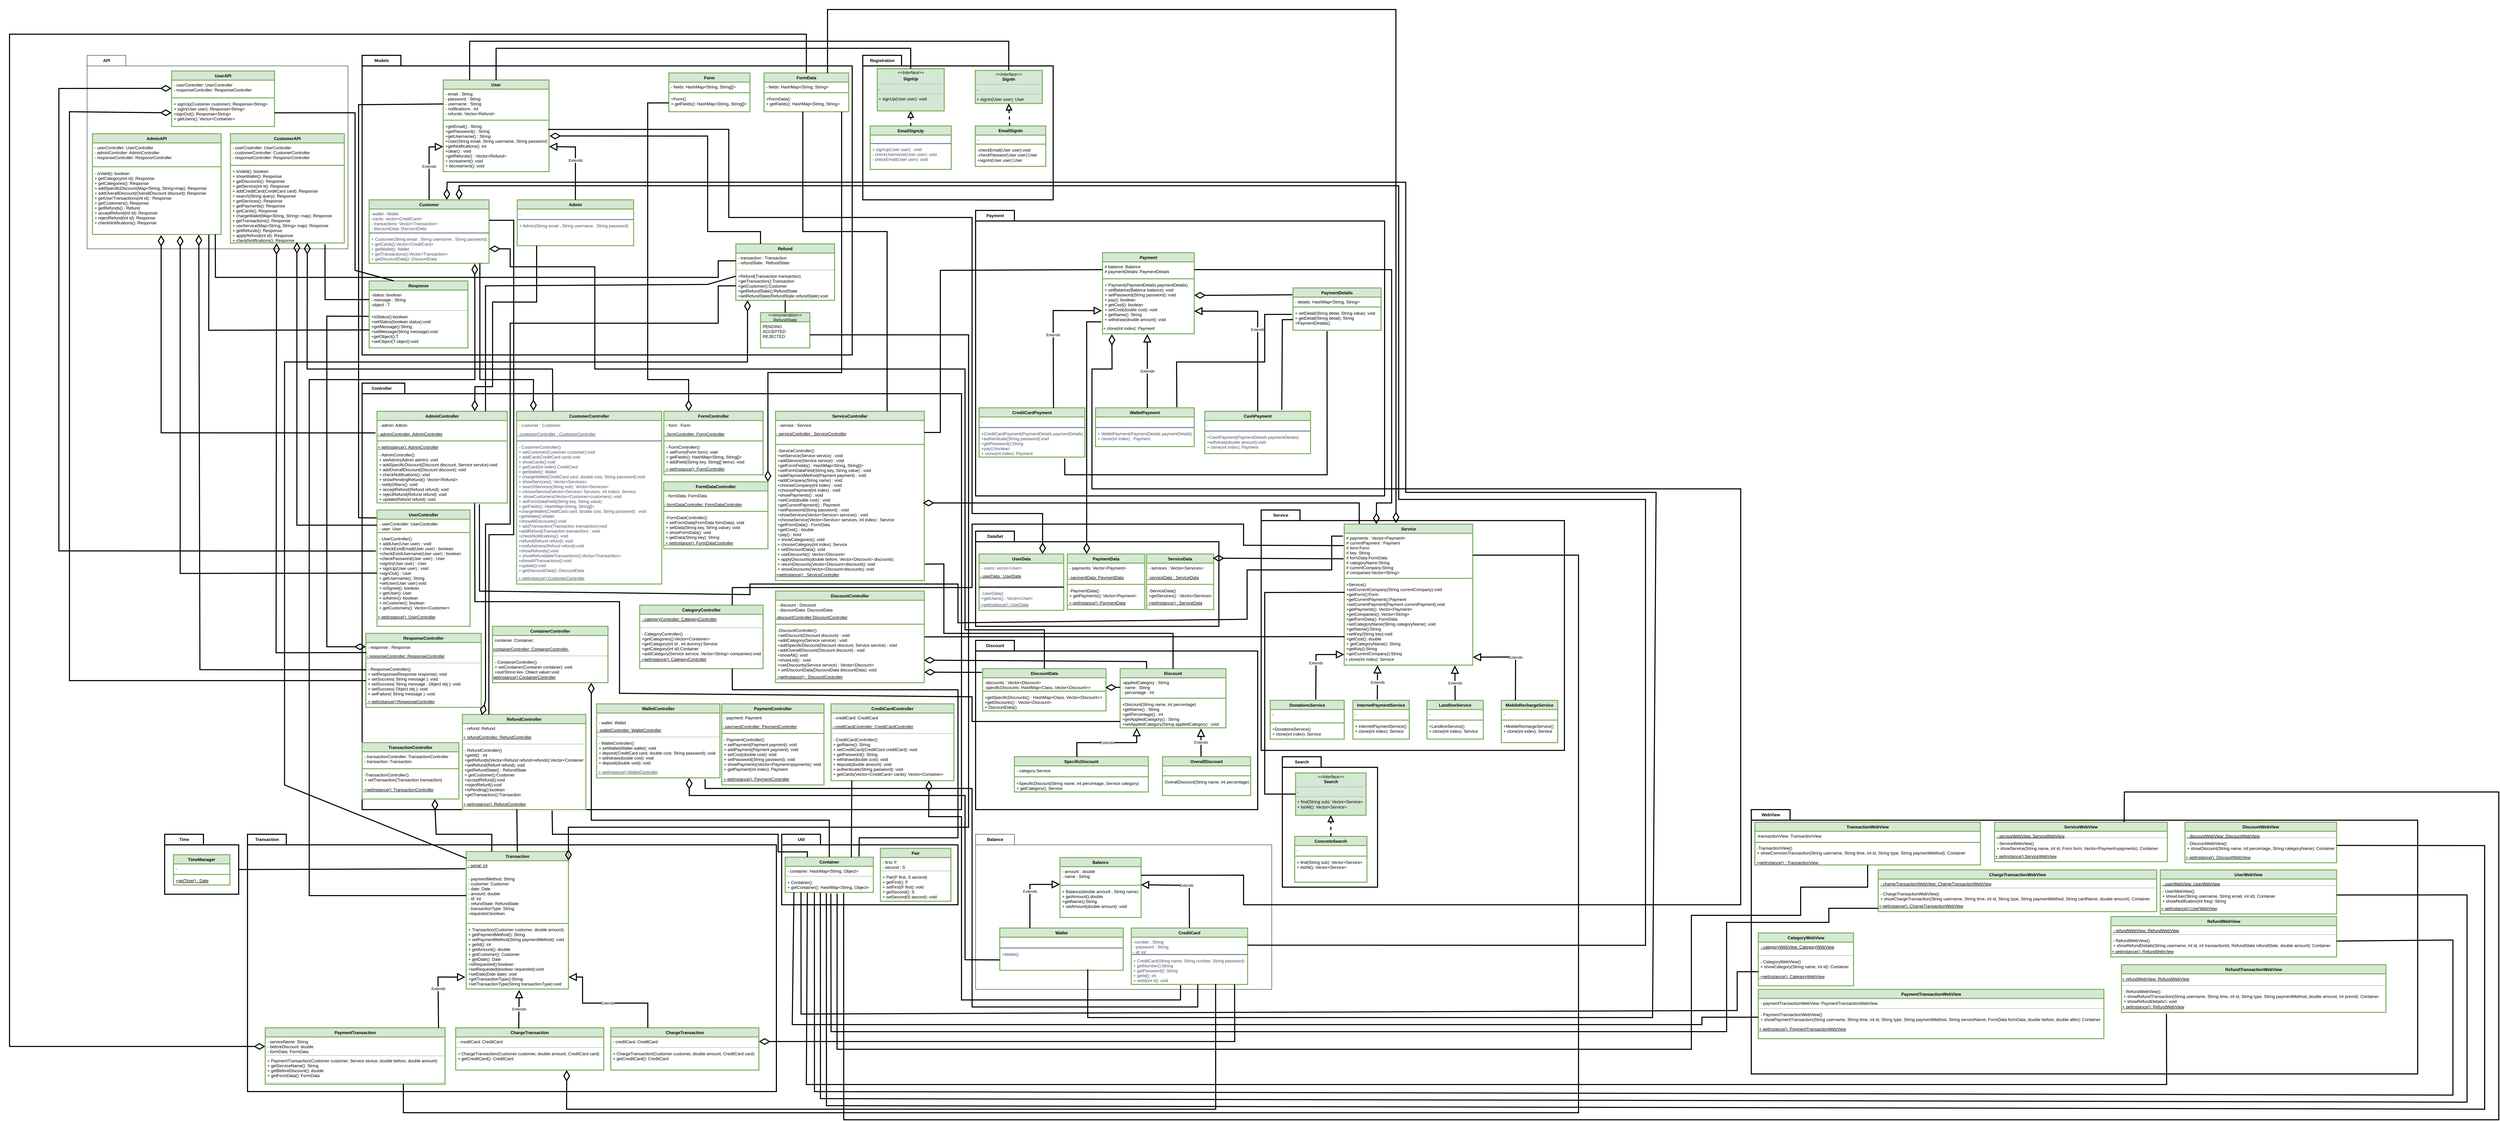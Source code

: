 <mxfile version="20.6.0" type="github" pages="12">
  <diagram id="XYyEofqFOlJ4VLwKEeOY" name="Class">
    <mxGraphModel dx="4274" dy="3112" grid="1" gridSize="10" guides="1" tooltips="1" connect="1" arrows="1" fold="1" page="1" pageScale="1" pageWidth="850" pageHeight="1100" math="0" shadow="0">
      <root>
        <mxCell id="0" />
        <mxCell id="1" parent="0" />
        <mxCell id="XK1v6qU3OBrj5kT9nchE-1" value="Controller" style="shape=folder;fontStyle=1;tabWidth=110;tabHeight=30;tabPosition=left;html=1;boundedLbl=1;labelInHeader=1;container=1;collapsible=0;strokeWidth=3;" vertex="1" parent="1">
          <mxGeometry x="850" y="80" width="1700" height="1210" as="geometry" />
        </mxCell>
        <mxCell id="XK1v6qU3OBrj5kT9nchE-2" value="" style="html=1;strokeColor=none;resizeWidth=1;resizeHeight=1;fillColor=none;part=1;connectable=0;allowArrows=0;deletable=0;strokeWidth=3;" vertex="1" parent="XK1v6qU3OBrj5kT9nchE-1">
          <mxGeometry width="1700.0" height="784" relative="1" as="geometry">
            <mxPoint y="30" as="offset" />
          </mxGeometry>
        </mxCell>
        <mxCell id="XK1v6qU3OBrj5kT9nchE-3" value="ServiceController" style="swimlane;fontStyle=1;align=center;verticalAlign=top;childLayout=stackLayout;horizontal=1;startSize=26;horizontalStack=0;resizeParent=1;resizeParentMax=0;resizeLast=0;collapsible=1;marginBottom=0;fillColor=#d5e8d4;strokeColor=#82b366;fontSize=12;strokeWidth=3;" vertex="1" parent="XK1v6qU3OBrj5kT9nchE-1">
          <mxGeometry x="1172.414" y="80" width="422.069" height="480" as="geometry" />
        </mxCell>
        <mxCell id="XK1v6qU3OBrj5kT9nchE-4" value="- service : Service" style="text;strokeColor=none;fillColor=none;align=left;verticalAlign=top;spacingLeft=4;spacingRight=4;overflow=hidden;rotatable=0;points=[[0,0.5],[1,0.5]];portConstraint=eastwest;fontSize=12;strokeWidth=3;" vertex="1" parent="XK1v6qU3OBrj5kT9nchE-3">
          <mxGeometry y="26" width="422.069" height="24" as="geometry" />
        </mxCell>
        <mxCell id="XK1v6qU3OBrj5kT9nchE-5" value="&lt;span style=&quot;color: rgb(0, 0, 0); font-family: Helvetica; font-size: 12px; font-style: normal; font-variant-ligatures: normal; font-variant-caps: normal; font-weight: 400; letter-spacing: normal; orphans: 2; text-align: left; text-indent: 0px; text-transform: none; widows: 2; word-spacing: 0px; -webkit-text-stroke-width: 0px; background-color: rgb(255, 255, 255); text-decoration-thickness: initial; text-decoration-style: initial; text-decoration-color: initial; float: none; display: inline !important;&quot;&gt;&lt;u style=&quot;font-size: 12px;&quot;&gt;- serviceController : ServiceController&lt;/u&gt;&lt;/span&gt;" style="text;whiteSpace=wrap;html=1;fontSize=12;strokeWidth=3;" vertex="1" parent="XK1v6qU3OBrj5kT9nchE-3">
          <mxGeometry y="50" width="422.069" height="40" as="geometry" />
        </mxCell>
        <mxCell id="XK1v6qU3OBrj5kT9nchE-6" value="" style="line;strokeWidth=3;fillColor=none;align=left;verticalAlign=middle;spacingTop=-1;spacingLeft=3;spacingRight=3;rotatable=0;labelPosition=right;points=[];portConstraint=eastwest;strokeColor=inherit;fontSize=12;" vertex="1" parent="XK1v6qU3OBrj5kT9nchE-3">
          <mxGeometry y="90" width="422.069" height="8" as="geometry" />
        </mxCell>
        <mxCell id="XK1v6qU3OBrj5kT9nchE-7" value="-ServiceController()&#xa;+setService(Service service) : void&#xa;+addService(Service service) : void&#xa;+getFormFields() : HashMap&lt;String, String[]&gt;&#xa;+setFormDataField(String key, String value) : void&#xa;+addPaymentMethod(Payment payment) : void&#xa;+addCompany(String name) : void&#xa;+chooseCompany(int index) : void&#xa;+choosePayment(int index) : void&#xa;+showPayments() : void&#xa;+setCost(double cost) : void&#xa;+getCurrentPayment() : Payment&#xa;+setPassword(String password) : void&#xa;+showServices(Vector&lt;Service&gt; services) : void&#xa;+chooseService(Vector&lt;Service&gt; services, int index) : Service&#xa;+getFormData() : FormData&#xa;+getCost() : double&#xa;+pay() : bool&#xa;+ showCategories(): void&#xa;+ chooseCategory(int index): Service&#xa;+ setDiscountData(): void&#xa;+ useDiscounts(): Vector&lt;Discount&gt;&#xa;+ applyDiscounts(double before, Vector&lt;Discount&gt; discounts)&#xa;+ returnDiscounts(Vector&lt;Discount&gt;discounts): void&#xa;+ showDiscounts(Vector&lt;Discount&gt;discounts): void&#xa;&#xa;&#xa;&#xa;&#xa;" style="text;strokeColor=none;fillColor=none;align=left;verticalAlign=top;spacingLeft=4;spacingRight=4;overflow=hidden;rotatable=0;points=[[0,0.5],[1,0.5]];portConstraint=eastwest;fontSize=12;strokeWidth=3;" vertex="1" parent="XK1v6qU3OBrj5kT9nchE-3">
          <mxGeometry y="98" width="422.069" height="352" as="geometry" />
        </mxCell>
        <mxCell id="XK1v6qU3OBrj5kT9nchE-8" value="&lt;span style=&quot;color: rgb(0, 0, 0); font-family: Helvetica; font-size: 12px; font-style: normal; font-variant-ligatures: normal; font-variant-caps: normal; font-weight: 400; letter-spacing: normal; orphans: 2; text-align: left; text-indent: 0px; text-transform: none; widows: 2; word-spacing: 0px; -webkit-text-stroke-width: 0px; background-color: rgb(255, 255, 255); text-decoration-thickness: initial; text-decoration-style: initial; text-decoration-color: initial; float: none; display: inline !important;&quot;&gt;&lt;u style=&quot;font-size: 12px;&quot;&gt;+getInstance() : ServiceController&lt;/u&gt;&lt;/span&gt;" style="text;whiteSpace=wrap;html=1;fontSize=12;strokeWidth=3;" vertex="1" parent="XK1v6qU3OBrj5kT9nchE-3">
          <mxGeometry y="450" width="422.069" height="30" as="geometry" />
        </mxCell>
        <mxCell id="XK1v6qU3OBrj5kT9nchE-9" value="DiscountController" style="swimlane;fontStyle=1;align=center;verticalAlign=top;childLayout=stackLayout;horizontal=1;startSize=26;horizontalStack=0;resizeParent=1;resizeParentMax=0;resizeLast=0;collapsible=1;marginBottom=0;fillColor=#d5e8d4;strokeColor=#82b366;fontSize=12;strokeWidth=3;" vertex="1" parent="XK1v6qU3OBrj5kT9nchE-1">
          <mxGeometry x="1172.414" y="590" width="422.069" height="260" as="geometry" />
        </mxCell>
        <mxCell id="XK1v6qU3OBrj5kT9nchE-10" value="- discount : Discount&#xa;- discountData: DiscountData" style="text;strokeColor=none;fillColor=none;align=left;verticalAlign=top;spacingLeft=4;spacingRight=4;overflow=hidden;rotatable=0;points=[[0,0.5],[1,0.5]];portConstraint=eastwest;fontSize=12;strokeWidth=3;" vertex="1" parent="XK1v6qU3OBrj5kT9nchE-9">
          <mxGeometry y="26" width="422.069" height="34" as="geometry" />
        </mxCell>
        <mxCell id="XK1v6qU3OBrj5kT9nchE-11" value="&lt;div style=&quot;font-size: 12px;&quot;&gt;&lt;span style=&quot;font-size: 12px; background-color: initial;&quot;&gt;&lt;u style=&quot;font-size: 12px;&quot;&gt;-discountController:DiscountController&lt;/u&gt;&lt;/span&gt;&lt;/div&gt;" style="text;html=1;align=left;verticalAlign=middle;resizable=0;points=[];autosize=1;strokeColor=none;fillColor=none;fontSize=12;strokeWidth=3;" vertex="1" parent="XK1v6qU3OBrj5kT9nchE-9">
          <mxGeometry y="60" width="422.069" height="30" as="geometry" />
        </mxCell>
        <mxCell id="XK1v6qU3OBrj5kT9nchE-12" value="" style="line;strokeWidth=3;fillColor=none;align=left;verticalAlign=middle;spacingTop=-1;spacingLeft=3;spacingRight=3;rotatable=0;labelPosition=right;points=[];portConstraint=eastwest;strokeColor=inherit;fontSize=12;" vertex="1" parent="XK1v6qU3OBrj5kT9nchE-9">
          <mxGeometry y="90" width="422.069" height="8" as="geometry" />
        </mxCell>
        <mxCell id="XK1v6qU3OBrj5kT9nchE-13" value="-DiscountController()&#xa;+setDiscount(Discount discount) : void&#xa;+addCategory(Service service) : void&#xa;+addSpecificDiscount(Discount discount, Service service) : void&#xa;+addOverallDiscount(Discount discount) : void&#xa;+showAll(): void&#xa;+showList() : void&#xa;+useDiscounts(Service service) : Vector&lt;Discount&gt;&#xa;+ setDiscountData(DiscountData discountData): void" style="text;strokeColor=none;fillColor=none;align=left;verticalAlign=top;spacingLeft=4;spacingRight=4;overflow=hidden;rotatable=0;points=[[0,0.5],[1,0.5]];portConstraint=eastwest;fontSize=12;strokeWidth=3;" vertex="1" parent="XK1v6qU3OBrj5kT9nchE-9">
          <mxGeometry y="98" width="422.069" height="132" as="geometry" />
        </mxCell>
        <mxCell id="XK1v6qU3OBrj5kT9nchE-14" value="&lt;span style=&quot;color: rgb(0, 0, 0); font-family: Helvetica; font-size: 12px; font-style: normal; font-variant-ligatures: normal; font-variant-caps: normal; font-weight: 400; letter-spacing: normal; orphans: 2; text-align: left; text-indent: 0px; text-transform: none; widows: 2; word-spacing: 0px; -webkit-text-stroke-width: 0px; background-color: rgb(255, 255, 255); text-decoration-thickness: initial; text-decoration-style: initial; text-decoration-color: initial; float: none; display: inline !important;&quot;&gt;&lt;u style=&quot;font-size: 12px;&quot;&gt;&amp;nbsp;+getInstance() :&amp;nbsp;DiscountController&lt;/u&gt;&lt;/span&gt;" style="text;whiteSpace=wrap;html=1;fontSize=12;strokeWidth=3;" vertex="1" parent="XK1v6qU3OBrj5kT9nchE-9">
          <mxGeometry y="230" width="422.069" height="30" as="geometry" />
        </mxCell>
        <mxCell id="XK1v6qU3OBrj5kT9nchE-15" value="FormController" style="swimlane;fontStyle=1;align=center;verticalAlign=top;childLayout=stackLayout;horizontal=1;startSize=26;horizontalStack=0;resizeParent=1;resizeParentMax=0;resizeLast=0;collapsible=1;marginBottom=0;fillColor=#d5e8d4;strokeColor=#82b366;fontSize=12;strokeWidth=3;" vertex="1" parent="XK1v6qU3OBrj5kT9nchE-1">
          <mxGeometry x="855.862" y="80" width="281.379" height="180" as="geometry">
            <mxRectangle x="-680" y="1410" width="130" height="30" as="alternateBounds" />
          </mxGeometry>
        </mxCell>
        <mxCell id="XK1v6qU3OBrj5kT9nchE-16" value="- form : Form" style="text;strokeColor=none;fillColor=none;align=left;verticalAlign=top;spacingLeft=4;spacingRight=4;overflow=hidden;rotatable=0;points=[[0,0.5],[1,0.5]];portConstraint=eastwest;fontSize=12;strokeWidth=3;" vertex="1" parent="XK1v6qU3OBrj5kT9nchE-15">
          <mxGeometry y="26" width="281.379" height="24" as="geometry" />
        </mxCell>
        <mxCell id="XK1v6qU3OBrj5kT9nchE-17" value="&lt;span style=&quot;font-size: 12px;&quot;&gt;&lt;u style=&quot;font-size: 12px;&quot;&gt;- formController: FormController&lt;/u&gt;&lt;/span&gt;" style="text;html=1;align=left;verticalAlign=middle;resizable=0;points=[];autosize=1;strokeColor=none;fillColor=none;fontSize=12;strokeWidth=3;" vertex="1" parent="XK1v6qU3OBrj5kT9nchE-15">
          <mxGeometry y="50" width="281.379" height="30" as="geometry" />
        </mxCell>
        <mxCell id="XK1v6qU3OBrj5kT9nchE-18" value="" style="line;strokeWidth=3;fillColor=none;align=left;verticalAlign=middle;spacingTop=-1;spacingLeft=3;spacingRight=3;rotatable=0;labelPosition=right;points=[];portConstraint=eastwest;strokeColor=inherit;fontSize=12;" vertex="1" parent="XK1v6qU3OBrj5kT9nchE-15">
          <mxGeometry y="80" width="281.379" height="8" as="geometry" />
        </mxCell>
        <mxCell id="XK1v6qU3OBrj5kT9nchE-19" value="- FormController()&#xa;+ setForm(Form form): void&#xa;+ getFields(): HashMap&lt;String, String[]&gt;&#xa;+ addField(String key, String[] items): void" style="text;strokeColor=none;fillColor=none;align=left;verticalAlign=top;spacingLeft=4;spacingRight=4;overflow=hidden;rotatable=0;points=[[0,0.5],[1,0.5]];portConstraint=eastwest;fontSize=12;strokeWidth=3;" vertex="1" parent="XK1v6qU3OBrj5kT9nchE-15">
          <mxGeometry y="88" width="281.379" height="62" as="geometry" />
        </mxCell>
        <mxCell id="XK1v6qU3OBrj5kT9nchE-20" value="&lt;span style=&quot;color: rgb(0, 0, 0); font-family: Helvetica; font-size: 12px; font-style: normal; font-variant-ligatures: normal; font-variant-caps: normal; font-weight: 400; letter-spacing: normal; orphans: 2; text-align: left; text-indent: 0px; text-transform: none; widows: 2; word-spacing: 0px; -webkit-text-stroke-width: 0px; background-color: rgb(255, 255, 255); text-decoration-thickness: initial; text-decoration-style: initial; text-decoration-color: initial; float: none; display: inline !important;&quot;&gt;&lt;u style=&quot;font-size: 12px;&quot;&gt;&amp;nbsp;+ getInstance(): FormController&lt;/u&gt;&lt;/span&gt;" style="text;whiteSpace=wrap;html=1;fontSize=12;strokeWidth=3;" vertex="1" parent="XK1v6qU3OBrj5kT9nchE-15">
          <mxGeometry y="150" width="281.379" height="30" as="geometry" />
        </mxCell>
        <mxCell id="XK1v6qU3OBrj5kT9nchE-21" value="PaymentController" style="swimlane;fontStyle=1;align=center;verticalAlign=top;childLayout=stackLayout;horizontal=1;startSize=26;horizontalStack=0;resizeParent=1;resizeParentMax=0;resizeLast=0;collapsible=1;marginBottom=0;fillColor=#d5e8d4;strokeColor=#82b366;fontSize=12;strokeWidth=3;" vertex="1" parent="XK1v6qU3OBrj5kT9nchE-1">
          <mxGeometry x="1020.003" y="910" width="290" height="230" as="geometry">
            <mxRectangle x="-630" y="1450" width="150" height="30" as="alternateBounds" />
          </mxGeometry>
        </mxCell>
        <mxCell id="XK1v6qU3OBrj5kT9nchE-22" value="- payment: Payment" style="text;strokeColor=none;fillColor=none;align=left;verticalAlign=top;spacingLeft=4;spacingRight=4;overflow=hidden;rotatable=0;points=[[0,0.5],[1,0.5]];portConstraint=eastwest;fontSize=12;strokeWidth=3;" vertex="1" parent="XK1v6qU3OBrj5kT9nchE-21">
          <mxGeometry y="26" width="290" height="24" as="geometry" />
        </mxCell>
        <mxCell id="XK1v6qU3OBrj5kT9nchE-23" value="&lt;div style=&quot;font-size: 12px;&quot;&gt;&lt;span style=&quot;font-size: 12px; background-color: initial;&quot;&gt;&lt;u style=&quot;font-size: 12px;&quot;&gt;- paymentController: PaymentController&lt;/u&gt;&lt;/span&gt;&lt;/div&gt;" style="text;html=1;align=left;verticalAlign=middle;resizable=0;points=[];autosize=1;strokeColor=none;fillColor=none;fontSize=12;strokeWidth=3;" vertex="1" parent="XK1v6qU3OBrj5kT9nchE-21">
          <mxGeometry y="50" width="290" height="30" as="geometry" />
        </mxCell>
        <mxCell id="XK1v6qU3OBrj5kT9nchE-24" value="" style="line;strokeWidth=3;fillColor=none;align=left;verticalAlign=middle;spacingTop=-1;spacingLeft=3;spacingRight=3;rotatable=0;labelPosition=right;points=[];portConstraint=eastwest;strokeColor=inherit;fontSize=12;" vertex="1" parent="XK1v6qU3OBrj5kT9nchE-21">
          <mxGeometry y="80" width="290" height="8" as="geometry" />
        </mxCell>
        <mxCell id="XK1v6qU3OBrj5kT9nchE-25" value="- PaymentController()&#xa;+ setPayment(Payment payment): void&#xa;+ addPayment(Payment payment): void&#xa;+ setCost(double cost): void&#xa;+ setPassword(String password): void&#xa;+ showPayments(Vector&lt;Payment&gt;payments): void&#xa;+ getPayment(int index): Payment" style="text;strokeColor=none;fillColor=none;align=left;verticalAlign=top;spacingLeft=4;spacingRight=4;overflow=hidden;rotatable=0;points=[[0,0.5],[1,0.5]];portConstraint=eastwest;fontSize=12;strokeWidth=3;" vertex="1" parent="XK1v6qU3OBrj5kT9nchE-21">
          <mxGeometry y="88" width="290" height="112" as="geometry" />
        </mxCell>
        <mxCell id="XK1v6qU3OBrj5kT9nchE-26" value="&lt;span style=&quot;color: rgb(0, 0, 0); font-family: Helvetica; font-size: 12px; font-style: normal; font-variant-ligatures: normal; font-variant-caps: normal; font-weight: 400; letter-spacing: normal; orphans: 2; text-align: left; text-indent: 0px; text-transform: none; widows: 2; word-spacing: 0px; -webkit-text-stroke-width: 0px; background-color: rgb(255, 255, 255); text-decoration-thickness: initial; text-decoration-style: initial; text-decoration-color: initial; float: none; display: inline !important;&quot;&gt;&lt;u style=&quot;font-size: 12px;&quot;&gt;&amp;nbsp;+ getInstance(): PaymentController&lt;/u&gt;&lt;/span&gt;" style="text;whiteSpace=wrap;html=1;fontSize=12;strokeWidth=3;" vertex="1" parent="XK1v6qU3OBrj5kT9nchE-21">
          <mxGeometry y="200" width="290" height="30" as="geometry" />
        </mxCell>
        <mxCell id="XK1v6qU3OBrj5kT9nchE-27" value="CustomerController" style="swimlane;fontStyle=1;align=center;verticalAlign=top;childLayout=stackLayout;horizontal=1;startSize=26;horizontalStack=0;resizeParent=1;resizeParentMax=0;resizeLast=0;collapsible=1;marginBottom=0;strokeColor=#82b366;fillColor=#d5e8d4;rounded=0;fontSize=12;strokeWidth=3;" vertex="1" parent="XK1v6qU3OBrj5kT9nchE-1">
          <mxGeometry x="438.003" y="80" width="411.801" height="490" as="geometry">
            <mxRectangle x="505" y="1140" width="150" height="30" as="alternateBounds" />
          </mxGeometry>
        </mxCell>
        <mxCell id="XK1v6qU3OBrj5kT9nchE-28" value="- customer : Customer" style="text;strokeColor=none;fillColor=none;align=left;verticalAlign=top;spacingLeft=4;spacingRight=4;overflow=hidden;rotatable=0;points=[[0,0.5],[1,0.5]];portConstraint=eastwest;fontColor=#46495D;rounded=0;fontSize=12;strokeWidth=3;" vertex="1" parent="XK1v6qU3OBrj5kT9nchE-27">
          <mxGeometry y="26" width="411.801" height="24" as="geometry" />
        </mxCell>
        <mxCell id="XK1v6qU3OBrj5kT9nchE-29" value="&lt;div style=&quot;font-size: 12px;&quot;&gt;&lt;u style=&quot;color: rgb(70, 73, 93); font-size: 12px; background-color: initial;&quot;&gt;&amp;nbsp;-customerController : CustomerController&lt;/u&gt;&lt;/div&gt;" style="text;html=1;align=left;verticalAlign=middle;resizable=0;points=[];autosize=1;strokeColor=none;fillColor=none;fontSize=12;strokeWidth=3;" vertex="1" parent="XK1v6qU3OBrj5kT9nchE-27">
          <mxGeometry y="50" width="411.801" height="30" as="geometry" />
        </mxCell>
        <mxCell id="XK1v6qU3OBrj5kT9nchE-30" value="" style="line;strokeWidth=3;fillColor=none;align=left;verticalAlign=middle;spacingTop=-1;spacingLeft=3;spacingRight=3;rotatable=0;labelPosition=right;points=[];portConstraint=eastwest;fontColor=#46495D;rounded=0;strokeColor=#788AA3;fontSize=12;" vertex="1" parent="XK1v6qU3OBrj5kT9nchE-27">
          <mxGeometry y="80" width="411.801" height="8" as="geometry" />
        </mxCell>
        <mxCell id="XK1v6qU3OBrj5kT9nchE-31" value="- CustomerController()&#xa;+ setCustomer(Customer customer):void&#xa;+ addCard(CreditCard card):void&#xa;+ showCards():void&#xa;+ getCard(int index):CreditCard&#xa;+ getWallet(): Wallet&#xa;+ chargeWallet(CreditCard card, double cost, String password):void&#xa;+ showServices(): Vector&lt;Services&gt;&#xa;+ searchServices(String sub): Vector&lt;Services&gt;&#xa;+ chooseService(Vector&lt;Service&gt; Services, int index): Service&#xa;+  showCustomers(Vector&lt;Customer&gt;customers): void&#xa;+ setFormDataField(String key, String value)&#xa;+ getFields(): HashMap&lt;String, String[]&gt;&#xa;+chargeWallet(CreditCard card, double cost, String password) : void &#xa;+getWallet():Wallet&#xa;+showAllDiscounts():void&#xa;+ addTransaction(Transaction transaction):void&#xa;+addRefund(Transaction transaction) : void&#xa;+checkNotifications(): void&#xa;+refund(Refund refund): void&#xa;+notifyAdmins(Refund refund):void&#xa;+showRefunds():void&#xa;+ showRefundableTransactions():Vector&lt;Transaction&gt;&#xa;+showAllTransactions():void&#xa;+update():void&#xa;+ getDiscountData(): DiscountData&#xa;&#xa;" style="text;strokeColor=none;fillColor=none;align=left;verticalAlign=top;spacingLeft=4;spacingRight=4;overflow=hidden;rotatable=0;points=[[0,0.5],[1,0.5]];portConstraint=eastwest;fontColor=#46495D;rounded=0;fontSize=12;strokeWidth=3;" vertex="1" parent="XK1v6qU3OBrj5kT9nchE-27">
          <mxGeometry y="88" width="411.801" height="372" as="geometry" />
        </mxCell>
        <mxCell id="XK1v6qU3OBrj5kT9nchE-32" value="&lt;span style=&quot;color: rgb(70, 73, 93); font-family: Helvetica; font-size: 12px; font-style: normal; font-variant-ligatures: normal; font-variant-caps: normal; font-weight: 400; letter-spacing: normal; orphans: 2; text-align: left; text-indent: 0px; text-transform: none; widows: 2; word-spacing: 0px; -webkit-text-stroke-width: 0px; background-color: rgb(255, 255, 255); text-decoration-thickness: initial; text-decoration-style: initial; text-decoration-color: initial; float: none; display: inline !important;&quot;&gt;&lt;u style=&quot;font-size: 12px;&quot;&gt;&amp;nbsp;+ getInstance():CustomerController&lt;/u&gt;&lt;/span&gt;" style="text;whiteSpace=wrap;html=1;fontSize=12;strokeWidth=3;" vertex="1" parent="XK1v6qU3OBrj5kT9nchE-27">
          <mxGeometry y="460" width="411.801" height="30" as="geometry" />
        </mxCell>
        <mxCell id="XK1v6qU3OBrj5kT9nchE-33" value="AdminController" style="swimlane;fontStyle=1;align=center;verticalAlign=top;childLayout=stackLayout;horizontal=1;startSize=26;horizontalStack=0;resizeParent=1;resizeParentMax=0;resizeLast=0;collapsible=1;marginBottom=0;fillColor=#d5e8d4;strokeColor=#82b366;fontSize=12;strokeWidth=3;" vertex="1" parent="XK1v6qU3OBrj5kT9nchE-1">
          <mxGeometry x="42.233" y="80" width="369.565" height="260" as="geometry" />
        </mxCell>
        <mxCell id="XK1v6qU3OBrj5kT9nchE-34" value="- admin: Admin&#xa;" style="text;strokeColor=none;fillColor=none;align=left;verticalAlign=top;spacingLeft=4;spacingRight=4;overflow=hidden;rotatable=0;points=[[0,0.5],[1,0.5]];portConstraint=eastwest;fontSize=12;strokeWidth=3;" vertex="1" parent="XK1v6qU3OBrj5kT9nchE-33">
          <mxGeometry y="26" width="369.565" height="24" as="geometry" />
        </mxCell>
        <mxCell id="XK1v6qU3OBrj5kT9nchE-35" value="&lt;div style=&quot;font-size: 12px;&quot;&gt;&lt;u style=&quot;font-size: 12px; background-color: initial;&quot;&gt;- adminController: AdminController&lt;/u&gt;&lt;/div&gt;" style="text;html=1;align=left;verticalAlign=middle;resizable=0;points=[];autosize=1;strokeColor=none;fillColor=none;fontSize=12;strokeWidth=3;" vertex="1" parent="XK1v6qU3OBrj5kT9nchE-33">
          <mxGeometry y="50" width="369.565" height="30" as="geometry" />
        </mxCell>
        <mxCell id="XK1v6qU3OBrj5kT9nchE-36" value="" style="line;strokeWidth=3;fillColor=none;align=left;verticalAlign=middle;spacingTop=-1;spacingLeft=3;spacingRight=3;rotatable=0;labelPosition=right;points=[];portConstraint=eastwest;strokeColor=inherit;fontSize=12;" vertex="1" parent="XK1v6qU3OBrj5kT9nchE-33">
          <mxGeometry y="80" width="369.565" height="8" as="geometry" />
        </mxCell>
        <mxCell id="XK1v6qU3OBrj5kT9nchE-37" value="&lt;span style=&quot;color: rgb(0, 0, 0); font-family: Helvetica; font-size: 12px; font-variant-ligatures: normal; font-variant-caps: normal; font-weight: 400; letter-spacing: normal; orphans: 2; text-align: left; text-indent: 0px; text-transform: none; widows: 2; word-spacing: 0px; -webkit-text-stroke-width: 0px; background-color: rgb(255, 255, 255); text-decoration-thickness: initial; text-decoration-style: initial; text-decoration-color: initial; float: none; font-style: normal; display: inline !important;&quot;&gt;&lt;u style=&quot;font-size: 12px;&quot;&gt;+ getInstance(): AdminController&lt;/u&gt;&lt;/span&gt;" style="text;whiteSpace=wrap;html=1;fontSize=12;strokeWidth=3;" vertex="1" parent="XK1v6qU3OBrj5kT9nchE-33">
          <mxGeometry y="88" width="369.565" height="22" as="geometry" />
        </mxCell>
        <mxCell id="XK1v6qU3OBrj5kT9nchE-38" value="- AdminController()&#xa;+ setAdmin(Admin admin): void&#xa;+ addSpecificDiscount(Discount discount, Service service):void&#xa;+ addOverallDiscount(Discount discount): void &#xa;+ checkNotifications(): void&#xa;+ showPendingRefund(): Vector&lt;Refund&gt;&#xa;- notifyOthers(): void&#xa;+ acceptRefund(Refund refund): void&#xa;+ rejectRefund(Refund refund): void&#xa;+ update(Refund refund): void" style="text;strokeColor=none;fillColor=none;align=left;verticalAlign=top;spacingLeft=4;spacingRight=4;overflow=hidden;rotatable=0;points=[[0,0.5],[1,0.5]];portConstraint=eastwest;fontSize=12;strokeWidth=3;" vertex="1" parent="XK1v6qU3OBrj5kT9nchE-33">
          <mxGeometry y="110" width="369.565" height="150" as="geometry" />
        </mxCell>
        <mxCell id="XK1v6qU3OBrj5kT9nchE-39" value="UserController" style="swimlane;fontStyle=1;align=center;verticalAlign=top;childLayout=stackLayout;horizontal=1;startSize=26;horizontalStack=0;resizeParent=1;resizeParentMax=0;resizeLast=0;collapsible=1;marginBottom=0;fillColor=#d5e8d4;strokeColor=#82b366;fontSize=12;strokeWidth=3;" vertex="1" parent="XK1v6qU3OBrj5kT9nchE-1">
          <mxGeometry x="42.236" y="360" width="263.975" height="330" as="geometry" />
        </mxCell>
        <mxCell id="XK1v6qU3OBrj5kT9nchE-40" value="- userController: UserController&#xa;- user: User&#xa;" style="text;strokeColor=none;fillColor=none;align=left;verticalAlign=top;spacingLeft=4;spacingRight=4;overflow=hidden;rotatable=0;points=[[0,0.5],[1,0.5]];portConstraint=eastwest;fontSize=12;strokeWidth=3;" vertex="1" parent="XK1v6qU3OBrj5kT9nchE-39">
          <mxGeometry y="26" width="263.975" height="34" as="geometry" />
        </mxCell>
        <mxCell id="XK1v6qU3OBrj5kT9nchE-41" value="" style="line;strokeWidth=3;fillColor=none;align=left;verticalAlign=middle;spacingTop=-1;spacingLeft=3;spacingRight=3;rotatable=0;labelPosition=right;points=[];portConstraint=eastwest;strokeColor=inherit;fontSize=12;" vertex="1" parent="XK1v6qU3OBrj5kT9nchE-39">
          <mxGeometry y="60" width="263.975" height="8" as="geometry" />
        </mxCell>
        <mxCell id="XK1v6qU3OBrj5kT9nchE-42" value="- UserController()&#xa;+ addUser(User user) : void&#xa;+ checkExistEmail(User user) : boolean&#xa;+checkExistUsername(User user) : boolean&#xa;+checkPassword(User user) : User&#xa;+signIn(User user) : User&#xa;+ signUp(User user) : void&#xa;+signOut() : User&#xa;+ getUsername(): String&#xa;+setUser(User user):void&#xa;+ isSigned(): boolean&#xa;+ getUser(): User&#xa;+ isAdmin(): boolean&#xa;+ isCustomer(): boolean&#xa;+ getCustomers(): Vector&lt;Customer&gt;&#xa;" style="text;strokeColor=none;fillColor=none;align=left;verticalAlign=top;spacingLeft=4;spacingRight=4;overflow=hidden;rotatable=0;points=[[0,0.5],[1,0.5]];portConstraint=eastwest;fontSize=12;strokeWidth=3;" vertex="1" parent="XK1v6qU3OBrj5kT9nchE-39">
          <mxGeometry y="68" width="263.975" height="222" as="geometry" />
        </mxCell>
        <mxCell id="XK1v6qU3OBrj5kT9nchE-43" value="&lt;span style=&quot;color: rgb(0, 0, 0); font-family: Helvetica; font-size: 12px; font-variant-ligatures: normal; font-variant-caps: normal; font-weight: 400; letter-spacing: normal; orphans: 2; text-align: left; text-indent: 0px; text-transform: none; widows: 2; word-spacing: 0px; -webkit-text-stroke-width: 0px; background-color: rgb(255, 255, 255); text-decoration-thickness: initial; text-decoration-style: initial; text-decoration-color: initial; float: none; display: inline !important;&quot;&gt;&lt;u style=&quot;font-size: 12px;&quot;&gt;+ getInstance(): UserController&lt;/u&gt;&lt;/span&gt;" style="text;whiteSpace=wrap;html=1;fontSize=12;strokeWidth=3;" vertex="1" parent="XK1v6qU3OBrj5kT9nchE-39">
          <mxGeometry y="290" width="263.975" height="40" as="geometry" />
        </mxCell>
        <mxCell id="XK1v6qU3OBrj5kT9nchE-44" value="WalletController" style="swimlane;fontStyle=1;align=center;verticalAlign=top;childLayout=stackLayout;horizontal=1;startSize=26;horizontalStack=0;resizeParent=1;resizeParentMax=0;resizeLast=0;collapsible=1;marginBottom=0;fillColor=#d5e8d4;strokeColor=#82b366;strokeWidth=3;perimeterSpacing=0;" vertex="1" parent="XK1v6qU3OBrj5kT9nchE-1">
          <mxGeometry x="665.004" y="910" width="350" height="210" as="geometry" />
        </mxCell>
        <mxCell id="XK1v6qU3OBrj5kT9nchE-45" value="&#xa;- wallet: Wallet" style="text;strokeColor=none;fillColor=none;align=left;verticalAlign=top;spacingLeft=4;spacingRight=4;overflow=hidden;rotatable=0;points=[[0,0.5],[1,0.5]];portConstraint=eastwest;strokeWidth=3;" vertex="1" parent="XK1v6qU3OBrj5kT9nchE-44">
          <mxGeometry y="26" width="350" height="34" as="geometry" />
        </mxCell>
        <mxCell id="XK1v6qU3OBrj5kT9nchE-46" value="&lt;span style=&quot;&quot;&gt;&lt;u&gt;- walletController: WalletController&lt;/u&gt;&lt;/span&gt;" style="text;html=1;align=left;verticalAlign=middle;resizable=0;points=[];autosize=1;strokeColor=none;fillColor=none;" vertex="1" parent="XK1v6qU3OBrj5kT9nchE-44">
          <mxGeometry y="60" width="350" height="30" as="geometry" />
        </mxCell>
        <mxCell id="XK1v6qU3OBrj5kT9nchE-47" value="" style="line;strokeWidth=1;fillColor=none;align=left;verticalAlign=middle;spacingTop=-1;spacingLeft=3;spacingRight=3;rotatable=0;labelPosition=right;points=[];portConstraint=eastwest;strokeColor=inherit;" vertex="1" parent="XK1v6qU3OBrj5kT9nchE-44">
          <mxGeometry y="90" width="350" height="8" as="geometry" />
        </mxCell>
        <mxCell id="XK1v6qU3OBrj5kT9nchE-48" value="- WalletController()&#xa;+ setWallet(Wallet wallet): void&#xa;+ deposit(CreditCard card, double cost, String password): void&#xa;+ withdraw(double cost): void&#xa;+ deposit(double void): void" style="text;strokeColor=none;fillColor=none;align=left;verticalAlign=top;spacingLeft=4;spacingRight=4;overflow=hidden;rotatable=0;points=[[0,0.5],[1,0.5]];portConstraint=eastwest;" vertex="1" parent="XK1v6qU3OBrj5kT9nchE-44">
          <mxGeometry y="98" width="350" height="82" as="geometry" />
        </mxCell>
        <mxCell id="XK1v6qU3OBrj5kT9nchE-49" value="&lt;span style=&quot;color: rgb(70, 73, 93); font-family: Helvetica; font-size: 12px; font-style: normal; font-variant-ligatures: normal; font-variant-caps: normal; font-weight: 400; letter-spacing: normal; orphans: 2; text-align: left; text-indent: 0px; text-transform: none; widows: 2; word-spacing: 0px; -webkit-text-stroke-width: 0px; background-color: rgb(255, 255, 255); text-decoration-thickness: initial; text-decoration-style: initial; text-decoration-color: initial; float: none; display: inline !important;&quot;&gt;&lt;u style=&quot;font-size: 12px;&quot;&gt;&amp;nbsp;+ getInstance():WalletController&lt;/u&gt;&lt;/span&gt;" style="text;whiteSpace=wrap;html=1;fontSize=12;strokeWidth=3;" vertex="1" parent="XK1v6qU3OBrj5kT9nchE-44">
          <mxGeometry y="180" width="350" height="30" as="geometry" />
        </mxCell>
        <mxCell id="XK1v6qU3OBrj5kT9nchE-50" value="TransactionController" style="swimlane;fontStyle=1;align=center;verticalAlign=top;childLayout=stackLayout;horizontal=1;startSize=26;horizontalStack=0;resizeParent=1;resizeParentMax=0;resizeLast=0;collapsible=1;marginBottom=0;fillColor=#d5e8d4;strokeColor=#82b366;fontSize=12;strokeWidth=3;" vertex="1" parent="XK1v6qU3OBrj5kT9nchE-1">
          <mxGeometry x="-0.002" y="1020" width="274.534" height="160" as="geometry" />
        </mxCell>
        <mxCell id="XK1v6qU3OBrj5kT9nchE-51" value="- transactionController: TransactionController&#xa;- transaction: Transaction" style="text;strokeColor=none;fillColor=none;align=left;verticalAlign=top;spacingLeft=4;spacingRight=4;overflow=hidden;rotatable=0;points=[[0,0.5],[1,0.5]];portConstraint=eastwest;fontSize=12;strokeWidth=3;" vertex="1" parent="XK1v6qU3OBrj5kT9nchE-50">
          <mxGeometry y="26" width="274.534" height="44" as="geometry" />
        </mxCell>
        <mxCell id="XK1v6qU3OBrj5kT9nchE-52" value="" style="line;strokeWidth=3;fillColor=none;align=left;verticalAlign=middle;spacingTop=-1;spacingLeft=3;spacingRight=3;rotatable=0;labelPosition=right;points=[];portConstraint=eastwest;strokeColor=inherit;fontSize=12;" vertex="1" parent="XK1v6qU3OBrj5kT9nchE-50">
          <mxGeometry y="70" width="274.534" height="8" as="geometry" />
        </mxCell>
        <mxCell id="XK1v6qU3OBrj5kT9nchE-53" value="-TransactionController()&#xa;+ setTransaction(Transaction transaction)&#xa;" style="text;strokeColor=none;fillColor=none;align=left;verticalAlign=top;spacingLeft=4;spacingRight=4;overflow=hidden;rotatable=0;points=[[0,0.5],[1,0.5]];portConstraint=eastwest;fontSize=12;strokeWidth=3;" vertex="1" parent="XK1v6qU3OBrj5kT9nchE-50">
          <mxGeometry y="78" width="274.534" height="42" as="geometry" />
        </mxCell>
        <mxCell id="XK1v6qU3OBrj5kT9nchE-54" value="&lt;span style=&quot;color: rgb(0, 0, 0); font-family: Helvetica; font-size: 12px; font-style: normal; font-variant-ligatures: normal; font-variant-caps: normal; font-weight: 400; letter-spacing: normal; orphans: 2; text-align: left; text-indent: 0px; text-transform: none; widows: 2; word-spacing: 0px; -webkit-text-stroke-width: 0px; background-color: rgb(255, 255, 255); text-decoration-thickness: initial; text-decoration-style: initial; text-decoration-color: initial; float: none; display: inline !important;&quot;&gt;&lt;u style=&quot;font-size: 12px;&quot;&gt;&amp;nbsp;+getInstance(): TransactionController&lt;/u&gt;&lt;/span&gt;" style="text;whiteSpace=wrap;html=1;fontSize=12;strokeWidth=3;" vertex="1" parent="XK1v6qU3OBrj5kT9nchE-50">
          <mxGeometry y="120" width="274.534" height="40" as="geometry" />
        </mxCell>
        <mxCell id="XK1v6qU3OBrj5kT9nchE-55" value="RefundController" style="swimlane;fontStyle=1;align=center;verticalAlign=top;childLayout=stackLayout;horizontal=1;startSize=26;horizontalStack=0;resizeParent=1;resizeParentMax=0;resizeLast=0;collapsible=1;marginBottom=0;strokeWidth=3;fillColor=#d5e8d4;strokeColor=#82b366;" vertex="1" parent="XK1v6qU3OBrj5kT9nchE-1">
          <mxGeometry x="284.531" y="940" width="350" height="270" as="geometry" />
        </mxCell>
        <mxCell id="XK1v6qU3OBrj5kT9nchE-56" value="- refund: Refund" style="text;strokeColor=none;fillColor=none;align=left;verticalAlign=top;spacingLeft=4;spacingRight=4;overflow=hidden;rotatable=0;points=[[0,0.5],[1,0.5]];portConstraint=eastwest;strokeWidth=3;" vertex="1" parent="XK1v6qU3OBrj5kT9nchE-55">
          <mxGeometry y="26" width="350" height="24" as="geometry" />
        </mxCell>
        <mxCell id="XK1v6qU3OBrj5kT9nchE-57" value="&lt;u&gt;+ refundController: RefundController&lt;/u&gt;" style="text;html=1;align=left;verticalAlign=middle;resizable=0;points=[];autosize=1;strokeColor=none;fillColor=none;" vertex="1" parent="XK1v6qU3OBrj5kT9nchE-55">
          <mxGeometry y="50" width="350" height="30" as="geometry" />
        </mxCell>
        <mxCell id="XK1v6qU3OBrj5kT9nchE-58" value="" style="line;strokeWidth=1;fillColor=none;align=left;verticalAlign=middle;spacingTop=-1;spacingLeft=3;spacingRight=3;rotatable=0;labelPosition=right;points=[];portConstraint=eastwest;strokeColor=inherit;" vertex="1" parent="XK1v6qU3OBrj5kT9nchE-55">
          <mxGeometry y="80" width="350" height="8" as="geometry" />
        </mxCell>
        <mxCell id="XK1v6qU3OBrj5kT9nchE-59" value="- RefundController()&#xa;+getId() : int&#xa;+getRefunds(Vector&lt;Refund refund&gt;refunds):Vector&lt;Container&gt;&#xa;+setRefund(Refunf refund): void&#xa;+getRefundState() : RefundState&#xa;+ getCustomer():Customer&#xa;+acceptRefund():void&#xa;+rejectRefunf():void&#xa;+isPending():boolean&#xa;+getTransaction():Transaction&#xa;" style="text;strokeColor=none;fillColor=none;align=left;verticalAlign=top;spacingLeft=4;spacingRight=4;overflow=hidden;rotatable=0;points=[[0,0.5],[1,0.5]];portConstraint=eastwest;strokeWidth=3;" vertex="1" parent="XK1v6qU3OBrj5kT9nchE-55">
          <mxGeometry y="88" width="350" height="152" as="geometry" />
        </mxCell>
        <mxCell id="XK1v6qU3OBrj5kT9nchE-60" value="&lt;u&gt;+ getInstance(): RefundController&lt;/u&gt;" style="text;html=1;align=left;verticalAlign=middle;resizable=0;points=[];autosize=1;strokeColor=none;fillColor=none;" vertex="1" parent="XK1v6qU3OBrj5kT9nchE-55">
          <mxGeometry y="240" width="350" height="30" as="geometry" />
        </mxCell>
        <mxCell id="XK1v6qU3OBrj5kT9nchE-61" value="CreditCardController" style="swimlane;fontStyle=1;align=center;verticalAlign=top;childLayout=stackLayout;horizontal=1;startSize=26;horizontalStack=0;resizeParent=1;resizeParentMax=0;resizeLast=0;collapsible=1;marginBottom=0;fillColor=#d5e8d4;strokeColor=#82b366;strokeWidth=3;" vertex="1" parent="XK1v6qU3OBrj5kT9nchE-1">
          <mxGeometry x="1330.004" y="910" width="348.447" height="218" as="geometry" />
        </mxCell>
        <mxCell id="XK1v6qU3OBrj5kT9nchE-62" value="- creditCard: CreditCard&#xa;" style="text;strokeColor=none;fillColor=none;align=left;verticalAlign=top;spacingLeft=4;spacingRight=4;overflow=hidden;rotatable=0;points=[[0,0.5],[1,0.5]];portConstraint=eastwest;" vertex="1" parent="XK1v6qU3OBrj5kT9nchE-61">
          <mxGeometry y="26" width="348.447" height="24" as="geometry" />
        </mxCell>
        <mxCell id="XK1v6qU3OBrj5kT9nchE-63" value="&lt;u&gt;- creditCardController: CreditCardController&lt;/u&gt;" style="text;html=1;align=left;verticalAlign=middle;resizable=0;points=[];autosize=1;strokeColor=none;fillColor=none;" vertex="1" parent="XK1v6qU3OBrj5kT9nchE-61">
          <mxGeometry y="50" width="348.447" height="30" as="geometry" />
        </mxCell>
        <mxCell id="XK1v6qU3OBrj5kT9nchE-64" value="" style="line;strokeWidth=1;fillColor=none;align=left;verticalAlign=middle;spacingTop=-1;spacingLeft=3;spacingRight=3;rotatable=0;labelPosition=right;points=[];portConstraint=eastwest;strokeColor=inherit;" vertex="1" parent="XK1v6qU3OBrj5kT9nchE-61">
          <mxGeometry y="80" width="348.447" height="8" as="geometry" />
        </mxCell>
        <mxCell id="XK1v6qU3OBrj5kT9nchE-65" value="- CreditCardController()&#xa;+ getName(): String&#xa;+ setCreditCard(CreditCard creditCard): void&#xa;+ getPassword(): String&#xa;+ withdraw(double cost): void&#xa;+ deposit(double amount): void&#xa;+ authenticate(String password): void&#xa;+ getCards(Vector&lt;CreditCard&gt; cards): Vector&lt;Container&gt;&#xa;&#xa;" style="text;strokeColor=none;fillColor=none;align=left;verticalAlign=top;spacingLeft=4;spacingRight=4;overflow=hidden;rotatable=0;points=[[0,0.5],[1,0.5]];portConstraint=eastwest;" vertex="1" parent="XK1v6qU3OBrj5kT9nchE-61">
          <mxGeometry y="88" width="348.447" height="130" as="geometry" />
        </mxCell>
        <mxCell id="XK1v6qU3OBrj5kT9nchE-66" value="FormDataController" style="swimlane;fontStyle=1;align=center;verticalAlign=top;childLayout=stackLayout;horizontal=1;startSize=26;horizontalStack=0;resizeParent=1;resizeParentMax=0;resizeLast=0;collapsible=1;marginBottom=0;fillColor=#d5e8d4;strokeColor=#82b366;fontSize=12;strokeWidth=3;" vertex="1" parent="XK1v6qU3OBrj5kT9nchE-1">
          <mxGeometry x="855.28" y="280" width="295.652" height="190" as="geometry">
            <mxRectangle x="-430" y="1410" width="150" height="30" as="alternateBounds" />
          </mxGeometry>
        </mxCell>
        <mxCell id="XK1v6qU3OBrj5kT9nchE-67" value="- formData: FormData" style="text;strokeColor=none;fillColor=none;align=left;verticalAlign=top;spacingLeft=4;spacingRight=4;overflow=hidden;rotatable=0;points=[[0,0.5],[1,0.5]];portConstraint=eastwest;fontSize=12;strokeWidth=3;" vertex="1" parent="XK1v6qU3OBrj5kT9nchE-66">
          <mxGeometry y="26" width="295.652" height="24" as="geometry" />
        </mxCell>
        <mxCell id="XK1v6qU3OBrj5kT9nchE-68" value="&lt;div style=&quot;font-size: 12px;&quot;&gt;&lt;u style=&quot;font-size: 12px; background-color: initial;&quot;&gt;- formDataController: FormDataController&lt;/u&gt;&lt;/div&gt;" style="text;html=1;align=left;verticalAlign=middle;resizable=0;points=[];autosize=1;strokeColor=none;fillColor=none;fontSize=12;strokeWidth=3;" vertex="1" parent="XK1v6qU3OBrj5kT9nchE-66">
          <mxGeometry y="50" width="295.652" height="30" as="geometry" />
        </mxCell>
        <mxCell id="XK1v6qU3OBrj5kT9nchE-69" value="" style="line;strokeWidth=3;fillColor=none;align=left;verticalAlign=middle;spacingTop=-1;spacingLeft=3;spacingRight=3;rotatable=0;labelPosition=right;points=[];portConstraint=eastwest;strokeColor=inherit;fontSize=12;" vertex="1" parent="XK1v6qU3OBrj5kT9nchE-66">
          <mxGeometry y="80" width="295.652" height="8" as="geometry" />
        </mxCell>
        <mxCell id="XK1v6qU3OBrj5kT9nchE-70" value="-FormDataController()&#xa;+ setFormData(FormData formData): void&#xa;+ setData(String key, String value): void&#xa;+ showFormData(): void&#xa;+ getData(String key): String" style="text;strokeColor=none;fillColor=none;align=left;verticalAlign=top;spacingLeft=4;spacingRight=4;overflow=hidden;rotatable=0;points=[[0,0.5],[1,0.5]];portConstraint=eastwest;fontSize=12;strokeWidth=3;" vertex="1" parent="XK1v6qU3OBrj5kT9nchE-66">
          <mxGeometry y="88" width="295.652" height="72" as="geometry" />
        </mxCell>
        <mxCell id="XK1v6qU3OBrj5kT9nchE-71" value="&lt;span style=&quot;color: rgb(0, 0, 0); font-family: Helvetica; font-size: 12px; font-style: normal; font-variant-ligatures: normal; font-variant-caps: normal; font-weight: 400; letter-spacing: normal; orphans: 2; text-align: left; text-indent: 0px; text-transform: none; widows: 2; word-spacing: 0px; -webkit-text-stroke-width: 0px; background-color: rgb(255, 255, 255); text-decoration-thickness: initial; text-decoration-style: initial; text-decoration-color: initial; float: none; display: inline !important;&quot;&gt;&lt;u style=&quot;font-size: 12px;&quot;&gt;&amp;nbsp;+ getInstance(): FormDataController&lt;/u&gt;&lt;/span&gt;" style="text;whiteSpace=wrap;html=1;fontSize=12;strokeWidth=3;" vertex="1" parent="XK1v6qU3OBrj5kT9nchE-66">
          <mxGeometry y="160" width="295.652" height="30" as="geometry" />
        </mxCell>
        <mxCell id="XK1v6qU3OBrj5kT9nchE-78" value="ContainerController" style="swimlane;fontStyle=1;align=center;verticalAlign=top;childLayout=stackLayout;horizontal=1;startSize=26;horizontalStack=0;resizeParent=1;resizeParentMax=0;resizeLast=0;collapsible=1;marginBottom=0;strokeWidth=3;fillColor=#d5e8d4;strokeColor=#82b366;" vertex="1" parent="XK1v6qU3OBrj5kT9nchE-1">
          <mxGeometry x="369.998" y="690" width="327.329" height="160" as="geometry" />
        </mxCell>
        <mxCell id="XK1v6qU3OBrj5kT9nchE-79" value="container :Container;" style="text;strokeColor=none;fillColor=none;align=left;verticalAlign=top;spacingLeft=4;spacingRight=4;overflow=hidden;rotatable=0;points=[[0,0.5],[1,0.5]];portConstraint=eastwest;strokeWidth=3;" vertex="1" parent="XK1v6qU3OBrj5kT9nchE-78">
          <mxGeometry y="26" width="327.329" height="24" as="geometry" />
        </mxCell>
        <mxCell id="XK1v6qU3OBrj5kT9nchE-80" value="&lt;div style=&quot;&quot;&gt;&lt;u style=&quot;background-color: initial;&quot;&gt;containerController: ContainerController&amp;nbsp;&lt;/u&gt;&lt;/div&gt;" style="text;html=1;align=left;verticalAlign=middle;resizable=0;points=[];autosize=1;strokeColor=none;fillColor=none;" vertex="1" parent="XK1v6qU3OBrj5kT9nchE-78">
          <mxGeometry y="50" width="327.329" height="30" as="geometry" />
        </mxCell>
        <mxCell id="XK1v6qU3OBrj5kT9nchE-81" value="" style="line;strokeWidth=1;fillColor=none;align=left;verticalAlign=middle;spacingTop=-1;spacingLeft=3;spacingRight=3;rotatable=0;labelPosition=right;points=[];portConstraint=eastwest;strokeColor=inherit;" vertex="1" parent="XK1v6qU3OBrj5kT9nchE-78">
          <mxGeometry y="80" width="327.329" height="8" as="geometry" />
        </mxCell>
        <mxCell id="XK1v6qU3OBrj5kT9nchE-82" value="- ContainerController()&#xa;+ setContainer(Container container): void&#xa;+put(String key, Object value):void&#xa;" style="text;strokeColor=none;fillColor=none;align=left;verticalAlign=top;spacingLeft=4;spacingRight=4;overflow=hidden;rotatable=0;points=[[0,0.5],[1,0.5]];portConstraint=eastwest;strokeWidth=3;" vertex="1" parent="XK1v6qU3OBrj5kT9nchE-78">
          <mxGeometry y="88" width="327.329" height="42" as="geometry" />
        </mxCell>
        <mxCell id="XK1v6qU3OBrj5kT9nchE-83" value="&lt;u&gt;getInstance():ContainerController&lt;/u&gt;" style="text;html=1;align=left;verticalAlign=middle;resizable=0;points=[];autosize=1;strokeColor=none;fillColor=none;" vertex="1" parent="XK1v6qU3OBrj5kT9nchE-78">
          <mxGeometry y="130" width="327.329" height="30" as="geometry" />
        </mxCell>
        <mxCell id="XK1v6qU3OBrj5kT9nchE-84" value="CategoryController" style="swimlane;fontStyle=1;align=center;verticalAlign=top;childLayout=stackLayout;horizontal=1;startSize=26;horizontalStack=0;resizeParent=1;resizeParentMax=0;resizeLast=0;collapsible=1;marginBottom=0;strokeWidth=3;fillColor=#d5e8d4;strokeColor=#82b366;" vertex="1" parent="XK1v6qU3OBrj5kT9nchE-1">
          <mxGeometry x="787.24" y="630" width="350" height="180" as="geometry" />
        </mxCell>
        <mxCell id="XK1v6qU3OBrj5kT9nchE-85" value="- categoryController: CategoryController" style="text;strokeColor=none;fillColor=none;align=left;verticalAlign=top;spacingLeft=4;spacingRight=4;overflow=hidden;rotatable=0;points=[[0,0.5],[1,0.5]];portConstraint=eastwest;strokeWidth=3;fontStyle=4" vertex="1" parent="XK1v6qU3OBrj5kT9nchE-84">
          <mxGeometry y="26" width="350" height="34" as="geometry" />
        </mxCell>
        <mxCell id="XK1v6qU3OBrj5kT9nchE-86" value="" style="line;strokeWidth=1;fillColor=none;align=left;verticalAlign=middle;spacingTop=-1;spacingLeft=3;spacingRight=3;rotatable=0;labelPosition=right;points=[];portConstraint=eastwest;strokeColor=inherit;" vertex="1" parent="XK1v6qU3OBrj5kT9nchE-84">
          <mxGeometry y="60" width="350" height="8" as="geometry" />
        </mxCell>
        <mxCell id="XK1v6qU3OBrj5kT9nchE-87" value="- CategoryController()&#xa;+getCategories():Vector&lt;Container&gt;&#xa;+getCategory(int id , int dummy):Service&#xa;+getCategory(int id):Container&#xa;+addCategory(Service service, Vector&lt;String&gt; companies):void&#xa;" style="text;strokeColor=none;fillColor=none;align=left;verticalAlign=top;spacingLeft=4;spacingRight=4;overflow=hidden;rotatable=0;points=[[0,0.5],[1,0.5]];portConstraint=eastwest;strokeWidth=3;" vertex="1" parent="XK1v6qU3OBrj5kT9nchE-84">
          <mxGeometry y="68" width="350" height="72" as="geometry" />
        </mxCell>
        <mxCell id="XK1v6qU3OBrj5kT9nchE-88" value="&lt;span style=&quot;font-style: normal; font-variant-ligatures: normal; font-variant-caps: normal; font-weight: 400; letter-spacing: normal; orphans: 2; text-align: left; text-indent: 0px; text-transform: none; widows: 2; word-spacing: 0px; -webkit-text-stroke-width: 0px; text-decoration-thickness: initial; text-decoration-style: initial; text-decoration-color: initial; float: none; display: inline !important;&quot;&gt;&lt;u style=&quot;color: rgb(0, 0, 0); font-family: Helvetica; font-size: 12px; background-color: rgb(255, 255, 255);&quot;&gt;&amp;nbsp;+getInstance(): CategoryController&lt;/u&gt;&lt;/span&gt;" style="text;whiteSpace=wrap;html=1;fontSize=12;strokeWidth=3;" vertex="1" parent="XK1v6qU3OBrj5kT9nchE-84">
          <mxGeometry y="140" width="350" height="40" as="geometry" />
        </mxCell>
        <mxCell id="XK1v6qU3OBrj5kT9nchE-72" value="ResponseController" style="swimlane;fontStyle=1;align=center;verticalAlign=top;childLayout=stackLayout;horizontal=1;startSize=26;horizontalStack=0;resizeParent=1;resizeParentMax=0;resizeLast=0;collapsible=1;marginBottom=0;strokeWidth=3;fillColor=#d5e8d4;strokeColor=#82b366;" vertex="1" parent="XK1v6qU3OBrj5kT9nchE-1">
          <mxGeometry x="10.558" y="710" width="327.329" height="210" as="geometry" />
        </mxCell>
        <mxCell id="XK1v6qU3OBrj5kT9nchE-73" value="- response : Response" style="text;strokeColor=none;fillColor=none;align=left;verticalAlign=top;spacingLeft=4;spacingRight=4;overflow=hidden;rotatable=0;points=[[0,0.5],[1,0.5]];portConstraint=eastwest;strokeWidth=3;" vertex="1" parent="XK1v6qU3OBrj5kT9nchE-72">
          <mxGeometry y="26" width="327.329" height="24" as="geometry" />
        </mxCell>
        <mxCell id="XK1v6qU3OBrj5kT9nchE-74" value="&lt;span style=&quot;&quot;&gt;&lt;u&gt;- responseController: ResponseController&lt;/u&gt;&lt;/span&gt;" style="text;html=1;align=left;verticalAlign=middle;resizable=0;points=[];autosize=1;strokeColor=none;fillColor=none;" vertex="1" parent="XK1v6qU3OBrj5kT9nchE-72">
          <mxGeometry y="50" width="327.329" height="30" as="geometry" />
        </mxCell>
        <mxCell id="XK1v6qU3OBrj5kT9nchE-75" value="" style="line;strokeWidth=1;fillColor=none;align=left;verticalAlign=middle;spacingTop=-1;spacingLeft=3;spacingRight=3;rotatable=0;labelPosition=right;points=[];portConstraint=eastwest;strokeColor=inherit;" vertex="1" parent="XK1v6qU3OBrj5kT9nchE-72">
          <mxGeometry y="80" width="327.329" height="8" as="geometry" />
        </mxCell>
        <mxCell id="XK1v6qU3OBrj5kT9nchE-76" value="- ResponseController()&#xa;+ setResponse(Response response): void &#xa;+ setSuccess( String message ): void&#xa;+ setSuccess( String message , Object obj ): void&#xa;+ setSuccess( Object obj ): void&#xa;+ setFailure( String message ): void&#xa;&#xa;" style="text;strokeColor=none;fillColor=none;align=left;verticalAlign=top;spacingLeft=4;spacingRight=4;overflow=hidden;rotatable=0;points=[[0,0.5],[1,0.5]];portConstraint=eastwest;strokeWidth=3;" vertex="1" parent="XK1v6qU3OBrj5kT9nchE-72">
          <mxGeometry y="88" width="327.329" height="92" as="geometry" />
        </mxCell>
        <mxCell id="XK1v6qU3OBrj5kT9nchE-77" value="&lt;span style=&quot;font-family: Helvetica; font-size: 12px; font-style: normal; font-variant-ligatures: normal; font-variant-caps: normal; font-weight: 400; letter-spacing: normal; orphans: 2; text-align: left; text-indent: 0px; text-transform: none; widows: 2; word-spacing: 0px; -webkit-text-stroke-width: 0px; background-color: rgb(255, 255, 255); text-decoration-thickness: initial; text-decoration-style: initial; text-decoration-color: initial; float: none; display: inline !important;&quot;&gt;&lt;u style=&quot;font-size: 12px;&quot;&gt;&amp;nbsp;+ getInstance():ResponseController&lt;/u&gt;&lt;/span&gt;" style="text;whiteSpace=wrap;html=1;fontSize=12;strokeWidth=3;" vertex="1" parent="XK1v6qU3OBrj5kT9nchE-72">
          <mxGeometry y="180" width="327.329" height="30" as="geometry" />
        </mxCell>
        <mxCell id="dc98jEFK6GgQE9rZ_tLs-1" value="Models" style="shape=folder;fontStyle=1;tabWidth=110;tabHeight=30;tabPosition=left;html=1;boundedLbl=1;labelInHeader=1;container=1;collapsible=0;strokeWidth=3;" vertex="1" parent="1">
          <mxGeometry x="850" y="-850" width="1390" height="850" as="geometry" />
        </mxCell>
        <mxCell id="dc98jEFK6GgQE9rZ_tLs-2" value="" style="html=1;strokeColor=none;resizeWidth=1;resizeHeight=1;fillColor=none;part=1;connectable=0;allowArrows=0;deletable=0;strokeWidth=3;" vertex="1" parent="dc98jEFK6GgQE9rZ_tLs-1">
          <mxGeometry width="1390" height="595.0" relative="1" as="geometry">
            <mxPoint y="30" as="offset" />
          </mxGeometry>
        </mxCell>
        <mxCell id="dc98jEFK6GgQE9rZ_tLs-3" value="Form" style="swimlane;fontStyle=1;align=center;verticalAlign=top;childLayout=stackLayout;horizontal=1;startSize=26;horizontalStack=0;resizeParent=1;resizeParentMax=0;resizeLast=0;collapsible=1;marginBottom=0;fillColor=#d5e8d4;strokeColor=#82b366;fontSize=12;strokeWidth=3;" vertex="1" parent="dc98jEFK6GgQE9rZ_tLs-1">
          <mxGeometry x="870" y="50" width="230" height="110" as="geometry">
            <mxRectangle x="-760" y="1410" width="70" height="30" as="alternateBounds" />
          </mxGeometry>
        </mxCell>
        <mxCell id="dc98jEFK6GgQE9rZ_tLs-4" value="- fields: HashMap&lt;String, String[]&gt;" style="text;strokeColor=none;fillColor=none;align=left;verticalAlign=top;spacingLeft=4;spacingRight=4;overflow=hidden;rotatable=0;points=[[0,0.5],[1,0.5]];portConstraint=eastwest;fontSize=12;strokeWidth=3;" vertex="1" parent="dc98jEFK6GgQE9rZ_tLs-3">
          <mxGeometry y="26" width="230" height="26" as="geometry" />
        </mxCell>
        <mxCell id="dc98jEFK6GgQE9rZ_tLs-5" value="" style="line;strokeWidth=3;fillColor=none;align=left;verticalAlign=middle;spacingTop=-1;spacingLeft=3;spacingRight=3;rotatable=0;labelPosition=right;points=[];portConstraint=eastwest;strokeColor=inherit;fontSize=12;" vertex="1" parent="dc98jEFK6GgQE9rZ_tLs-3">
          <mxGeometry y="52" width="230" height="8" as="geometry" />
        </mxCell>
        <mxCell id="dc98jEFK6GgQE9rZ_tLs-6" value="+Form()&#xa;+ getFields(): HashMap&lt;String, String[]&gt;" style="text;strokeColor=none;fillColor=none;align=left;verticalAlign=top;spacingLeft=4;spacingRight=4;overflow=hidden;rotatable=0;points=[[0,0.5],[1,0.5]];portConstraint=eastwest;fontSize=12;strokeWidth=3;" vertex="1" parent="dc98jEFK6GgQE9rZ_tLs-3">
          <mxGeometry y="60" width="230" height="50" as="geometry" />
        </mxCell>
        <mxCell id="dc98jEFK6GgQE9rZ_tLs-7" value="FormData" style="swimlane;fontStyle=1;align=center;verticalAlign=top;childLayout=stackLayout;horizontal=1;startSize=26;horizontalStack=0;resizeParent=1;resizeParentMax=0;resizeLast=0;collapsible=1;marginBottom=0;fillColor=#d5e8d4;strokeColor=#82b366;fontSize=12;strokeWidth=3;" vertex="1" parent="dc98jEFK6GgQE9rZ_tLs-1">
          <mxGeometry x="1140" y="50" width="240" height="110" as="geometry">
            <mxRectangle x="-680" y="1660" width="100" height="30" as="alternateBounds" />
          </mxGeometry>
        </mxCell>
        <mxCell id="dc98jEFK6GgQE9rZ_tLs-8" value="- fields: HashMap&lt;String, String&gt;" style="text;strokeColor=none;fillColor=none;align=left;verticalAlign=top;spacingLeft=4;spacingRight=4;overflow=hidden;rotatable=0;points=[[0,0.5],[1,0.5]];portConstraint=eastwest;fontSize=12;strokeWidth=3;" vertex="1" parent="dc98jEFK6GgQE9rZ_tLs-7">
          <mxGeometry y="26" width="240" height="26" as="geometry" />
        </mxCell>
        <mxCell id="dc98jEFK6GgQE9rZ_tLs-9" value="" style="line;strokeWidth=3;fillColor=none;align=left;verticalAlign=middle;spacingTop=-1;spacingLeft=3;spacingRight=3;rotatable=0;labelPosition=right;points=[];portConstraint=eastwest;strokeColor=inherit;fontSize=12;" vertex="1" parent="dc98jEFK6GgQE9rZ_tLs-7">
          <mxGeometry y="52" width="240" height="8" as="geometry" />
        </mxCell>
        <mxCell id="dc98jEFK6GgQE9rZ_tLs-10" value="+FormData()&#xa;+ getFields(): HashMap&lt;String, String&gt;" style="text;strokeColor=none;fillColor=none;align=left;verticalAlign=top;spacingLeft=4;spacingRight=4;overflow=hidden;rotatable=0;points=[[0,0.5],[1,0.5]];portConstraint=eastwest;fontSize=12;strokeWidth=3;" vertex="1" parent="dc98jEFK6GgQE9rZ_tLs-7">
          <mxGeometry y="60" width="240" height="50" as="geometry" />
        </mxCell>
        <mxCell id="dc98jEFK6GgQE9rZ_tLs-11" value="Response" style="swimlane;fontStyle=1;align=center;verticalAlign=top;childLayout=stackLayout;horizontal=1;startSize=26;horizontalStack=0;resizeParent=1;resizeParentMax=0;resizeLast=0;collapsible=1;marginBottom=0;fillColor=#d5e8d4;strokeColor=#82b366;strokeWidth=3;" vertex="1" parent="dc98jEFK6GgQE9rZ_tLs-1">
          <mxGeometry x="20" y="640" width="280" height="190" as="geometry" />
        </mxCell>
        <mxCell id="dc98jEFK6GgQE9rZ_tLs-12" value="-status: boolean&#xa;- message : String&#xa;-object : T" style="text;align=left;verticalAlign=top;spacingLeft=4;spacingRight=4;overflow=hidden;rotatable=0;points=[[0,0.5],[1,0.5]];portConstraint=eastwest;" vertex="1" parent="dc98jEFK6GgQE9rZ_tLs-11">
          <mxGeometry y="26" width="280" height="54" as="geometry" />
        </mxCell>
        <mxCell id="dc98jEFK6GgQE9rZ_tLs-13" value="" style="line;strokeWidth=1;fillColor=none;align=left;verticalAlign=middle;spacingTop=-1;spacingLeft=3;spacingRight=3;rotatable=0;labelPosition=right;points=[];portConstraint=eastwest;strokeColor=inherit;" vertex="1" parent="dc98jEFK6GgQE9rZ_tLs-11">
          <mxGeometry y="80" width="280" height="8" as="geometry" />
        </mxCell>
        <mxCell id="dc98jEFK6GgQE9rZ_tLs-14" value="+isStatus():boolean&#xa;+setStatus(boolean status):void&#xa;+getMessage():String&#xa;+setMessage(String message):void&#xa;+getObject():T&#xa;+setObject(T object):void&#xa;" style="text;strokeColor=none;fillColor=none;align=left;verticalAlign=top;spacingLeft=4;spacingRight=4;overflow=hidden;rotatable=0;points=[[0,0.5],[1,0.5]];portConstraint=eastwest;" vertex="1" parent="dc98jEFK6GgQE9rZ_tLs-11">
          <mxGeometry y="88" width="280" height="102" as="geometry" />
        </mxCell>
        <mxCell id="dc98jEFK6GgQE9rZ_tLs-15" value="Refund" style="swimlane;fontStyle=1;align=center;verticalAlign=top;childLayout=stackLayout;horizontal=1;startSize=26;horizontalStack=0;resizeParent=1;resizeParentMax=0;resizeLast=0;collapsible=1;marginBottom=0;fillColor=#d5e8d4;strokeColor=#82b366;strokeWidth=3;" vertex="1" parent="dc98jEFK6GgQE9rZ_tLs-1">
          <mxGeometry x="1060" y="535" width="280" height="160" as="geometry" />
        </mxCell>
        <mxCell id="dc98jEFK6GgQE9rZ_tLs-16" value="- transaction : Transaction&#xa;- refundState : RefundState" style="text;align=left;verticalAlign=top;spacingLeft=4;spacingRight=4;overflow=hidden;rotatable=0;points=[[0,0.5],[1,0.5]];portConstraint=eastwest;" vertex="1" parent="dc98jEFK6GgQE9rZ_tLs-15">
          <mxGeometry y="26" width="280" height="44" as="geometry" />
        </mxCell>
        <mxCell id="dc98jEFK6GgQE9rZ_tLs-17" value="" style="line;strokeWidth=1;fillColor=none;align=left;verticalAlign=middle;spacingTop=-1;spacingLeft=3;spacingRight=3;rotatable=0;labelPosition=right;points=[];portConstraint=eastwest;strokeColor=inherit;" vertex="1" parent="dc98jEFK6GgQE9rZ_tLs-15">
          <mxGeometry y="70" width="280" height="8" as="geometry" />
        </mxCell>
        <mxCell id="dc98jEFK6GgQE9rZ_tLs-18" value="+Refund(Transaction transaction)&#xa;+getTransaction():Transaction&#xa;+getCustomer():Customer&#xa;+getRefundState():RefundState&#xa;+setRefundState(RefundState refundState):void&#xa;" style="text;strokeColor=none;fillColor=none;align=left;verticalAlign=top;spacingLeft=4;spacingRight=4;overflow=hidden;rotatable=0;points=[[0,0.5],[1,0.5]];portConstraint=eastwest;" vertex="1" parent="dc98jEFK6GgQE9rZ_tLs-15">
          <mxGeometry y="78" width="280" height="82" as="geometry" />
        </mxCell>
        <mxCell id="dc98jEFK6GgQE9rZ_tLs-19" value="&lt;&lt;enumeration&gt;&gt;&#xa;RefundState" style="swimlane;fontStyle=0;childLayout=stackLayout;horizontal=1;startSize=26;fillColor=#d5e8d4;horizontalStack=0;resizeParent=1;resizeParentMax=0;resizeLast=0;collapsible=1;marginBottom=0;strokeColor=#82b366;strokeWidth=3;" vertex="1" parent="dc98jEFK6GgQE9rZ_tLs-1">
          <mxGeometry x="1130" y="730" width="140" height="100" as="geometry" />
        </mxCell>
        <mxCell id="dc98jEFK6GgQE9rZ_tLs-20" value="PENDING&#xa;ACCEPTED&#xa;REJECTED" style="text;strokeColor=none;fillColor=none;align=left;verticalAlign=top;spacingLeft=4;spacingRight=4;overflow=hidden;rotatable=0;points=[[0,0.5],[1,0.5]];portConstraint=eastwest;" vertex="1" parent="dc98jEFK6GgQE9rZ_tLs-19">
          <mxGeometry y="26" width="140" height="74" as="geometry" />
        </mxCell>
        <mxCell id="dc98jEFK6GgQE9rZ_tLs-21" value="" style="endArrow=none;html=1;rounded=0;exitX=0.5;exitY=0;exitDx=0;exitDy=0;strokeWidth=3;" edge="1" parent="dc98jEFK6GgQE9rZ_tLs-1" source="dc98jEFK6GgQE9rZ_tLs-19" target="dc98jEFK6GgQE9rZ_tLs-18">
          <mxGeometry width="50" height="50" relative="1" as="geometry">
            <mxPoint x="1200" y="660" as="sourcePoint" />
            <mxPoint x="1250" y="610" as="targetPoint" />
          </mxGeometry>
        </mxCell>
        <mxCell id="dc98jEFK6GgQE9rZ_tLs-22" value="User" style="swimlane;fontStyle=1;align=center;verticalAlign=top;childLayout=stackLayout;horizontal=1;startSize=26;horizontalStack=0;resizeParent=1;resizeParentMax=0;resizeLast=0;collapsible=1;marginBottom=0;fillColor=#d5e8d4;strokeColor=#82b366;fontSize=12;strokeWidth=3;" vertex="1" parent="dc98jEFK6GgQE9rZ_tLs-1">
          <mxGeometry x="230" y="70" width="300" height="260" as="geometry" />
        </mxCell>
        <mxCell id="dc98jEFK6GgQE9rZ_tLs-23" value="- email : String&#xa;- password : String &#xa;- username : String&#xa;- notifications : int &#xa;- refunds: Vector&lt;Refund&gt;" style="text;strokeColor=none;fillColor=none;align=left;verticalAlign=top;spacingLeft=4;spacingRight=4;overflow=hidden;rotatable=0;points=[[0,0.5],[1,0.5]];portConstraint=eastwest;fontSize=12;strokeWidth=3;" vertex="1" parent="dc98jEFK6GgQE9rZ_tLs-22">
          <mxGeometry y="26" width="300" height="84" as="geometry" />
        </mxCell>
        <mxCell id="dc98jEFK6GgQE9rZ_tLs-24" value="" style="line;strokeWidth=3;fillColor=none;align=left;verticalAlign=middle;spacingTop=-1;spacingLeft=3;spacingRight=3;rotatable=0;labelPosition=right;points=[];portConstraint=eastwest;strokeColor=inherit;fontSize=12;" vertex="1" parent="dc98jEFK6GgQE9rZ_tLs-22">
          <mxGeometry y="110" width="300" height="8" as="geometry" />
        </mxCell>
        <mxCell id="dc98jEFK6GgQE9rZ_tLs-25" value="+getEmail() : String&#xa;+getPassword() : String&#xa;+getUsername() : String&#xa;+User(String email, String username, String password)&#xa;+getNotifications() :int&#xa;+clear() : void&#xa;+getRefunds() : Vector&lt;Refund&gt;&#xa;+ increament(): void&#xa;+ decreament(): void" style="text;strokeColor=none;fillColor=none;align=left;verticalAlign=top;spacingLeft=4;spacingRight=4;overflow=hidden;rotatable=0;points=[[0,0.5],[1,0.5]];portConstraint=eastwest;fontSize=12;strokeWidth=3;" vertex="1" parent="dc98jEFK6GgQE9rZ_tLs-22">
          <mxGeometry y="118" width="300" height="142" as="geometry" />
        </mxCell>
        <mxCell id="dc98jEFK6GgQE9rZ_tLs-26" value="Customer" style="swimlane;fontStyle=1;align=center;verticalAlign=top;childLayout=stackLayout;horizontal=1;startSize=26;horizontalStack=0;resizeParent=1;resizeParentMax=0;resizeLast=0;collapsible=1;marginBottom=0;strokeColor=#82b366;fillColor=#d5e8d4;rounded=0;fontSize=12;strokeWidth=3;" vertex="1" parent="dc98jEFK6GgQE9rZ_tLs-1">
          <mxGeometry x="20" y="410" width="340" height="180" as="geometry">
            <mxRectangle x="505" y="980" width="100" height="30" as="alternateBounds" />
          </mxGeometry>
        </mxCell>
        <mxCell id="dc98jEFK6GgQE9rZ_tLs-27" value="-wallet : Wallet&#xa;-cards: vector&lt;CreditCard&gt;&#xa;- transactions: Vector&lt;Transaction&gt;&#xa;- discountData: DiscountData" style="text;strokeColor=none;fillColor=none;align=left;verticalAlign=top;spacingLeft=4;spacingRight=4;overflow=hidden;rotatable=0;points=[[0,0.5],[1,0.5]];portConstraint=eastwest;fontColor=#46495D;rounded=0;fontSize=12;strokeWidth=3;" vertex="1" parent="dc98jEFK6GgQE9rZ_tLs-26">
          <mxGeometry y="26" width="340" height="64" as="geometry" />
        </mxCell>
        <mxCell id="dc98jEFK6GgQE9rZ_tLs-28" value="" style="line;strokeWidth=3;fillColor=none;align=left;verticalAlign=middle;spacingTop=-1;spacingLeft=3;spacingRight=3;rotatable=0;labelPosition=right;points=[];portConstraint=eastwest;fontColor=#46495D;rounded=0;strokeColor=#788AA3;fontSize=12;" vertex="1" parent="dc98jEFK6GgQE9rZ_tLs-26">
          <mxGeometry y="90" width="340" height="8" as="geometry" />
        </mxCell>
        <mxCell id="dc98jEFK6GgQE9rZ_tLs-29" value="+ Customer(String email , String username , String password)&#xa;+ getCards():Vector&lt;CreditCard&gt;&#xa;+ getWallet(): Wallet&#xa;+ getTransactions():Vector&lt;Transaction&gt;&#xa;+ getDiscountData(): DiscountData&#xa;" style="text;strokeColor=none;fillColor=none;align=left;verticalAlign=top;spacingLeft=4;spacingRight=4;overflow=hidden;rotatable=0;points=[[0,0.5],[1,0.5]];portConstraint=eastwest;fontColor=#46495D;rounded=0;fontSize=12;strokeWidth=3;" vertex="1" parent="dc98jEFK6GgQE9rZ_tLs-26">
          <mxGeometry y="98" width="340" height="82" as="geometry" />
        </mxCell>
        <mxCell id="dc98jEFK6GgQE9rZ_tLs-30" value="Admin" style="swimlane;fontStyle=1;align=center;verticalAlign=top;childLayout=stackLayout;horizontal=1;startSize=26;horizontalStack=0;resizeParent=1;resizeParentMax=0;resizeLast=0;collapsible=1;marginBottom=0;strokeColor=#82b366;fillColor=#d5e8d4;rounded=0;fontSize=12;strokeWidth=3;" vertex="1" parent="dc98jEFK6GgQE9rZ_tLs-1">
          <mxGeometry x="440" y="410" width="330" height="130" as="geometry">
            <mxRectangle x="70" y="970" width="80" height="30" as="alternateBounds" />
          </mxGeometry>
        </mxCell>
        <mxCell id="dc98jEFK6GgQE9rZ_tLs-31" value="-" style="text;strokeColor=none;fillColor=none;align=left;verticalAlign=top;spacingLeft=4;spacingRight=4;overflow=hidden;rotatable=0;points=[[0,0.5],[1,0.5]];portConstraint=eastwest;fontColor=#46495D;rounded=0;fontSize=12;strokeWidth=3;" vertex="1" parent="dc98jEFK6GgQE9rZ_tLs-30">
          <mxGeometry y="26" width="330" height="26" as="geometry" />
        </mxCell>
        <mxCell id="dc98jEFK6GgQE9rZ_tLs-32" value="" style="line;strokeWidth=3;fillColor=none;align=left;verticalAlign=middle;spacingTop=-1;spacingLeft=3;spacingRight=3;rotatable=0;labelPosition=right;points=[];portConstraint=eastwest;fontColor=#46495D;rounded=0;strokeColor=#788AA3;fontSize=12;" vertex="1" parent="dc98jEFK6GgQE9rZ_tLs-30">
          <mxGeometry y="52" width="330" height="8" as="geometry" />
        </mxCell>
        <mxCell id="dc98jEFK6GgQE9rZ_tLs-33" value="+ Admin(String email , String username , String password)&#xa;" style="text;strokeColor=none;fillColor=none;align=left;verticalAlign=top;spacingLeft=4;spacingRight=4;overflow=hidden;rotatable=0;points=[[0,0.5],[1,0.5]];portConstraint=eastwest;fontColor=#46495D;rounded=0;fontSize=12;strokeWidth=3;" vertex="1" parent="dc98jEFK6GgQE9rZ_tLs-30">
          <mxGeometry y="60" width="330" height="70" as="geometry" />
        </mxCell>
        <mxCell id="dc98jEFK6GgQE9rZ_tLs-34" value="Extends" style="endArrow=block;endSize=16;endFill=0;html=1;rounded=0;exitX=0.5;exitY=0;exitDx=0;exitDy=0;entryX=0;entryY=0.5;entryDx=0;entryDy=0;strokeWidth=3;" edge="1" parent="dc98jEFK6GgQE9rZ_tLs-1" source="dc98jEFK6GgQE9rZ_tLs-26" target="dc98jEFK6GgQE9rZ_tLs-25">
          <mxGeometry width="160" relative="1" as="geometry">
            <mxPoint x="300" y="370" as="sourcePoint" />
            <mxPoint x="460" y="370" as="targetPoint" />
            <Array as="points">
              <mxPoint x="190" y="260" />
            </Array>
          </mxGeometry>
        </mxCell>
        <mxCell id="dc98jEFK6GgQE9rZ_tLs-35" value="Extends" style="endArrow=block;endSize=16;endFill=0;html=1;rounded=0;exitX=0.5;exitY=0;exitDx=0;exitDy=0;entryX=1;entryY=0.5;entryDx=0;entryDy=0;strokeWidth=3;" edge="1" parent="dc98jEFK6GgQE9rZ_tLs-1" source="dc98jEFK6GgQE9rZ_tLs-30" target="dc98jEFK6GgQE9rZ_tLs-25">
          <mxGeometry width="160" relative="1" as="geometry">
            <mxPoint x="300" y="370" as="sourcePoint" />
            <mxPoint x="460" y="370" as="targetPoint" />
            <Array as="points">
              <mxPoint x="605" y="260" />
            </Array>
          </mxGeometry>
        </mxCell>
        <mxCell id="DhE0o8MI9zudjI4XfnNN-55" value="" style="endArrow=diamondThin;endFill=0;endSize=24;html=1;rounded=0;strokeWidth=3;entryX=1.005;entryY=0.287;entryDx=0;entryDy=0;entryPerimeter=0;exitX=0.25;exitY=0;exitDx=0;exitDy=0;" edge="1" parent="dc98jEFK6GgQE9rZ_tLs-1" source="dc98jEFK6GgQE9rZ_tLs-15" target="dc98jEFK6GgQE9rZ_tLs-25">
          <mxGeometry width="160" relative="1" as="geometry">
            <mxPoint x="760" y="420" as="sourcePoint" />
            <mxPoint x="920" y="420" as="targetPoint" />
            <Array as="points">
              <mxPoint x="1130" y="500" />
              <mxPoint x="980" y="500" />
              <mxPoint x="980" y="229" />
            </Array>
          </mxGeometry>
        </mxCell>
        <mxCell id="M1BVa4TGzujJAvZCQFe0-1" value="Discount" style="shape=folder;fontStyle=1;tabWidth=110;tabHeight=30;tabPosition=left;html=1;boundedLbl=1;labelInHeader=1;container=1;collapsible=0;strokeWidth=3;" vertex="1" parent="1">
          <mxGeometry x="2590" y="810" width="800" height="480" as="geometry" />
        </mxCell>
        <mxCell id="M1BVa4TGzujJAvZCQFe0-2" value="" style="html=1;strokeColor=none;resizeWidth=1;resizeHeight=1;fillColor=none;part=1;connectable=0;allowArrows=0;deletable=0;strokeWidth=3;" vertex="1" parent="M1BVa4TGzujJAvZCQFe0-1">
          <mxGeometry width="960" height="444.444" relative="1" as="geometry">
            <mxPoint y="30" as="offset" />
          </mxGeometry>
        </mxCell>
        <mxCell id="M1BVa4TGzujJAvZCQFe0-3" value="Discount" style="swimlane;fontStyle=1;align=center;verticalAlign=top;childLayout=stackLayout;horizontal=1;startSize=26;horizontalStack=0;resizeParent=1;resizeParentMax=0;resizeLast=0;collapsible=1;marginBottom=0;fillColor=#d5e8d4;strokeColor=#82b366;fontSize=12;strokeWidth=3;" vertex="1" parent="M1BVa4TGzujJAvZCQFe0-1">
          <mxGeometry x="410" y="80" width="300" height="168" as="geometry" />
        </mxCell>
        <mxCell id="M1BVa4TGzujJAvZCQFe0-4" value="-appliedCategory : String&#xa;- name : String&#xa;- percentage : int&#xa;" style="text;strokeColor=none;fillColor=none;align=left;verticalAlign=top;spacingLeft=4;spacingRight=4;overflow=hidden;rotatable=0;points=[[0,0.5],[1,0.5]];portConstraint=eastwest;fontSize=12;strokeWidth=3;" vertex="1" parent="M1BVa4TGzujJAvZCQFe0-3">
          <mxGeometry y="26" width="300" height="54" as="geometry" />
        </mxCell>
        <mxCell id="M1BVa4TGzujJAvZCQFe0-5" value="" style="line;strokeWidth=3;fillColor=none;align=left;verticalAlign=middle;spacingTop=-1;spacingLeft=3;spacingRight=3;rotatable=0;labelPosition=right;points=[];portConstraint=eastwest;strokeColor=inherit;fontSize=12;" vertex="1" parent="M1BVa4TGzujJAvZCQFe0-3">
          <mxGeometry y="80" width="300" height="8" as="geometry" />
        </mxCell>
        <mxCell id="M1BVa4TGzujJAvZCQFe0-6" value="+Discount(String name, int percentage)&#xa;+getName() : String&#xa;+getPercentage() : int&#xa;+getAppliedCategory() : String&#xa;+setAppliedCategory(String appliedCategory) : void" style="text;strokeColor=none;fillColor=none;align=left;verticalAlign=top;spacingLeft=4;spacingRight=4;overflow=hidden;rotatable=0;points=[[0,0.5],[1,0.5]];portConstraint=eastwest;fontSize=12;strokeWidth=3;" vertex="1" parent="M1BVa4TGzujJAvZCQFe0-3">
          <mxGeometry y="88" width="300" height="80" as="geometry" />
        </mxCell>
        <mxCell id="M1BVa4TGzujJAvZCQFe0-7" value="DiscountData" style="swimlane;fontStyle=1;align=center;verticalAlign=top;childLayout=stackLayout;horizontal=1;startSize=26;horizontalStack=0;resizeParent=1;resizeParentMax=0;resizeLast=0;collapsible=1;marginBottom=0;fillColor=#d5e8d4;strokeColor=#82b366;fontSize=12;strokeWidth=3;" vertex="1" parent="M1BVa4TGzujJAvZCQFe0-1">
          <mxGeometry x="20" y="80" width="350" height="120" as="geometry" />
        </mxCell>
        <mxCell id="M1BVa4TGzujJAvZCQFe0-8" value="-discounts : Vector&lt;Discount&gt;&#xa;-specificDiscounts :HashMap&lt;Class, Vector&lt;Discount&gt;&gt;&#xa; &#xa; &#xa;" style="text;strokeColor=none;fillColor=none;align=left;verticalAlign=top;spacingLeft=4;spacingRight=4;overflow=hidden;rotatable=0;points=[[0,0.5],[1,0.5]];portConstraint=eastwest;fontSize=12;strokeWidth=3;" vertex="1" parent="M1BVa4TGzujJAvZCQFe0-7">
          <mxGeometry y="26" width="350" height="34" as="geometry" />
        </mxCell>
        <mxCell id="M1BVa4TGzujJAvZCQFe0-9" value="" style="line;strokeWidth=3;fillColor=none;align=left;verticalAlign=middle;spacingTop=-1;spacingLeft=3;spacingRight=3;rotatable=0;labelPosition=right;points=[];portConstraint=eastwest;strokeColor=inherit;fontSize=12;" vertex="1" parent="M1BVa4TGzujJAvZCQFe0-7">
          <mxGeometry y="60" width="350" height="8" as="geometry" />
        </mxCell>
        <mxCell id="M1BVa4TGzujJAvZCQFe0-10" value="+getSpecificDiscounts() : HashMap&lt;Class, Vector&lt;Discount&gt;&gt;&#xa;+getDiscounts() : Vector&lt;Discount&gt;&#xa;+ DiscountData()" style="text;strokeColor=none;fillColor=none;align=left;verticalAlign=top;spacingLeft=4;spacingRight=4;overflow=hidden;rotatable=0;points=[[0,0.5],[1,0.5]];portConstraint=eastwest;fontSize=12;strokeWidth=3;" vertex="1" parent="M1BVa4TGzujJAvZCQFe0-7">
          <mxGeometry y="68" width="350" height="52" as="geometry" />
        </mxCell>
        <mxCell id="M1BVa4TGzujJAvZCQFe0-11" value="" style="endArrow=diamondThin;endFill=0;endSize=24;html=1;rounded=0;entryX=0.995;entryY=0.814;entryDx=0;entryDy=0;exitX=0;exitY=0.5;exitDx=0;exitDy=0;entryPerimeter=0;strokeWidth=3;" edge="1" parent="M1BVa4TGzujJAvZCQFe0-1" source="M1BVa4TGzujJAvZCQFe0-4" target="M1BVa4TGzujJAvZCQFe0-8">
          <mxGeometry width="160" relative="1" as="geometry">
            <mxPoint x="350" y="290" as="sourcePoint" />
            <mxPoint x="510" y="290" as="targetPoint" />
          </mxGeometry>
        </mxCell>
        <mxCell id="M1BVa4TGzujJAvZCQFe0-12" value="SpecificDiscount" style="swimlane;fontStyle=1;align=center;verticalAlign=top;childLayout=stackLayout;horizontal=1;startSize=26;horizontalStack=0;resizeParent=1;resizeParentMax=0;resizeLast=0;collapsible=1;marginBottom=0;fillColor=#d5e8d4;strokeColor=#82b366;fontSize=12;strokeWidth=3;" vertex="1" parent="M1BVa4TGzujJAvZCQFe0-1">
          <mxGeometry x="110" y="330" width="380" height="100" as="geometry" />
        </mxCell>
        <mxCell id="M1BVa4TGzujJAvZCQFe0-13" value="- category:Service" style="text;strokeColor=none;fillColor=none;align=left;verticalAlign=top;spacingLeft=4;spacingRight=4;overflow=hidden;rotatable=0;points=[[0,0.5],[1,0.5]];portConstraint=eastwest;fontSize=12;strokeWidth=3;" vertex="1" parent="M1BVa4TGzujJAvZCQFe0-12">
          <mxGeometry y="26" width="380" height="26" as="geometry" />
        </mxCell>
        <mxCell id="M1BVa4TGzujJAvZCQFe0-14" value="" style="line;strokeWidth=3;fillColor=none;align=left;verticalAlign=middle;spacingTop=-1;spacingLeft=3;spacingRight=3;rotatable=0;labelPosition=right;points=[];portConstraint=eastwest;strokeColor=inherit;fontSize=12;" vertex="1" parent="M1BVa4TGzujJAvZCQFe0-12">
          <mxGeometry y="52" width="380" height="10" as="geometry" />
        </mxCell>
        <mxCell id="M1BVa4TGzujJAvZCQFe0-15" value="+SpecificDiscount(String name, int percentage, Service category) &#xa;+ getCategory(): Service" style="text;strokeColor=none;fillColor=none;align=left;verticalAlign=top;spacingLeft=4;spacingRight=4;overflow=hidden;rotatable=0;points=[[0,0.5],[1,0.5]];portConstraint=eastwest;fontSize=12;strokeWidth=3;" vertex="1" parent="M1BVa4TGzujJAvZCQFe0-12">
          <mxGeometry y="62" width="380" height="38" as="geometry" />
        </mxCell>
        <mxCell id="M1BVa4TGzujJAvZCQFe0-16" value="OverallDiscount" style="swimlane;fontStyle=1;align=center;verticalAlign=top;childLayout=stackLayout;horizontal=1;startSize=26;horizontalStack=0;resizeParent=1;resizeParentMax=0;resizeLast=0;collapsible=1;marginBottom=0;fillColor=#d5e8d4;strokeColor=#82b366;fontSize=12;strokeWidth=3;" vertex="1" parent="M1BVa4TGzujJAvZCQFe0-1">
          <mxGeometry x="530" y="330" width="250" height="110" as="geometry" />
        </mxCell>
        <mxCell id="M1BVa4TGzujJAvZCQFe0-17" value="-" style="text;strokeColor=none;fillColor=none;align=left;verticalAlign=top;spacingLeft=4;spacingRight=4;overflow=hidden;rotatable=0;points=[[0,0.5],[1,0.5]];portConstraint=eastwest;fontSize=12;strokeWidth=3;" vertex="1" parent="M1BVa4TGzujJAvZCQFe0-16">
          <mxGeometry y="26" width="250" height="24" as="geometry" />
        </mxCell>
        <mxCell id="M1BVa4TGzujJAvZCQFe0-18" value="" style="line;strokeWidth=3;fillColor=none;align=left;verticalAlign=middle;spacingTop=-1;spacingLeft=3;spacingRight=3;rotatable=0;labelPosition=right;points=[];portConstraint=eastwest;strokeColor=inherit;fontSize=12;" vertex="1" parent="M1BVa4TGzujJAvZCQFe0-16">
          <mxGeometry y="50" width="250" height="8" as="geometry" />
        </mxCell>
        <mxCell id="M1BVa4TGzujJAvZCQFe0-19" value="OverallDiscount(String name, int percentage)" style="text;strokeColor=none;fillColor=none;align=left;verticalAlign=top;spacingLeft=4;spacingRight=4;overflow=hidden;rotatable=0;points=[[0,0.5],[1,0.5]];portConstraint=eastwest;fontSize=12;strokeWidth=3;" vertex="1" parent="M1BVa4TGzujJAvZCQFe0-16">
          <mxGeometry y="58" width="250" height="52" as="geometry" />
        </mxCell>
        <mxCell id="M1BVa4TGzujJAvZCQFe0-20" value="Extends" style="endArrow=block;endSize=16;endFill=0;html=1;rounded=0;entryX=0.156;entryY=1.003;entryDx=0;entryDy=0;entryPerimeter=0;exitX=0.467;exitY=0.003;exitDx=0;exitDy=0;exitPerimeter=0;strokeWidth=3;" edge="1" parent="M1BVa4TGzujJAvZCQFe0-1" source="M1BVa4TGzujJAvZCQFe0-12" target="M1BVa4TGzujJAvZCQFe0-6">
          <mxGeometry width="160" relative="1" as="geometry">
            <mxPoint x="540" y="200" as="sourcePoint" />
            <mxPoint x="700" y="200" as="targetPoint" />
            <Array as="points">
              <mxPoint x="287" y="290" />
              <mxPoint x="457" y="290" />
            </Array>
          </mxGeometry>
        </mxCell>
        <mxCell id="M1BVa4TGzujJAvZCQFe0-21" value="Extends" style="endArrow=block;endSize=16;endFill=0;html=1;rounded=0;entryX=0.764;entryY=1.023;entryDx=0;entryDy=0;entryPerimeter=0;exitX=0.437;exitY=-0.006;exitDx=0;exitDy=0;exitPerimeter=0;strokeWidth=3;" edge="1" parent="M1BVa4TGzujJAvZCQFe0-1" source="M1BVa4TGzujJAvZCQFe0-16" target="M1BVa4TGzujJAvZCQFe0-6">
          <mxGeometry width="160" relative="1" as="geometry">
            <mxPoint x="460" y="240" as="sourcePoint" />
            <mxPoint x="620" y="240" as="targetPoint" />
          </mxGeometry>
        </mxCell>
        <mxCell id="iELoAeivv_6eNDYd7Q1T-1" value="Registration" style="shape=folder;fontStyle=1;tabWidth=110;tabHeight=30;tabPosition=left;html=1;boundedLbl=1;labelInHeader=1;container=1;collapsible=0;strokeWidth=3;" vertex="1" parent="1">
          <mxGeometry x="2270" y="-850" width="540" height="410" as="geometry" />
        </mxCell>
        <mxCell id="iELoAeivv_6eNDYd7Q1T-2" value="" style="html=1;strokeColor=none;resizeWidth=1;resizeHeight=1;fillColor=none;part=1;connectable=0;allowArrows=0;deletable=0;strokeWidth=3;" vertex="1" parent="iELoAeivv_6eNDYd7Q1T-1">
          <mxGeometry width="540" height="287" relative="1" as="geometry">
            <mxPoint y="30" as="offset" />
          </mxGeometry>
        </mxCell>
        <mxCell id="iELoAeivv_6eNDYd7Q1T-3" value="EmailSignUp" style="swimlane;fontStyle=1;align=center;verticalAlign=top;childLayout=stackLayout;horizontal=1;startSize=26;horizontalStack=0;resizeParent=1;resizeParentMax=0;resizeLast=0;collapsible=1;marginBottom=0;fontSize=12;strokeColor=#82b366;fillColor=#d5e8d4;rounded=0;strokeWidth=3;" vertex="1" parent="iELoAeivv_6eNDYd7Q1T-1">
          <mxGeometry x="21" y="200.353" width="230" height="123.375" as="geometry">
            <mxRectangle x="-1185" y="580" width="120" height="30" as="alternateBounds" />
          </mxGeometry>
        </mxCell>
        <mxCell id="iELoAeivv_6eNDYd7Q1T-4" value="-" style="text;strokeColor=none;fillColor=none;align=left;verticalAlign=top;spacingLeft=4;spacingRight=4;overflow=hidden;rotatable=0;points=[[0,0.5],[1,0.5]];portConstraint=eastwest;fontSize=12;fontColor=#46495D;rounded=0;strokeWidth=3;" vertex="1" parent="iELoAeivv_6eNDYd7Q1T-3">
          <mxGeometry y="26" width="230" height="20.5" as="geometry" />
        </mxCell>
        <mxCell id="iELoAeivv_6eNDYd7Q1T-5" value="" style="line;strokeWidth=3;fillColor=none;align=left;verticalAlign=middle;spacingTop=-1;spacingLeft=3;spacingRight=3;rotatable=0;labelPosition=right;points=[];portConstraint=eastwest;fontSize=12;fontColor=#009900;strokeColor=#788AA3;rounded=0;" vertex="1" parent="iELoAeivv_6eNDYd7Q1T-3">
          <mxGeometry y="46.5" width="230" height="6.833" as="geometry" />
        </mxCell>
        <mxCell id="iELoAeivv_6eNDYd7Q1T-6" value="+ signUp(User user) : void&#xa;- checkUsername(User user): void&#xa;- checkEmail(User user): void&#xa;" style="text;strokeColor=none;fillColor=none;align=left;verticalAlign=top;spacingLeft=4;spacingRight=4;overflow=hidden;rotatable=0;points=[[0,0.5],[1,0.5]];portConstraint=eastwest;fontSize=12;fontColor=#46495D;rounded=0;strokeWidth=3;" vertex="1" parent="iELoAeivv_6eNDYd7Q1T-3">
          <mxGeometry y="53.333" width="230" height="70.042" as="geometry" />
        </mxCell>
        <mxCell id="iELoAeivv_6eNDYd7Q1T-7" value="EmailSignIn" style="swimlane;fontStyle=1;align=center;verticalAlign=top;childLayout=stackLayout;horizontal=1;startSize=26;horizontalStack=0;resizeParent=1;resizeParentMax=0;resizeLast=0;collapsible=1;marginBottom=0;html=1;fillColor=#d5e8d4;strokeColor=#82b366;fontSize=12;strokeWidth=3;" vertex="1" parent="iELoAeivv_6eNDYd7Q1T-1">
          <mxGeometry x="319" y="200.353" width="200" height="114.833" as="geometry">
            <mxRectangle x="-1185" y="80" width="100" height="30" as="alternateBounds" />
          </mxGeometry>
        </mxCell>
        <mxCell id="iELoAeivv_6eNDYd7Q1T-8" value="-" style="text;strokeColor=none;fillColor=none;align=left;verticalAlign=top;spacingLeft=4;spacingRight=4;overflow=hidden;rotatable=0;points=[[0,0.5],[1,0.5]];portConstraint=eastwest;html=1;fontSize=12;strokeWidth=3;" vertex="1" parent="iELoAeivv_6eNDYd7Q1T-7">
          <mxGeometry y="26" width="200" height="22.208" as="geometry" />
        </mxCell>
        <mxCell id="iELoAeivv_6eNDYd7Q1T-9" value="" style="line;strokeWidth=3;fillColor=none;align=left;verticalAlign=middle;spacingTop=-1;spacingLeft=3;spacingRight=3;rotatable=0;labelPosition=right;points=[];portConstraint=eastwest;strokeColor=inherit;html=1;fontSize=12;" vertex="1" parent="iELoAeivv_6eNDYd7Q1T-7">
          <mxGeometry y="48.208" width="200" height="6.833" as="geometry" />
        </mxCell>
        <mxCell id="iELoAeivv_6eNDYd7Q1T-10" value="&lt;span style=&quot;text-align: center; font-size: 12px;&quot;&gt;-checkEmail(User user):void&lt;br style=&quot;font-size: 12px;&quot;&gt;-checkPasswor(User user):User&lt;br style=&quot;font-size: 12px;&quot;&gt;+signIn(User user):User&lt;br style=&quot;font-size: 12px;&quot;&gt;&lt;/span&gt;" style="text;strokeColor=none;fillColor=none;align=left;verticalAlign=top;spacingLeft=4;spacingRight=4;overflow=hidden;rotatable=0;points=[[0,0.5],[1,0.5]];portConstraint=eastwest;html=1;fontSize=12;strokeWidth=3;" vertex="1" parent="iELoAeivv_6eNDYd7Q1T-7">
          <mxGeometry y="55.042" width="200" height="59.792" as="geometry" />
        </mxCell>
        <mxCell id="iELoAeivv_6eNDYd7Q1T-11" value="&lt;p style=&quot;margin: 4px 0px 0px; text-align: center; font-size: 12px;&quot;&gt;&lt;i style=&quot;font-size: 12px;&quot;&gt;&amp;lt;&amp;lt;Interface&amp;gt;&amp;gt;&lt;/i&gt;&lt;br style=&quot;font-size: 12px;&quot;&gt;&lt;b style=&quot;font-size: 12px;&quot;&gt;SignIn&lt;/b&gt;&lt;/p&gt;&lt;hr style=&quot;font-size: 12px;&quot;&gt;&lt;p style=&quot;margin: 0px 0px 0px 4px; font-size: 12px;&quot;&gt;-&lt;/p&gt;&lt;hr style=&quot;font-size: 12px;&quot;&gt;&lt;p style=&quot;margin: 0px 0px 0px 4px; font-size: 12px;&quot;&gt;+ signIn(User user): User&lt;br style=&quot;font-size: 12px;&quot;&gt;&lt;/p&gt;" style="verticalAlign=top;align=left;overflow=fill;fontSize=12;fontFamily=Helvetica;html=1;fillColor=#d5e8d4;strokeColor=#82b366;strokeWidth=3;" vertex="1" parent="iELoAeivv_6eNDYd7Q1T-1">
          <mxGeometry x="319" y="42.708" width="190" height="93.958" as="geometry" />
        </mxCell>
        <mxCell id="iELoAeivv_6eNDYd7Q1T-12" value="" style="endArrow=block;dashed=1;endFill=0;endSize=12;html=1;rounded=0;entryX=0.5;entryY=1;entryDx=0;entryDy=0;fontSize=12;strokeWidth=3;" edge="1" parent="iELoAeivv_6eNDYd7Q1T-1" source="iELoAeivv_6eNDYd7Q1T-7" target="iELoAeivv_6eNDYd7Q1T-11">
          <mxGeometry width="160" relative="1" as="geometry">
            <mxPoint x="344" y="149.103" as="sourcePoint" />
            <mxPoint x="504" y="149.103" as="targetPoint" />
          </mxGeometry>
        </mxCell>
        <mxCell id="iELoAeivv_6eNDYd7Q1T-13" value="&lt;p style=&quot;margin: 4px 0px 0px; text-align: center; font-size: 12px;&quot;&gt;&lt;i style=&quot;font-size: 12px;&quot;&gt;&amp;lt;&amp;lt;Interface&amp;gt;&amp;gt;&lt;/i&gt;&lt;br style=&quot;font-size: 12px;&quot;&gt;&lt;/p&gt;&lt;p style=&quot;margin: 4px 0px 0px; text-align: center; font-size: 12px;&quot;&gt;&lt;b style=&quot;font-size: 12px;&quot;&gt;SignUp&lt;/b&gt;&lt;/p&gt;&lt;hr style=&quot;font-size: 12px;&quot;&gt;&lt;p style=&quot;margin: 0px 0px 0px 4px; font-size: 12px;&quot;&gt;-&lt;/p&gt;&lt;hr style=&quot;font-size: 12px;&quot;&gt;&lt;p style=&quot;margin: 0px 0px 0px 4px; font-size: 12px;&quot;&gt;+ signUp(User user): void&lt;br style=&quot;font-size: 12px;&quot;&gt;&lt;/p&gt;" style="verticalAlign=top;align=left;overflow=fill;fontSize=12;fontFamily=Helvetica;html=1;fillColor=#d5e8d4;strokeColor=#82b366;strokeWidth=3;" vertex="1" parent="iELoAeivv_6eNDYd7Q1T-1">
          <mxGeometry x="41" y="38.062" width="190" height="119.583" as="geometry" />
        </mxCell>
        <mxCell id="iELoAeivv_6eNDYd7Q1T-14" value="" style="endArrow=block;dashed=1;endFill=0;endSize=12;html=1;rounded=0;entryX=0.5;entryY=1;entryDx=0;entryDy=0;exitX=0.5;exitY=0;exitDx=0;exitDy=0;fontSize=12;strokeWidth=3;" edge="1" parent="iELoAeivv_6eNDYd7Q1T-1" source="iELoAeivv_6eNDYd7Q1T-3" target="iELoAeivv_6eNDYd7Q1T-13">
          <mxGeometry width="160" relative="1" as="geometry">
            <mxPoint x="471" y="593.27" as="sourcePoint" />
            <mxPoint x="631" y="593.27" as="targetPoint" />
          </mxGeometry>
        </mxCell>
        <mxCell id="HUDko9t_OKjuW1f6x1xS-1" value="Balance" style="shape=folder;fontStyle=1;tabWidth=110;tabHeight=30;tabPosition=left;html=1;boundedLbl=1;labelInHeader=1;container=1;collapsible=0;" vertex="1" parent="1">
          <mxGeometry x="2590" y="1360" width="840" height="440" as="geometry" />
        </mxCell>
        <mxCell id="HUDko9t_OKjuW1f6x1xS-2" value="" style="html=1;strokeColor=none;resizeWidth=1;resizeHeight=1;fillColor=none;part=1;connectable=0;allowArrows=0;deletable=0;" vertex="1" parent="HUDko9t_OKjuW1f6x1xS-1">
          <mxGeometry width="840" height="308" relative="1" as="geometry">
            <mxPoint y="30" as="offset" />
          </mxGeometry>
        </mxCell>
        <mxCell id="HUDko9t_OKjuW1f6x1xS-3" value="Balance" style="swimlane;fontStyle=1;align=center;verticalAlign=top;childLayout=stackLayout;horizontal=1;startSize=26;horizontalStack=0;resizeParent=1;resizeParentMax=0;resizeLast=0;collapsible=1;marginBottom=0;fillColor=#d5e8d4;strokeColor=#82b366;fontSize=12;strokeWidth=3;" vertex="1" parent="HUDko9t_OKjuW1f6x1xS-1">
          <mxGeometry x="239.406" y="66" width="230" height="170" as="geometry">
            <mxRectangle x="-640" y="80" width="90" height="30" as="alternateBounds" />
          </mxGeometry>
        </mxCell>
        <mxCell id="HUDko9t_OKjuW1f6x1xS-4" value="- amount : double&#xa;- name : String &#xa;" style="text;strokeColor=none;fillColor=none;align=left;verticalAlign=top;spacingLeft=4;spacingRight=4;overflow=hidden;rotatable=0;points=[[0,0.5],[1,0.5]];portConstraint=eastwest;fontSize=12;strokeWidth=3;" vertex="1" parent="HUDko9t_OKjuW1f6x1xS-3">
          <mxGeometry y="26" width="230" height="48.4" as="geometry" />
        </mxCell>
        <mxCell id="HUDko9t_OKjuW1f6x1xS-5" value="" style="line;strokeWidth=3;fillColor=none;align=left;verticalAlign=middle;spacingTop=-1;spacingLeft=3;spacingRight=3;rotatable=0;labelPosition=right;points=[];portConstraint=eastwest;strokeColor=inherit;fontSize=12;" vertex="1" parent="HUDko9t_OKjuW1f6x1xS-3">
          <mxGeometry y="74.4" width="230" height="8.8" as="geometry" />
        </mxCell>
        <mxCell id="HUDko9t_OKjuW1f6x1xS-6" value="+ Balance(double amount , String name)&#xa;+ getAmount():double&#xa;+getName():String&#xa;+ setAmount(double amount): void" style="text;strokeColor=none;fillColor=none;align=left;verticalAlign=top;spacingLeft=4;spacingRight=4;overflow=hidden;rotatable=0;points=[[0,0.5],[1,0.5]];portConstraint=eastwest;fontSize=12;strokeWidth=3;" vertex="1" parent="HUDko9t_OKjuW1f6x1xS-3">
          <mxGeometry y="83.2" width="230" height="86.8" as="geometry" />
        </mxCell>
        <mxCell id="HUDko9t_OKjuW1f6x1xS-7" value="CreditCard" style="swimlane;fontStyle=1;align=center;verticalAlign=top;childLayout=stackLayout;horizontal=1;startSize=26;horizontalStack=0;resizeParent=1;resizeParentMax=0;resizeLast=0;collapsible=1;marginBottom=0;fontSize=12;fillColor=#d5e8d4;strokeColor=#82b366;rounded=0;strokeWidth=3;" vertex="1" parent="HUDko9t_OKjuW1f6x1xS-1">
          <mxGeometry x="441.437" y="266.047" width="330" height="159.999" as="geometry">
            <mxRectangle x="-490" y="30" width="100" height="30" as="alternateBounds" />
          </mxGeometry>
        </mxCell>
        <mxCell id="HUDko9t_OKjuW1f6x1xS-8" value="-number : String&amp;nbsp;&lt;br style=&quot;font-size: 12px;&quot;&gt;- password : String&lt;br&gt;- id: int" style="text;strokeColor=none;fillColor=none;align=left;verticalAlign=top;spacingLeft=4;spacingRight=4;overflow=hidden;rotatable=0;points=[[0,0.5],[1,0.5]];portConstraint=eastwest;fontSize=12;fontColor=#46495D;rounded=0;html=1;strokeWidth=3;" vertex="1" parent="HUDko9t_OKjuW1f6x1xS-7">
          <mxGeometry y="26" width="330" height="45.023" as="geometry" />
        </mxCell>
        <mxCell id="HUDko9t_OKjuW1f6x1xS-9" value="" style="line;strokeWidth=3;fillColor=none;align=left;verticalAlign=middle;spacingTop=-1;spacingLeft=3;spacingRight=3;rotatable=0;labelPosition=right;points=[];portConstraint=eastwest;fontSize=12;strokeColor=#788AA3;fontColor=#46495D;rounded=0;" vertex="1" parent="HUDko9t_OKjuW1f6x1xS-7">
          <mxGeometry y="71.023" width="330" height="8.186" as="geometry" />
        </mxCell>
        <mxCell id="HUDko9t_OKjuW1f6x1xS-10" value="+ CreditCard(String name, String number, String password)&#xa;+ getNumber():String&#xa;+ getPassword(): String&#xa;+ getId(): int&#xa;+ setId(int id): void&#xa;" style="text;strokeColor=none;fillColor=none;align=left;verticalAlign=top;spacingLeft=4;spacingRight=4;overflow=hidden;rotatable=0;points=[[0,0.5],[1,0.5]];portConstraint=eastwest;fontSize=12;fontColor=#46495D;rounded=0;strokeWidth=3;" vertex="1" parent="HUDko9t_OKjuW1f6x1xS-7">
          <mxGeometry y="79.209" width="330" height="80.79" as="geometry" />
        </mxCell>
        <mxCell id="HUDko9t_OKjuW1f6x1xS-11" value="Wallet" style="swimlane;fontStyle=1;align=center;verticalAlign=top;childLayout=stackLayout;horizontal=1;startSize=26;horizontalStack=0;resizeParent=1;resizeParentMax=0;resizeLast=0;collapsible=1;marginBottom=0;strokeColor=#82b366;fillColor=#d5e8d4;rounded=0;fontSize=12;strokeWidth=3;" vertex="1" parent="HUDko9t_OKjuW1f6x1xS-1">
          <mxGeometry x="68.559" y="266.047" width="350" height="120.001" as="geometry">
            <mxRectangle x="-780" y="260" width="80" height="30" as="alternateBounds" />
          </mxGeometry>
        </mxCell>
        <mxCell id="HUDko9t_OKjuW1f6x1xS-12" value="- " style="text;strokeColor=none;fillColor=none;align=left;verticalAlign=top;spacingLeft=4;spacingRight=4;overflow=hidden;rotatable=0;points=[[0,0.5],[1,0.5]];portConstraint=eastwest;fontColor=#46495D;rounded=0;fontSize=12;strokeWidth=3;" vertex="1" parent="HUDko9t_OKjuW1f6x1xS-11">
          <mxGeometry y="26" width="350" height="26.605" as="geometry" />
        </mxCell>
        <mxCell id="HUDko9t_OKjuW1f6x1xS-13" value="" style="line;strokeWidth=3;fillColor=none;align=left;verticalAlign=middle;spacingTop=-1;spacingLeft=3;spacingRight=3;rotatable=0;labelPosition=right;points=[];portConstraint=eastwest;fontColor=#46495D;rounded=0;strokeColor=#788AA3;fontSize=12;" vertex="1" parent="HUDko9t_OKjuW1f6x1xS-11">
          <mxGeometry y="52.605" width="350" height="8.186" as="geometry" />
        </mxCell>
        <mxCell id="HUDko9t_OKjuW1f6x1xS-14" value="+Wallet()&#xa;" style="text;strokeColor=none;fillColor=none;align=left;verticalAlign=top;spacingLeft=4;spacingRight=4;overflow=hidden;rotatable=0;points=[[0,0.5],[1,0.5]];portConstraint=eastwest;fontColor=#46495D;rounded=0;fontSize=12;strokeWidth=3;" vertex="1" parent="HUDko9t_OKjuW1f6x1xS-11">
          <mxGeometry y="60.791" width="350" height="59.21" as="geometry" />
        </mxCell>
        <mxCell id="HUDko9t_OKjuW1f6x1xS-15" value="Extends" style="endArrow=block;endSize=16;endFill=0;html=1;rounded=0;strokeWidth=3;entryX=0.996;entryY=0.326;entryDx=0;entryDy=0;entryPerimeter=0;exitX=0.5;exitY=0;exitDx=0;exitDy=0;" edge="1" parent="HUDko9t_OKjuW1f6x1xS-1" source="HUDko9t_OKjuW1f6x1xS-7" target="HUDko9t_OKjuW1f6x1xS-5">
          <mxGeometry width="160" relative="1" as="geometry">
            <mxPoint x="495.677" y="266.047" as="sourcePoint" />
            <mxPoint x="417.372" y="142.233" as="targetPoint" />
            <Array as="points">
              <mxPoint x="606" y="145" />
            </Array>
          </mxGeometry>
        </mxCell>
        <mxCell id="HUDko9t_OKjuW1f6x1xS-16" value="Extends" style="endArrow=block;endSize=16;endFill=0;html=1;rounded=0;strokeWidth=3;" edge="1" parent="HUDko9t_OKjuW1f6x1xS-1">
          <mxGeometry width="160" relative="1" as="geometry">
            <mxPoint x="153.982" y="266.047" as="sourcePoint" />
            <mxPoint x="239.406" y="142.233" as="targetPoint" />
            <Array as="points">
              <mxPoint x="153.982" y="142.233" />
            </Array>
          </mxGeometry>
        </mxCell>
        <mxCell id="ZuhsdAdhRO4XpXCAYII0-1" value="DataSet" style="shape=folder;fontStyle=1;tabWidth=110;tabHeight=30;tabPosition=left;html=1;boundedLbl=1;labelInHeader=1;container=1;collapsible=0;strokeWidth=3;" vertex="1" parent="1">
          <mxGeometry x="2590" y="500" width="690" height="270" as="geometry" />
        </mxCell>
        <mxCell id="ZuhsdAdhRO4XpXCAYII0-2" value="" style="html=1;strokeColor=none;resizeWidth=1;resizeHeight=1;fillColor=none;part=1;connectable=0;allowArrows=0;deletable=0;strokeWidth=3;" vertex="1" parent="ZuhsdAdhRO4XpXCAYII0-1">
          <mxGeometry width="690" height="189" relative="1" as="geometry">
            <mxPoint y="30" as="offset" />
          </mxGeometry>
        </mxCell>
        <mxCell id="ZuhsdAdhRO4XpXCAYII0-3" value="PaymentData" style="swimlane;fontStyle=1;align=center;verticalAlign=top;childLayout=stackLayout;horizontal=1;startSize=26;horizontalStack=0;resizeParent=1;resizeParentMax=0;resizeLast=0;collapsible=1;marginBottom=0;fillColor=#d5e8d4;strokeColor=#82b366;fontSize=12;strokeWidth=3;" vertex="1" parent="ZuhsdAdhRO4XpXCAYII0-1">
          <mxGeometry x="260.003" y="64.8" width="220" height="157.52" as="geometry">
            <mxRectangle x="-470" y="1450" width="120" height="30" as="alternateBounds" />
          </mxGeometry>
        </mxCell>
        <mxCell id="ZuhsdAdhRO4XpXCAYII0-4" value="- payments: Vector&lt;Payment&gt;" style="text;strokeColor=none;fillColor=none;align=left;verticalAlign=top;spacingLeft=4;spacingRight=4;overflow=hidden;rotatable=0;points=[[0,0.5],[1,0.5]];portConstraint=eastwest;fontSize=12;strokeWidth=3;" vertex="1" parent="ZuhsdAdhRO4XpXCAYII0-3">
          <mxGeometry y="26" width="220" height="25.92" as="geometry" />
        </mxCell>
        <mxCell id="ZuhsdAdhRO4XpXCAYII0-5" value="&lt;div style=&quot;font-size: 12px;&quot;&gt;&lt;u style=&quot;font-size: 12px; background-color: initial;&quot;&gt;- paymentData: PaymentData&lt;/u&gt;&lt;/div&gt;" style="text;html=1;align=left;verticalAlign=middle;resizable=0;points=[];autosize=1;strokeColor=none;fillColor=none;fontSize=12;strokeWidth=3;" vertex="1" parent="ZuhsdAdhRO4XpXCAYII0-3">
          <mxGeometry y="51.92" width="220" height="30" as="geometry" />
        </mxCell>
        <mxCell id="ZuhsdAdhRO4XpXCAYII0-6" value="" style="line;strokeWidth=3;fillColor=none;align=left;verticalAlign=middle;spacingTop=-1;spacingLeft=3;spacingRight=3;rotatable=0;labelPosition=right;points=[];portConstraint=eastwest;strokeColor=inherit;fontSize=12;" vertex="1" parent="ZuhsdAdhRO4XpXCAYII0-3">
          <mxGeometry y="81.92" width="220" height="8.64" as="geometry" />
        </mxCell>
        <mxCell id="ZuhsdAdhRO4XpXCAYII0-7" value="-PaymentData()&#xa;+ getPayments(): Vector&lt;Payment&gt;" style="text;strokeColor=none;fillColor=none;align=left;verticalAlign=top;spacingLeft=4;spacingRight=4;overflow=hidden;rotatable=0;points=[[0,0.5],[1,0.5]];portConstraint=eastwest;fontSize=12;strokeWidth=3;" vertex="1" parent="ZuhsdAdhRO4XpXCAYII0-3">
          <mxGeometry y="90.56" width="220" height="34.56" as="geometry" />
        </mxCell>
        <mxCell id="ZuhsdAdhRO4XpXCAYII0-8" value="&lt;span style=&quot;color: rgb(0, 0, 0); font-family: Helvetica; font-size: 12px; font-style: normal; font-variant-ligatures: normal; font-variant-caps: normal; font-weight: 400; letter-spacing: normal; orphans: 2; text-align: left; text-indent: 0px; text-transform: none; widows: 2; word-spacing: 0px; -webkit-text-stroke-width: 0px; background-color: rgb(255, 255, 255); text-decoration-thickness: initial; text-decoration-style: initial; text-decoration-color: initial; float: none; display: inline !important;&quot;&gt;&lt;u style=&quot;font-size: 12px;&quot;&gt;&amp;nbsp;+ getInstance(): PaymentData&lt;/u&gt;&lt;/span&gt;" style="text;whiteSpace=wrap;html=1;fontSize=12;strokeWidth=3;" vertex="1" parent="ZuhsdAdhRO4XpXCAYII0-3">
          <mxGeometry y="125.12" width="220" height="32.4" as="geometry" />
        </mxCell>
        <mxCell id="ZuhsdAdhRO4XpXCAYII0-9" value="ServiceData" style="swimlane;fontStyle=1;align=center;verticalAlign=top;childLayout=stackLayout;horizontal=1;startSize=26;horizontalStack=0;resizeParent=1;resizeParentMax=0;resizeLast=0;collapsible=1;marginBottom=0;fillColor=#d5e8d4;strokeColor=#82b366;fontSize=12;strokeWidth=3;" vertex="1" parent="ZuhsdAdhRO4XpXCAYII0-1">
          <mxGeometry x="484.997" y="64.8" width="190" height="157.52" as="geometry" />
        </mxCell>
        <mxCell id="ZuhsdAdhRO4XpXCAYII0-10" value="- services : Vector&lt;Services&gt;" style="text;strokeColor=none;fillColor=none;align=left;verticalAlign=top;spacingLeft=4;spacingRight=4;overflow=hidden;rotatable=0;points=[[0,0.5],[1,0.5]];portConstraint=eastwest;fontSize=12;strokeWidth=3;" vertex="1" parent="ZuhsdAdhRO4XpXCAYII0-9">
          <mxGeometry y="26" width="190" height="25.92" as="geometry" />
        </mxCell>
        <mxCell id="ZuhsdAdhRO4XpXCAYII0-11" value="&lt;div style=&quot;font-size: 12px;&quot;&gt;&lt;span style=&quot;font-size: 12px; background-color: initial;&quot;&gt;&lt;u style=&quot;font-size: 12px;&quot;&gt;&amp;nbsp;-serviceData : ServiceData&lt;/u&gt;&lt;/span&gt;&lt;/div&gt;" style="text;html=1;align=left;verticalAlign=middle;resizable=0;points=[];autosize=1;strokeColor=none;fillColor=none;fontSize=12;strokeWidth=3;" vertex="1" parent="ZuhsdAdhRO4XpXCAYII0-9">
          <mxGeometry y="51.92" width="190" height="30" as="geometry" />
        </mxCell>
        <mxCell id="ZuhsdAdhRO4XpXCAYII0-12" value="" style="line;strokeWidth=3;fillColor=none;align=left;verticalAlign=middle;spacingTop=-1;spacingLeft=3;spacingRight=3;rotatable=0;labelPosition=right;points=[];portConstraint=eastwest;strokeColor=inherit;fontSize=12;" vertex="1" parent="ZuhsdAdhRO4XpXCAYII0-9">
          <mxGeometry y="81.92" width="190" height="8.64" as="geometry" />
        </mxCell>
        <mxCell id="ZuhsdAdhRO4XpXCAYII0-13" value="-ServiceData()&#xa;+getServices() : Vectro&lt;Services&gt;" style="text;strokeColor=none;fillColor=none;align=left;verticalAlign=top;spacingLeft=4;spacingRight=4;overflow=hidden;rotatable=0;points=[[0,0.5],[1,0.5]];portConstraint=eastwest;fontSize=12;strokeWidth=3;" vertex="1" parent="ZuhsdAdhRO4XpXCAYII0-9">
          <mxGeometry y="90.56" width="190" height="34.56" as="geometry" />
        </mxCell>
        <mxCell id="ZuhsdAdhRO4XpXCAYII0-14" value="&lt;span style=&quot;color: rgb(0, 0, 0); font-family: Helvetica; font-size: 12px; font-style: normal; font-variant-ligatures: normal; font-variant-caps: normal; font-weight: 400; letter-spacing: normal; orphans: 2; text-align: left; text-indent: 0px; text-transform: none; widows: 2; word-spacing: 0px; -webkit-text-stroke-width: 0px; background-color: rgb(255, 255, 255); text-decoration-thickness: initial; text-decoration-style: initial; text-decoration-color: initial; float: none; display: inline !important;&quot;&gt;&lt;u style=&quot;font-size: 12px;&quot;&gt;&amp;nbsp;+getInstance() : ServiceData&lt;/u&gt;&lt;/span&gt;" style="text;whiteSpace=wrap;html=1;fontSize=12;strokeWidth=3;" vertex="1" parent="ZuhsdAdhRO4XpXCAYII0-9">
          <mxGeometry y="125.12" width="190" height="32.4" as="geometry" />
        </mxCell>
        <mxCell id="ZuhsdAdhRO4XpXCAYII0-15" value="UserData" style="swimlane;fontStyle=1;align=center;verticalAlign=top;childLayout=stackLayout;horizontal=1;startSize=26;horizontalStack=0;resizeParent=1;resizeParentMax=0;resizeLast=0;collapsible=1;marginBottom=0;fontSize=12;strokeColor=#82b366;fillColor=#d5e8d4;strokeWidth=3;" vertex="1" parent="ZuhsdAdhRO4XpXCAYII0-1">
          <mxGeometry x="10" y="64.8" width="240" height="160" as="geometry">
            <mxRectangle x="580" y="290" width="110" height="30" as="alternateBounds" />
          </mxGeometry>
        </mxCell>
        <mxCell id="ZuhsdAdhRO4XpXCAYII0-16" value="- users: vector&lt;User&gt;&#xa;" style="text;strokeColor=none;fillColor=none;align=left;verticalAlign=top;spacingLeft=4;spacingRight=4;overflow=hidden;rotatable=0;points=[[0,0.5],[1,0.5]];portConstraint=eastwest;fontSize=12;fontColor=#46495D;strokeWidth=3;" vertex="1" parent="ZuhsdAdhRO4XpXCAYII0-15">
          <mxGeometry y="26" width="240" height="24" as="geometry" />
        </mxCell>
        <mxCell id="ZuhsdAdhRO4XpXCAYII0-17" value="&lt;u&gt;- userData : UserData&lt;/u&gt;&lt;div style=&quot;padding: 0px; margin: 0px;&quot;&gt;&lt;br style=&quot;padding: 0px; margin: 0px; color: rgb(70, 73, 93);&quot;&gt;&lt;/div&gt;" style="text;html=1;align=left;verticalAlign=middle;resizable=0;points=[];autosize=1;strokeColor=none;fillColor=none;" vertex="1" parent="ZuhsdAdhRO4XpXCAYII0-15">
          <mxGeometry y="50" width="240" height="40" as="geometry" />
        </mxCell>
        <mxCell id="ZuhsdAdhRO4XpXCAYII0-18" value="" style="line;strokeWidth=3;fillColor=none;align=left;verticalAlign=middle;spacingTop=-1;spacingLeft=3;spacingRight=3;rotatable=0;labelPosition=right;points=[];portConstraint=eastwest;fontSize=12;fontColor=#46495D;" vertex="1" parent="ZuhsdAdhRO4XpXCAYII0-15">
          <mxGeometry y="90" width="240" height="8" as="geometry" />
        </mxCell>
        <mxCell id="ZuhsdAdhRO4XpXCAYII0-19" value="-UserData()&#xa;+getUsers() : Vectro&lt;User&gt;&#xa;" style="text;strokeColor=none;fillColor=none;align=left;verticalAlign=top;spacingLeft=4;spacingRight=4;overflow=hidden;rotatable=0;points=[[0,0.5],[1,0.5]];portConstraint=eastwest;fontSize=12;fontColor=#46495D;strokeWidth=3;" vertex="1" parent="ZuhsdAdhRO4XpXCAYII0-15">
          <mxGeometry y="98" width="240" height="32" as="geometry" />
        </mxCell>
        <mxCell id="ZuhsdAdhRO4XpXCAYII0-20" value="&lt;span style=&quot;color: rgb(70, 73, 93); font-family: Helvetica; font-size: 12px; font-style: normal; font-variant-ligatures: normal; font-variant-caps: normal; font-weight: 400; letter-spacing: normal; orphans: 2; text-align: left; text-indent: 0px; text-transform: none; widows: 2; word-spacing: 0px; -webkit-text-stroke-width: 0px; background-color: rgb(255, 255, 255); text-decoration-thickness: initial; text-decoration-style: initial; text-decoration-color: initial; float: none; display: inline !important;&quot;&gt;&lt;u style=&quot;font-size: 12px;&quot;&gt;&amp;nbsp;+getInstance(): UserData&lt;/u&gt;&lt;/span&gt;" style="text;whiteSpace=wrap;html=1;fontSize=12;strokeWidth=3;" vertex="1" parent="ZuhsdAdhRO4XpXCAYII0-15">
          <mxGeometry y="130" width="240" height="30" as="geometry" />
        </mxCell>
        <mxCell id="jB-lc6uSgqyAHe5uzyX3-1" value="Payment" style="shape=folder;fontStyle=1;tabWidth=110;tabHeight=30;tabPosition=left;html=1;boundedLbl=1;labelInHeader=1;container=1;collapsible=0;strokeWidth=3;" vertex="1" parent="1">
          <mxGeometry x="2590" y="-410" width="1160" height="810" as="geometry" />
        </mxCell>
        <mxCell id="jB-lc6uSgqyAHe5uzyX3-2" value="" style="html=1;strokeColor=none;resizeWidth=1;resizeHeight=1;fillColor=none;part=1;connectable=0;allowArrows=0;deletable=0;strokeWidth=3;" vertex="1" parent="jB-lc6uSgqyAHe5uzyX3-1">
          <mxGeometry width="1160" height="567" relative="1" as="geometry">
            <mxPoint y="30" as="offset" />
          </mxGeometry>
        </mxCell>
        <mxCell id="jB-lc6uSgqyAHe5uzyX3-3" value="Payment" style="swimlane;fontStyle=3;align=center;verticalAlign=top;childLayout=stackLayout;horizontal=1;startSize=26;horizontalStack=0;resizeParent=1;resizeParentMax=0;resizeLast=0;collapsible=1;marginBottom=0;fillColor=#d5e8d4;strokeColor=#82b366;fontSize=12;strokeWidth=3;" vertex="1" parent="jB-lc6uSgqyAHe5uzyX3-1">
          <mxGeometry x="360" y="120" width="260" height="230" as="geometry">
            <mxRectangle x="-670" y="500" width="90" height="30" as="alternateBounds" />
          </mxGeometry>
        </mxCell>
        <mxCell id="jB-lc6uSgqyAHe5uzyX3-4" value="# balance: Balance&#xa;# paymentDetails: PaymentDetails" style="text;strokeColor=none;fillColor=none;align=left;verticalAlign=top;spacingLeft=4;spacingRight=4;overflow=hidden;rotatable=0;points=[[0,0.5],[1,0.5]];portConstraint=eastwest;fontSize=12;strokeWidth=3;" vertex="1" parent="jB-lc6uSgqyAHe5uzyX3-3">
          <mxGeometry y="26" width="260" height="44" as="geometry" />
        </mxCell>
        <mxCell id="jB-lc6uSgqyAHe5uzyX3-5" value="" style="line;strokeWidth=3;fillColor=none;align=left;verticalAlign=middle;spacingTop=-1;spacingLeft=3;spacingRight=3;rotatable=0;labelPosition=right;points=[];portConstraint=eastwest;strokeColor=inherit;fontSize=12;" vertex="1" parent="jB-lc6uSgqyAHe5uzyX3-3">
          <mxGeometry y="70" width="260" height="8" as="geometry" />
        </mxCell>
        <mxCell id="jB-lc6uSgqyAHe5uzyX3-6" value="+ Payment(PaymentDetails paymentDetails)&#xa;+ setBalance(Balance balance): void&#xa;+ setPassword(String password): void&#xa;+ pay(): boolean&#xa;+ getCost(): boolean&#xa;+ setCost(double cost): void&#xa;+ getName(): String&#xa;+ withdraw(double amount): void" style="text;strokeColor=none;fillColor=none;align=left;verticalAlign=top;spacingLeft=4;spacingRight=4;overflow=hidden;rotatable=0;points=[[0,0.5],[1,0.5]];portConstraint=eastwest;fontSize=12;strokeWidth=3;" vertex="1" parent="jB-lc6uSgqyAHe5uzyX3-3">
          <mxGeometry y="78" width="260" height="122" as="geometry" />
        </mxCell>
        <mxCell id="jB-lc6uSgqyAHe5uzyX3-7" value="&lt;i style=&quot;font-size: 12px;&quot;&gt;+ clone(int index): Payment&lt;/i&gt;" style="text;html=1;align=left;verticalAlign=middle;resizable=0;points=[];autosize=1;strokeColor=none;fillColor=none;fontSize=12;strokeWidth=3;" vertex="1" parent="jB-lc6uSgqyAHe5uzyX3-3">
          <mxGeometry y="200" width="260" height="30" as="geometry" />
        </mxCell>
        <mxCell id="jB-lc6uSgqyAHe5uzyX3-8" value="CashPayment" style="swimlane;fontStyle=1;align=center;verticalAlign=top;childLayout=stackLayout;horizontal=1;startSize=26;horizontalStack=0;resizeParent=1;resizeParentMax=0;resizeLast=0;collapsible=1;marginBottom=0;fontSize=12;fillColor=#d5e8d4;strokeColor=#82b366;rounded=0;strokeWidth=3;" vertex="1" parent="jB-lc6uSgqyAHe5uzyX3-1">
          <mxGeometry x="650" y="570" width="300" height="120" as="geometry">
            <mxRectangle x="-255" y="758" width="120" height="30" as="alternateBounds" />
          </mxGeometry>
        </mxCell>
        <mxCell id="jB-lc6uSgqyAHe5uzyX3-9" value="-" style="text;strokeColor=none;fillColor=none;align=left;verticalAlign=top;spacingLeft=4;spacingRight=4;overflow=hidden;rotatable=0;points=[[0,0.5],[1,0.5]];portConstraint=eastwest;fontSize=12;fontColor=#46495D;rounded=0;strokeWidth=3;" vertex="1" parent="jB-lc6uSgqyAHe5uzyX3-8">
          <mxGeometry y="26" width="300" height="26" as="geometry" />
        </mxCell>
        <mxCell id="jB-lc6uSgqyAHe5uzyX3-10" value="" style="line;strokeWidth=3;fillColor=none;align=left;verticalAlign=middle;spacingTop=-1;spacingLeft=3;spacingRight=3;rotatable=0;labelPosition=right;points=[];portConstraint=eastwest;fontSize=12;strokeColor=#788AA3;fontColor=#46495D;rounded=0;" vertex="1" parent="jB-lc6uSgqyAHe5uzyX3-8">
          <mxGeometry y="52" width="300" height="8" as="geometry" />
        </mxCell>
        <mxCell id="jB-lc6uSgqyAHe5uzyX3-11" value="+CashPayment(PaymentDetails paymentDetails)&#xa;+withdraw(double amount):void&#xa;+ clone(int index): Payment" style="text;strokeColor=none;fillColor=none;align=left;verticalAlign=top;spacingLeft=4;spacingRight=4;overflow=hidden;rotatable=0;points=[[0,0.5],[1,0.5]];portConstraint=eastwest;fontSize=12;fontColor=#46495D;rounded=0;strokeWidth=3;" vertex="1" parent="jB-lc6uSgqyAHe5uzyX3-8">
          <mxGeometry y="60" width="300" height="60" as="geometry" />
        </mxCell>
        <mxCell id="jB-lc6uSgqyAHe5uzyX3-12" value="CreditCardPayment" style="swimlane;fontStyle=1;align=center;verticalAlign=top;childLayout=stackLayout;horizontal=1;startSize=26;horizontalStack=0;resizeParent=1;resizeParentMax=0;resizeLast=0;collapsible=1;marginBottom=0;fontSize=12;fillColor=#d5e8d4;strokeColor=#82b366;rounded=0;strokeWidth=3;" vertex="1" parent="jB-lc6uSgqyAHe5uzyX3-1">
          <mxGeometry x="10" y="560" width="300" height="140" as="geometry">
            <mxRectangle x="-820" y="720" width="150" height="30" as="alternateBounds" />
          </mxGeometry>
        </mxCell>
        <mxCell id="jB-lc6uSgqyAHe5uzyX3-13" value="-" style="text;strokeColor=none;fillColor=none;align=left;verticalAlign=top;spacingLeft=4;spacingRight=4;overflow=hidden;rotatable=0;points=[[0,0.5],[1,0.5]];portConstraint=eastwest;fontSize=12;fontColor=#46495D;rounded=0;strokeWidth=3;" vertex="1" parent="jB-lc6uSgqyAHe5uzyX3-12">
          <mxGeometry y="26" width="300" height="26" as="geometry" />
        </mxCell>
        <mxCell id="jB-lc6uSgqyAHe5uzyX3-14" value="" style="line;strokeWidth=3;fillColor=none;align=left;verticalAlign=middle;spacingTop=-1;spacingLeft=3;spacingRight=3;rotatable=0;labelPosition=right;points=[];portConstraint=eastwest;fontSize=12;strokeColor=#788AA3;fontColor=#46495D;rounded=0;" vertex="1" parent="jB-lc6uSgqyAHe5uzyX3-12">
          <mxGeometry y="52" width="300" height="8" as="geometry" />
        </mxCell>
        <mxCell id="jB-lc6uSgqyAHe5uzyX3-15" value="+CreditCardPayment(PaymentDetails paymentDetails)&#xa;+authenticate(String password):void&#xa;+getPassword():String&#xa;+pay():boolean&#xa;+ clone(int index): Payment" style="text;strokeColor=none;fillColor=none;align=left;verticalAlign=top;spacingLeft=4;spacingRight=4;overflow=hidden;rotatable=0;points=[[0,0.5],[1,0.5]];portConstraint=eastwest;fontSize=12;fontColor=#46495D;rounded=0;strokeWidth=3;" vertex="1" parent="jB-lc6uSgqyAHe5uzyX3-12">
          <mxGeometry y="60" width="300" height="80" as="geometry" />
        </mxCell>
        <mxCell id="jB-lc6uSgqyAHe5uzyX3-16" value="WalletPayment" style="swimlane;fontStyle=1;align=center;verticalAlign=top;childLayout=stackLayout;horizontal=1;startSize=26;horizontalStack=0;resizeParent=1;resizeParentMax=0;resizeLast=0;collapsible=1;marginBottom=0;fontSize=12;fillColor=#d5e8d4;strokeColor=#82b366;rounded=0;strokeWidth=3;" vertex="1" parent="jB-lc6uSgqyAHe5uzyX3-1">
          <mxGeometry x="340" y="560" width="280" height="110" as="geometry">
            <mxRectangle x="-715.5" y="420" width="130" height="30" as="alternateBounds" />
          </mxGeometry>
        </mxCell>
        <mxCell id="jB-lc6uSgqyAHe5uzyX3-17" value="-" style="text;strokeColor=none;fillColor=none;align=left;verticalAlign=top;spacingLeft=4;spacingRight=4;overflow=hidden;rotatable=0;points=[[0,0.5],[1,0.5]];portConstraint=eastwest;fontSize=12;fontColor=#46495D;rounded=0;strokeWidth=3;" vertex="1" parent="jB-lc6uSgqyAHe5uzyX3-16">
          <mxGeometry y="26" width="280" height="26" as="geometry" />
        </mxCell>
        <mxCell id="jB-lc6uSgqyAHe5uzyX3-18" value="" style="line;strokeWidth=3;fillColor=none;align=left;verticalAlign=middle;spacingTop=-1;spacingLeft=3;spacingRight=3;rotatable=0;labelPosition=right;points=[];portConstraint=eastwest;fontSize=12;strokeColor=#788AA3;fontColor=#46495D;rounded=0;" vertex="1" parent="jB-lc6uSgqyAHe5uzyX3-16">
          <mxGeometry y="52" width="280" height="8" as="geometry" />
        </mxCell>
        <mxCell id="jB-lc6uSgqyAHe5uzyX3-19" value="+ WalletPayment(PaymentDetails paymentDetails)&#xa;+ clone(int index) : Payment" style="text;strokeColor=none;fillColor=none;align=left;verticalAlign=top;spacingLeft=4;spacingRight=4;overflow=hidden;rotatable=0;points=[[0,0.5],[1,0.5]];portConstraint=eastwest;fontSize=12;fontColor=#46495D;rounded=0;strokeWidth=3;" vertex="1" parent="jB-lc6uSgqyAHe5uzyX3-16">
          <mxGeometry y="60" width="280" height="50" as="geometry" />
        </mxCell>
        <mxCell id="jB-lc6uSgqyAHe5uzyX3-20" value="Extends" style="endArrow=block;endSize=16;endFill=0;html=1;rounded=0;strokeWidth=3;entryX=-0.006;entryY=0.708;entryDx=0;entryDy=0;entryPerimeter=0;exitX=0.703;exitY=0.007;exitDx=0;exitDy=0;exitPerimeter=0;" edge="1" parent="jB-lc6uSgqyAHe5uzyX3-1" source="jB-lc6uSgqyAHe5uzyX3-12" target="jB-lc6uSgqyAHe5uzyX3-6">
          <mxGeometry width="160" relative="1" as="geometry">
            <mxPoint x="210" y="430" as="sourcePoint" />
            <mxPoint x="370" y="430" as="targetPoint" />
            <Array as="points">
              <mxPoint x="220" y="284" />
            </Array>
          </mxGeometry>
        </mxCell>
        <mxCell id="jB-lc6uSgqyAHe5uzyX3-21" value="Extends" style="endArrow=block;endSize=16;endFill=0;html=1;rounded=0;strokeWidth=3;entryX=0.488;entryY=1.033;entryDx=0;entryDy=0;entryPerimeter=0;" edge="1" parent="jB-lc6uSgqyAHe5uzyX3-1" target="jB-lc6uSgqyAHe5uzyX3-7">
          <mxGeometry width="160" relative="1" as="geometry">
            <mxPoint x="487" y="560.0" as="sourcePoint" />
            <mxPoint x="430" y="430" as="targetPoint" />
          </mxGeometry>
        </mxCell>
        <mxCell id="jB-lc6uSgqyAHe5uzyX3-22" value="Extends" style="endArrow=block;endSize=16;endFill=0;html=1;rounded=0;strokeWidth=3;entryX=0.999;entryY=0.719;entryDx=0;entryDy=0;entryPerimeter=0;exitX=0.5;exitY=0;exitDx=0;exitDy=0;" edge="1" parent="jB-lc6uSgqyAHe5uzyX3-1" source="jB-lc6uSgqyAHe5uzyX3-8" target="jB-lc6uSgqyAHe5uzyX3-6">
          <mxGeometry width="160" relative="1" as="geometry">
            <mxPoint x="440" y="420" as="sourcePoint" />
            <mxPoint x="600" y="420" as="targetPoint" />
            <Array as="points">
              <mxPoint x="800" y="286" />
            </Array>
          </mxGeometry>
        </mxCell>
        <mxCell id="jB-lc6uSgqyAHe5uzyX3-23" value="PaymentDetails" style="swimlane;fontStyle=1;align=center;verticalAlign=top;childLayout=stackLayout;horizontal=1;startSize=26;horizontalStack=0;resizeParent=1;resizeParentMax=0;resizeLast=0;collapsible=1;marginBottom=0;fillColor=#d5e8d4;strokeColor=#82b366;fontSize=12;strokeWidth=3;" vertex="1" parent="jB-lc6uSgqyAHe5uzyX3-1">
          <mxGeometry x="900" y="220" width="250" height="120" as="geometry">
            <mxRectangle x="-110" y="420" width="90" height="30" as="alternateBounds" />
          </mxGeometry>
        </mxCell>
        <mxCell id="jB-lc6uSgqyAHe5uzyX3-24" value="- details: HashMap&lt;String, String&gt;" style="text;strokeColor=none;fillColor=none;align=left;verticalAlign=top;spacingLeft=4;spacingRight=4;overflow=hidden;rotatable=0;points=[[0,0.5],[1,0.5]];portConstraint=eastwest;fontSize=12;strokeWidth=3;" vertex="1" parent="jB-lc6uSgqyAHe5uzyX3-23">
          <mxGeometry y="26" width="250" height="24" as="geometry" />
        </mxCell>
        <mxCell id="jB-lc6uSgqyAHe5uzyX3-25" value="" style="line;strokeWidth=3;fillColor=none;align=left;verticalAlign=middle;spacingTop=-1;spacingLeft=3;spacingRight=3;rotatable=0;labelPosition=right;points=[];portConstraint=eastwest;strokeColor=inherit;fontSize=12;" vertex="1" parent="jB-lc6uSgqyAHe5uzyX3-23">
          <mxGeometry y="50" width="250" height="8" as="geometry" />
        </mxCell>
        <mxCell id="jB-lc6uSgqyAHe5uzyX3-26" value="+ setDetail(String detail, String value): void&#xa;+ getDetail(String detail): String&#xa;+PaymentDetails()" style="text;strokeColor=none;fillColor=none;align=left;verticalAlign=top;spacingLeft=4;spacingRight=4;overflow=hidden;rotatable=0;points=[[0,0.5],[1,0.5]];portConstraint=eastwest;fontSize=12;strokeWidth=3;" vertex="1" parent="jB-lc6uSgqyAHe5uzyX3-23">
          <mxGeometry y="58" width="250" height="62" as="geometry" />
        </mxCell>
        <mxCell id="jB-lc6uSgqyAHe5uzyX3-27" value="" style="endArrow=diamondThin;endFill=0;endSize=24;html=1;rounded=0;strokeWidth=3;entryX=1.001;entryY=0.353;entryDx=0;entryDy=0;exitX=-0.007;exitY=-0.274;exitDx=0;exitDy=0;exitPerimeter=0;entryPerimeter=0;" edge="1" parent="jB-lc6uSgqyAHe5uzyX3-1" source="jB-lc6uSgqyAHe5uzyX3-24" target="jB-lc6uSgqyAHe5uzyX3-6">
          <mxGeometry width="160" relative="1" as="geometry">
            <mxPoint x="520" y="120" as="sourcePoint" />
            <mxPoint x="680" y="120" as="targetPoint" />
          </mxGeometry>
        </mxCell>
        <mxCell id="jB-lc6uSgqyAHe5uzyX3-28" value="" style="endArrow=none;html=1;rounded=0;strokeWidth=3;exitX=0.728;exitY=-0.032;exitDx=0;exitDy=0;exitPerimeter=0;" edge="1" parent="jB-lc6uSgqyAHe5uzyX3-1" source="jB-lc6uSgqyAHe5uzyX3-8" target="jB-lc6uSgqyAHe5uzyX3-26">
          <mxGeometry width="50" height="50" relative="1" as="geometry">
            <mxPoint x="870" y="560" as="sourcePoint" />
            <mxPoint x="710" y="380" as="targetPoint" />
            <Array as="points">
              <mxPoint x="870" y="310" />
            </Array>
          </mxGeometry>
        </mxCell>
        <mxCell id="jB-lc6uSgqyAHe5uzyX3-29" value="" style="endArrow=none;html=1;rounded=0;strokeWidth=3;entryX=-0.011;entryY=0.274;entryDx=0;entryDy=0;entryPerimeter=0;exitX=0.824;exitY=-0.017;exitDx=0;exitDy=0;exitPerimeter=0;" edge="1" parent="jB-lc6uSgqyAHe5uzyX3-1" source="jB-lc6uSgqyAHe5uzyX3-16" target="jB-lc6uSgqyAHe5uzyX3-26">
          <mxGeometry width="50" height="50" relative="1" as="geometry">
            <mxPoint x="570" y="550" as="sourcePoint" />
            <mxPoint x="710" y="380" as="targetPoint" />
            <Array as="points">
              <mxPoint x="570" y="430" />
              <mxPoint x="820" y="430" />
              <mxPoint x="820" y="295" />
            </Array>
          </mxGeometry>
        </mxCell>
        <mxCell id="jB-lc6uSgqyAHe5uzyX3-30" value="" style="endArrow=none;html=1;rounded=0;strokeWidth=3;exitX=0.809;exitY=1.046;exitDx=0;exitDy=0;exitPerimeter=0;entryX=0.387;entryY=1.038;entryDx=0;entryDy=0;entryPerimeter=0;" edge="1" parent="jB-lc6uSgqyAHe5uzyX3-1" source="jB-lc6uSgqyAHe5uzyX3-15" target="jB-lc6uSgqyAHe5uzyX3-26">
          <mxGeometry width="50" height="50" relative="1" as="geometry">
            <mxPoint x="460" y="540" as="sourcePoint" />
            <mxPoint x="510" y="490" as="targetPoint" />
            <Array as="points">
              <mxPoint x="253" y="750" />
              <mxPoint x="997" y="750" />
            </Array>
          </mxGeometry>
        </mxCell>
        <mxCell id="AI_5wDrPK1LqIKVtT6Ql-1" value="Util" style="shape=folder;fontStyle=1;tabWidth=110;tabHeight=30;tabPosition=left;html=1;boundedLbl=1;labelInHeader=1;container=1;collapsible=0;strokeWidth=3;" vertex="1" parent="1">
          <mxGeometry x="2040" y="1360" width="500" height="200" as="geometry" />
        </mxCell>
        <mxCell id="AI_5wDrPK1LqIKVtT6Ql-2" value="" style="html=1;strokeColor=none;resizeWidth=1;resizeHeight=1;fillColor=none;part=1;connectable=0;allowArrows=0;deletable=0;strokeWidth=3;" vertex="1" parent="AI_5wDrPK1LqIKVtT6Ql-1">
          <mxGeometry width="500" height="140" relative="1" as="geometry">
            <mxPoint y="30" as="offset" />
          </mxGeometry>
        </mxCell>
        <mxCell id="AI_5wDrPK1LqIKVtT6Ql-3" value="Pair" style="swimlane;fontStyle=1;align=center;verticalAlign=top;childLayout=stackLayout;horizontal=1;startSize=26;horizontalStack=0;resizeParent=1;resizeParentMax=0;resizeLast=0;collapsible=1;marginBottom=0;strokeWidth=3;fillColor=#d5e8d4;strokeColor=#82b366;" vertex="1" parent="AI_5wDrPK1LqIKVtT6Ql-1">
          <mxGeometry x="280" y="40" width="200" height="150" as="geometry" />
        </mxCell>
        <mxCell id="AI_5wDrPK1LqIKVtT6Ql-4" value="- first: F&#xa;- second : S" style="text;strokeColor=none;fillColor=none;align=left;verticalAlign=top;spacingLeft=4;spacingRight=4;overflow=hidden;rotatable=0;points=[[0,0.5],[1,0.5]];portConstraint=eastwest;strokeWidth=3;" vertex="1" parent="AI_5wDrPK1LqIKVtT6Ql-3">
          <mxGeometry y="26" width="200" height="34" as="geometry" />
        </mxCell>
        <mxCell id="AI_5wDrPK1LqIKVtT6Ql-5" value="" style="line;strokeWidth=1;fillColor=none;align=left;verticalAlign=middle;spacingTop=-1;spacingLeft=3;spacingRight=3;rotatable=0;labelPosition=right;points=[];portConstraint=eastwest;strokeColor=inherit;" vertex="1" parent="AI_5wDrPK1LqIKVtT6Ql-3">
          <mxGeometry y="60" width="200" height="8" as="geometry" />
        </mxCell>
        <mxCell id="AI_5wDrPK1LqIKVtT6Ql-6" value="+ Pair(F first, S second)&#xa;+ getFirst(): F&#xa;+ setFirst(F first): void&#xa;+ getSecond(): S&#xa;+ setSecond(S second): void" style="text;strokeColor=none;fillColor=none;align=left;verticalAlign=top;spacingLeft=4;spacingRight=4;overflow=hidden;rotatable=0;points=[[0,0.5],[1,0.5]];portConstraint=eastwest;strokeWidth=3;" vertex="1" parent="AI_5wDrPK1LqIKVtT6Ql-3">
          <mxGeometry y="68" width="200" height="82" as="geometry" />
        </mxCell>
        <mxCell id="AI_5wDrPK1LqIKVtT6Ql-7" value="Container" style="swimlane;fontStyle=1;align=center;verticalAlign=top;childLayout=stackLayout;horizontal=1;startSize=26;horizontalStack=0;resizeParent=1;resizeParentMax=0;resizeLast=0;collapsible=1;marginBottom=0;strokeWidth=3;fillColor=#d5e8d4;strokeColor=#82b366;" vertex="1" parent="AI_5wDrPK1LqIKVtT6Ql-1">
          <mxGeometry x="10" y="65" width="250" height="100" as="geometry" />
        </mxCell>
        <mxCell id="AI_5wDrPK1LqIKVtT6Ql-8" value="- container: HashMap&lt;String, Object&gt;" style="text;strokeColor=none;fillColor=none;align=left;verticalAlign=top;spacingLeft=4;spacingRight=4;overflow=hidden;rotatable=0;points=[[0,0.5],[1,0.5]];portConstraint=eastwest;strokeWidth=3;" vertex="1" parent="AI_5wDrPK1LqIKVtT6Ql-7">
          <mxGeometry y="26" width="250" height="24" as="geometry" />
        </mxCell>
        <mxCell id="AI_5wDrPK1LqIKVtT6Ql-9" value="" style="line;strokeWidth=1;fillColor=none;align=left;verticalAlign=middle;spacingTop=-1;spacingLeft=3;spacingRight=3;rotatable=0;labelPosition=right;points=[];portConstraint=eastwest;strokeColor=inherit;" vertex="1" parent="AI_5wDrPK1LqIKVtT6Ql-7">
          <mxGeometry y="50" width="250" height="8" as="geometry" />
        </mxCell>
        <mxCell id="AI_5wDrPK1LqIKVtT6Ql-10" value="+ Container()&#xa;+ getContainer(): HashMap&lt;String, Object&gt;" style="text;strokeColor=none;fillColor=none;align=left;verticalAlign=top;spacingLeft=4;spacingRight=4;overflow=hidden;rotatable=0;points=[[0,0.5],[1,0.5]];portConstraint=eastwest;strokeWidth=3;" vertex="1" parent="AI_5wDrPK1LqIKVtT6Ql-7">
          <mxGeometry y="58" width="250" height="42" as="geometry" />
        </mxCell>
        <mxCell id="fHcWRtEsBQFGKoJ906Sm-1" value="Transaction" style="shape=folder;fontStyle=1;tabWidth=110;tabHeight=30;tabPosition=left;html=1;boundedLbl=1;labelInHeader=1;container=1;collapsible=0;strokeWidth=3;" vertex="1" parent="1">
          <mxGeometry x="525" y="1360" width="1500" height="730" as="geometry" />
        </mxCell>
        <mxCell id="fHcWRtEsBQFGKoJ906Sm-2" value="" style="html=1;strokeColor=none;resizeWidth=1;resizeHeight=1;fillColor=none;part=1;connectable=0;allowArrows=0;deletable=0;strokeWidth=3;" vertex="1" parent="fHcWRtEsBQFGKoJ906Sm-1">
          <mxGeometry width="1500" height="511.0" relative="1" as="geometry">
            <mxPoint y="30" as="offset" />
          </mxGeometry>
        </mxCell>
        <mxCell id="fHcWRtEsBQFGKoJ906Sm-3" value="Transaction" style="swimlane;fontStyle=3;align=center;verticalAlign=top;childLayout=stackLayout;horizontal=1;startSize=26;horizontalStack=0;resizeParent=1;resizeParentMax=0;resizeLast=0;collapsible=1;marginBottom=0;fillColor=#d5e8d4;strokeColor=#82b366;fontSize=12;strokeWidth=3;" vertex="1" parent="fHcWRtEsBQFGKoJ906Sm-1">
          <mxGeometry x="620.26" y="49" width="290" height="390" as="geometry" />
        </mxCell>
        <mxCell id="fHcWRtEsBQFGKoJ906Sm-4" value="&lt;span style=&quot;color: rgb(0, 0, 0); font-family: Helvetica; font-size: 12px; font-style: normal; font-variant-ligatures: normal; font-variant-caps: normal; font-weight: 400; letter-spacing: normal; orphans: 2; text-align: left; text-indent: 0px; text-transform: none; widows: 2; word-spacing: 0px; -webkit-text-stroke-width: 0px; background-color: rgb(255, 255, 255); text-decoration-thickness: initial; text-decoration-style: initial; text-decoration-color: initial; float: none; display: inline !important;&quot;&gt;&lt;u style=&quot;font-size: 12px;&quot;&gt;&amp;nbsp;- serial: int&lt;/u&gt;&lt;/span&gt;" style="text;whiteSpace=wrap;html=1;fontSize=12;strokeWidth=3;" vertex="1" parent="fHcWRtEsBQFGKoJ906Sm-3">
          <mxGeometry y="26" width="290" height="24" as="geometry" />
        </mxCell>
        <mxCell id="fHcWRtEsBQFGKoJ906Sm-5" value="&#xa;- paymentMethod: String&#xa;- customer: Customer&#xa;- date: Date&#xa;- amount: double&#xa;- id: int&#xa;- refundState: RefundState&#xa;- transactionType :String&#xa;-requested:boolean" style="text;strokeColor=none;fillColor=none;align=left;verticalAlign=top;spacingLeft=4;spacingRight=4;overflow=hidden;rotatable=0;points=[[0,0.5],[1,0.5]];portConstraint=eastwest;fontSize=12;strokeWidth=3;" vertex="1" parent="fHcWRtEsBQFGKoJ906Sm-3">
          <mxGeometry y="50" width="290" height="150" as="geometry" />
        </mxCell>
        <mxCell id="fHcWRtEsBQFGKoJ906Sm-6" value="" style="line;strokeWidth=3;fillColor=none;align=left;verticalAlign=middle;spacingTop=-1;spacingLeft=3;spacingRight=3;rotatable=0;labelPosition=right;points=[];portConstraint=eastwest;strokeColor=inherit;fontSize=12;" vertex="1" parent="fHcWRtEsBQFGKoJ906Sm-3">
          <mxGeometry y="200" width="290" height="8" as="geometry" />
        </mxCell>
        <mxCell id="fHcWRtEsBQFGKoJ906Sm-7" value="+ Transaction(Customer customer, double amount)&#xa;+ getPaymentMethod(): String&#xa;+ setPaymentMethod(String paymentMethod): void&#xa;+ getId(): int&#xa;+ getAmount(): double&#xa;+ getCustomer(): Customer&#xa;+ getDate(): Date&#xa;+isRequested():boolean&#xa;+setRequested(boolean requested):void&#xa;+setDate(Date date): void&#xa;+getTransactionType():String&#xa;+setTransactionType(String transactionType):void" style="text;strokeColor=none;fillColor=none;align=left;verticalAlign=top;spacingLeft=4;spacingRight=4;overflow=hidden;rotatable=0;points=[[0,0.5],[1,0.5]];portConstraint=eastwest;fontSize=12;strokeWidth=3;" vertex="1" parent="fHcWRtEsBQFGKoJ906Sm-3">
          <mxGeometry y="208" width="290" height="182" as="geometry" />
        </mxCell>
        <mxCell id="fHcWRtEsBQFGKoJ906Sm-8" value="PaymentTransaction" style="swimlane;fontStyle=1;align=center;verticalAlign=top;childLayout=stackLayout;horizontal=1;startSize=26;horizontalStack=0;resizeParent=1;resizeParentMax=0;resizeLast=0;collapsible=1;marginBottom=0;fillColor=#d5e8d4;strokeColor=#82b366;strokeWidth=3;" vertex="1" parent="fHcWRtEsBQFGKoJ906Sm-1">
          <mxGeometry x="50.26" y="549" width="510" height="160" as="geometry" />
        </mxCell>
        <mxCell id="fHcWRtEsBQFGKoJ906Sm-9" value="- serviceName: String&#xa;- beforeDiscount: double&#xa;- formData: FormData" style="text;strokeColor=none;fillColor=none;align=left;verticalAlign=top;spacingLeft=4;spacingRight=4;overflow=hidden;rotatable=0;points=[[0,0.5],[1,0.5]];portConstraint=eastwest;" vertex="1" parent="fHcWRtEsBQFGKoJ906Sm-8">
          <mxGeometry y="26" width="510" height="54" as="geometry" />
        </mxCell>
        <mxCell id="fHcWRtEsBQFGKoJ906Sm-10" value="+ PaymentTransaction(Customer customer, Service sevice, double before, double amount)&#xa;+ getServiceName(): String&#xa;+ getBeforeDiscount(): double&#xa;+ getFormData(): FormData&#xa;" style="text;strokeColor=none;fillColor=none;align=left;verticalAlign=top;spacingLeft=4;spacingRight=4;overflow=hidden;rotatable=0;points=[[0,0.5],[1,0.5]];portConstraint=eastwest;" vertex="1" parent="fHcWRtEsBQFGKoJ906Sm-8">
          <mxGeometry y="80" width="510" height="72" as="geometry" />
        </mxCell>
        <mxCell id="fHcWRtEsBQFGKoJ906Sm-11" value="" style="line;strokeWidth=1;fillColor=none;align=left;verticalAlign=middle;spacingTop=-1;spacingLeft=3;spacingRight=3;rotatable=0;labelPosition=right;points=[];portConstraint=eastwest;strokeColor=inherit;" vertex="1" parent="fHcWRtEsBQFGKoJ906Sm-8">
          <mxGeometry y="152" width="510" height="8" as="geometry" />
        </mxCell>
        <mxCell id="fHcWRtEsBQFGKoJ906Sm-12" value="" style="endArrow=none;html=1;rounded=0;strokeWidth=1;startSize=6;endSize=24;jumpSize=6;exitX=-0.001;exitY=-0.032;exitDx=0;exitDy=0;exitPerimeter=0;fillColor=#d5e8d4;strokeColor=#82b366;entryX=1.002;entryY=-0.002;entryDx=0;entryDy=0;entryPerimeter=0;" edge="1" parent="fHcWRtEsBQFGKoJ906Sm-8" source="fHcWRtEsBQFGKoJ906Sm-10" target="fHcWRtEsBQFGKoJ906Sm-10">
          <mxGeometry width="50" height="50" relative="1" as="geometry">
            <mxPoint x="150" y="70" as="sourcePoint" />
            <mxPoint x="510" y="106" as="targetPoint" />
          </mxGeometry>
        </mxCell>
        <mxCell id="fHcWRtEsBQFGKoJ906Sm-13" value="ChargeTransaction" style="swimlane;fontStyle=1;align=center;verticalAlign=top;childLayout=stackLayout;horizontal=1;startSize=26;horizontalStack=0;resizeParent=1;resizeParentMax=0;resizeLast=0;collapsible=1;marginBottom=0;fillColor=#d5e8d4;strokeColor=#82b366;strokeWidth=3;" vertex="1" parent="fHcWRtEsBQFGKoJ906Sm-1">
          <mxGeometry x="590.26" y="549" width="420" height="120" as="geometry" />
        </mxCell>
        <mxCell id="fHcWRtEsBQFGKoJ906Sm-14" value="- creditCard: CreditCard" style="text;strokeColor=none;fillColor=none;align=left;verticalAlign=top;spacingLeft=4;spacingRight=4;overflow=hidden;rotatable=0;points=[[0,0.5],[1,0.5]];portConstraint=eastwest;" vertex="1" parent="fHcWRtEsBQFGKoJ906Sm-13">
          <mxGeometry y="26" width="420" height="26" as="geometry" />
        </mxCell>
        <mxCell id="fHcWRtEsBQFGKoJ906Sm-15" value="" style="line;strokeWidth=1;fillColor=none;align=left;verticalAlign=middle;spacingTop=-1;spacingLeft=3;spacingRight=3;rotatable=0;labelPosition=right;points=[];portConstraint=eastwest;strokeColor=inherit;" vertex="1" parent="fHcWRtEsBQFGKoJ906Sm-13">
          <mxGeometry y="52" width="420" height="8" as="geometry" />
        </mxCell>
        <mxCell id="fHcWRtEsBQFGKoJ906Sm-16" value="+ ChargeTransaction(Customer customer, double amount, CreditCard card)&#xa;+ getCreditCard(): CreditCard&#xa;" style="text;strokeColor=none;fillColor=none;align=left;verticalAlign=top;spacingLeft=4;spacingRight=4;overflow=hidden;rotatable=0;points=[[0,0.5],[1,0.5]];portConstraint=eastwest;" vertex="1" parent="fHcWRtEsBQFGKoJ906Sm-13">
          <mxGeometry y="60" width="420" height="60" as="geometry" />
        </mxCell>
        <mxCell id="fHcWRtEsBQFGKoJ906Sm-17" value="ChargeTransaction" style="swimlane;fontStyle=1;align=center;verticalAlign=top;childLayout=stackLayout;horizontal=1;startSize=26;horizontalStack=0;resizeParent=1;resizeParentMax=0;resizeLast=0;collapsible=1;marginBottom=0;fillColor=#d5e8d4;strokeColor=#82b366;strokeWidth=3;" vertex="1" parent="fHcWRtEsBQFGKoJ906Sm-1">
          <mxGeometry x="1030.26" y="549" width="420" height="120" as="geometry" />
        </mxCell>
        <mxCell id="fHcWRtEsBQFGKoJ906Sm-18" value="- creditCard: CreditCard" style="text;strokeColor=none;fillColor=none;align=left;verticalAlign=top;spacingLeft=4;spacingRight=4;overflow=hidden;rotatable=0;points=[[0,0.5],[1,0.5]];portConstraint=eastwest;" vertex="1" parent="fHcWRtEsBQFGKoJ906Sm-17">
          <mxGeometry y="26" width="420" height="26" as="geometry" />
        </mxCell>
        <mxCell id="fHcWRtEsBQFGKoJ906Sm-19" value="" style="line;strokeWidth=1;fillColor=none;align=left;verticalAlign=middle;spacingTop=-1;spacingLeft=3;spacingRight=3;rotatable=0;labelPosition=right;points=[];portConstraint=eastwest;strokeColor=inherit;" vertex="1" parent="fHcWRtEsBQFGKoJ906Sm-17">
          <mxGeometry y="52" width="420" height="8" as="geometry" />
        </mxCell>
        <mxCell id="fHcWRtEsBQFGKoJ906Sm-20" value="+ ChargeTransaction(Customer customer, double amount, CreditCard card)&#xa;+ getCreditCard(): CreditCard&#xa;" style="text;strokeColor=none;fillColor=none;align=left;verticalAlign=top;spacingLeft=4;spacingRight=4;overflow=hidden;rotatable=0;points=[[0,0.5],[1,0.5]];portConstraint=eastwest;" vertex="1" parent="fHcWRtEsBQFGKoJ906Sm-17">
          <mxGeometry y="60" width="420" height="60" as="geometry" />
        </mxCell>
        <mxCell id="fHcWRtEsBQFGKoJ906Sm-21" value="Extends" style="endArrow=block;endSize=16;endFill=0;html=1;rounded=0;strokeWidth=3;entryX=-0.008;entryY=0.815;entryDx=0;entryDy=0;entryPerimeter=0;exitX=0.944;exitY=0.002;exitDx=0;exitDy=0;exitPerimeter=0;" edge="1" parent="fHcWRtEsBQFGKoJ906Sm-1" target="fHcWRtEsBQFGKoJ906Sm-7">
          <mxGeometry width="160" relative="1" as="geometry">
            <mxPoint x="541.7" y="549.34" as="sourcePoint" />
            <mxPoint x="760.26" y="439" as="targetPoint" />
            <Array as="points">
              <mxPoint x="540.26" y="405" />
            </Array>
          </mxGeometry>
        </mxCell>
        <mxCell id="fHcWRtEsBQFGKoJ906Sm-22" value="Extends" style="endArrow=block;endSize=16;endFill=0;html=1;rounded=0;strokeWidth=3;exitX=0.426;exitY=0.02;exitDx=0;exitDy=0;exitPerimeter=0;entryX=0.518;entryY=1.014;entryDx=0;entryDy=0;entryPerimeter=0;" edge="1" parent="fHcWRtEsBQFGKoJ906Sm-1" source="fHcWRtEsBQFGKoJ906Sm-13" target="fHcWRtEsBQFGKoJ906Sm-7">
          <mxGeometry width="160" relative="1" as="geometry">
            <mxPoint x="630.26" y="439" as="sourcePoint" />
            <mxPoint x="770.26" y="469" as="targetPoint" />
          </mxGeometry>
        </mxCell>
        <mxCell id="fHcWRtEsBQFGKoJ906Sm-23" value="Extends" style="endArrow=block;endSize=16;endFill=0;html=1;rounded=0;strokeWidth=3;entryX=1;entryY=0.815;entryDx=0;entryDy=0;entryPerimeter=0;exitX=0.25;exitY=0;exitDx=0;exitDy=0;" edge="1" parent="fHcWRtEsBQFGKoJ906Sm-1" source="fHcWRtEsBQFGKoJ906Sm-17" target="fHcWRtEsBQFGKoJ906Sm-7">
          <mxGeometry width="160" relative="1" as="geometry">
            <mxPoint x="630.26" y="439" as="sourcePoint" />
            <mxPoint x="790.26" y="439" as="targetPoint" />
            <Array as="points">
              <mxPoint x="1135.26" y="479" />
              <mxPoint x="950.26" y="479" />
              <mxPoint x="950.26" y="405" />
            </Array>
          </mxGeometry>
        </mxCell>
        <mxCell id="NuldnvnyvuUZwXARBbI4-1" value="Time" style="shape=folder;fontStyle=1;tabWidth=110;tabHeight=30;tabPosition=left;html=1;boundedLbl=1;labelInHeader=1;container=1;collapsible=0;strokeWidth=3;" vertex="1" parent="1">
          <mxGeometry x="290" y="1360" width="210" height="170" as="geometry" />
        </mxCell>
        <mxCell id="NuldnvnyvuUZwXARBbI4-2" value="" style="html=1;strokeColor=none;resizeWidth=1;resizeHeight=1;fillColor=none;part=1;connectable=0;allowArrows=0;deletable=0;strokeWidth=3;" vertex="1" parent="NuldnvnyvuUZwXARBbI4-1">
          <mxGeometry width="210" height="119" relative="1" as="geometry">
            <mxPoint y="30" as="offset" />
          </mxGeometry>
        </mxCell>
        <mxCell id="NuldnvnyvuUZwXARBbI4-3" value="TimeManager" style="swimlane;fontStyle=1;align=center;verticalAlign=top;childLayout=stackLayout;horizontal=1;startSize=26;horizontalStack=0;resizeParent=1;resizeParentMax=0;resizeLast=0;collapsible=1;marginBottom=0;fillColor=#d5e8d4;strokeColor=#82b366;fontSize=12;strokeWidth=3;" vertex="1" parent="NuldnvnyvuUZwXARBbI4-1">
          <mxGeometry x="25" y="58" width="160" height="86" as="geometry" />
        </mxCell>
        <mxCell id="NuldnvnyvuUZwXARBbI4-4" value="-" style="text;strokeColor=none;fillColor=none;align=left;verticalAlign=top;spacingLeft=4;spacingRight=4;overflow=hidden;rotatable=0;points=[[0,0.5],[1,0.5]];portConstraint=eastwest;fontSize=12;strokeWidth=3;" vertex="1" parent="NuldnvnyvuUZwXARBbI4-3">
          <mxGeometry y="26" width="160" height="26" as="geometry" />
        </mxCell>
        <mxCell id="NuldnvnyvuUZwXARBbI4-5" value="" style="line;strokeWidth=3;fillColor=none;align=left;verticalAlign=middle;spacingTop=-1;spacingLeft=3;spacingRight=3;rotatable=0;labelPosition=right;points=[];portConstraint=eastwest;strokeColor=inherit;fontSize=12;" vertex="1" parent="NuldnvnyvuUZwXARBbI4-3">
          <mxGeometry y="52" width="160" height="8" as="geometry" />
        </mxCell>
        <mxCell id="NuldnvnyvuUZwXARBbI4-6" value="+getTime() : Date" style="text;strokeColor=none;fillColor=none;align=left;verticalAlign=top;spacingLeft=4;spacingRight=4;overflow=hidden;rotatable=0;points=[[0,0.5],[1,0.5]];portConstraint=eastwest;fontSize=12;strokeWidth=3;fontStyle=4" vertex="1" parent="NuldnvnyvuUZwXARBbI4-3">
          <mxGeometry y="60" width="160" height="26" as="geometry" />
        </mxCell>
        <mxCell id="10vNXY9dv8uqtNzRTbfK-1" value="" style="endArrow=none;html=1;rounded=0;strokeWidth=3;entryX=-0.009;entryY=-0.007;entryDx=0;entryDy=0;entryPerimeter=0;exitX=0;exitY=0;exitDx=210;exitDy=100;exitPerimeter=0;" edge="1" parent="1" source="NuldnvnyvuUZwXARBbI4-1" target="fHcWRtEsBQFGKoJ906Sm-5">
          <mxGeometry width="50" height="50" relative="1" as="geometry">
            <mxPoint x="640" y="1640" as="sourcePoint" />
            <mxPoint x="690" y="1590" as="targetPoint" />
          </mxGeometry>
        </mxCell>
        <mxCell id="iew3npfsHvUTmxv45INV-1" value="Search" style="shape=folder;fontStyle=1;tabWidth=110;tabHeight=30;tabPosition=left;html=1;boundedLbl=1;labelInHeader=1;container=1;collapsible=0;strokeWidth=3;" vertex="1" parent="1">
          <mxGeometry x="3460" y="1140" width="270" height="370" as="geometry" />
        </mxCell>
        <mxCell id="iew3npfsHvUTmxv45INV-2" value="" style="html=1;strokeColor=none;resizeWidth=1;resizeHeight=1;fillColor=none;part=1;connectable=0;allowArrows=0;deletable=0;strokeWidth=3;" vertex="1" parent="iew3npfsHvUTmxv45INV-1">
          <mxGeometry width="270.0" height="259.0" relative="1" as="geometry">
            <mxPoint y="30" as="offset" />
          </mxGeometry>
        </mxCell>
        <mxCell id="iew3npfsHvUTmxv45INV-3" value="&lt;p style=&quot;margin: 4px 0px 0px; text-align: center; font-size: 12px;&quot;&gt;&lt;i style=&quot;font-size: 12px;&quot;&gt;&amp;lt;&amp;lt;Interface&amp;gt;&amp;gt;&lt;/i&gt;&lt;br style=&quot;font-size: 12px;&quot;&gt;&lt;b style=&quot;font-size: 12px;&quot;&gt;Search&lt;/b&gt;&lt;/p&gt;&lt;hr style=&quot;font-size: 12px;&quot;&gt;&lt;p style=&quot;margin: 0px 0px 0px 4px; font-size: 12px;&quot;&gt;-&lt;/p&gt;&lt;hr style=&quot;font-size: 12px;&quot;&gt;&lt;p style=&quot;margin: 0px 0px 0px 4px; font-size: 12px;&quot;&gt;+ find(String sub): Vector&amp;lt;Service&amp;gt;&lt;br style=&quot;font-size: 12px;&quot;&gt;+ listAll(): Vector&amp;lt;Service&amp;gt;&lt;/p&gt;" style="verticalAlign=top;align=left;overflow=fill;fontSize=12;fontFamily=Helvetica;html=1;fillColor=#d5e8d4;strokeColor=#82b366;strokeWidth=3;" vertex="1" parent="iew3npfsHvUTmxv45INV-1">
          <mxGeometry x="37.5" y="46.05" width="200" height="120" as="geometry" />
        </mxCell>
        <mxCell id="iew3npfsHvUTmxv45INV-4" value="ConcreteSearch" style="swimlane;fontStyle=1;align=center;verticalAlign=top;childLayout=stackLayout;horizontal=1;startSize=26;horizontalStack=0;resizeParent=1;resizeParentMax=0;resizeLast=0;collapsible=1;marginBottom=0;fillColor=#d5e8d4;strokeColor=#82b366;fontSize=12;strokeWidth=3;" vertex="1" parent="iew3npfsHvUTmxv45INV-1">
          <mxGeometry x="35" y="226.05" width="205" height="130" as="geometry" />
        </mxCell>
        <mxCell id="iew3npfsHvUTmxv45INV-5" value="- " style="text;strokeColor=none;fillColor=none;align=left;verticalAlign=top;spacingLeft=4;spacingRight=4;overflow=hidden;rotatable=0;points=[[0,0.5],[1,0.5]];portConstraint=eastwest;fontSize=12;strokeWidth=3;" vertex="1" parent="iew3npfsHvUTmxv45INV-4">
          <mxGeometry y="26" width="205" height="26" as="geometry" />
        </mxCell>
        <mxCell id="iew3npfsHvUTmxv45INV-6" value="" style="line;strokeWidth=3;fillColor=none;align=left;verticalAlign=middle;spacingTop=-1;spacingLeft=3;spacingRight=3;rotatable=0;labelPosition=right;points=[];portConstraint=eastwest;strokeColor=inherit;fontSize=12;" vertex="1" parent="iew3npfsHvUTmxv45INV-4">
          <mxGeometry y="52" width="205" height="8" as="geometry" />
        </mxCell>
        <mxCell id="iew3npfsHvUTmxv45INV-7" value="+ find(String sub): Vector&lt;Service&gt;&#xa;+ listAll(): Vector&lt;Service&gt;" style="text;strokeColor=none;fillColor=none;align=left;verticalAlign=top;spacingLeft=4;spacingRight=4;overflow=hidden;rotatable=0;points=[[0,0.5],[1,0.5]];portConstraint=eastwest;fontSize=12;strokeWidth=3;" vertex="1" parent="iew3npfsHvUTmxv45INV-4">
          <mxGeometry y="60" width="205" height="70" as="geometry" />
        </mxCell>
        <mxCell id="iew3npfsHvUTmxv45INV-8" value="" style="endArrow=block;dashed=1;endFill=0;endSize=12;html=1;rounded=0;entryX=0.5;entryY=1;entryDx=0;entryDy=0;exitX=0.5;exitY=0;exitDx=0;exitDy=0;fontSize=12;strokeWidth=3;" edge="1" parent="iew3npfsHvUTmxv45INV-1" source="iew3npfsHvUTmxv45INV-4" target="iew3npfsHvUTmxv45INV-3">
          <mxGeometry width="160" relative="1" as="geometry">
            <mxPoint x="115" y="156.05" as="sourcePoint" />
            <mxPoint x="275" y="156.05" as="targetPoint" />
          </mxGeometry>
        </mxCell>
        <mxCell id="qSVDRgrtSsY0shdUpf7_-1" value="Service" style="shape=folder;fontStyle=1;tabWidth=110;tabHeight=30;tabPosition=left;html=1;boundedLbl=1;labelInHeader=1;container=1;collapsible=0;strokeWidth=3;" vertex="1" parent="1">
          <mxGeometry x="3400" y="440" width="860" height="682" as="geometry" />
        </mxCell>
        <mxCell id="qSVDRgrtSsY0shdUpf7_-2" value="" style="html=1;strokeColor=none;resizeWidth=1;resizeHeight=1;fillColor=none;part=1;connectable=0;allowArrows=0;deletable=0;strokeWidth=3;" vertex="1" parent="qSVDRgrtSsY0shdUpf7_-1">
          <mxGeometry width="860" height="476" relative="1" as="geometry">
            <mxPoint y="30" as="offset" />
          </mxGeometry>
        </mxCell>
        <mxCell id="qSVDRgrtSsY0shdUpf7_-3" value="Service" style="swimlane;fontStyle=3;align=center;verticalAlign=top;childLayout=stackLayout;horizontal=1;startSize=26;horizontalStack=0;resizeParent=1;resizeParentMax=0;resizeLast=0;collapsible=1;marginBottom=0;fillColor=#d5e8d4;strokeColor=#82b366;fontSize=12;strokeWidth=3;" vertex="1" parent="qSVDRgrtSsY0shdUpf7_-1">
          <mxGeometry x="235.5" y="40" width="364.5" height="400" as="geometry" />
        </mxCell>
        <mxCell id="qSVDRgrtSsY0shdUpf7_-4" value="# payments : Vector&lt;Payment&gt;&#xa;# currentPayment : Payment&#xa;# form:Form&#xa;# key: String&#xa;# formData:FormData&#xa;# categoryName:String&#xa;# currentCompany:String&#xa;# companies:Vector&lt;String&gt;&#xa;" style="text;strokeColor=none;fillColor=none;align=left;verticalAlign=top;spacingLeft=4;spacingRight=4;overflow=hidden;rotatable=0;points=[[0,0.5],[1,0.5]];portConstraint=eastwest;fontSize=12;strokeWidth=3;" vertex="1" parent="qSVDRgrtSsY0shdUpf7_-3">
          <mxGeometry y="26" width="364.5" height="124" as="geometry" />
        </mxCell>
        <mxCell id="qSVDRgrtSsY0shdUpf7_-5" value="" style="line;strokeWidth=3;fillColor=none;align=left;verticalAlign=middle;spacingTop=-1;spacingLeft=3;spacingRight=3;rotatable=0;labelPosition=right;points=[];portConstraint=eastwest;strokeColor=inherit;fontSize=12;" vertex="1" parent="qSVDRgrtSsY0shdUpf7_-3">
          <mxGeometry y="150" width="364.5" height="8" as="geometry" />
        </mxCell>
        <mxCell id="qSVDRgrtSsY0shdUpf7_-6" value="+Service()&#xa;+setCurrentCompany(String currentCompany):void&#xa;+getForm():Form&#xa;+getCurrentPayment():Payment&#xa;+setCurrentPayment(Payment currentPayment):void&#xa;+getPayments(): Vector&lt;Payment&gt;&#xa;+getCompanies(): Vector&lt;String&gt;&#xa;+getFormData(): FormData&#xa;+setCategoryName(String categoryName): void&#xa;+getName():String&#xa;+setKey(String key):void&#xa;+getCost(): double&#xa;+ getCategoryName(): String&#xa;+getKey():String&#xa;+getCurrentCompany():String" style="text;strokeColor=none;fillColor=none;align=left;verticalAlign=top;spacingLeft=4;spacingRight=4;overflow=hidden;rotatable=0;points=[[0,0.5],[1,0.5]];portConstraint=eastwest;fontSize=12;strokeWidth=3;" vertex="1" parent="qSVDRgrtSsY0shdUpf7_-3">
          <mxGeometry y="158" width="364.5" height="212" as="geometry" />
        </mxCell>
        <mxCell id="qSVDRgrtSsY0shdUpf7_-7" value="&lt;i style=&quot;font-size: 12px;&quot;&gt;+ clone(int index): Service&lt;/i&gt;&lt;div style=&quot;padding: 0px; margin: 0px; font-size: 12px;&quot;&gt;&lt;br style=&quot;padding: 0px; margin: 0px; color: rgb(0, 0, 0); font-family: Helvetica; font-size: 12px; font-style: normal; font-variant-ligatures: normal; font-variant-caps: normal; font-weight: 400; letter-spacing: normal; orphans: 2; text-align: left; text-indent: 0px; text-transform: none; widows: 2; word-spacing: 0px; -webkit-text-stroke-width: 0px; background-color: rgb(255, 255, 255); text-decoration-thickness: initial; text-decoration-style: initial; text-decoration-color: initial;&quot;&gt;&lt;br style=&quot;font-size: 12px;&quot;&gt;&lt;br style=&quot;font-size: 12px;&quot;&gt;&lt;/div&gt;" style="text;whiteSpace=wrap;html=1;fontSize=12;strokeWidth=3;" vertex="1" parent="qSVDRgrtSsY0shdUpf7_-3">
          <mxGeometry y="370" width="364.5" height="30" as="geometry" />
        </mxCell>
        <mxCell id="qSVDRgrtSsY0shdUpf7_-8" value="DonationsService" style="swimlane;fontStyle=1;align=center;verticalAlign=top;childLayout=stackLayout;horizontal=1;startSize=26;horizontalStack=0;resizeParent=1;resizeParentMax=0;resizeLast=0;collapsible=1;marginBottom=0;fillColor=#d5e8d4;strokeColor=#82b366;fontSize=12;strokeWidth=3;" vertex="1" parent="qSVDRgrtSsY0shdUpf7_-1">
          <mxGeometry x="25.5" y="540" width="210" height="110" as="geometry">
            <mxRectangle x="-760" y="1550" width="140" height="30" as="alternateBounds" />
          </mxGeometry>
        </mxCell>
        <mxCell id="qSVDRgrtSsY0shdUpf7_-9" value="-" style="text;strokeColor=none;fillColor=none;align=left;verticalAlign=top;spacingLeft=4;spacingRight=4;overflow=hidden;rotatable=0;points=[[0,0.5],[1,0.5]];portConstraint=eastwest;fontSize=12;strokeWidth=3;" vertex="1" parent="qSVDRgrtSsY0shdUpf7_-8">
          <mxGeometry y="26" width="210" height="34" as="geometry" />
        </mxCell>
        <mxCell id="qSVDRgrtSsY0shdUpf7_-10" value="" style="line;strokeWidth=3;fillColor=none;align=left;verticalAlign=middle;spacingTop=-1;spacingLeft=3;spacingRight=3;rotatable=0;labelPosition=right;points=[];portConstraint=eastwest;strokeColor=inherit;fontSize=12;" vertex="1" parent="qSVDRgrtSsY0shdUpf7_-8">
          <mxGeometry y="60" width="210" height="8" as="geometry" />
        </mxCell>
        <mxCell id="qSVDRgrtSsY0shdUpf7_-11" value="+DonationsService()&#xa;+ clone(int index): Service" style="text;strokeColor=none;fillColor=none;align=left;verticalAlign=top;spacingLeft=4;spacingRight=4;overflow=hidden;rotatable=0;points=[[0,0.5],[1,0.5]];portConstraint=eastwest;fontSize=12;strokeWidth=3;" vertex="1" parent="qSVDRgrtSsY0shdUpf7_-8">
          <mxGeometry y="68" width="210" height="42" as="geometry" />
        </mxCell>
        <mxCell id="qSVDRgrtSsY0shdUpf7_-12" value="InternetPaymentService" style="swimlane;fontStyle=1;align=center;verticalAlign=top;childLayout=stackLayout;horizontal=1;startSize=26;horizontalStack=0;resizeParent=1;resizeParentMax=0;resizeLast=0;collapsible=1;marginBottom=0;fillColor=#d5e8d4;strokeColor=#82b366;fontSize=12;strokeWidth=3;" vertex="1" parent="qSVDRgrtSsY0shdUpf7_-1">
          <mxGeometry x="260" y="540" width="160" height="110" as="geometry">
            <mxRectangle x="-730" y="1158" width="180" height="30" as="alternateBounds" />
          </mxGeometry>
        </mxCell>
        <mxCell id="qSVDRgrtSsY0shdUpf7_-13" value="-" style="text;strokeColor=none;fillColor=none;align=left;verticalAlign=top;spacingLeft=4;spacingRight=4;overflow=hidden;rotatable=0;points=[[0,0.5],[1,0.5]];portConstraint=eastwest;fontSize=12;strokeWidth=3;" vertex="1" parent="qSVDRgrtSsY0shdUpf7_-12">
          <mxGeometry y="26" width="160" height="26" as="geometry" />
        </mxCell>
        <mxCell id="qSVDRgrtSsY0shdUpf7_-14" value="" style="line;strokeWidth=3;fillColor=none;align=left;verticalAlign=middle;spacingTop=-1;spacingLeft=3;spacingRight=3;rotatable=0;labelPosition=right;points=[];portConstraint=eastwest;strokeColor=inherit;fontSize=12;" vertex="1" parent="qSVDRgrtSsY0shdUpf7_-12">
          <mxGeometry y="52" width="160" height="8" as="geometry" />
        </mxCell>
        <mxCell id="qSVDRgrtSsY0shdUpf7_-15" value="+ InternetPaymentService()&#xa;+ clone(int index): Service&#xa;" style="text;strokeColor=none;fillColor=none;align=left;verticalAlign=top;spacingLeft=4;spacingRight=4;overflow=hidden;rotatable=0;points=[[0,0.5],[1,0.5]];portConstraint=eastwest;fontSize=12;strokeWidth=3;" vertex="1" parent="qSVDRgrtSsY0shdUpf7_-12">
          <mxGeometry y="60" width="160" height="50" as="geometry" />
        </mxCell>
        <mxCell id="qSVDRgrtSsY0shdUpf7_-16" value="LandlineService" style="swimlane;fontStyle=1;align=center;verticalAlign=top;childLayout=stackLayout;horizontal=1;startSize=26;horizontalStack=0;resizeParent=1;resizeParentMax=0;resizeLast=0;collapsible=1;marginBottom=0;fillColor=#d5e8d4;strokeColor=#82b366;fontSize=12;strokeWidth=3;" vertex="1" parent="qSVDRgrtSsY0shdUpf7_-1">
          <mxGeometry x="470" y="540" width="160" height="110" as="geometry">
            <mxRectangle x="-610" y="1550" width="130" height="30" as="alternateBounds" />
          </mxGeometry>
        </mxCell>
        <mxCell id="qSVDRgrtSsY0shdUpf7_-17" value="-" style="text;strokeColor=none;fillColor=none;align=left;verticalAlign=top;spacingLeft=4;spacingRight=4;overflow=hidden;rotatable=0;points=[[0,0.5],[1,0.5]];portConstraint=eastwest;fontSize=12;strokeWidth=3;" vertex="1" parent="qSVDRgrtSsY0shdUpf7_-16">
          <mxGeometry y="26" width="160" height="26" as="geometry" />
        </mxCell>
        <mxCell id="qSVDRgrtSsY0shdUpf7_-18" value="" style="line;strokeWidth=3;fillColor=none;align=left;verticalAlign=middle;spacingTop=-1;spacingLeft=3;spacingRight=3;rotatable=0;labelPosition=right;points=[];portConstraint=eastwest;strokeColor=inherit;fontSize=12;" vertex="1" parent="qSVDRgrtSsY0shdUpf7_-16">
          <mxGeometry y="52" width="160" height="8" as="geometry" />
        </mxCell>
        <mxCell id="qSVDRgrtSsY0shdUpf7_-19" value="+LandlineService()&#xa;+ clone(int index): Service" style="text;strokeColor=none;fillColor=none;align=left;verticalAlign=top;spacingLeft=4;spacingRight=4;overflow=hidden;rotatable=0;points=[[0,0.5],[1,0.5]];portConstraint=eastwest;fontSize=12;strokeWidth=3;" vertex="1" parent="qSVDRgrtSsY0shdUpf7_-16">
          <mxGeometry y="60" width="160" height="50" as="geometry" />
        </mxCell>
        <mxCell id="qSVDRgrtSsY0shdUpf7_-20" value="MobileRechargeService" style="swimlane;fontStyle=1;align=center;verticalAlign=top;childLayout=stackLayout;horizontal=1;startSize=26;horizontalStack=0;resizeParent=1;resizeParentMax=0;resizeLast=0;collapsible=1;marginBottom=0;fillColor=#d5e8d4;strokeColor=#82b366;fontSize=12;strokeWidth=3;" vertex="1" parent="qSVDRgrtSsY0shdUpf7_-1">
          <mxGeometry x="681" y="540" width="160" height="120" as="geometry">
            <mxRectangle x="-470" y="1550" width="180" height="30" as="alternateBounds" />
          </mxGeometry>
        </mxCell>
        <mxCell id="qSVDRgrtSsY0shdUpf7_-21" value="-" style="text;strokeColor=none;fillColor=none;align=left;verticalAlign=top;spacingLeft=4;spacingRight=4;overflow=hidden;rotatable=0;points=[[0,0.5],[1,0.5]];portConstraint=eastwest;fontSize=12;strokeWidth=3;" vertex="1" parent="qSVDRgrtSsY0shdUpf7_-20">
          <mxGeometry y="26" width="160" height="26" as="geometry" />
        </mxCell>
        <mxCell id="qSVDRgrtSsY0shdUpf7_-22" value="" style="line;strokeWidth=3;fillColor=none;align=left;verticalAlign=middle;spacingTop=-1;spacingLeft=3;spacingRight=3;rotatable=0;labelPosition=right;points=[];portConstraint=eastwest;strokeColor=inherit;fontSize=12;" vertex="1" parent="qSVDRgrtSsY0shdUpf7_-20">
          <mxGeometry y="52" width="160" height="8" as="geometry" />
        </mxCell>
        <mxCell id="qSVDRgrtSsY0shdUpf7_-23" value="+MobileRechargeService() &#xa;+ clone(int index): Service" style="text;strokeColor=none;fillColor=none;align=left;verticalAlign=top;spacingLeft=4;spacingRight=4;overflow=hidden;rotatable=0;points=[[0,0.5],[1,0.5]];portConstraint=eastwest;fontSize=12;strokeWidth=3;" vertex="1" parent="qSVDRgrtSsY0shdUpf7_-20">
          <mxGeometry y="60" width="160" height="60" as="geometry" />
        </mxCell>
        <mxCell id="qSVDRgrtSsY0shdUpf7_-24" value="Extends" style="endArrow=block;endSize=16;endFill=0;html=1;rounded=0;strokeWidth=3;entryX=0;entryY=0;entryDx=0;entryDy=0;exitX=0.616;exitY=-0.019;exitDx=0;exitDy=0;exitPerimeter=0;" edge="1" parent="qSVDRgrtSsY0shdUpf7_-1" source="qSVDRgrtSsY0shdUpf7_-8" target="qSVDRgrtSsY0shdUpf7_-7">
          <mxGeometry width="160" relative="1" as="geometry">
            <mxPoint x="155.5" y="562" as="sourcePoint" />
            <mxPoint x="565.5" y="472" as="targetPoint" />
            <Array as="points">
              <mxPoint x="155.5" y="410" />
            </Array>
          </mxGeometry>
        </mxCell>
        <mxCell id="qSVDRgrtSsY0shdUpf7_-25" value="Extends" style="endArrow=block;endSize=16;endFill=0;html=1;rounded=0;strokeWidth=3;exitX=0.433;exitY=-0.019;exitDx=0;exitDy=0;exitPerimeter=0;" edge="1" parent="qSVDRgrtSsY0shdUpf7_-1" source="qSVDRgrtSsY0shdUpf7_-12">
          <mxGeometry width="160" relative="1" as="geometry">
            <mxPoint x="405.5" y="472" as="sourcePoint" />
            <mxPoint x="330" y="440" as="targetPoint" />
          </mxGeometry>
        </mxCell>
        <mxCell id="qSVDRgrtSsY0shdUpf7_-26" value="Extends" style="endArrow=block;endSize=16;endFill=0;html=1;rounded=0;strokeWidth=3;entryX=0.861;entryY=1.027;entryDx=0;entryDy=0;exitX=0.5;exitY=0;exitDx=0;exitDy=0;entryPerimeter=0;" edge="1" parent="qSVDRgrtSsY0shdUpf7_-1" source="qSVDRgrtSsY0shdUpf7_-16" target="qSVDRgrtSsY0shdUpf7_-7">
          <mxGeometry width="160" relative="1" as="geometry">
            <mxPoint x="513.5" y="572" as="sourcePoint" />
            <mxPoint x="565.5" y="472" as="targetPoint" />
          </mxGeometry>
        </mxCell>
        <mxCell id="qSVDRgrtSsY0shdUpf7_-27" value="Extends" style="endArrow=block;endSize=16;endFill=0;html=1;rounded=0;strokeWidth=3;entryX=1;entryY=0.25;entryDx=0;entryDy=0;exitX=0.25;exitY=0;exitDx=0;exitDy=0;" edge="1" parent="qSVDRgrtSsY0shdUpf7_-1" source="qSVDRgrtSsY0shdUpf7_-20" target="qSVDRgrtSsY0shdUpf7_-7">
          <mxGeometry width="160" relative="1" as="geometry">
            <mxPoint x="375.5" y="482" as="sourcePoint" />
            <mxPoint x="535.5" y="482" as="targetPoint" />
            <Array as="points">
              <mxPoint x="721.5" y="417" />
            </Array>
          </mxGeometry>
        </mxCell>
        <mxCell id="RwAse-m_5r-TDkrtul75-1" value="WebView" style="shape=folder;fontStyle=1;tabWidth=110;tabHeight=30;tabPosition=left;html=1;boundedLbl=1;labelInHeader=1;container=1;collapsible=0;strokeWidth=3;" vertex="1" parent="1">
          <mxGeometry x="4790" y="1290" width="1890" height="750" as="geometry" />
        </mxCell>
        <mxCell id="RwAse-m_5r-TDkrtul75-2" value="" style="html=1;strokeColor=none;resizeWidth=1;resizeHeight=1;fillColor=none;part=1;connectable=0;allowArrows=0;deletable=0;strokeWidth=3;" vertex="1" parent="RwAse-m_5r-TDkrtul75-1">
          <mxGeometry width="1670" height="525" relative="1" as="geometry">
            <mxPoint y="30" as="offset" />
          </mxGeometry>
        </mxCell>
        <mxCell id="RwAse-m_5r-TDkrtul75-3" value="DiscountWebView" style="swimlane;fontStyle=1;align=center;verticalAlign=top;childLayout=stackLayout;horizontal=1;startSize=26;horizontalStack=0;resizeParent=1;resizeParentMax=0;resizeLast=0;collapsible=1;marginBottom=0;strokeWidth=3;fillColor=#d5e8d4;strokeColor=#82b366;" vertex="1" parent="RwAse-m_5r-TDkrtul75-1">
          <mxGeometry x="1230" y="35.526" width="430" height="115.163" as="geometry" />
        </mxCell>
        <mxCell id="RwAse-m_5r-TDkrtul75-4" value="- discountWebView: DiscountWebView" style="text;strokeColor=none;fillColor=none;align=left;verticalAlign=top;spacingLeft=4;spacingRight=4;overflow=hidden;rotatable=0;points=[[0,0.5],[1,0.5]];portConstraint=eastwest;strokeWidth=3;fontStyle=4" vertex="1" parent="RwAse-m_5r-TDkrtul75-3">
          <mxGeometry y="26" width="430" height="15.789" as="geometry" />
        </mxCell>
        <mxCell id="RwAse-m_5r-TDkrtul75-5" value="" style="line;strokeWidth=1;fillColor=none;align=left;verticalAlign=middle;spacingTop=-1;spacingLeft=3;spacingRight=3;rotatable=0;labelPosition=right;points=[];portConstraint=eastwest;strokeColor=inherit;" vertex="1" parent="RwAse-m_5r-TDkrtul75-3">
          <mxGeometry y="41.789" width="430" height="5.263" as="geometry" />
        </mxCell>
        <mxCell id="RwAse-m_5r-TDkrtul75-6" value="- DiscountWebView()&#xa;+ showDiscount(String name, int percentage, String categoryName): Container " style="text;strokeColor=none;fillColor=none;align=left;verticalAlign=top;spacingLeft=4;spacingRight=4;overflow=hidden;rotatable=0;points=[[0,0.5],[1,0.5]];portConstraint=eastwest;strokeWidth=3;" vertex="1" parent="RwAse-m_5r-TDkrtul75-3">
          <mxGeometry y="47.053" width="430" height="38.11" as="geometry" />
        </mxCell>
        <mxCell id="RwAse-m_5r-TDkrtul75-7" value="&lt;u&gt;+ getInstance(): DiscountWebView&lt;/u&gt;" style="text;html=1;align=left;verticalAlign=middle;resizable=0;points=[];autosize=1;strokeColor=none;fillColor=none;" vertex="1" parent="RwAse-m_5r-TDkrtul75-3">
          <mxGeometry y="85.163" width="430" height="30" as="geometry" />
        </mxCell>
        <mxCell id="RwAse-m_5r-TDkrtul75-8" value="TransactionWebView" style="swimlane;fontStyle=1;align=center;verticalAlign=top;childLayout=stackLayout;horizontal=1;startSize=26;horizontalStack=0;resizeParent=1;resizeParentMax=0;resizeLast=0;collapsible=1;marginBottom=0;fillColor=#d5e8d4;strokeColor=#82b366;fontSize=12;strokeWidth=3;" vertex="1" parent="RwAse-m_5r-TDkrtul75-1">
          <mxGeometry x="10" y="35.526" width="640" height="121.417" as="geometry" />
        </mxCell>
        <mxCell id="RwAse-m_5r-TDkrtul75-9" value="-transactionView :TransactionView" style="text;strokeColor=none;fillColor=none;align=left;verticalAlign=top;spacingLeft=4;spacingRight=4;overflow=hidden;rotatable=0;points=[[0,0.5],[1,0.5]];portConstraint=eastwest;fontSize=12;strokeWidth=3;" vertex="1" parent="RwAse-m_5r-TDkrtul75-8">
          <mxGeometry y="26" width="640" height="28.947" as="geometry" />
        </mxCell>
        <mxCell id="RwAse-m_5r-TDkrtul75-10" value="" style="line;strokeWidth=3;fillColor=none;align=left;verticalAlign=middle;spacingTop=-1;spacingLeft=3;spacingRight=3;rotatable=0;labelPosition=right;points=[];portConstraint=eastwest;strokeColor=inherit;fontSize=12;" vertex="1" parent="RwAse-m_5r-TDkrtul75-8">
          <mxGeometry y="54.947" width="640" height="5.263" as="geometry" />
        </mxCell>
        <mxCell id="RwAse-m_5r-TDkrtul75-11" value="-TransactionView()&#xa;+ showCommonTransaction(String username, String time, int id, String type, String paymentMethod): Container&#xa;" style="text;strokeColor=none;fillColor=none;align=left;verticalAlign=top;spacingLeft=4;spacingRight=4;overflow=hidden;rotatable=0;points=[[0,0.5],[1,0.5]];portConstraint=eastwest;fontSize=12;strokeWidth=3;" vertex="1" parent="RwAse-m_5r-TDkrtul75-8">
          <mxGeometry y="60.211" width="640" height="41.47" as="geometry" />
        </mxCell>
        <mxCell id="RwAse-m_5r-TDkrtul75-12" value="&lt;span style=&quot;color: rgb(0, 0, 0); font-family: Helvetica; font-size: 12px; font-style: normal; font-variant-ligatures: normal; font-variant-caps: normal; font-weight: 400; letter-spacing: normal; orphans: 2; text-align: left; text-indent: 0px; text-transform: none; widows: 2; word-spacing: 0px; -webkit-text-stroke-width: 0px; background-color: rgb(255, 255, 255); text-decoration-thickness: initial; text-decoration-style: initial; text-decoration-color: initial; float: none; display: inline !important;&quot;&gt;&lt;u style=&quot;font-size: 12px;&quot;&gt;&amp;nbsp;+getInstance() : TransactionView&lt;/u&gt;&lt;/span&gt;" style="text;whiteSpace=wrap;html=1;fontSize=12;strokeWidth=3;" vertex="1" parent="RwAse-m_5r-TDkrtul75-8">
          <mxGeometry y="101.681" width="640" height="19.737" as="geometry" />
        </mxCell>
        <mxCell id="RwAse-m_5r-TDkrtul75-13" value="ServiceWebView" style="swimlane;fontStyle=1;align=center;verticalAlign=top;childLayout=stackLayout;horizontal=1;startSize=26;horizontalStack=0;resizeParent=1;resizeParentMax=0;resizeLast=0;collapsible=1;marginBottom=0;strokeWidth=3;fillColor=#d5e8d4;strokeColor=#82b366;" vertex="1" parent="RwAse-m_5r-TDkrtul75-1">
          <mxGeometry x="690" y="35.526" width="490" height="112.213" as="geometry" />
        </mxCell>
        <mxCell id="RwAse-m_5r-TDkrtul75-14" value="- serviceWebView: ServiceWebView" style="text;strokeColor=none;fillColor=none;align=left;verticalAlign=top;spacingLeft=4;spacingRight=4;overflow=hidden;rotatable=0;points=[[0,0.5],[1,0.5]];portConstraint=eastwest;strokeWidth=3;fontStyle=4" vertex="1" parent="RwAse-m_5r-TDkrtul75-13">
          <mxGeometry y="26" width="490" height="15.789" as="geometry" />
        </mxCell>
        <mxCell id="RwAse-m_5r-TDkrtul75-15" value="" style="line;strokeWidth=1;fillColor=none;align=left;verticalAlign=middle;spacingTop=-1;spacingLeft=3;spacingRight=3;rotatable=0;labelPosition=right;points=[];portConstraint=eastwest;strokeColor=inherit;" vertex="1" parent="RwAse-m_5r-TDkrtul75-13">
          <mxGeometry y="41.789" width="490" height="5.263" as="geometry" />
        </mxCell>
        <mxCell id="RwAse-m_5r-TDkrtul75-16" value="- ServiceWebView()&#xa;+ showService(String name, int id, Form form, Vector&lt;Payment&gt;payments): Container" style="text;strokeColor=none;fillColor=none;align=left;verticalAlign=top;spacingLeft=4;spacingRight=4;overflow=hidden;rotatable=0;points=[[0,0.5],[1,0.5]];portConstraint=eastwest;strokeWidth=3;" vertex="1" parent="RwAse-m_5r-TDkrtul75-13">
          <mxGeometry y="47.053" width="490" height="35.16" as="geometry" />
        </mxCell>
        <mxCell id="RwAse-m_5r-TDkrtul75-17" value="&lt;u&gt;+ getInstance():ServiceWebView&lt;/u&gt;" style="text;html=1;align=left;verticalAlign=middle;resizable=0;points=[];autosize=1;strokeColor=none;fillColor=none;" vertex="1" parent="RwAse-m_5r-TDkrtul75-13">
          <mxGeometry y="82.213" width="490" height="30" as="geometry" />
        </mxCell>
        <mxCell id="RwAse-m_5r-TDkrtul75-18" value="UserWebView" style="swimlane;fontStyle=1;align=center;verticalAlign=top;childLayout=stackLayout;horizontal=1;startSize=26;horizontalStack=0;resizeParent=1;resizeParentMax=0;resizeLast=0;collapsible=1;marginBottom=0;strokeWidth=3;fillColor=#d5e8d4;strokeColor=#82b366;" vertex="1" parent="RwAse-m_5r-TDkrtul75-1">
          <mxGeometry x="1160" y="171.053" width="500" height="125.363" as="geometry" />
        </mxCell>
        <mxCell id="RwAse-m_5r-TDkrtul75-19" value="- userWebView: UserWebView" style="text;strokeColor=none;fillColor=none;align=left;verticalAlign=top;spacingLeft=4;spacingRight=4;overflow=hidden;rotatable=0;points=[[0,0.5],[1,0.5]];portConstraint=eastwest;strokeWidth=3;fontStyle=4" vertex="1" parent="RwAse-m_5r-TDkrtul75-18">
          <mxGeometry y="26" width="500" height="15.789" as="geometry" />
        </mxCell>
        <mxCell id="RwAse-m_5r-TDkrtul75-20" value="" style="line;strokeWidth=1;fillColor=none;align=left;verticalAlign=middle;spacingTop=-1;spacingLeft=3;spacingRight=3;rotatable=0;labelPosition=right;points=[];portConstraint=eastwest;strokeColor=inherit;" vertex="1" parent="RwAse-m_5r-TDkrtul75-18">
          <mxGeometry y="41.789" width="500" height="5.263" as="geometry" />
        </mxCell>
        <mxCell id="RwAse-m_5r-TDkrtul75-21" value="- UserWebView()&#xa;+ showUser(String username, String email, int id): Container&#xa;+ showNotification(int freq): String" style="text;strokeColor=none;fillColor=none;align=left;verticalAlign=top;spacingLeft=4;spacingRight=4;overflow=hidden;rotatable=0;points=[[0,0.5],[1,0.5]];portConstraint=eastwest;strokeWidth=3;" vertex="1" parent="RwAse-m_5r-TDkrtul75-18">
          <mxGeometry y="47.053" width="500" height="48.31" as="geometry" />
        </mxCell>
        <mxCell id="RwAse-m_5r-TDkrtul75-22" value="&lt;u&gt;+ getInstance():UserWebView&lt;/u&gt;" style="text;html=1;align=left;verticalAlign=middle;resizable=0;points=[];autosize=1;strokeColor=none;fillColor=none;" vertex="1" parent="RwAse-m_5r-TDkrtul75-18">
          <mxGeometry y="95.363" width="500" height="30" as="geometry" />
        </mxCell>
        <mxCell id="RwAse-m_5r-TDkrtul75-23" value="RefundWebView" style="swimlane;fontStyle=1;align=center;verticalAlign=top;childLayout=stackLayout;horizontal=1;startSize=26;horizontalStack=0;resizeParent=1;resizeParentMax=0;resizeLast=0;collapsible=1;marginBottom=0;strokeWidth=3;fillColor=#d5e8d4;strokeColor=#82b366;" vertex="1" parent="RwAse-m_5r-TDkrtul75-1">
          <mxGeometry x="1020" y="303.371" width="640" height="114.582" as="geometry" />
        </mxCell>
        <mxCell id="RwAse-m_5r-TDkrtul75-24" value="- refundWebView: RefundWebView" style="text;strokeColor=none;fillColor=none;align=left;verticalAlign=top;spacingLeft=4;spacingRight=4;overflow=hidden;rotatable=0;points=[[0,0.5],[1,0.5]];portConstraint=eastwest;strokeWidth=3;fontStyle=4" vertex="1" parent="RwAse-m_5r-TDkrtul75-23">
          <mxGeometry y="26" width="640" height="21.91" as="geometry" />
        </mxCell>
        <mxCell id="RwAse-m_5r-TDkrtul75-25" value="" style="line;strokeWidth=1;fillColor=none;align=left;verticalAlign=middle;spacingTop=-1;spacingLeft=3;spacingRight=3;rotatable=0;labelPosition=right;points=[];portConstraint=eastwest;strokeColor=inherit;" vertex="1" parent="RwAse-m_5r-TDkrtul75-23">
          <mxGeometry y="47.91" width="640" height="6.742" as="geometry" />
        </mxCell>
        <mxCell id="RwAse-m_5r-TDkrtul75-26" value="- RefundWebView()&#xa;+ showRefundDetails(String username, int id, int transactionId, RefundState refundState, double amount): Container" style="text;strokeColor=none;fillColor=none;align=left;verticalAlign=top;spacingLeft=4;spacingRight=4;overflow=hidden;rotatable=0;points=[[0,0.5],[1,0.5]];portConstraint=eastwest;strokeWidth=3;fontStyle=0" vertex="1" parent="RwAse-m_5r-TDkrtul75-23">
          <mxGeometry y="54.652" width="640" height="29.93" as="geometry" />
        </mxCell>
        <mxCell id="RwAse-m_5r-TDkrtul75-27" value="&lt;u&gt;+ getInstance(): RefundWebView&lt;/u&gt;" style="text;html=1;align=left;verticalAlign=middle;resizable=0;points=[];autosize=1;strokeColor=none;fillColor=none;" vertex="1" parent="RwAse-m_5r-TDkrtul75-23">
          <mxGeometry y="84.582" width="640" height="30" as="geometry" />
        </mxCell>
        <mxCell id="RwAse-m_5r-TDkrtul75-28" value="RefundTransactionWebView" style="swimlane;fontStyle=1;align=center;verticalAlign=top;childLayout=stackLayout;horizontal=1;startSize=26;horizontalStack=0;resizeParent=1;resizeParentMax=0;resizeLast=0;collapsible=1;marginBottom=0;strokeWidth=3;fillColor=#d5e8d4;strokeColor=#82b366;" vertex="1" parent="RwAse-m_5r-TDkrtul75-1">
          <mxGeometry x="1050" y="439.995" width="750" height="135.412" as="geometry" />
        </mxCell>
        <mxCell id="RwAse-m_5r-TDkrtul75-29" value="&lt;u&gt;+ refundWebView: RefundWebView&lt;/u&gt;" style="text;html=1;align=left;verticalAlign=middle;resizable=0;points=[];autosize=1;strokeColor=none;fillColor=none;" vertex="1" parent="RwAse-m_5r-TDkrtul75-28">
          <mxGeometry y="26" width="750" height="30" as="geometry" />
        </mxCell>
        <mxCell id="RwAse-m_5r-TDkrtul75-30" value="" style="line;strokeWidth=1;fillColor=none;align=left;verticalAlign=middle;spacingTop=-1;spacingLeft=3;spacingRight=3;rotatable=0;labelPosition=right;points=[];portConstraint=eastwest;strokeColor=inherit;" vertex="1" parent="RwAse-m_5r-TDkrtul75-28">
          <mxGeometry y="56" width="750" height="6.742" as="geometry" />
        </mxCell>
        <mxCell id="RwAse-m_5r-TDkrtul75-31" value="- RefundWebView()&#xa;+ showRefundTransaction(String username, String time, int id, String type, String paymentMethod, double amount, int prevId): Container &#xa;+ showRefundDetails(): void&#xa;" style="text;strokeColor=none;fillColor=none;align=left;verticalAlign=top;spacingLeft=4;spacingRight=4;overflow=hidden;rotatable=0;points=[[0,0.5],[1,0.5]];portConstraint=eastwest;strokeWidth=3;" vertex="1" parent="RwAse-m_5r-TDkrtul75-28">
          <mxGeometry y="62.742" width="750" height="42.67" as="geometry" />
        </mxCell>
        <mxCell id="RwAse-m_5r-TDkrtul75-32" value="&lt;u&gt;+ getInstance(): RefundWebView&lt;/u&gt;" style="text;html=1;align=left;verticalAlign=middle;resizable=0;points=[];autosize=1;strokeColor=none;fillColor=none;" vertex="1" parent="RwAse-m_5r-TDkrtul75-28">
          <mxGeometry y="105.412" width="750" height="30" as="geometry" />
        </mxCell>
        <mxCell id="RwAse-m_5r-TDkrtul75-33" value="ChargeTransactionWebView" style="swimlane;fontStyle=1;align=center;verticalAlign=top;childLayout=stackLayout;horizontal=1;startSize=26;horizontalStack=0;resizeParent=1;resizeParentMax=0;resizeLast=0;collapsible=1;marginBottom=0;strokeWidth=3;fillColor=#d5e8d4;strokeColor=#82b366;" vertex="1" parent="RwAse-m_5r-TDkrtul75-1">
          <mxGeometry x="360" y="171.051" width="790" height="118.36" as="geometry" />
        </mxCell>
        <mxCell id="RwAse-m_5r-TDkrtul75-34" value="- chargeTransactionWebView: ChargeTransactionWebView" style="text;strokeColor=none;fillColor=none;align=left;verticalAlign=top;spacingLeft=4;spacingRight=4;overflow=hidden;rotatable=0;points=[[0,0.5],[1,0.5]];portConstraint=eastwest;strokeWidth=3;fontStyle=4" vertex="1" parent="RwAse-m_5r-TDkrtul75-33">
          <mxGeometry y="26" width="790" height="21.91" as="geometry" />
        </mxCell>
        <mxCell id="RwAse-m_5r-TDkrtul75-35" value="" style="line;strokeWidth=1;fillColor=none;align=left;verticalAlign=middle;spacingTop=-1;spacingLeft=3;spacingRight=3;rotatable=0;labelPosition=right;points=[];portConstraint=eastwest;strokeColor=inherit;" vertex="1" parent="RwAse-m_5r-TDkrtul75-33">
          <mxGeometry y="47.91" width="790" height="6.742" as="geometry" />
        </mxCell>
        <mxCell id="RwAse-m_5r-TDkrtul75-36" value="- ChargeTransactionWebView()&#xa;+ showChargeTransaction(String username, String time, int id, String type, String paymentMethod, String cardName, double amount): Container" style="text;strokeColor=none;fillColor=none;align=left;verticalAlign=top;spacingLeft=4;spacingRight=4;overflow=hidden;rotatable=0;points=[[0,0.5],[1,0.5]];portConstraint=eastwest;strokeWidth=3;" vertex="1" parent="RwAse-m_5r-TDkrtul75-33">
          <mxGeometry y="54.652" width="790" height="33.708" as="geometry" />
        </mxCell>
        <mxCell id="RwAse-m_5r-TDkrtul75-37" value="&lt;div style=&quot;&quot;&gt;&lt;u style=&quot;background-color: initial;&quot;&gt;+ getInstance():&amp;nbsp;ChargeTransactionWebView&lt;/u&gt;&lt;/div&gt;" style="text;html=1;align=left;verticalAlign=middle;resizable=0;points=[];autosize=1;strokeColor=none;fillColor=none;" vertex="1" parent="RwAse-m_5r-TDkrtul75-33">
          <mxGeometry y="88.36" width="790" height="30" as="geometry" />
        </mxCell>
        <mxCell id="RwAse-m_5r-TDkrtul75-38" value="CategoryWebView" style="swimlane;fontStyle=1;align=center;verticalAlign=top;childLayout=stackLayout;horizontal=1;startSize=26;horizontalStack=0;resizeParent=1;resizeParentMax=0;resizeLast=0;collapsible=1;marginBottom=0;strokeWidth=3;fillColor=#d5e8d4;strokeColor=#82b366;" vertex="1" parent="RwAse-m_5r-TDkrtul75-1">
          <mxGeometry x="20" y="350" width="270" height="150" as="geometry" />
        </mxCell>
        <mxCell id="RwAse-m_5r-TDkrtul75-39" value="- categoryWebView: CategoryWebView" style="text;strokeColor=none;fillColor=none;align=left;verticalAlign=top;spacingLeft=4;spacingRight=4;overflow=hidden;rotatable=0;points=[[0,0.5],[1,0.5]];portConstraint=eastwest;strokeWidth=3;fontStyle=4" vertex="1" parent="RwAse-m_5r-TDkrtul75-38">
          <mxGeometry y="26" width="270" height="34" as="geometry" />
        </mxCell>
        <mxCell id="RwAse-m_5r-TDkrtul75-40" value="" style="line;strokeWidth=1;fillColor=none;align=left;verticalAlign=middle;spacingTop=-1;spacingLeft=3;spacingRight=3;rotatable=0;labelPosition=right;points=[];portConstraint=eastwest;strokeColor=inherit;" vertex="1" parent="RwAse-m_5r-TDkrtul75-38">
          <mxGeometry y="60" width="270" height="8" as="geometry" />
        </mxCell>
        <mxCell id="RwAse-m_5r-TDkrtul75-41" value="- CategoryWebView()&#xa;+ showCategory(String name, int id): Container" style="text;strokeColor=none;fillColor=none;align=left;verticalAlign=top;spacingLeft=4;spacingRight=4;overflow=hidden;rotatable=0;points=[[0,0.5],[1,0.5]];portConstraint=eastwest;strokeWidth=3;" vertex="1" parent="RwAse-m_5r-TDkrtul75-38">
          <mxGeometry y="68" width="270" height="42" as="geometry" />
        </mxCell>
        <mxCell id="RwAse-m_5r-TDkrtul75-42" value="&lt;span style=&quot;font-style: normal; font-variant-ligatures: normal; font-variant-caps: normal; font-weight: 400; letter-spacing: normal; orphans: 2; text-align: left; text-indent: 0px; text-transform: none; widows: 2; word-spacing: 0px; -webkit-text-stroke-width: 0px; text-decoration-thickness: initial; text-decoration-style: initial; text-decoration-color: initial; float: none; display: inline !important;&quot;&gt;&lt;u style=&quot;color: rgb(0, 0, 0); font-family: Helvetica; font-size: 12px; background-color: rgb(255, 255, 255);&quot;&gt;&amp;nbsp;+getInstance(): CategoryWebView&lt;/u&gt;&lt;/span&gt;" style="text;whiteSpace=wrap;html=1;fontSize=12;strokeWidth=3;" vertex="1" parent="RwAse-m_5r-TDkrtul75-38">
          <mxGeometry y="110" width="270" height="40" as="geometry" />
        </mxCell>
        <mxCell id="RwAse-m_5r-TDkrtul75-43" value="PaymentTransactionWebView" style="swimlane;fontStyle=1;align=center;verticalAlign=top;childLayout=stackLayout;horizontal=1;startSize=26;horizontalStack=0;resizeParent=1;resizeParentMax=0;resizeLast=0;collapsible=1;marginBottom=0;strokeWidth=3;fillColor=#d5e8d4;strokeColor=#82b366;" vertex="1" parent="RwAse-m_5r-TDkrtul75-1">
          <mxGeometry x="20" y="510" width="980" height="140" as="geometry" />
        </mxCell>
        <mxCell id="RwAse-m_5r-TDkrtul75-44" value="- paymentTransactionWebView: PaymentTransactionWebView" style="text;strokeColor=none;fillColor=none;align=left;verticalAlign=top;spacingLeft=4;spacingRight=4;overflow=hidden;rotatable=0;points=[[0,0.5],[1,0.5]];portConstraint=eastwest;strokeWidth=3;" vertex="1" parent="RwAse-m_5r-TDkrtul75-43">
          <mxGeometry y="26" width="980" height="24" as="geometry" />
        </mxCell>
        <mxCell id="RwAse-m_5r-TDkrtul75-45" value="" style="line;strokeWidth=1;fillColor=none;align=left;verticalAlign=middle;spacingTop=-1;spacingLeft=3;spacingRight=3;rotatable=0;labelPosition=right;points=[];portConstraint=eastwest;strokeColor=inherit;" vertex="1" parent="RwAse-m_5r-TDkrtul75-43">
          <mxGeometry y="50" width="980" height="8" as="geometry" />
        </mxCell>
        <mxCell id="RwAse-m_5r-TDkrtul75-46" value="- PaymentTransactionWebView()&#xa;+ showPaymentTransaction(String username, String time, int id, String type, String paymentMethod, String serviceName, FormData formData, double before, double after): Container" style="text;strokeColor=none;fillColor=none;align=left;verticalAlign=top;spacingLeft=4;spacingRight=4;overflow=hidden;rotatable=0;points=[[0,0.5],[1,0.5]];portConstraint=eastwest;strokeWidth=3;" vertex="1" parent="RwAse-m_5r-TDkrtul75-43">
          <mxGeometry y="58" width="980" height="42" as="geometry" />
        </mxCell>
        <mxCell id="RwAse-m_5r-TDkrtul75-47" value="&lt;div style=&quot;&quot;&gt;&lt;u style=&quot;background-color: initial;&quot;&gt;+ getInstance(): PaymentTransactionWebView&lt;/u&gt;&lt;/div&gt;&lt;span style=&quot;text-align: center;&quot;&gt;&lt;br&gt;&lt;/span&gt;" style="text;html=1;align=left;verticalAlign=middle;resizable=0;points=[];autosize=1;strokeColor=none;fillColor=none;" vertex="1" parent="RwAse-m_5r-TDkrtul75-43">
          <mxGeometry y="100" width="980" height="40" as="geometry" />
        </mxCell>
        <mxCell id="DhE0o8MI9zudjI4XfnNN-1" value="API" style="shape=folder;fontStyle=1;tabWidth=110;tabHeight=30;tabPosition=left;html=1;boundedLbl=1;labelInHeader=1;container=1;collapsible=0;" vertex="1" parent="1">
          <mxGeometry x="70" y="-850" width="740" height="549.061" as="geometry" />
        </mxCell>
        <mxCell id="DhE0o8MI9zudjI4XfnNN-2" value="" style="html=1;strokeColor=none;resizeWidth=1;resizeHeight=1;fillColor=none;part=1;connectable=0;allowArrows=0;deletable=0;" vertex="1" parent="DhE0o8MI9zudjI4XfnNN-1">
          <mxGeometry width="740" height="339.81" relative="1" as="geometry">
            <mxPoint y="30" as="offset" />
          </mxGeometry>
        </mxCell>
        <mxCell id="DhE0o8MI9zudjI4XfnNN-3" value="AdminAPI&#xa;" style="swimlane;fontStyle=1;align=center;verticalAlign=top;childLayout=stackLayout;horizontal=1;startSize=26;horizontalStack=0;resizeParent=1;resizeParentMax=0;resizeLast=0;collapsible=1;marginBottom=0;fillColor=#d5e8d4;strokeColor=#82b366;strokeWidth=3;" vertex="1" parent="DhE0o8MI9zudjI4XfnNN-1">
          <mxGeometry x="15.209" y="222.354" width="364.789" height="285.804" as="geometry" />
        </mxCell>
        <mxCell id="DhE0o8MI9zudjI4XfnNN-4" value="- userController: UserController&#xa;- adminController: AdminController&#xa;- responseController: ResponsrController" style="text;strokeColor=none;fillColor=none;align=left;verticalAlign=top;spacingLeft=4;spacingRight=4;overflow=hidden;rotatable=0;points=[[0,0.5],[1,0.5]];portConstraint=eastwest;strokeWidth=3;" vertex="1" parent="DhE0o8MI9zudjI4XfnNN-3">
          <mxGeometry y="26" width="364.789" height="62.414" as="geometry" />
        </mxCell>
        <mxCell id="DhE0o8MI9zudjI4XfnNN-5" value="" style="line;strokeWidth=3;fillColor=none;align=left;verticalAlign=middle;spacingTop=-1;spacingLeft=3;spacingRight=3;rotatable=0;labelPosition=right;points=[];portConstraint=eastwest;strokeColor=inherit;" vertex="1" parent="DhE0o8MI9zudjI4XfnNN-3">
          <mxGeometry y="88.414" width="364.789" height="10.788" as="geometry" />
        </mxCell>
        <mxCell id="DhE0o8MI9zudjI4XfnNN-6" value="- isValid(): boolean&#xa;+ getCategory(int id): Response&#xa;+ getCategories(): Response&#xa;+ addSpecificDiscount(Map&lt;String, String&gt;map): Response&#xa;+ addOverallDiscount(OverallDiscount discount): Response&#xa;+ getUserTransactions(int id) : Response&#xa;+ getCustomers(): Response&#xa;+ getRefunds() : Refund&#xa;+ acceptRefund(int id): Response&#xa;+ rejectRefund(int id): Response&#xa;+ checkNotifications(): Response " style="text;strokeColor=none;fillColor=none;align=left;verticalAlign=top;spacingLeft=4;spacingRight=4;overflow=hidden;rotatable=0;points=[[0,0.5],[1,0.5]];portConstraint=eastwest;strokeWidth=3;" vertex="1" parent="DhE0o8MI9zudjI4XfnNN-3">
          <mxGeometry y="99.202" width="364.789" height="186.602" as="geometry" />
        </mxCell>
        <mxCell id="DhE0o8MI9zudjI4XfnNN-7" value="UserAPI" style="swimlane;fontStyle=1;align=center;verticalAlign=top;childLayout=stackLayout;horizontal=1;startSize=26;horizontalStack=0;resizeParent=1;resizeParentMax=0;resizeLast=0;collapsible=1;marginBottom=0;fillColor=#d5e8d4;strokeColor=#82b366;strokeWidth=3;" vertex="1" parent="DhE0o8MI9zudjI4XfnNN-1">
          <mxGeometry x="239.718" y="44.408" width="291.834" height="157.425" as="geometry" />
        </mxCell>
        <mxCell id="DhE0o8MI9zudjI4XfnNN-8" value="- userController: UserController&#xa;- responseController: ResponseController" style="text;strokeColor=none;fillColor=none;align=left;verticalAlign=top;spacingLeft=4;spacingRight=4;overflow=hidden;rotatable=0;points=[[0,0.5],[1,0.5]];portConstraint=eastwest;strokeWidth=3;" vertex="1" parent="DhE0o8MI9zudjI4XfnNN-7">
          <mxGeometry y="26" width="291.834" height="46.588" as="geometry" />
        </mxCell>
        <mxCell id="DhE0o8MI9zudjI4XfnNN-9" value="" style="line;strokeWidth=3;fillColor=none;align=left;verticalAlign=middle;spacingTop=-1;spacingLeft=3;spacingRight=3;rotatable=0;labelPosition=right;points=[];portConstraint=eastwest;strokeColor=inherit;" vertex="1" parent="DhE0o8MI9zudjI4XfnNN-7">
          <mxGeometry y="72.588" width="291.834" height="7.327" as="geometry" />
        </mxCell>
        <mxCell id="DhE0o8MI9zudjI4XfnNN-10" value="+ signUp(Customer customer): Response&lt;String&gt;&#xa;+ sigIn(User user): Response&lt;String&gt;&#xa;+signOut(): Response&lt;String&gt;&#xa;+ getUsers(): Vector&lt;Container&gt;&#xa;&#xa;&#xa;" style="text;strokeColor=none;fillColor=none;align=left;verticalAlign=top;spacingLeft=4;spacingRight=4;overflow=hidden;rotatable=0;points=[[0,0.5],[1,0.5]];portConstraint=eastwest;strokeWidth=3;" vertex="1" parent="DhE0o8MI9zudjI4XfnNN-7">
          <mxGeometry y="79.916" width="291.834" height="77.509" as="geometry" />
        </mxCell>
        <mxCell id="DhE0o8MI9zudjI4XfnNN-11" value="CustomerAPI" style="swimlane;fontStyle=1;align=center;verticalAlign=top;childLayout=stackLayout;horizontal=1;startSize=26;horizontalStack=0;resizeParent=1;resizeParentMax=0;resizeLast=0;collapsible=1;marginBottom=0;fillColor=#d5e8d4;strokeColor=#82b366;strokeWidth=3;" vertex="1" parent="DhE0o8MI9zudjI4XfnNN-1">
          <mxGeometry x="406.479" y="222.351" width="323.1" height="310.002" as="geometry" />
        </mxCell>
        <mxCell id="DhE0o8MI9zudjI4XfnNN-12" value="- userCnotroller: UserController&#xa;- customerController: CustomerController&#xa;- responseController: ResponsrController" style="text;strokeColor=none;fillColor=none;align=left;verticalAlign=top;spacingLeft=4;spacingRight=4;overflow=hidden;rotatable=0;points=[[0,0.5],[1,0.5]];portConstraint=eastwest;strokeWidth=3;" vertex="1" parent="DhE0o8MI9zudjI4XfnNN-11">
          <mxGeometry y="26" width="323.1" height="59.954" as="geometry" />
        </mxCell>
        <mxCell id="DhE0o8MI9zudjI4XfnNN-13" value="" style="line;strokeWidth=3;fillColor=none;align=left;verticalAlign=middle;spacingTop=-1;spacingLeft=3;spacingRight=3;rotatable=0;labelPosition=right;points=[];portConstraint=eastwest;strokeColor=inherit;" vertex="1" parent="DhE0o8MI9zudjI4XfnNN-11">
          <mxGeometry y="85.954" width="323.1" height="7.327" as="geometry" />
        </mxCell>
        <mxCell id="DhE0o8MI9zudjI4XfnNN-14" value="+ isValid(): boolean&#xa;+ showWallet(): Response&#xa;+ getDiscounts(): Response&#xa;+ getService(int id): Response&#xa;+ addCreditCard(CreditCard card): Response&#xa;+ search(String query): Response&#xa;+ getServices(): Response&#xa;+ getPayments(): Response&#xa;+ getCards(): Response&#xa;+ chargeWallet(Map&lt;String, String&gt; map): Response&#xa;+ getTransactions(): Response&#xa;+ useService(Map&lt;String, String&gt; map): Response&#xa;+ getRefunds(): Response&#xa;+ applyRefund(int id): Response&#xa;+ checkNotifications(): Response " style="text;strokeColor=none;fillColor=none;align=left;verticalAlign=top;spacingLeft=4;spacingRight=4;overflow=hidden;rotatable=0;points=[[0,0.5],[1,0.5]];portConstraint=eastwest;strokeWidth=3;" vertex="1" parent="DhE0o8MI9zudjI4XfnNN-11">
          <mxGeometry y="93.282" width="323.1" height="216.72" as="geometry" />
        </mxCell>
        <mxCell id="DhE0o8MI9zudjI4XfnNN-16" value="" style="endArrow=diamondThin;endFill=0;endSize=24;html=1;rounded=0;strokeWidth=3;exitX=0;exitY=0.5;exitDx=0;exitDy=0;" edge="1" parent="1" source="XK1v6qU3OBrj5kT9nchE-40">
          <mxGeometry width="160" relative="1" as="geometry">
            <mxPoint x="1160" y="-40" as="sourcePoint" />
            <mxPoint x="665" y="-320" as="targetPoint" />
            <Array as="points">
              <mxPoint x="665" y="483" />
            </Array>
          </mxGeometry>
        </mxCell>
        <mxCell id="DhE0o8MI9zudjI4XfnNN-17" value="" style="endArrow=diamondThin;endFill=0;endSize=24;html=1;rounded=0;strokeWidth=3;exitX=0.005;exitY=0.15;exitDx=0;exitDy=0;exitPerimeter=0;entryX=0.405;entryY=1.004;entryDx=0;entryDy=0;entryPerimeter=0;" edge="1" parent="1" source="XK1v6qU3OBrj5kT9nchE-74" target="DhE0o8MI9zudjI4XfnNN-14">
          <mxGeometry width="160" relative="1" as="geometry">
            <mxPoint x="760" y="850" as="sourcePoint" />
            <mxPoint x="530" y="-296.993" as="targetPoint" />
            <Array as="points">
              <mxPoint x="606" y="845" />
            </Array>
          </mxGeometry>
        </mxCell>
        <mxCell id="DhE0o8MI9zudjI4XfnNN-18" value="" style="endArrow=diamondThin;endFill=0;endSize=24;html=1;rounded=0;strokeWidth=3;entryX=0.827;entryY=1.002;entryDx=0;entryDy=0;entryPerimeter=0;exitX=0.004;exitY=0.168;exitDx=0;exitDy=0;exitPerimeter=0;" edge="1" parent="1" source="XK1v6qU3OBrj5kT9nchE-76" target="DhE0o8MI9zudjI4XfnNN-6">
          <mxGeometry width="160" relative="1" as="geometry">
            <mxPoint x="520" y="-114" as="sourcePoint" />
            <mxPoint x="610" y="-370" as="targetPoint" />
            <Array as="points">
              <mxPoint x="390" y="893" />
            </Array>
          </mxGeometry>
        </mxCell>
        <mxCell id="DhE0o8MI9zudjI4XfnNN-19" value="" style="endArrow=diamondThin;endFill=0;endSize=24;html=1;rounded=0;strokeWidth=3;entryX=0.675;entryY=0.999;entryDx=0;entryDy=0;entryPerimeter=0;exitX=0.25;exitY=0;exitDx=0;exitDy=0;" edge="1" parent="1" source="XK1v6qU3OBrj5kT9nchE-27" target="DhE0o8MI9zudjI4XfnNN-14">
          <mxGeometry width="160" relative="1" as="geometry">
            <mxPoint x="1400" y="60" as="sourcePoint" />
            <mxPoint x="960" y="-70" as="targetPoint" />
            <Array as="points">
              <mxPoint x="1390" y="40" />
              <mxPoint x="694" y="40" />
            </Array>
          </mxGeometry>
        </mxCell>
        <mxCell id="DhE0o8MI9zudjI4XfnNN-22" value="" style="endArrow=diamondThin;endFill=0;endSize=24;html=1;rounded=0;strokeWidth=3;entryX=0;entryY=0.5;entryDx=0;entryDy=0;exitX=-0.012;exitY=0.218;exitDx=0;exitDy=0;exitPerimeter=0;" edge="1" parent="1" source="XK1v6qU3OBrj5kT9nchE-42" target="DhE0o8MI9zudjI4XfnNN-8">
          <mxGeometry width="160" relative="1" as="geometry">
            <mxPoint x="620" y="-230" as="sourcePoint" />
            <mxPoint x="780" y="-230" as="targetPoint" />
            <Array as="points">
              <mxPoint x="-10" y="556" />
              <mxPoint x="-10" y="-756" />
            </Array>
          </mxGeometry>
        </mxCell>
        <mxCell id="DhE0o8MI9zudjI4XfnNN-23" value="" style="endArrow=diamondThin;endFill=0;endSize=24;html=1;rounded=0;strokeWidth=3;entryX=0;entryY=0.5;entryDx=0;entryDy=0;exitX=0;exitY=0.5;exitDx=0;exitDy=0;" edge="1" parent="1" source="XK1v6qU3OBrj5kT9nchE-76" target="DhE0o8MI9zudjI4XfnNN-10">
          <mxGeometry width="160" relative="1" as="geometry">
            <mxPoint x="620" y="-230" as="sourcePoint" />
            <mxPoint x="780" y="-230" as="targetPoint" />
            <Array as="points">
              <mxPoint x="20" y="924" />
              <mxPoint x="20" y="-690" />
            </Array>
          </mxGeometry>
        </mxCell>
        <mxCell id="DhE0o8MI9zudjI4XfnNN-24" value="" style="endArrow=diamondThin;endFill=0;endSize=24;html=1;rounded=0;strokeWidth=3;exitX=-0.011;exitY=0.377;exitDx=0;exitDy=0;exitPerimeter=0;" edge="1" parent="1" source="XK1v6qU3OBrj5kT9nchE-35">
          <mxGeometry width="160" relative="1" as="geometry">
            <mxPoint x="770" y="-160" as="sourcePoint" />
            <mxPoint x="280" y="-340" as="targetPoint" />
            <Array as="points">
              <mxPoint x="280" y="221" />
            </Array>
          </mxGeometry>
        </mxCell>
        <mxCell id="DhE0o8MI9zudjI4XfnNN-25" value="" style="endArrow=diamondThin;endFill=0;endSize=24;html=1;rounded=0;strokeWidth=3;entryX=0.682;entryY=1.016;entryDx=0;entryDy=0;entryPerimeter=0;exitX=0;exitY=0.5;exitDx=0;exitDy=0;" edge="1" parent="1" source="XK1v6qU3OBrj5kT9nchE-42" target="DhE0o8MI9zudjI4XfnNN-6">
          <mxGeometry width="160" relative="1" as="geometry">
            <mxPoint x="630" y="-350" as="sourcePoint" />
            <mxPoint x="790" y="-350" as="targetPoint" />
            <Array as="points">
              <mxPoint x="334" y="620" />
            </Array>
          </mxGeometry>
        </mxCell>
        <mxCell id="DhE0o8MI9zudjI4XfnNN-26" value="" style="endArrow=none;html=1;rounded=0;strokeWidth=3;exitX=1;exitY=0.5;exitDx=0;exitDy=0;entryX=0.25;entryY=0;entryDx=0;entryDy=0;" edge="1" parent="1" source="DhE0o8MI9zudjI4XfnNN-10" target="dc98jEFK6GgQE9rZ_tLs-11">
          <mxGeometry width="50" height="50" relative="1" as="geometry">
            <mxPoint x="740" y="-410" as="sourcePoint" />
            <mxPoint x="790" y="-460" as="targetPoint" />
            <Array as="points">
              <mxPoint x="830" y="-687" />
              <mxPoint x="830" y="-240" />
            </Array>
          </mxGeometry>
        </mxCell>
        <mxCell id="DhE0o8MI9zudjI4XfnNN-27" value="" style="endArrow=none;html=1;rounded=0;strokeWidth=3;exitX=0.83;exitY=1.017;exitDx=0;exitDy=0;exitPerimeter=0;entryX=0;entryY=0.5;entryDx=0;entryDy=0;" edge="1" parent="1" source="DhE0o8MI9zudjI4XfnNN-14" target="dc98jEFK6GgQE9rZ_tLs-12">
          <mxGeometry width="50" height="50" relative="1" as="geometry">
            <mxPoint x="740" y="-210" as="sourcePoint" />
            <mxPoint x="790" y="-260" as="targetPoint" />
            <Array as="points">
              <mxPoint x="745" y="-157" />
            </Array>
          </mxGeometry>
        </mxCell>
        <mxCell id="DhE0o8MI9zudjI4XfnNN-28" value="" style="endArrow=none;html=1;rounded=0;strokeWidth=3;exitX=0.905;exitY=1.005;exitDx=0;exitDy=0;exitPerimeter=0;entryX=0;entryY=0.5;entryDx=0;entryDy=0;" edge="1" parent="1" source="DhE0o8MI9zudjI4XfnNN-6" target="dc98jEFK6GgQE9rZ_tLs-14">
          <mxGeometry width="50" height="50" relative="1" as="geometry">
            <mxPoint x="680" y="-290" as="sourcePoint" />
            <mxPoint x="730" y="-340" as="targetPoint" />
            <Array as="points">
              <mxPoint x="415" y="-70" />
            </Array>
          </mxGeometry>
        </mxCell>
        <mxCell id="DhE0o8MI9zudjI4XfnNN-29" value="" style="endArrow=none;html=1;rounded=0;strokeWidth=3;exitX=0.955;exitY=0.998;exitDx=0;exitDy=0;exitPerimeter=0;entryX=0;entryY=0.5;entryDx=0;entryDy=0;" edge="1" parent="1" source="DhE0o8MI9zudjI4XfnNN-6" target="dc98jEFK6GgQE9rZ_tLs-16">
          <mxGeometry width="50" height="50" relative="1" as="geometry">
            <mxPoint x="470" y="-420" as="sourcePoint" />
            <mxPoint x="520" y="-470" as="targetPoint" />
            <Array as="points">
              <mxPoint x="434" y="-220" />
              <mxPoint x="1860" y="-220" />
              <mxPoint x="1860" y="-267" />
            </Array>
          </mxGeometry>
        </mxCell>
        <mxCell id="DhE0o8MI9zudjI4XfnNN-30" value="" style="endArrow=diamondThin;endFill=0;endSize=24;html=1;rounded=0;strokeWidth=3;entryX=0.75;entryY=1;entryDx=0;entryDy=0;exitX=0.25;exitY=0;exitDx=0;exitDy=0;" edge="1" parent="1" source="fHcWRtEsBQFGKoJ906Sm-3" target="XK1v6qU3OBrj5kT9nchE-54">
          <mxGeometry width="160" relative="1" as="geometry">
            <mxPoint x="880" y="1300" as="sourcePoint" />
            <mxPoint x="1040" y="1300" as="targetPoint" />
            <Array as="points">
              <mxPoint x="1218" y="1360" />
              <mxPoint x="1060" y="1360" />
            </Array>
          </mxGeometry>
        </mxCell>
        <mxCell id="DhE0o8MI9zudjI4XfnNN-31" value="" style="endArrow=diamondThin;endFill=0;endSize=24;html=1;rounded=0;strokeWidth=3;entryX=0.157;entryY=0.009;entryDx=0;entryDy=0;entryPerimeter=0;exitX=0;exitY=0.5;exitDx=0;exitDy=0;" edge="1" parent="1" source="dc98jEFK6GgQE9rZ_tLs-18" target="XK1v6qU3OBrj5kT9nchE-55">
          <mxGeometry width="160" relative="1" as="geometry">
            <mxPoint x="1440" y="780" as="sourcePoint" />
            <mxPoint x="1600" y="780" as="targetPoint" />
            <Array as="points">
              <mxPoint x="1860" y="-196" />
              <mxPoint x="1860" y="-90" />
              <mxPoint x="1270" y="-90" />
              <mxPoint x="1270" y="480" />
              <mxPoint x="1200" y="480" />
              <mxPoint x="1200" y="980" />
            </Array>
          </mxGeometry>
        </mxCell>
        <mxCell id="DhE0o8MI9zudjI4XfnNN-33" value="" style="endArrow=diamondThin;endFill=0;endSize=24;html=1;rounded=0;strokeWidth=3;entryX=1;entryY=0;entryDx=0;entryDy=0;exitX=1;exitY=0.5;exitDx=0;exitDy=0;" edge="1" parent="1" source="dc98jEFK6GgQE9rZ_tLs-20" target="fHcWRtEsBQFGKoJ906Sm-4">
          <mxGeometry width="160" relative="1" as="geometry">
            <mxPoint x="1690" y="1040" as="sourcePoint" />
            <mxPoint x="1850" y="1040" as="targetPoint" />
            <Array as="points">
              <mxPoint x="2570" y="-57" />
              <mxPoint x="2570" y="1340" />
              <mxPoint x="1435" y="1340" />
            </Array>
          </mxGeometry>
        </mxCell>
        <mxCell id="DhE0o8MI9zudjI4XfnNN-34" value="" style="endArrow=diamondThin;endFill=0;endSize=24;html=1;rounded=0;strokeWidth=3;entryX=1;entryY=0.5;entryDx=0;entryDy=0;exitX=0.888;exitY=0.995;exitDx=0;exitDy=0;exitPerimeter=0;" edge="1" parent="1" source="HUDko9t_OKjuW1f6x1xS-10" target="fHcWRtEsBQFGKoJ906Sm-18">
          <mxGeometry width="160" relative="1" as="geometry">
            <mxPoint x="3320" y="1780" as="sourcePoint" />
            <mxPoint x="1720" y="1850" as="targetPoint" />
            <Array as="points">
              <mxPoint x="3325" y="1948" />
            </Array>
          </mxGeometry>
        </mxCell>
        <mxCell id="DhE0o8MI9zudjI4XfnNN-36" value="" style="endArrow=diamondThin;endFill=0;endSize=24;html=1;rounded=0;strokeWidth=3;entryX=0.75;entryY=1;entryDx=0;entryDy=0;exitX=0.725;exitY=0.981;exitDx=0;exitDy=0;exitPerimeter=0;" edge="1" parent="1" source="HUDko9t_OKjuW1f6x1xS-10" target="fHcWRtEsBQFGKoJ906Sm-13">
          <mxGeometry width="160" relative="1" as="geometry">
            <mxPoint x="1430" y="1910" as="sourcePoint" />
            <mxPoint x="1590" y="1910" as="targetPoint" />
            <Array as="points">
              <mxPoint x="3271" y="2140" />
              <mxPoint x="1430" y="2140" />
            </Array>
          </mxGeometry>
        </mxCell>
        <mxCell id="DhE0o8MI9zudjI4XfnNN-37" value="" style="endArrow=diamondThin;endFill=0;endSize=24;html=1;rounded=0;strokeWidth=3;entryX=0;entryY=0.5;entryDx=0;entryDy=0;exitX=0.5;exitY=0;exitDx=0;exitDy=0;" edge="1" parent="1" source="dc98jEFK6GgQE9rZ_tLs-7" target="fHcWRtEsBQFGKoJ906Sm-9">
          <mxGeometry width="160" relative="1" as="geometry">
            <mxPoint x="2120" y="-920" as="sourcePoint" />
            <mxPoint x="910" y="1960" as="targetPoint" />
            <Array as="points">
              <mxPoint x="2110" y="-910" />
              <mxPoint x="-150" y="-910" />
              <mxPoint x="-150" y="1962" />
            </Array>
          </mxGeometry>
        </mxCell>
        <mxCell id="DhE0o8MI9zudjI4XfnNN-38" value="" style="endArrow=diamondThin;endFill=0;endSize=24;html=1;rounded=0;strokeWidth=3;entryX=0.116;entryY=-0.002;entryDx=0;entryDy=0;entryPerimeter=0;" edge="1" parent="1" target="XK1v6qU3OBrj5kT9nchE-27">
          <mxGeometry width="160" relative="1" as="geometry">
            <mxPoint x="1184" y="-260" as="sourcePoint" />
            <mxPoint x="1180" y="-50" as="targetPoint" />
            <Array as="points">
              <mxPoint x="1184" y="70" />
              <mxPoint x="1336" y="70" />
            </Array>
          </mxGeometry>
        </mxCell>
        <mxCell id="DhE0o8MI9zudjI4XfnNN-39" value="" style="endArrow=diamondThin;endFill=0;endSize=24;html=1;rounded=0;strokeWidth=3;entryX=0.75;entryY=0;entryDx=0;entryDy=0;" edge="1" parent="1" target="XK1v6qU3OBrj5kT9nchE-33">
          <mxGeometry width="160" relative="1" as="geometry">
            <mxPoint x="1345" y="-310" as="sourcePoint" />
            <mxPoint x="1180" y="-50" as="targetPoint" />
            <Array as="points">
              <mxPoint x="1345" y="-150" />
              <mxPoint x="1220" y="-150" />
              <mxPoint x="1220" y="90" />
              <mxPoint x="1170" y="90" />
            </Array>
          </mxGeometry>
        </mxCell>
        <mxCell id="DhE0o8MI9zudjI4XfnNN-40" value="" style="endArrow=diamondThin;endFill=0;endSize=24;html=1;rounded=0;strokeWidth=3;entryX=0.881;entryY=1.016;entryDx=0;entryDy=0;entryPerimeter=0;exitX=0;exitY=0.5;exitDx=0;exitDy=0;" edge="1" parent="1" source="fHcWRtEsBQFGKoJ906Sm-5" target="dc98jEFK6GgQE9rZ_tLs-29">
          <mxGeometry width="160" relative="1" as="geometry">
            <mxPoint x="1150" y="31.119" as="sourcePoint" />
            <mxPoint x="1040" y="-150" as="targetPoint" />
            <Array as="points">
              <mxPoint x="700" y="1534" />
              <mxPoint x="700" y="70" />
              <mxPoint x="1170" y="70" />
            </Array>
          </mxGeometry>
        </mxCell>
        <mxCell id="DhE0o8MI9zudjI4XfnNN-41" value="" style="endArrow=diamondThin;endFill=0;endSize=24;html=1;rounded=0;strokeWidth=3;entryX=0.75;entryY=0;entryDx=0;entryDy=0;exitX=1;exitY=0.5;exitDx=0;exitDy=0;" edge="1" parent="1" source="HUDko9t_OKjuW1f6x1xS-8" target="dc98jEFK6GgQE9rZ_tLs-26">
          <mxGeometry width="160" relative="1" as="geometry">
            <mxPoint x="1650" y="650" as="sourcePoint" />
            <mxPoint x="1810" y="650" as="targetPoint" />
            <Array as="points">
              <mxPoint x="4490" y="1675" />
              <mxPoint x="4490" y="410" />
              <mxPoint x="3790" y="410" />
              <mxPoint x="3790" y="-480" />
              <mxPoint x="1125" y="-480" />
            </Array>
          </mxGeometry>
        </mxCell>
        <mxCell id="DhE0o8MI9zudjI4XfnNN-42" value="" style="endArrow=diamondThin;endFill=0;endSize=24;html=1;rounded=0;strokeWidth=3;exitX=0.713;exitY=0.948;exitDx=0;exitDy=0;exitPerimeter=0;" edge="1" parent="1" source="HUDko9t_OKjuW1f6x1xS-14">
          <mxGeometry width="160" relative="1" as="geometry">
            <mxPoint x="1150" y="-290" as="sourcePoint" />
            <mxPoint x="1090" y="-440" as="targetPoint" />
            <Array as="points">
              <mxPoint x="2908" y="1880" />
              <mxPoint x="4510" y="1880" />
              <mxPoint x="4520" y="390" />
              <mxPoint x="3810" y="390" />
              <mxPoint x="3810" y="-490" />
              <mxPoint x="1091" y="-490" />
            </Array>
          </mxGeometry>
        </mxCell>
        <mxCell id="DhE0o8MI9zudjI4XfnNN-43" value="" style="endArrow=none;html=1;rounded=0;strokeWidth=3;entryX=0.768;entryY=0.915;entryDx=0;entryDy=0;entryPerimeter=0;exitX=1;exitY=0.5;exitDx=0;exitDy=0;" edge="1" parent="1" source="qSVDRgrtSsY0shdUpf7_-4" target="fHcWRtEsBQFGKoJ906Sm-11">
          <mxGeometry width="50" height="50" relative="1" as="geometry">
            <mxPoint x="930" y="2010" as="sourcePoint" />
            <mxPoint x="980" y="1960" as="targetPoint" />
            <Array as="points">
              <mxPoint x="4300" y="568" />
              <mxPoint x="4300" y="2150" />
              <mxPoint x="967" y="2150" />
            </Array>
          </mxGeometry>
        </mxCell>
        <mxCell id="DhE0o8MI9zudjI4XfnNN-44" value="" style="endArrow=diamondThin;endFill=0;endSize=24;html=1;rounded=0;strokeWidth=3;entryX=0.25;entryY=0;entryDx=0;entryDy=0;exitX=1;exitY=0.5;exitDx=0;exitDy=0;" edge="1" parent="1" source="jB-lc6uSgqyAHe5uzyX3-4" target="qSVDRgrtSsY0shdUpf7_-3">
          <mxGeometry width="160" relative="1" as="geometry">
            <mxPoint x="3280" y="330" as="sourcePoint" />
            <mxPoint x="3440" y="330" as="targetPoint" />
            <Array as="points">
              <mxPoint x="3770" y="-242" />
              <mxPoint x="3770" y="420" />
              <mxPoint x="3727" y="420" />
            </Array>
          </mxGeometry>
        </mxCell>
        <mxCell id="DhE0o8MI9zudjI4XfnNN-45" value="" style="endArrow=diamondThin;endFill=0;endSize=24;html=1;rounded=0;strokeWidth=3;entryX=0.403;entryY=-0.007;entryDx=0;entryDy=0;entryPerimeter=0;exitX=0.75;exitY=0;exitDx=0;exitDy=0;" edge="1" parent="1" source="dc98jEFK6GgQE9rZ_tLs-7" target="qSVDRgrtSsY0shdUpf7_-3">
          <mxGeometry width="160" relative="1" as="geometry">
            <mxPoint x="2240" y="-980" as="sourcePoint" />
            <mxPoint x="3860" y="350" as="targetPoint" />
            <Array as="points">
              <mxPoint x="2170" y="-980" />
              <mxPoint x="3782" y="-980" />
            </Array>
          </mxGeometry>
        </mxCell>
        <mxCell id="DhE0o8MI9zudjI4XfnNN-46" value="" style="endArrow=diamondThin;endFill=0;endSize=24;html=1;rounded=0;strokeWidth=3;entryX=0.989;entryY=0.076;entryDx=0;entryDy=0;entryPerimeter=0;exitX=-0.006;exitY=0.584;exitDx=0;exitDy=0;exitPerimeter=0;" edge="1" parent="1" source="qSVDRgrtSsY0shdUpf7_-4" target="ZuhsdAdhRO4XpXCAYII0-9">
          <mxGeometry width="160" relative="1" as="geometry">
            <mxPoint x="3640" y="577" as="sourcePoint" />
            <mxPoint x="3330" y="580" as="targetPoint" />
          </mxGeometry>
        </mxCell>
        <mxCell id="DhE0o8MI9zudjI4XfnNN-47" value="" style="endArrow=diamondThin;endFill=0;endSize=24;html=1;rounded=0;strokeWidth=3;entryX=0.25;entryY=0;entryDx=0;entryDy=0;exitX=-0.011;exitY=-0.123;exitDx=0;exitDy=0;exitPerimeter=0;" edge="1" parent="1" source="jB-lc6uSgqyAHe5uzyX3-7" target="ZuhsdAdhRO4XpXCAYII0-3">
          <mxGeometry width="160" relative="1" as="geometry">
            <mxPoint x="3040" y="400" as="sourcePoint" />
            <mxPoint x="3200" y="400" as="targetPoint" />
            <Array as="points">
              <mxPoint x="2905" y="-94" />
            </Array>
          </mxGeometry>
        </mxCell>
        <mxCell id="DhE0o8MI9zudjI4XfnNN-48" value="" style="endArrow=diamondThin;endFill=0;endSize=24;html=1;rounded=0;strokeWidth=3;entryX=0.75;entryY=0;entryDx=0;entryDy=0;exitX=0.992;exitY=0.157;exitDx=0;exitDy=0;exitPerimeter=0;" edge="1" parent="1" source="dc98jEFK6GgQE9rZ_tLs-25" target="ZuhsdAdhRO4XpXCAYII0-15">
          <mxGeometry width="160" relative="1" as="geometry">
            <mxPoint x="2320" y="-320" as="sourcePoint" />
            <mxPoint x="2660" y="470" as="targetPoint" />
            <Array as="points">
              <mxPoint x="1890" y="-640" />
              <mxPoint x="1890" y="-390" />
              <mxPoint x="2580" y="-390" />
              <mxPoint x="2580" y="450" />
              <mxPoint x="2780" y="450" />
            </Array>
          </mxGeometry>
        </mxCell>
        <mxCell id="DhE0o8MI9zudjI4XfnNN-49" value="" style="endArrow=diamondThin;endFill=0;endSize=24;html=1;rounded=0;strokeWidth=3;entryX=0.102;entryY=1.044;entryDx=0;entryDy=0;entryPerimeter=0;exitX=1;exitY=0.5;exitDx=0;exitDy=0;" edge="1" parent="1" source="HUDko9t_OKjuW1f6x1xS-4" target="jB-lc6uSgqyAHe5uzyX3-7">
          <mxGeometry width="160" relative="1" as="geometry">
            <mxPoint x="4070" y="1650" as="sourcePoint" />
            <mxPoint x="3030" y="20" as="targetPoint" />
            <Array as="points">
              <mxPoint x="3350" y="1476" />
              <mxPoint x="3350" y="1560" />
              <mxPoint x="4760" y="1560" />
              <mxPoint x="4760" y="380" />
              <mxPoint x="2920" y="380" />
              <mxPoint x="2920" y="40" />
              <mxPoint x="2977" y="40" />
            </Array>
          </mxGeometry>
        </mxCell>
        <mxCell id="DhE0o8MI9zudjI4XfnNN-50" value="" style="endArrow=none;html=1;rounded=0;strokeWidth=3;entryX=0;entryY=0.5;entryDx=0;entryDy=0;exitX=0.004;exitY=0.168;exitDx=0;exitDy=0;exitPerimeter=0;" edge="1" parent="1" source="qSVDRgrtSsY0shdUpf7_-6" target="iew3npfsHvUTmxv45INV-3">
          <mxGeometry width="50" height="50" relative="1" as="geometry">
            <mxPoint x="3450" y="1100" as="sourcePoint" />
            <mxPoint x="3500" y="1050" as="targetPoint" />
            <Array as="points">
              <mxPoint x="3410" y="674" />
              <mxPoint x="3410" y="1246" />
            </Array>
          </mxGeometry>
        </mxCell>
        <mxCell id="DhE0o8MI9zudjI4XfnNN-52" value="" style="endArrow=none;html=1;rounded=0;strokeWidth=3;exitX=0.5;exitY=0;exitDx=0;exitDy=0;entryX=0.5;entryY=0;entryDx=0;entryDy=0;" edge="1" parent="1" source="dc98jEFK6GgQE9rZ_tLs-22" target="iELoAeivv_6eNDYd7Q1T-13">
          <mxGeometry width="50" height="50" relative="1" as="geometry">
            <mxPoint x="1720" y="-570" as="sourcePoint" />
            <mxPoint x="1770" y="-620" as="targetPoint" />
            <Array as="points">
              <mxPoint x="1230" y="-870" />
              <mxPoint x="2406" y="-870" />
            </Array>
          </mxGeometry>
        </mxCell>
        <mxCell id="DhE0o8MI9zudjI4XfnNN-53" value="" style="endArrow=none;html=1;rounded=0;strokeWidth=3;exitX=0.25;exitY=0;exitDx=0;exitDy=0;entryX=0.5;entryY=0;entryDx=0;entryDy=0;" edge="1" parent="1" source="dc98jEFK6GgQE9rZ_tLs-22" target="iELoAeivv_6eNDYd7Q1T-11">
          <mxGeometry width="50" height="50" relative="1" as="geometry">
            <mxPoint x="1860" y="-720" as="sourcePoint" />
            <mxPoint x="1910" y="-770" as="targetPoint" />
            <Array as="points">
              <mxPoint x="1155" y="-890" />
              <mxPoint x="2684" y="-890" />
            </Array>
          </mxGeometry>
        </mxCell>
        <mxCell id="DhE0o8MI9zudjI4XfnNN-54" value="" style="endArrow=diamondThin;endFill=0;endSize=24;html=1;rounded=0;strokeWidth=3;entryX=0.118;entryY=1.001;entryDx=0;entryDy=0;entryPerimeter=0;exitX=0.004;exitY=0.05;exitDx=0;exitDy=0;exitPerimeter=0;" edge="1" parent="1" source="fHcWRtEsBQFGKoJ906Sm-3" target="dc98jEFK6GgQE9rZ_tLs-18">
          <mxGeometry width="160" relative="1" as="geometry">
            <mxPoint x="620" y="140" as="sourcePoint" />
            <mxPoint x="2000" y="-20" as="targetPoint" />
            <Array as="points">
              <mxPoint x="630" y="1220" />
              <mxPoint x="630" y="20" />
              <mxPoint x="1943" y="20" />
            </Array>
          </mxGeometry>
        </mxCell>
        <mxCell id="DhE0o8MI9zudjI4XfnNN-56" value="" style="endArrow=diamondThin;endFill=0;endSize=24;html=1;rounded=0;strokeWidth=3;exitX=0.117;exitY=-0.002;exitDx=0;exitDy=0;exitPerimeter=0;" edge="1" parent="1" source="qSVDRgrtSsY0shdUpf7_-3">
          <mxGeometry width="160" relative="1" as="geometry">
            <mxPoint x="3640" y="420" as="sourcePoint" />
            <mxPoint x="2440" y="420" as="targetPoint" />
            <Array as="points">
              <mxPoint x="3678" y="420" />
            </Array>
          </mxGeometry>
        </mxCell>
        <mxCell id="DhE0o8MI9zudjI4XfnNN-57" value="" style="endArrow=none;html=1;rounded=0;strokeWidth=3;exitX=1.004;exitY=0.953;exitDx=0;exitDy=0;exitPerimeter=0;entryX=0.5;entryY=0;entryDx=0;entryDy=0;" edge="1" parent="1" source="XK1v6qU3OBrj5kT9nchE-7" target="M1BVa4TGzujJAvZCQFe0-3">
          <mxGeometry width="50" height="50" relative="1" as="geometry">
            <mxPoint x="2630" y="690" as="sourcePoint" />
            <mxPoint x="3160" y="790" as="targetPoint" />
            <Array as="points">
              <mxPoint x="2500" y="593" />
              <mxPoint x="2500" y="790" />
              <mxPoint x="3150" y="790" />
            </Array>
          </mxGeometry>
        </mxCell>
        <mxCell id="DhE0o8MI9zudjI4XfnNN-58" value="" style="endArrow=none;html=1;rounded=0;strokeWidth=3;exitX=0.75;exitY=0;exitDx=0;exitDy=0;" edge="1" parent="1" source="XK1v6qU3OBrj5kT9nchE-3">
          <mxGeometry width="50" height="50" relative="1" as="geometry">
            <mxPoint x="2170" y="170" as="sourcePoint" />
            <mxPoint x="2100" y="-690" as="targetPoint" />
            <Array as="points">
              <mxPoint x="2339" y="-350" />
              <mxPoint x="2100" y="-350" />
            </Array>
          </mxGeometry>
        </mxCell>
        <mxCell id="DhE0o8MI9zudjI4XfnNN-59" value="" style="endArrow=none;html=1;rounded=0;strokeWidth=3;exitX=1;exitY=0.25;exitDx=0;exitDy=0;entryX=0;entryY=0.5;entryDx=0;entryDy=0;" edge="1" parent="1" source="XK1v6qU3OBrj5kT9nchE-5" target="jB-lc6uSgqyAHe5uzyX3-4">
          <mxGeometry width="50" height="50" relative="1" as="geometry">
            <mxPoint x="2350" y="300" as="sourcePoint" />
            <mxPoint x="2480" y="-210" as="targetPoint" />
            <Array as="points">
              <mxPoint x="2490" y="220" />
              <mxPoint x="2490" y="-240" />
            </Array>
          </mxGeometry>
        </mxCell>
        <mxCell id="DhE0o8MI9zudjI4XfnNN-60" value="" style="endArrow=diamondThin;endFill=0;endSize=24;html=1;rounded=0;strokeWidth=3;entryX=0.25;entryY=0;entryDx=0;entryDy=0;exitX=0;exitY=0.5;exitDx=0;exitDy=0;" edge="1" parent="1" source="dc98jEFK6GgQE9rZ_tLs-6" target="XK1v6qU3OBrj5kT9nchE-15">
          <mxGeometry width="160" relative="1" as="geometry">
            <mxPoint x="1870" y="-130" as="sourcePoint" />
            <mxPoint x="2030" y="-130" as="targetPoint" />
            <Array as="points">
              <mxPoint x="1660" y="-715" />
              <mxPoint x="1660" y="70" />
              <mxPoint x="1776" y="70" />
            </Array>
          </mxGeometry>
        </mxCell>
        <mxCell id="DhE0o8MI9zudjI4XfnNN-61" value="" style="endArrow=diamondThin;endFill=0;endSize=24;html=1;rounded=0;strokeWidth=3;entryX=1;entryY=0;entryDx=0;entryDy=0;" edge="1" parent="1" target="XK1v6qU3OBrj5kT9nchE-66">
          <mxGeometry width="160" relative="1" as="geometry">
            <mxPoint x="2210" y="-690" as="sourcePoint" />
            <mxPoint x="1860" y="260" as="targetPoint" />
            <Array as="points">
              <mxPoint x="2210" y="50" />
              <mxPoint x="2001" y="50" />
            </Array>
          </mxGeometry>
        </mxCell>
        <mxCell id="DhE0o8MI9zudjI4XfnNN-62" value="" style="endArrow=diamondThin;endFill=0;endSize=24;html=1;rounded=0;strokeWidth=3;exitX=-0.006;exitY=0.089;exitDx=0;exitDy=0;exitPerimeter=0;entryX=1;entryY=0;entryDx=0;entryDy=0;" edge="1" parent="1" source="M1BVa4TGzujJAvZCQFe0-7" target="XK1v6qU3OBrj5kT9nchE-14">
          <mxGeometry width="160" relative="1" as="geometry">
            <mxPoint x="2380" y="850" as="sourcePoint" />
            <mxPoint x="2440" y="900" as="targetPoint" />
          </mxGeometry>
        </mxCell>
        <mxCell id="DhE0o8MI9zudjI4XfnNN-63" value="" style="endArrow=diamondThin;endFill=0;endSize=24;html=1;rounded=0;strokeWidth=3;entryX=0.998;entryY=0.742;entryDx=0;entryDy=0;entryPerimeter=0;exitX=0.25;exitY=0;exitDx=0;exitDy=0;" edge="1" parent="1" source="M1BVa4TGzujJAvZCQFe0-3" target="XK1v6qU3OBrj5kT9nchE-13">
          <mxGeometry width="160" relative="1" as="geometry">
            <mxPoint x="2380" y="820" as="sourcePoint" />
            <mxPoint x="2540" y="820" as="targetPoint" />
            <Array as="points">
              <mxPoint x="3075" y="870" />
            </Array>
          </mxGeometry>
        </mxCell>
        <mxCell id="DhE0o8MI9zudjI4XfnNN-64" value="" style="endArrow=none;html=1;rounded=0;strokeWidth=3;entryX=0.002;entryY=0.761;entryDx=0;entryDy=0;entryPerimeter=0;exitX=1.002;exitY=0.242;exitDx=0;exitDy=0;exitPerimeter=0;" edge="1" parent="1" source="XK1v6qU3OBrj5kT9nchE-13" target="qSVDRgrtSsY0shdUpf7_-6">
          <mxGeometry width="50" height="50" relative="1" as="geometry">
            <mxPoint x="2450" y="800" as="sourcePoint" />
            <mxPoint x="3270" y="790" as="targetPoint" />
          </mxGeometry>
        </mxCell>
        <mxCell id="DhE0o8MI9zudjI4XfnNN-65" value="" style="endArrow=diamondThin;endFill=0;endSize=24;html=1;rounded=0;strokeWidth=3;entryX=0.797;entryY=0.997;entryDx=0;entryDy=0;entryPerimeter=0;exitX=0.424;exitY=1.022;exitDx=0;exitDy=0;exitPerimeter=0;" edge="1" parent="1" source="HUDko9t_OKjuW1f6x1xS-10" target="XK1v6qU3OBrj5kT9nchE-65">
          <mxGeometry width="160" relative="1" as="geometry">
            <mxPoint x="2950" y="1480" as="sourcePoint" />
            <mxPoint x="3110" y="1480" as="targetPoint" />
            <Array as="points">
              <mxPoint x="3171" y="1830" />
              <mxPoint x="2550" y="1830" />
              <mxPoint x="2550" y="1310" />
              <mxPoint x="2457" y="1310" />
            </Array>
          </mxGeometry>
        </mxCell>
        <mxCell id="DhE0o8MI9zudjI4XfnNN-66" value="" style="endArrow=none;html=1;rounded=0;strokeWidth=3;entryX=0.169;entryY=0.994;entryDx=0;entryDy=0;entryPerimeter=0;exitX=0.75;exitY=0;exitDx=0;exitDy=0;" edge="1" parent="1" source="AI_5wDrPK1LqIKVtT6Ql-7" target="XK1v6qU3OBrj5kT9nchE-65">
          <mxGeometry width="50" height="50" relative="1" as="geometry">
            <mxPoint x="2200" y="1300" as="sourcePoint" />
            <mxPoint x="2250" y="1250" as="targetPoint" />
          </mxGeometry>
        </mxCell>
        <mxCell id="DhE0o8MI9zudjI4XfnNN-67" value="" style="endArrow=diamondThin;endFill=0;endSize=24;html=1;rounded=0;strokeWidth=3;entryX=0.75;entryY=1;entryDx=0;entryDy=0;exitX=0;exitY=0.5;exitDx=0;exitDy=0;" edge="1" parent="1" source="HUDko9t_OKjuW1f6x1xS-14" target="XK1v6qU3OBrj5kT9nchE-49">
          <mxGeometry width="160" relative="1" as="geometry">
            <mxPoint x="2560" y="1520" as="sourcePoint" />
            <mxPoint x="2170" y="1330" as="targetPoint" />
            <Array as="points">
              <mxPoint x="2560" y="1716" />
              <mxPoint x="2560" y="1250" />
              <mxPoint x="1778" y="1250" />
            </Array>
          </mxGeometry>
        </mxCell>
        <mxCell id="DhE0o8MI9zudjI4XfnNN-68" value="" style="endArrow=none;html=1;rounded=0;strokeWidth=3;exitX=0.879;exitY=1.116;exitDx=0;exitDy=0;exitPerimeter=0;entryX=0.572;entryY=1;entryDx=0;entryDy=0;entryPerimeter=0;" edge="1" parent="1" source="XK1v6qU3OBrj5kT9nchE-49" target="HUDko9t_OKjuW1f6x1xS-10">
          <mxGeometry width="50" height="50" relative="1" as="geometry">
            <mxPoint x="2010" y="1210" as="sourcePoint" />
            <mxPoint x="2580" y="1230" as="targetPoint" />
            <Array as="points">
              <mxPoint x="1823" y="1230" />
              <mxPoint x="2580" y="1230" />
              <mxPoint x="2580" y="1850" />
              <mxPoint x="3220" y="1850" />
            </Array>
          </mxGeometry>
        </mxCell>
        <mxCell id="DhE0o8MI9zudjI4XfnNN-69" value="" style="endArrow=diamondThin;endFill=0;endSize=24;html=1;rounded=0;strokeWidth=3;entryX=1;entryY=0.5;entryDx=0;entryDy=0;exitX=0.5;exitY=0;exitDx=0;exitDy=0;" edge="1" parent="1" source="M1BVa4TGzujJAvZCQFe0-7" target="dc98jEFK6GgQE9rZ_tLs-29">
          <mxGeometry width="160" relative="1" as="geometry">
            <mxPoint x="940" y="-240" as="sourcePoint" />
            <mxPoint x="1100" y="-240" as="targetPoint" />
            <Array as="points">
              <mxPoint x="2785" y="780" />
              <mxPoint x="2560" y="780" />
              <mxPoint x="2560" y="40" />
              <mxPoint x="1510" y="40" />
              <mxPoint x="1510" y="-250" />
              <mxPoint x="1270" y="-250" />
              <mxPoint x="1270" y="-301" />
            </Array>
          </mxGeometry>
        </mxCell>
        <mxCell id="DhE0o8MI9zudjI4XfnNN-70" value="" style="endArrow=none;html=1;rounded=0;strokeWidth=3;exitX=0.75;exitY=0;exitDx=0;exitDy=0;entryX=-0.005;entryY=0.282;entryDx=0;entryDy=0;entryPerimeter=0;" edge="1" parent="1" source="XK1v6qU3OBrj5kT9nchE-84" target="qSVDRgrtSsY0shdUpf7_-4">
          <mxGeometry width="50" height="50" relative="1" as="geometry">
            <mxPoint x="1970" y="740" as="sourcePoint" />
            <mxPoint x="3630" y="540" as="targetPoint" />
            <Array as="points">
              <mxPoint x="1900" y="660" />
              <mxPoint x="2580" y="660" />
              <mxPoint x="2580" y="480" />
              <mxPoint x="3350" y="480" />
              <mxPoint x="3350" y="540" />
            </Array>
          </mxGeometry>
        </mxCell>
        <mxCell id="DhE0o8MI9zudjI4XfnNN-71" value="" style="endArrow=none;html=1;rounded=0;strokeWidth=3;exitX=0.75;exitY=1;exitDx=0;exitDy=0;entryX=0.837;entryY=-0.022;entryDx=0;entryDy=0;entryPerimeter=0;" edge="1" parent="1" source="XK1v6qU3OBrj5kT9nchE-88" target="AI_5wDrPK1LqIKVtT6Ql-7">
          <mxGeometry width="50" height="50" relative="1" as="geometry">
            <mxPoint x="2180" y="1020" as="sourcePoint" />
            <mxPoint x="2230" y="970" as="targetPoint" />
            <Array as="points">
              <mxPoint x="1900" y="950" />
              <mxPoint x="2540" y="950" />
              <mxPoint x="2540" y="1370" />
              <mxPoint x="2260" y="1370" />
            </Array>
          </mxGeometry>
        </mxCell>
        <mxCell id="DhE0o8MI9zudjI4XfnNN-72" value="" style="endArrow=diamondThin;endFill=0;endSize=24;html=1;rounded=0;strokeWidth=3;exitX=0.5;exitY=0;exitDx=0;exitDy=0;" edge="1" parent="1" source="AI_5wDrPK1LqIKVtT6Ql-7">
          <mxGeometry width="160" relative="1" as="geometry">
            <mxPoint x="1500" y="1310" as="sourcePoint" />
            <mxPoint x="1500" y="930" as="targetPoint" />
            <Array as="points">
              <mxPoint x="2175" y="1320" />
              <mxPoint x="1500" y="1320" />
            </Array>
          </mxGeometry>
        </mxCell>
        <mxCell id="DhE0o8MI9zudjI4XfnNN-73" value="" style="endArrow=none;html=1;rounded=0;strokeWidth=3;exitX=0.317;exitY=1.002;exitDx=0;exitDy=0;exitPerimeter=0;entryX=0.25;entryY=0;entryDx=0;entryDy=0;" edge="1" parent="1" source="XK1v6qU3OBrj5kT9nchE-1" target="AI_5wDrPK1LqIKVtT6Ql-7">
          <mxGeometry width="50" height="50" relative="1" as="geometry">
            <mxPoint x="1710" y="1200" as="sourcePoint" />
            <mxPoint x="1760" y="1150" as="targetPoint" />
            <Array as="points">
              <mxPoint x="1390" y="1360" />
              <mxPoint x="2030" y="1360" />
              <mxPoint x="2030" y="1410" />
              <mxPoint x="2113" y="1410" />
            </Array>
          </mxGeometry>
        </mxCell>
        <mxCell id="DhE0o8MI9zudjI4XfnNN-74" value="" style="endArrow=none;html=1;rounded=0;strokeWidth=3;entryX=0.441;entryY=0.946;entryDx=0;entryDy=0;entryPerimeter=0;exitX=0.5;exitY=0;exitDx=0;exitDy=0;" edge="1" parent="1" source="fHcWRtEsBQFGKoJ906Sm-3" target="XK1v6qU3OBrj5kT9nchE-60">
          <mxGeometry width="50" height="50" relative="1" as="geometry">
            <mxPoint x="1370" y="1260" as="sourcePoint" />
            <mxPoint x="1420" y="1210" as="targetPoint" />
          </mxGeometry>
        </mxCell>
        <mxCell id="DhE0o8MI9zudjI4XfnNN-75" value="" style="endArrow=none;html=1;rounded=0;strokeWidth=3;exitX=0.214;exitY=0.002;exitDx=0;exitDy=0;exitPerimeter=0;entryX=1;entryY=0.5;entryDx=0;entryDy=0;" edge="1" parent="1" source="XK1v6qU3OBrj5kT9nchE-55" target="dc98jEFK6GgQE9rZ_tLs-27">
          <mxGeometry width="50" height="50" relative="1" as="geometry">
            <mxPoint x="1210" y="1010" as="sourcePoint" />
            <mxPoint x="1220" y="520" as="targetPoint" />
            <Array as="points">
              <mxPoint x="1210" y="510" />
              <mxPoint x="1280" y="510" />
              <mxPoint x="1280" y="-382" />
            </Array>
          </mxGeometry>
        </mxCell>
        <mxCell id="DhE0o8MI9zudjI4XfnNN-76" value="" style="endArrow=none;html=1;rounded=0;strokeWidth=3;entryX=-0.001;entryY=0.165;entryDx=0;entryDy=0;entryPerimeter=0;" edge="1" parent="1" target="dc98jEFK6GgQE9rZ_tLs-18">
          <mxGeometry width="50" height="50" relative="1" as="geometry">
            <mxPoint x="1200" y="160" as="sourcePoint" />
            <mxPoint x="1900" y="-220" as="targetPoint" />
            <Array as="points">
              <mxPoint x="1200" y="-196" />
              <mxPoint x="1830" y="-200" />
            </Array>
          </mxGeometry>
        </mxCell>
        <mxCell id="DhE0o8MI9zudjI4XfnNN-77" value="" style="endArrow=none;html=1;rounded=0;strokeWidth=3;exitX=0.749;exitY=1.005;exitDx=0;exitDy=0;exitPerimeter=0;" edge="1" parent="1" source="XK1v6qU3OBrj5kT9nchE-38">
          <mxGeometry width="50" height="50" relative="1" as="geometry">
            <mxPoint x="1210" y="470" as="sourcePoint" />
            <mxPoint x="3000" y="1040" as="targetPoint" />
            <Array as="points">
              <mxPoint x="1170" y="700" />
              <mxPoint x="1580" y="700" />
              <mxPoint x="1580" y="960" />
              <mxPoint x="2580" y="970" />
              <mxPoint x="2580" y="1040" />
            </Array>
          </mxGeometry>
        </mxCell>
        <mxCell id="DhE0o8MI9zudjI4XfnNN-78" value="" style="endArrow=none;html=1;rounded=0;strokeWidth=3;entryX=0.786;entryY=1.024;entryDx=0;entryDy=0;entryPerimeter=0;exitX=-0.01;exitY=0.065;exitDx=0;exitDy=0;exitPerimeter=0;" edge="1" parent="1" source="qSVDRgrtSsY0shdUpf7_-4" target="XK1v6qU3OBrj5kT9nchE-38">
          <mxGeometry width="50" height="50" relative="1" as="geometry">
            <mxPoint x="1210" y="690" as="sourcePoint" />
            <mxPoint x="1400" y="470" as="targetPoint" />
            <Array as="points">
              <mxPoint x="3600" y="514" />
              <mxPoint x="3600" y="610" />
              <mxPoint x="3360" y="610" />
              <mxPoint x="3360" y="750" />
              <mxPoint x="2540" y="760" />
              <mxPoint x="2540" y="650" />
              <mxPoint x="1950" y="650" />
              <mxPoint x="1950" y="680" />
              <mxPoint x="1183" y="670" />
            </Array>
          </mxGeometry>
        </mxCell>
        <mxCell id="DhE0o8MI9zudjI4XfnNN-79" value="" style="endArrow=none;html=1;rounded=0;strokeWidth=3;entryX=-0.005;entryY=-0.104;entryDx=0;entryDy=0;entryPerimeter=0;exitX=0;exitY=0.5;exitDx=0;exitDy=0;" edge="1" parent="1" source="dc98jEFK6GgQE9rZ_tLs-23" target="XK1v6qU3OBrj5kT9nchE-40">
          <mxGeometry width="50" height="50" relative="1" as="geometry">
            <mxPoint x="950" y="530" as="sourcePoint" />
            <mxPoint x="1000" y="480" as="targetPoint" />
            <Array as="points">
              <mxPoint x="840" y="-710" />
              <mxPoint x="840" y="462" />
            </Array>
          </mxGeometry>
        </mxCell>
        <mxCell id="hOagkOjWHa6H__orJtc6-1" value="" style="endArrow=diamondThin;endFill=0;endSize=24;html=1;rounded=0;strokeWidth=3;entryX=0;entryY=0.5;entryDx=0;entryDy=0;exitX=-0.006;exitY=0.122;exitDx=0;exitDy=0;exitPerimeter=0;" edge="1" parent="1" source="dc98jEFK6GgQE9rZ_tLs-14" target="XK1v6qU3OBrj5kT9nchE-73">
          <mxGeometry width="160" relative="1" as="geometry">
            <mxPoint x="930" y="660" as="sourcePoint" />
            <mxPoint x="1090" y="660" as="targetPoint" />
            <Array as="points">
              <mxPoint x="750" y="-110" />
              <mxPoint x="750" y="828" />
            </Array>
          </mxGeometry>
        </mxCell>
        <mxCell id="hOagkOjWHa6H__orJtc6-2" value="" style="endArrow=none;html=1;rounded=0;strokeWidth=3;entryX=0;entryY=0.5;entryDx=0;entryDy=0;exitX=0.099;exitY=0.994;exitDx=0;exitDy=0;exitPerimeter=0;" edge="1" parent="1" source="AI_5wDrPK1LqIKVtT6Ql-10" target="RwAse-m_5r-TDkrtul75-46">
          <mxGeometry width="50" height="50" relative="1" as="geometry">
            <mxPoint x="4450" y="1800" as="sourcePoint" />
            <mxPoint x="4500" y="1750" as="targetPoint" />
            <Array as="points">
              <mxPoint x="2070" y="1900" />
              <mxPoint x="4650" y="1900" />
              <mxPoint x="4650" y="1879" />
            </Array>
          </mxGeometry>
        </mxCell>
        <mxCell id="hOagkOjWHa6H__orJtc6-3" value="" style="endArrow=none;html=1;rounded=0;strokeWidth=3;entryX=0;entryY=0;entryDx=0;entryDy=0;exitX=0.179;exitY=0.994;exitDx=0;exitDy=0;exitPerimeter=0;" edge="1" parent="1" source="AI_5wDrPK1LqIKVtT6Ql-10" target="RwAse-m_5r-TDkrtul75-42">
          <mxGeometry width="50" height="50" relative="1" as="geometry">
            <mxPoint x="4500" y="1620" as="sourcePoint" />
            <mxPoint x="4550" y="1570" as="targetPoint" />
            <Array as="points">
              <mxPoint x="2095" y="1870" />
              <mxPoint x="4750" y="1860" />
              <mxPoint x="4750" y="1750" />
            </Array>
          </mxGeometry>
        </mxCell>
        <mxCell id="hOagkOjWHa6H__orJtc6-4" value="" style="endArrow=none;html=1;rounded=0;strokeWidth=3;entryX=0.17;entryY=1.132;entryDx=0;entryDy=0;entryPerimeter=0;exitX=0.251;exitY=1.02;exitDx=0;exitDy=0;exitPerimeter=0;" edge="1" parent="1" source="AI_5wDrPK1LqIKVtT6Ql-10" target="RwAse-m_5r-TDkrtul75-32">
          <mxGeometry width="50" height="50" relative="1" as="geometry">
            <mxPoint x="5620" y="2140" as="sourcePoint" />
            <mxPoint x="5920" y="1860" as="targetPoint" />
            <Array as="points">
              <mxPoint x="2110" y="2070" />
              <mxPoint x="5968" y="2070" />
            </Array>
          </mxGeometry>
        </mxCell>
        <mxCell id="hOagkOjWHa6H__orJtc6-5" value="" style="endArrow=none;html=1;rounded=0;strokeWidth=3;exitX=1;exitY=0.5;exitDx=0;exitDy=0;entryX=0.331;entryY=0.994;entryDx=0;entryDy=0;entryPerimeter=0;" edge="1" parent="1" source="RwAse-m_5r-TDkrtul75-26" target="AI_5wDrPK1LqIKVtT6Ql-10">
          <mxGeometry width="50" height="50" relative="1" as="geometry">
            <mxPoint x="6080" y="1740" as="sourcePoint" />
            <mxPoint x="6400" y="2164.475" as="targetPoint" />
            <Array as="points">
              <mxPoint x="6780" y="1660" />
              <mxPoint x="6780" y="2100" />
              <mxPoint x="2133" y="2090" />
            </Array>
          </mxGeometry>
        </mxCell>
        <mxCell id="hOagkOjWHa6H__orJtc6-6" value="" style="endArrow=none;html=1;rounded=0;strokeWidth=3;exitX=1;exitY=0.5;exitDx=0;exitDy=0;entryX=0.399;entryY=1.008;entryDx=0;entryDy=0;entryPerimeter=0;" edge="1" parent="1" source="RwAse-m_5r-TDkrtul75-21" target="AI_5wDrPK1LqIKVtT6Ql-10">
          <mxGeometry width="50" height="50" relative="1" as="geometry">
            <mxPoint x="5910" y="1700" as="sourcePoint" />
            <mxPoint x="2140" y="1527.762" as="targetPoint" />
            <Array as="points">
              <mxPoint x="6820" y="1532" />
              <mxPoint x="6820" y="2120" />
              <mxPoint x="2150" y="2110" />
            </Array>
          </mxGeometry>
        </mxCell>
        <mxCell id="hOagkOjWHa6H__orJtc6-7" value="" style="endArrow=none;html=1;rounded=0;strokeWidth=3;exitX=1;exitY=0.5;exitDx=0;exitDy=0;entryX=0.467;entryY=1.047;entryDx=0;entryDy=0;entryPerimeter=0;" edge="1" parent="1" source="RwAse-m_5r-TDkrtul75-6" target="AI_5wDrPK1LqIKVtT6Ql-10">
          <mxGeometry width="50" height="50" relative="1" as="geometry">
            <mxPoint x="6410" y="1580" as="sourcePoint" />
            <mxPoint x="6800" y="2160" as="targetPoint" />
            <Array as="points">
              <mxPoint x="6870" y="1392" />
              <mxPoint x="6870" y="2140" />
              <mxPoint x="2167" y="2130" />
            </Array>
          </mxGeometry>
        </mxCell>
        <mxCell id="hOagkOjWHa6H__orJtc6-8" value="" style="endArrow=none;html=1;rounded=0;strokeWidth=3;exitX=0.518;exitY=1.075;exitDx=0;exitDy=0;exitPerimeter=0;" edge="1" parent="1" source="AI_5wDrPK1LqIKVtT6Ql-10">
          <mxGeometry width="50" height="50" relative="1" as="geometry">
            <mxPoint x="4630" y="1840" as="sourcePoint" />
            <mxPoint x="5150" y="1570" as="targetPoint" />
            <Array as="points">
              <mxPoint x="2180" y="1920" />
              <mxPoint x="4720" y="1920" />
              <mxPoint x="4720" y="1610" />
              <mxPoint x="5010" y="1610" />
              <mxPoint x="5010" y="1570" />
            </Array>
          </mxGeometry>
        </mxCell>
        <mxCell id="hOagkOjWHa6H__orJtc6-9" value="" style="endArrow=none;html=1;rounded=0;strokeWidth=3;entryX=0.5;entryY=1;entryDx=0;entryDy=0;exitX=0.589;exitY=1.075;exitDx=0;exitDy=0;exitPerimeter=0;" edge="1" parent="1" source="AI_5wDrPK1LqIKVtT6Ql-10" target="RwAse-m_5r-TDkrtul75-12">
          <mxGeometry width="50" height="50" relative="1" as="geometry">
            <mxPoint x="4560" y="1700" as="sourcePoint" />
            <mxPoint x="4980" y="1570" as="targetPoint" />
            <Array as="points">
              <mxPoint x="2197" y="1970" />
              <mxPoint x="4620" y="1970" />
              <mxPoint x="4620" y="1590" />
              <mxPoint x="4930" y="1590" />
              <mxPoint x="4930" y="1510" />
              <mxPoint x="5120" y="1510" />
            </Array>
          </mxGeometry>
        </mxCell>
        <mxCell id="hOagkOjWHa6H__orJtc6-10" value="" style="endArrow=none;html=1;rounded=0;strokeWidth=3;exitX=0.75;exitY=0;exitDx=0;exitDy=0;entryX=0.663;entryY=1.05;entryDx=0;entryDy=0;entryPerimeter=0;" edge="1" parent="1" source="RwAse-m_5r-TDkrtul75-13" target="AI_5wDrPK1LqIKVtT6Ql-10">
          <mxGeometry width="50" height="50" relative="1" as="geometry">
            <mxPoint x="6120" y="1440" as="sourcePoint" />
            <mxPoint x="6830" y="2180" as="targetPoint" />
            <Array as="points">
              <mxPoint x="5848" y="1240" />
              <mxPoint x="6910" y="1240" />
              <mxPoint x="6910" y="2170" />
              <mxPoint x="2216" y="2170" />
            </Array>
          </mxGeometry>
        </mxCell>
      </root>
    </mxGraphModel>
  </diagram>
  <diagram id="qeRl1D4w_aEeAzxYZe_a" name="Test">
    <mxGraphModel dx="4262" dy="2106" grid="1" gridSize="10" guides="1" tooltips="1" connect="1" arrows="1" fold="1" page="1" pageScale="1" pageWidth="850" pageHeight="1100" math="0" shadow="0">
      <root>
        <mxCell id="0" />
        <mxCell id="1" parent="0" />
        <mxCell id="-pliyB_gidMWCz2zCWGI-1" value="AdminAPI&#xa;" style="swimlane;fontStyle=1;align=center;verticalAlign=top;childLayout=stackLayout;horizontal=1;startSize=26;horizontalStack=0;resizeParent=1;resizeParentMax=0;resizeLast=0;collapsible=1;marginBottom=0;fillColor=#d5e8d4;strokeColor=#82b366;strokeWidth=3;" parent="1" vertex="1">
          <mxGeometry x="1000" y="480" width="330" height="190" as="geometry" />
        </mxCell>
        <mxCell id="-pliyB_gidMWCz2zCWGI-2" value="- userController: UserController&#xa;- customerController: CustomerController&#xa;- responseController: ResponsrController" style="text;strokeColor=none;fillColor=none;align=left;verticalAlign=top;spacingLeft=4;spacingRight=4;overflow=hidden;rotatable=0;points=[[0,0.5],[1,0.5]];portConstraint=eastwest;strokeWidth=3;" parent="-pliyB_gidMWCz2zCWGI-1" vertex="1">
          <mxGeometry y="26" width="330" height="64" as="geometry" />
        </mxCell>
        <mxCell id="-pliyB_gidMWCz2zCWGI-3" value="" style="line;strokeWidth=3;fillColor=none;align=left;verticalAlign=middle;spacingTop=-1;spacingLeft=3;spacingRight=3;rotatable=0;labelPosition=right;points=[];portConstraint=eastwest;strokeColor=inherit;" parent="-pliyB_gidMWCz2zCWGI-1" vertex="1">
          <mxGeometry y="90" width="330" height="8" as="geometry" />
        </mxCell>
        <mxCell id="-pliyB_gidMWCz2zCWGI-4" value="- isValid(): boolean&#xa;+ getCategory(int id): Response&#xa;+ getCategories(): Response&#xa;+ addSpecificDiscount(Map&lt;String, String&gt;map): Response&#xa;+ addOverallDiscount(OverallDiscount discount): Response" style="text;strokeColor=none;fillColor=none;align=left;verticalAlign=top;spacingLeft=4;spacingRight=4;overflow=hidden;rotatable=0;points=[[0,0.5],[1,0.5]];portConstraint=eastwest;strokeWidth=3;" parent="-pliyB_gidMWCz2zCWGI-1" vertex="1">
          <mxGeometry y="98" width="330" height="92" as="geometry" />
        </mxCell>
        <mxCell id="b8BXWabQ6_tX2TA-EuUs-1" value="User" style="swimlane;fontStyle=1;align=center;verticalAlign=top;childLayout=stackLayout;horizontal=1;startSize=26;horizontalStack=0;resizeParent=1;resizeParentMax=0;resizeLast=0;collapsible=1;marginBottom=0;fillColor=#d5e8d4;strokeColor=#82b366;fontSize=12;strokeWidth=3;" parent="1" vertex="1">
          <mxGeometry x="270" y="650" width="300" height="260" as="geometry" />
        </mxCell>
        <mxCell id="b8BXWabQ6_tX2TA-EuUs-2" value="- email : String&#xa;- password : String &#xa;- username : String&#xa;- notifications : int &#xa;- refunds: Vector&lt;Refund&gt;" style="text;strokeColor=none;fillColor=none;align=left;verticalAlign=top;spacingLeft=4;spacingRight=4;overflow=hidden;rotatable=0;points=[[0,0.5],[1,0.5]];portConstraint=eastwest;fontSize=12;strokeWidth=3;" parent="b8BXWabQ6_tX2TA-EuUs-1" vertex="1">
          <mxGeometry y="26" width="300" height="84" as="geometry" />
        </mxCell>
        <mxCell id="b8BXWabQ6_tX2TA-EuUs-3" value="" style="line;strokeWidth=3;fillColor=none;align=left;verticalAlign=middle;spacingTop=-1;spacingLeft=3;spacingRight=3;rotatable=0;labelPosition=right;points=[];portConstraint=eastwest;strokeColor=inherit;fontSize=12;" parent="b8BXWabQ6_tX2TA-EuUs-1" vertex="1">
          <mxGeometry y="110" width="300" height="8" as="geometry" />
        </mxCell>
        <mxCell id="b8BXWabQ6_tX2TA-EuUs-4" value="+getEmail() : String&#xa;+getPassword() : String&#xa;+getUsername() : String&#xa;+User(String email, String username, String password)&#xa;+getNotifications() :int&#xa;+clear() : void&#xa;+getRefunds() : Vector&lt;Refund&gt;&#xa;+ increament(): void&#xa;+ decreament(): void" style="text;strokeColor=none;fillColor=none;align=left;verticalAlign=top;spacingLeft=4;spacingRight=4;overflow=hidden;rotatable=0;points=[[0,0.5],[1,0.5]];portConstraint=eastwest;fontSize=12;strokeWidth=3;" parent="b8BXWabQ6_tX2TA-EuUs-1" vertex="1">
          <mxGeometry y="118" width="300" height="142" as="geometry" />
        </mxCell>
        <mxCell id="aIcGVCwdovawcQKyDkOM-1" value="Customer" style="swimlane;fontStyle=1;align=center;verticalAlign=top;childLayout=stackLayout;horizontal=1;startSize=26;horizontalStack=0;resizeParent=1;resizeParentMax=0;resizeLast=0;collapsible=1;marginBottom=0;strokeColor=#82b366;fillColor=#d5e8d4;rounded=0;fontSize=12;strokeWidth=3;" parent="1" vertex="1">
          <mxGeometry x="60" y="990" width="340" height="180" as="geometry">
            <mxRectangle x="505" y="980" width="100" height="30" as="alternateBounds" />
          </mxGeometry>
        </mxCell>
        <mxCell id="aIcGVCwdovawcQKyDkOM-2" value="-wallet : Wallet&#xa;-cards: vector&lt;CreditCard&gt;&#xa;- transactions: Vector&lt;Transaction&gt;&#xa;- discountData: DiscountData" style="text;strokeColor=none;fillColor=none;align=left;verticalAlign=top;spacingLeft=4;spacingRight=4;overflow=hidden;rotatable=0;points=[[0,0.5],[1,0.5]];portConstraint=eastwest;fontColor=#46495D;rounded=0;fontSize=12;strokeWidth=3;" parent="aIcGVCwdovawcQKyDkOM-1" vertex="1">
          <mxGeometry y="26" width="340" height="64" as="geometry" />
        </mxCell>
        <mxCell id="aIcGVCwdovawcQKyDkOM-3" value="" style="line;strokeWidth=3;fillColor=none;align=left;verticalAlign=middle;spacingTop=-1;spacingLeft=3;spacingRight=3;rotatable=0;labelPosition=right;points=[];portConstraint=eastwest;fontColor=#46495D;rounded=0;strokeColor=#788AA3;fontSize=12;" parent="aIcGVCwdovawcQKyDkOM-1" vertex="1">
          <mxGeometry y="90" width="340" height="8" as="geometry" />
        </mxCell>
        <mxCell id="aIcGVCwdovawcQKyDkOM-4" value="+ Customer(String email , String username , String password)&#xa;+ getCards():Vector&lt;CreditCard&gt;&#xa;+ getWallet(): Wallet&#xa;+ getTransactions():Vector&lt;Transaction&gt;&#xa;+ getDiscountData(): DiscountData&#xa;" style="text;strokeColor=none;fillColor=none;align=left;verticalAlign=top;spacingLeft=4;spacingRight=4;overflow=hidden;rotatable=0;points=[[0,0.5],[1,0.5]];portConstraint=eastwest;fontColor=#46495D;rounded=0;fontSize=12;strokeWidth=3;" parent="aIcGVCwdovawcQKyDkOM-1" vertex="1">
          <mxGeometry y="98" width="340" height="82" as="geometry" />
        </mxCell>
        <mxCell id="m20FiwxQu-RnnWTSSN1k-1" value="Admin" style="swimlane;fontStyle=1;align=center;verticalAlign=top;childLayout=stackLayout;horizontal=1;startSize=26;horizontalStack=0;resizeParent=1;resizeParentMax=0;resizeLast=0;collapsible=1;marginBottom=0;strokeColor=#82b366;fillColor=#d5e8d4;rounded=0;fontSize=12;strokeWidth=3;" parent="1" vertex="1">
          <mxGeometry x="480" y="990" width="330" height="130" as="geometry">
            <mxRectangle x="70" y="970" width="80" height="30" as="alternateBounds" />
          </mxGeometry>
        </mxCell>
        <mxCell id="m20FiwxQu-RnnWTSSN1k-2" value="-" style="text;strokeColor=none;fillColor=none;align=left;verticalAlign=top;spacingLeft=4;spacingRight=4;overflow=hidden;rotatable=0;points=[[0,0.5],[1,0.5]];portConstraint=eastwest;fontColor=#46495D;rounded=0;fontSize=12;strokeWidth=3;" parent="m20FiwxQu-RnnWTSSN1k-1" vertex="1">
          <mxGeometry y="26" width="330" height="26" as="geometry" />
        </mxCell>
        <mxCell id="m20FiwxQu-RnnWTSSN1k-3" value="" style="line;strokeWidth=3;fillColor=none;align=left;verticalAlign=middle;spacingTop=-1;spacingLeft=3;spacingRight=3;rotatable=0;labelPosition=right;points=[];portConstraint=eastwest;fontColor=#46495D;rounded=0;strokeColor=#788AA3;fontSize=12;" parent="m20FiwxQu-RnnWTSSN1k-1" vertex="1">
          <mxGeometry y="52" width="330" height="8" as="geometry" />
        </mxCell>
        <mxCell id="m20FiwxQu-RnnWTSSN1k-4" value="+ Admin(String email , String username , String password)&#xa;" style="text;strokeColor=none;fillColor=none;align=left;verticalAlign=top;spacingLeft=4;spacingRight=4;overflow=hidden;rotatable=0;points=[[0,0.5],[1,0.5]];portConstraint=eastwest;fontColor=#46495D;rounded=0;fontSize=12;strokeWidth=3;" parent="m20FiwxQu-RnnWTSSN1k-1" vertex="1">
          <mxGeometry y="60" width="330" height="70" as="geometry" />
        </mxCell>
        <mxCell id="9kRcuW8EDQZ1zrsiKXt3-1" value="Extends" style="endArrow=block;endSize=16;endFill=0;html=1;rounded=0;exitX=0.5;exitY=0;exitDx=0;exitDy=0;entryX=0;entryY=0.5;entryDx=0;entryDy=0;strokeWidth=3;" parent="1" source="aIcGVCwdovawcQKyDkOM-1" target="b8BXWabQ6_tX2TA-EuUs-4" edge="1">
          <mxGeometry width="160" relative="1" as="geometry">
            <mxPoint x="340" y="950" as="sourcePoint" />
            <mxPoint x="500" y="950" as="targetPoint" />
            <Array as="points">
              <mxPoint x="230" y="840" />
            </Array>
          </mxGeometry>
        </mxCell>
        <mxCell id="9kRcuW8EDQZ1zrsiKXt3-2" value="Extends" style="endArrow=block;endSize=16;endFill=0;html=1;rounded=0;exitX=0.5;exitY=0;exitDx=0;exitDy=0;entryX=1;entryY=0.5;entryDx=0;entryDy=0;strokeWidth=3;" parent="1" source="m20FiwxQu-RnnWTSSN1k-1" target="b8BXWabQ6_tX2TA-EuUs-4" edge="1">
          <mxGeometry width="160" relative="1" as="geometry">
            <mxPoint x="340" y="950" as="sourcePoint" />
            <mxPoint x="500" y="950" as="targetPoint" />
            <Array as="points">
              <mxPoint x="645" y="840" />
            </Array>
          </mxGeometry>
        </mxCell>
        <mxCell id="crNXZU1qgIg9VQgQziax-1" value="UserController" style="swimlane;fontStyle=1;align=center;verticalAlign=top;childLayout=stackLayout;horizontal=1;startSize=26;horizontalStack=0;resizeParent=1;resizeParentMax=0;resizeLast=0;collapsible=1;marginBottom=0;fillColor=#d5e8d4;strokeColor=#82b366;fontSize=12;strokeWidth=3;" parent="1" vertex="1">
          <mxGeometry x="660" y="430" width="250" height="330" as="geometry" />
        </mxCell>
        <mxCell id="crNXZU1qgIg9VQgQziax-2" value="- userController: UserController&#xa;- user: User&#xa;" style="text;strokeColor=none;fillColor=none;align=left;verticalAlign=top;spacingLeft=4;spacingRight=4;overflow=hidden;rotatable=0;points=[[0,0.5],[1,0.5]];portConstraint=eastwest;fontSize=12;strokeWidth=3;" parent="crNXZU1qgIg9VQgQziax-1" vertex="1">
          <mxGeometry y="26" width="250" height="34" as="geometry" />
        </mxCell>
        <mxCell id="crNXZU1qgIg9VQgQziax-3" value="" style="line;strokeWidth=3;fillColor=none;align=left;verticalAlign=middle;spacingTop=-1;spacingLeft=3;spacingRight=3;rotatable=0;labelPosition=right;points=[];portConstraint=eastwest;strokeColor=inherit;fontSize=12;" parent="crNXZU1qgIg9VQgQziax-1" vertex="1">
          <mxGeometry y="60" width="250" height="8" as="geometry" />
        </mxCell>
        <mxCell id="crNXZU1qgIg9VQgQziax-4" value="- UserController()&#xa;+ addUser(User user) : void&#xa;+ checkExistEmail(User user) : boolean&#xa;+checkExistUsername(User user) : boolean&#xa;+checkPassword(User user) : User&#xa;+signIn(User user) : User&#xa;+ signUp(User user) : void&#xa;+signOut() : User&#xa;+ getUsername(): String&#xa;+setUser(User user):void&#xa;+ isSigned(): boolean&#xa;+ getUser(): User&#xa;+ isAdmin(): boolean&#xa;+ isCustomer(): boolean&#xa;+ getCustomers(): Vector&lt;Customer&gt;&#xa;" style="text;strokeColor=none;fillColor=none;align=left;verticalAlign=top;spacingLeft=4;spacingRight=4;overflow=hidden;rotatable=0;points=[[0,0.5],[1,0.5]];portConstraint=eastwest;fontSize=12;strokeWidth=3;" parent="crNXZU1qgIg9VQgQziax-1" vertex="1">
          <mxGeometry y="68" width="250" height="222" as="geometry" />
        </mxCell>
        <mxCell id="crNXZU1qgIg9VQgQziax-5" value="&lt;span style=&quot;color: rgb(0, 0, 0); font-family: Helvetica; font-size: 12px; font-variant-ligatures: normal; font-variant-caps: normal; font-weight: 400; letter-spacing: normal; orphans: 2; text-align: left; text-indent: 0px; text-transform: none; widows: 2; word-spacing: 0px; -webkit-text-stroke-width: 0px; background-color: rgb(255, 255, 255); text-decoration-thickness: initial; text-decoration-style: initial; text-decoration-color: initial; float: none; display: inline !important;&quot;&gt;&lt;u style=&quot;font-size: 12px;&quot;&gt;+ getInstance(): UserController&lt;/u&gt;&lt;/span&gt;" style="text;whiteSpace=wrap;html=1;fontSize=12;strokeWidth=3;" parent="crNXZU1qgIg9VQgQziax-1" vertex="1">
          <mxGeometry y="290" width="250" height="40" as="geometry" />
        </mxCell>
        <mxCell id="kO_4T2SBcFw38M1oFIqU-1" value="" style="endArrow=diamondThin;endFill=0;endSize=24;html=1;rounded=0;entryX=0;entryY=0.5;entryDx=0;entryDy=0;exitX=0.75;exitY=0;exitDx=0;exitDy=0;strokeWidth=3;" parent="1" source="b8BXWabQ6_tX2TA-EuUs-1" target="crNXZU1qgIg9VQgQziax-2" edge="1">
          <mxGeometry width="160" relative="1" as="geometry">
            <mxPoint x="390" y="740" as="sourcePoint" />
            <mxPoint x="550" y="740" as="targetPoint" />
            <Array as="points">
              <mxPoint x="495" y="473" />
            </Array>
          </mxGeometry>
        </mxCell>
        <mxCell id="B_Ok4ZQ1NzNfWdSHu9J5-1" value="AdminController" style="swimlane;fontStyle=1;align=center;verticalAlign=top;childLayout=stackLayout;horizontal=1;startSize=26;horizontalStack=0;resizeParent=1;resizeParentMax=0;resizeLast=0;collapsible=1;marginBottom=0;fillColor=#d5e8d4;strokeColor=#82b366;fontSize=12;strokeWidth=3;" parent="1" vertex="1">
          <mxGeometry x="870" y="1170" width="350" height="270" as="geometry" />
        </mxCell>
        <mxCell id="B_Ok4ZQ1NzNfWdSHu9J5-2" value="- admin: Admin&#xa;" style="text;strokeColor=none;fillColor=none;align=left;verticalAlign=top;spacingLeft=4;spacingRight=4;overflow=hidden;rotatable=0;points=[[0,0.5],[1,0.5]];portConstraint=eastwest;fontSize=12;strokeWidth=3;" parent="B_Ok4ZQ1NzNfWdSHu9J5-1" vertex="1">
          <mxGeometry y="26" width="350" height="24" as="geometry" />
        </mxCell>
        <mxCell id="B_Ok4ZQ1NzNfWdSHu9J5-3" value="&lt;div style=&quot;font-size: 12px;&quot;&gt;&lt;u style=&quot;font-size: 12px; background-color: initial;&quot;&gt;- adminController: AdminController&lt;/u&gt;&lt;/div&gt;" style="text;html=1;align=left;verticalAlign=middle;resizable=0;points=[];autosize=1;strokeColor=none;fillColor=none;fontSize=12;strokeWidth=3;" parent="B_Ok4ZQ1NzNfWdSHu9J5-1" vertex="1">
          <mxGeometry y="50" width="350" height="30" as="geometry" />
        </mxCell>
        <mxCell id="B_Ok4ZQ1NzNfWdSHu9J5-4" value="" style="line;strokeWidth=3;fillColor=none;align=left;verticalAlign=middle;spacingTop=-1;spacingLeft=3;spacingRight=3;rotatable=0;labelPosition=right;points=[];portConstraint=eastwest;strokeColor=inherit;fontSize=12;" parent="B_Ok4ZQ1NzNfWdSHu9J5-1" vertex="1">
          <mxGeometry y="80" width="350" height="8" as="geometry" />
        </mxCell>
        <mxCell id="B_Ok4ZQ1NzNfWdSHu9J5-5" value="&lt;span style=&quot;color: rgb(0, 0, 0); font-family: Helvetica; font-size: 12px; font-variant-ligatures: normal; font-variant-caps: normal; font-weight: 400; letter-spacing: normal; orphans: 2; text-align: left; text-indent: 0px; text-transform: none; widows: 2; word-spacing: 0px; -webkit-text-stroke-width: 0px; background-color: rgb(255, 255, 255); text-decoration-thickness: initial; text-decoration-style: initial; text-decoration-color: initial; float: none; font-style: normal; display: inline !important;&quot;&gt;&lt;u style=&quot;font-size: 12px;&quot;&gt;+ getInstance(): AdminController&lt;/u&gt;&lt;/span&gt;" style="text;whiteSpace=wrap;html=1;fontSize=12;strokeWidth=3;" parent="B_Ok4ZQ1NzNfWdSHu9J5-1" vertex="1">
          <mxGeometry y="88" width="350" height="22" as="geometry" />
        </mxCell>
        <mxCell id="B_Ok4ZQ1NzNfWdSHu9J5-6" value="- AdminController()&#xa;+ setAdmin(Admin admin): void&#xa;+ addSpecificDiscount(Discount discount, Service service):void&#xa;+ addOverallDiscount(Discount discount): void &#xa;+ checkNotifications(): void&#xa;+ showPendingRefund(): Vector&lt;Refund&gt;&#xa;- notifyOthers(): void&#xa;+ acceptRefund(Refund refund): void&#xa;+ rejectRefund(Refund refund): void&#xa;+ update(Refund refund): void" style="text;strokeColor=none;fillColor=none;align=left;verticalAlign=top;spacingLeft=4;spacingRight=4;overflow=hidden;rotatable=0;points=[[0,0.5],[1,0.5]];portConstraint=eastwest;fontSize=12;strokeWidth=3;" parent="B_Ok4ZQ1NzNfWdSHu9J5-1" vertex="1">
          <mxGeometry y="110" width="350" height="160" as="geometry" />
        </mxCell>
        <mxCell id="B_Ok4ZQ1NzNfWdSHu9J5-7" value="" style="endArrow=diamondThin;endFill=0;endSize=24;html=1;rounded=0;entryX=0;entryY=0.5;entryDx=0;entryDy=0;exitX=1;exitY=0.5;exitDx=0;exitDy=0;strokeWidth=3;" parent="1" source="m20FiwxQu-RnnWTSSN1k-4" target="B_Ok4ZQ1NzNfWdSHu9J5-2" edge="1">
          <mxGeometry width="160" relative="1" as="geometry">
            <mxPoint x="710" y="900" as="sourcePoint" />
            <mxPoint x="870" y="900" as="targetPoint" />
            <Array as="points">
              <mxPoint x="840" y="1085" />
              <mxPoint x="840" y="1210" />
            </Array>
          </mxGeometry>
        </mxCell>
        <mxCell id="yWlLAMEcrxBEzO9vhBjj-1" value="CustomerController" style="swimlane;fontStyle=1;align=center;verticalAlign=top;childLayout=stackLayout;horizontal=1;startSize=26;horizontalStack=0;resizeParent=1;resizeParentMax=0;resizeLast=0;collapsible=1;marginBottom=0;strokeColor=#82b366;fillColor=#d5e8d4;rounded=0;fontSize=12;strokeWidth=3;" parent="1" vertex="1">
          <mxGeometry x="-410" y="990" width="410" height="490" as="geometry">
            <mxRectangle x="505" y="1140" width="150" height="30" as="alternateBounds" />
          </mxGeometry>
        </mxCell>
        <mxCell id="yWlLAMEcrxBEzO9vhBjj-2" value="- customer : Customer" style="text;strokeColor=none;fillColor=none;align=left;verticalAlign=top;spacingLeft=4;spacingRight=4;overflow=hidden;rotatable=0;points=[[0,0.5],[1,0.5]];portConstraint=eastwest;fontColor=#46495D;rounded=0;fontSize=12;strokeWidth=3;" parent="yWlLAMEcrxBEzO9vhBjj-1" vertex="1">
          <mxGeometry y="26" width="410" height="24" as="geometry" />
        </mxCell>
        <mxCell id="yWlLAMEcrxBEzO9vhBjj-3" value="&lt;div style=&quot;font-size: 12px;&quot;&gt;&lt;u style=&quot;color: rgb(70, 73, 93); font-size: 12px; background-color: initial;&quot;&gt;&amp;nbsp;-customerController : CustomerController&lt;/u&gt;&lt;/div&gt;" style="text;html=1;align=left;verticalAlign=middle;resizable=0;points=[];autosize=1;strokeColor=none;fillColor=none;fontSize=12;strokeWidth=3;" parent="yWlLAMEcrxBEzO9vhBjj-1" vertex="1">
          <mxGeometry y="50" width="410" height="30" as="geometry" />
        </mxCell>
        <mxCell id="yWlLAMEcrxBEzO9vhBjj-4" value="" style="line;strokeWidth=3;fillColor=none;align=left;verticalAlign=middle;spacingTop=-1;spacingLeft=3;spacingRight=3;rotatable=0;labelPosition=right;points=[];portConstraint=eastwest;fontColor=#46495D;rounded=0;strokeColor=#788AA3;fontSize=12;" parent="yWlLAMEcrxBEzO9vhBjj-1" vertex="1">
          <mxGeometry y="80" width="410" height="8" as="geometry" />
        </mxCell>
        <mxCell id="yWlLAMEcrxBEzO9vhBjj-5" value="- CustomerController()&#xa;+ setCustomer(Customer customer):void&#xa;+ addCard(CreditCard card):void&#xa;+ showCards():void&#xa;+ getCard(int index):CreditCard&#xa;+ getWallet(): Wallet&#xa;+ chargeWallet(CreditCard card, double cost, String password):void&#xa;+ showServices(): Vector&lt;Services&gt;&#xa;+ searchServices(String sub): Vector&lt;Services&gt;&#xa;+ chooseService(Vector&lt;Service&gt; Services, int index): Service&#xa;+  showCustomers(Vector&lt;Customer&gt;customers): void&#xa;+ setFormDataField(String key, String value)&#xa;+ getFields(): HashMap&lt;String, String[]&gt;&#xa;+chargeWallet(CreditCard card, double cost, String password) : void &#xa;+getWallet():Wallet&#xa;+showAllDiscounts():void&#xa;+ addTransaction(Transaction transaction):void&#xa;+addRefund(Transaction transaction) : void&#xa;+checkNotifications(): void&#xa;+refund(Refund refund): void&#xa;+notifyAdmins(Refund refund):void&#xa;+showRefunds():void&#xa;+ showRefundableTransactions():Vector&lt;Transaction&gt;&#xa;+showAllTransactions():void&#xa;+update():void&#xa;+ getDiscountData(): DiscountData&#xa;&#xa;" style="text;strokeColor=none;fillColor=none;align=left;verticalAlign=top;spacingLeft=4;spacingRight=4;overflow=hidden;rotatable=0;points=[[0,0.5],[1,0.5]];portConstraint=eastwest;fontColor=#46495D;rounded=0;fontSize=12;strokeWidth=3;" parent="yWlLAMEcrxBEzO9vhBjj-1" vertex="1">
          <mxGeometry y="88" width="410" height="372" as="geometry" />
        </mxCell>
        <mxCell id="yWlLAMEcrxBEzO9vhBjj-6" value="&lt;span style=&quot;color: rgb(70, 73, 93); font-family: Helvetica; font-size: 12px; font-style: normal; font-variant-ligatures: normal; font-variant-caps: normal; font-weight: 400; letter-spacing: normal; orphans: 2; text-align: left; text-indent: 0px; text-transform: none; widows: 2; word-spacing: 0px; -webkit-text-stroke-width: 0px; background-color: rgb(255, 255, 255); text-decoration-thickness: initial; text-decoration-style: initial; text-decoration-color: initial; float: none; display: inline !important;&quot;&gt;&lt;u style=&quot;font-size: 12px;&quot;&gt;&amp;nbsp;+ getInstance():CustomerController&lt;/u&gt;&lt;/span&gt;" style="text;whiteSpace=wrap;html=1;fontSize=12;strokeWidth=3;" parent="yWlLAMEcrxBEzO9vhBjj-1" vertex="1">
          <mxGeometry y="460" width="410" height="30" as="geometry" />
        </mxCell>
        <mxCell id="yWlLAMEcrxBEzO9vhBjj-7" value="" style="endArrow=diamondThin;endFill=0;endSize=24;html=1;rounded=0;entryX=1.001;entryY=0.287;entryDx=0;entryDy=0;exitX=0;exitY=0.5;exitDx=0;exitDy=0;entryPerimeter=0;strokeWidth=3;" parent="1" source="aIcGVCwdovawcQKyDkOM-2" target="yWlLAMEcrxBEzO9vhBjj-3" edge="1">
          <mxGeometry width="160" relative="1" as="geometry">
            <mxPoint x="-50" y="1000" as="sourcePoint" />
            <mxPoint x="110" y="1000" as="targetPoint" />
          </mxGeometry>
        </mxCell>
        <mxCell id="aNNmA-vm1WDeUjy7kTt6-1" value="AdminView" style="swimlane;fontStyle=1;align=center;verticalAlign=top;childLayout=stackLayout;horizontal=1;startSize=26;horizontalStack=0;resizeParent=1;resizeParentMax=0;resizeLast=0;collapsible=1;marginBottom=0;strokeWidth=3;fillColor=#d5e8d4;strokeColor=#82b366;" parent="1" vertex="1">
          <mxGeometry x="540" y="1170" width="240" height="190" as="geometry" />
        </mxCell>
        <mxCell id="aNNmA-vm1WDeUjy7kTt6-2" value="- admin: Admin&#xa;" style="text;strokeColor=none;fillColor=none;align=left;verticalAlign=top;spacingLeft=4;spacingRight=4;overflow=hidden;rotatable=0;points=[[0,0.5],[1,0.5]];portConstraint=eastwest;strokeWidth=3;" parent="aNNmA-vm1WDeUjy7kTt6-1" vertex="1">
          <mxGeometry y="26" width="240" height="24" as="geometry" />
        </mxCell>
        <mxCell id="aNNmA-vm1WDeUjy7kTt6-3" value="&lt;u&gt;- adminView: AdminView&lt;/u&gt;" style="text;html=1;align=left;verticalAlign=middle;resizable=0;points=[];autosize=1;strokeColor=none;fillColor=none;strokeWidth=3;" parent="aNNmA-vm1WDeUjy7kTt6-1" vertex="1">
          <mxGeometry y="50" width="240" height="30" as="geometry" />
        </mxCell>
        <mxCell id="aNNmA-vm1WDeUjy7kTt6-4" value="" style="line;strokeWidth=3;fillColor=none;align=left;verticalAlign=middle;spacingTop=-1;spacingLeft=3;spacingRight=3;rotatable=0;labelPosition=right;points=[];portConstraint=eastwest;strokeColor=inherit;" parent="aNNmA-vm1WDeUjy7kTt6-1" vertex="1">
          <mxGeometry y="80" width="240" height="8" as="geometry" />
        </mxCell>
        <mxCell id="aNNmA-vm1WDeUjy7kTt6-5" value="- AdminView()&#xa;+ setAdmin(Admin admin): void&#xa;+ showPendingRefunds(): Vector&lt;Refund&gt;&#xa;+ showUpdates(): void" style="text;strokeColor=none;fillColor=none;align=left;verticalAlign=top;spacingLeft=4;spacingRight=4;overflow=hidden;rotatable=0;points=[[0,0.5],[1,0.5]];portConstraint=eastwest;strokeWidth=3;" parent="aNNmA-vm1WDeUjy7kTt6-1" vertex="1">
          <mxGeometry y="88" width="240" height="62" as="geometry" />
        </mxCell>
        <mxCell id="aNNmA-vm1WDeUjy7kTt6-6" value="&lt;span style=&quot;color: rgb(0, 0, 0); font-family: Helvetica; font-size: 12px; font-style: normal; font-variant-ligatures: normal; font-variant-caps: normal; font-weight: 400; letter-spacing: normal; orphans: 2; text-align: left; text-indent: 0px; text-transform: none; widows: 2; word-spacing: 0px; -webkit-text-stroke-width: 0px; background-color: rgb(255, 255, 255); text-decoration-thickness: initial; text-decoration-style: initial; text-decoration-color: initial; float: none; display: inline !important;&quot;&gt;&lt;u style=&quot;font-size: 12px;&quot;&gt;&amp;nbsp;+getInstance(): AdminView&lt;/u&gt;&lt;/span&gt;" style="text;whiteSpace=wrap;html=1;fontSize=12;strokeWidth=3;" parent="aNNmA-vm1WDeUjy7kTt6-1" vertex="1">
          <mxGeometry y="150" width="240" height="40" as="geometry" />
        </mxCell>
        <mxCell id="aNNmA-vm1WDeUjy7kTt6-7" value="" style="endArrow=diamondThin;endFill=0;endSize=24;html=1;rounded=0;entryX=0.5;entryY=0;entryDx=0;entryDy=0;strokeWidth=3;" parent="1" target="aNNmA-vm1WDeUjy7kTt6-1" edge="1">
          <mxGeometry width="160" relative="1" as="geometry">
            <mxPoint x="660" y="1120" as="sourcePoint" />
            <mxPoint x="770" y="1140" as="targetPoint" />
            <Array as="points" />
          </mxGeometry>
        </mxCell>
        <mxCell id="bMQf2ISSM3CvMtBbK3lN-1" value="CustomerView" style="swimlane;fontStyle=1;align=center;verticalAlign=top;childLayout=stackLayout;horizontal=1;startSize=26;horizontalStack=0;resizeParent=1;resizeParentMax=0;resizeLast=0;collapsible=1;marginBottom=0;fillColor=#d5e8d4;strokeColor=#82b366;fontSize=12;strokeWidth=3;" parent="1" vertex="1">
          <mxGeometry x="70" y="1220" width="320" height="280" as="geometry" />
        </mxCell>
        <mxCell id="bMQf2ISSM3CvMtBbK3lN-2" value="- customer: Customer" style="text;strokeColor=none;fillColor=none;align=left;verticalAlign=top;spacingLeft=4;spacingRight=4;overflow=hidden;rotatable=0;points=[[0,0.5],[1,0.5]];portConstraint=eastwest;fontSize=12;strokeWidth=3;" parent="bMQf2ISSM3CvMtBbK3lN-1" vertex="1">
          <mxGeometry y="26" width="320" height="26" as="geometry" />
        </mxCell>
        <mxCell id="bMQf2ISSM3CvMtBbK3lN-3" value="&lt;u style=&quot;font-size: 12px;&quot;&gt;&amp;nbsp;-cutomerView:CustomerView&lt;/u&gt;" style="text;html=1;align=left;verticalAlign=middle;resizable=0;points=[];autosize=1;strokeColor=none;fillColor=none;fontSize=12;strokeWidth=3;" parent="bMQf2ISSM3CvMtBbK3lN-1" vertex="1">
          <mxGeometry y="52" width="320" height="30" as="geometry" />
        </mxCell>
        <mxCell id="bMQf2ISSM3CvMtBbK3lN-4" value="" style="line;strokeWidth=3;fillColor=none;align=left;verticalAlign=middle;spacingTop=-1;spacingLeft=3;spacingRight=3;rotatable=0;labelPosition=right;points=[];portConstraint=eastwest;strokeColor=inherit;fontSize=12;" parent="bMQf2ISSM3CvMtBbK3lN-1" vertex="1">
          <mxGeometry y="82" width="320" height="8" as="geometry" />
        </mxCell>
        <mxCell id="bMQf2ISSM3CvMtBbK3lN-5" value="- CustomerView()&#xa;+ setCustomer(Customer customer): void&#xa;+ showCards(): void&#xa;- showCardsDetails(): void&#xa;+ showCustomers(Vector&lt;Customer&gt; customers): void&#xa;+ showWallet(): void&#xa;+ showProfile(): void&#xa;+ showUpdates(): void&#xa;+ showRefundableTransactions(): Vector&lt;Transaction&gt;&#xa;+ showTransactions(): void&#xa;+ showRefunds(): void" style="text;strokeColor=none;fillColor=none;align=left;verticalAlign=top;spacingLeft=4;spacingRight=4;overflow=hidden;rotatable=0;points=[[0,0.5],[1,0.5]];portConstraint=eastwest;fontSize=12;strokeWidth=3;" parent="bMQf2ISSM3CvMtBbK3lN-1" vertex="1">
          <mxGeometry y="90" width="320" height="160" as="geometry" />
        </mxCell>
        <mxCell id="bMQf2ISSM3CvMtBbK3lN-6" value="&lt;span style=&quot;color: rgb(0, 0, 0); font-family: Helvetica; font-size: 12px; font-style: normal; font-variant-ligatures: normal; font-variant-caps: normal; font-weight: 400; letter-spacing: normal; orphans: 2; text-align: left; text-indent: 0px; text-transform: none; widows: 2; word-spacing: 0px; -webkit-text-stroke-width: 0px; background-color: rgb(255, 255, 255); text-decoration-thickness: initial; text-decoration-style: initial; text-decoration-color: initial; float: none; display: inline !important;&quot;&gt;&lt;u style=&quot;font-size: 12px;&quot;&gt;&amp;nbsp;+ getInstance(): CustomerView&lt;/u&gt;&lt;/span&gt;" style="text;whiteSpace=wrap;html=1;fontSize=12;strokeWidth=3;" parent="bMQf2ISSM3CvMtBbK3lN-1" vertex="1">
          <mxGeometry y="250" width="320" height="30" as="geometry" />
        </mxCell>
        <mxCell id="bMQf2ISSM3CvMtBbK3lN-7" value="" style="endArrow=diamondThin;endFill=0;endSize=24;html=1;rounded=0;entryX=0.5;entryY=0;entryDx=0;entryDy=0;strokeWidth=3;" parent="1" source="aIcGVCwdovawcQKyDkOM-4" target="bMQf2ISSM3CvMtBbK3lN-1" edge="1">
          <mxGeometry width="160" relative="1" as="geometry">
            <mxPoint x="300" y="1210" as="sourcePoint" />
            <mxPoint x="460" y="1210" as="targetPoint" />
          </mxGeometry>
        </mxCell>
        <mxCell id="V2wbEIKNlcDeXL7yKd-s-1" value="UserAPI" style="swimlane;fontStyle=1;align=center;verticalAlign=top;childLayout=stackLayout;horizontal=1;startSize=26;horizontalStack=0;resizeParent=1;resizeParentMax=0;resizeLast=0;collapsible=1;marginBottom=0;fillColor=#d5e8d4;strokeColor=#82b366;strokeWidth=3;" parent="1" vertex="1">
          <mxGeometry x="130" y="500" width="280" height="130" as="geometry" />
        </mxCell>
        <mxCell id="V2wbEIKNlcDeXL7yKd-s-2" value="- userController: UserController" style="text;strokeColor=none;fillColor=none;align=left;verticalAlign=top;spacingLeft=4;spacingRight=4;overflow=hidden;rotatable=0;points=[[0,0.5],[1,0.5]];portConstraint=eastwest;strokeWidth=3;" parent="V2wbEIKNlcDeXL7yKd-s-1" vertex="1">
          <mxGeometry y="26" width="280" height="26" as="geometry" />
        </mxCell>
        <mxCell id="V2wbEIKNlcDeXL7yKd-s-3" value="" style="line;strokeWidth=3;fillColor=none;align=left;verticalAlign=middle;spacingTop=-1;spacingLeft=3;spacingRight=3;rotatable=0;labelPosition=right;points=[];portConstraint=eastwest;strokeColor=inherit;" parent="V2wbEIKNlcDeXL7yKd-s-1" vertex="1">
          <mxGeometry y="52" width="280" height="8" as="geometry" />
        </mxCell>
        <mxCell id="V2wbEIKNlcDeXL7yKd-s-4" value="+ signUp(Customer customer): Response&#xa;+ sigIn(User user): Response&#xa;+signUp(): Response&#xa;+ getService(): Vector&lt;Service&gt;&#xa;&#xa;&#xa;" style="text;strokeColor=none;fillColor=none;align=left;verticalAlign=top;spacingLeft=4;spacingRight=4;overflow=hidden;rotatable=0;points=[[0,0.5],[1,0.5]];portConstraint=eastwest;strokeWidth=3;" parent="V2wbEIKNlcDeXL7yKd-s-1" vertex="1">
          <mxGeometry y="60" width="280" height="70" as="geometry" />
        </mxCell>
        <mxCell id="V2wbEIKNlcDeXL7yKd-s-5" value="" style="endArrow=diamondThin;endFill=0;endSize=24;html=1;rounded=0;entryX=1;entryY=0.5;entryDx=0;entryDy=0;strokeWidth=3;" parent="1" target="V2wbEIKNlcDeXL7yKd-s-2" edge="1">
          <mxGeometry width="160" relative="1" as="geometry">
            <mxPoint x="660" y="539" as="sourcePoint" />
            <mxPoint x="290" y="670" as="targetPoint" />
          </mxGeometry>
        </mxCell>
        <mxCell id="7y5EaZflBrdRASHudgSl-1" value="CustomerAPI" style="swimlane;fontStyle=1;align=center;verticalAlign=top;childLayout=stackLayout;horizontal=1;startSize=26;horizontalStack=0;resizeParent=1;resizeParentMax=0;resizeLast=0;collapsible=1;marginBottom=0;fillColor=#d5e8d4;strokeColor=#82b366;strokeWidth=3;" parent="1" vertex="1">
          <mxGeometry x="-340" y="820" width="260" height="150" as="geometry" />
        </mxCell>
        <mxCell id="7y5EaZflBrdRASHudgSl-2" value="- userCnotroller: UserController&#xa;- customerController: CuntomerController" style="text;strokeColor=none;fillColor=none;align=left;verticalAlign=top;spacingLeft=4;spacingRight=4;overflow=hidden;rotatable=0;points=[[0,0.5],[1,0.5]];portConstraint=eastwest;strokeWidth=3;" parent="7y5EaZflBrdRASHudgSl-1" vertex="1">
          <mxGeometry y="26" width="260" height="40" as="geometry" />
        </mxCell>
        <mxCell id="7y5EaZflBrdRASHudgSl-3" value="" style="line;strokeWidth=3;fillColor=none;align=left;verticalAlign=middle;spacingTop=-1;spacingLeft=3;spacingRight=3;rotatable=0;labelPosition=right;points=[];portConstraint=eastwest;strokeColor=inherit;" parent="7y5EaZflBrdRASHudgSl-1" vertex="1">
          <mxGeometry y="66" width="260" height="8" as="geometry" />
        </mxCell>
        <mxCell id="7y5EaZflBrdRASHudgSl-4" value="+ showProfile(): Response&lt;Customer&gt;&#xa;+ addCreditCard(CreditCard card): Response&#xa;+ search(String query): Response&#xa;+ getServices(): Vector&lt;Service&gt;" style="text;strokeColor=none;fillColor=none;align=left;verticalAlign=top;spacingLeft=4;spacingRight=4;overflow=hidden;rotatable=0;points=[[0,0.5],[1,0.5]];portConstraint=eastwest;strokeWidth=3;" parent="7y5EaZflBrdRASHudgSl-1" vertex="1">
          <mxGeometry y="74" width="260" height="76" as="geometry" />
        </mxCell>
        <mxCell id="7y5EaZflBrdRASHudgSl-5" value="" style="endArrow=diamondThin;endFill=0;endSize=24;html=1;rounded=0;entryX=1;entryY=0.5;entryDx=0;entryDy=0;exitX=0.905;exitY=0.007;exitDx=0;exitDy=0;exitPerimeter=0;strokeWidth=3;" parent="1" source="yWlLAMEcrxBEzO9vhBjj-1" target="7y5EaZflBrdRASHudgSl-2" edge="1">
          <mxGeometry width="160" relative="1" as="geometry">
            <mxPoint x="-300" y="930" as="sourcePoint" />
            <mxPoint x="-140" y="930" as="targetPoint" />
            <Array as="points">
              <mxPoint x="-39" y="866" />
            </Array>
          </mxGeometry>
        </mxCell>
        <mxCell id="7y5EaZflBrdRASHudgSl-6" value="" style="endArrow=diamondThin;endFill=0;endSize=24;html=1;rounded=0;entryX=0.5;entryY=0;entryDx=0;entryDy=0;exitX=0.5;exitY=0;exitDx=0;exitDy=0;strokeWidth=3;" parent="1" source="crNXZU1qgIg9VQgQziax-1" target="7y5EaZflBrdRASHudgSl-1" edge="1">
          <mxGeometry width="160" relative="1" as="geometry">
            <mxPoint y="860" as="sourcePoint" />
            <mxPoint x="160" y="860" as="targetPoint" />
            <Array as="points">
              <mxPoint x="785" y="400" />
              <mxPoint x="-210" y="400" />
            </Array>
          </mxGeometry>
        </mxCell>
        <mxCell id="7y5EaZflBrdRASHudgSl-7" value="" style="endArrow=diamondThin;endFill=0;endSize=24;html=1;rounded=0;entryX=0;entryY=0.5;entryDx=0;entryDy=0;exitX=1;exitY=0.5;exitDx=0;exitDy=0;strokeWidth=3;" parent="1" source="crNXZU1qgIg9VQgQziax-2" target="-pliyB_gidMWCz2zCWGI-2" edge="1">
          <mxGeometry width="160" relative="1" as="geometry">
            <mxPoint x="860" y="800" as="sourcePoint" />
            <mxPoint x="1020" y="800" as="targetPoint" />
            <Array as="points">
              <mxPoint x="960" y="473" />
              <mxPoint x="960" y="540" />
            </Array>
          </mxGeometry>
        </mxCell>
        <mxCell id="7y5EaZflBrdRASHudgSl-8" value="" style="endArrow=diamondThin;endFill=0;endSize=24;html=1;rounded=0;entryX=0.25;entryY=0;entryDx=0;entryDy=0;strokeWidth=3;" parent="1" target="-pliyB_gidMWCz2zCWGI-1" edge="1">
          <mxGeometry width="160" relative="1" as="geometry">
            <mxPoint x="-380" y="990" as="sourcePoint" />
            <mxPoint x="1010" y="740" as="targetPoint" />
            <Array as="points">
              <mxPoint x="-380" y="380" />
              <mxPoint x="1080" y="380" />
            </Array>
          </mxGeometry>
        </mxCell>
        <mxCell id="bydXEZF7sbTnTBqbUKh5-1" value="Transaction" style="swimlane;fontStyle=3;align=center;verticalAlign=top;childLayout=stackLayout;horizontal=1;startSize=26;horizontalStack=0;resizeParent=1;resizeParentMax=0;resizeLast=0;collapsible=1;marginBottom=0;fillColor=#d5e8d4;strokeColor=#82b366;fontSize=12;strokeWidth=3;" parent="1" vertex="1">
          <mxGeometry x="-1360" y="660" width="290" height="390" as="geometry" />
        </mxCell>
        <mxCell id="bydXEZF7sbTnTBqbUKh5-2" value="&lt;span style=&quot;color: rgb(0, 0, 0); font-family: Helvetica; font-size: 12px; font-style: normal; font-variant-ligatures: normal; font-variant-caps: normal; font-weight: 400; letter-spacing: normal; orphans: 2; text-align: left; text-indent: 0px; text-transform: none; widows: 2; word-spacing: 0px; -webkit-text-stroke-width: 0px; background-color: rgb(255, 255, 255); text-decoration-thickness: initial; text-decoration-style: initial; text-decoration-color: initial; float: none; display: inline !important;&quot;&gt;&lt;u style=&quot;font-size: 12px;&quot;&gt;&amp;nbsp;- serial: int&lt;/u&gt;&lt;/span&gt;" style="text;whiteSpace=wrap;html=1;fontSize=12;strokeWidth=3;" parent="bydXEZF7sbTnTBqbUKh5-1" vertex="1">
          <mxGeometry y="26" width="290" height="24" as="geometry" />
        </mxCell>
        <mxCell id="bydXEZF7sbTnTBqbUKh5-3" value="&#xa;- paymentMethod: String&#xa;- customer: Customer&#xa;- date: Date&#xa;- amount: double&#xa;- id: int&#xa;- refundState: RefundState&#xa;- transactionType :String&#xa;-requested:boolean" style="text;strokeColor=none;fillColor=none;align=left;verticalAlign=top;spacingLeft=4;spacingRight=4;overflow=hidden;rotatable=0;points=[[0,0.5],[1,0.5]];portConstraint=eastwest;fontSize=12;strokeWidth=3;" parent="bydXEZF7sbTnTBqbUKh5-1" vertex="1">
          <mxGeometry y="50" width="290" height="150" as="geometry" />
        </mxCell>
        <mxCell id="bydXEZF7sbTnTBqbUKh5-4" value="" style="line;strokeWidth=3;fillColor=none;align=left;verticalAlign=middle;spacingTop=-1;spacingLeft=3;spacingRight=3;rotatable=0;labelPosition=right;points=[];portConstraint=eastwest;strokeColor=inherit;fontSize=12;" parent="bydXEZF7sbTnTBqbUKh5-1" vertex="1">
          <mxGeometry y="200" width="290" height="8" as="geometry" />
        </mxCell>
        <mxCell id="bydXEZF7sbTnTBqbUKh5-5" value="+ Transaction(Customer customer, double amount)&#xa;+ getPaymentMethod(): String&#xa;+ setPaymentMethod(String paymentMethod): void&#xa;+ getId(): int&#xa;+ getAmount(): double&#xa;+ getCustomer(): Customer&#xa;+ getDate(): Date&#xa;+isRequested():boolean&#xa;+setRequested(boolean requested):void&#xa;+setDate(Date date): void&#xa;+getTransactionType():String&#xa;+setTransactionType(String transactionType):void" style="text;strokeColor=none;fillColor=none;align=left;verticalAlign=top;spacingLeft=4;spacingRight=4;overflow=hidden;rotatable=0;points=[[0,0.5],[1,0.5]];portConstraint=eastwest;fontSize=12;strokeWidth=3;" parent="bydXEZF7sbTnTBqbUKh5-1" vertex="1">
          <mxGeometry y="208" width="290" height="182" as="geometry" />
        </mxCell>
        <mxCell id="i8sc8IGdvuniCfna-l1J-1" value="Refund" style="swimlane;fontStyle=1;align=center;verticalAlign=top;childLayout=stackLayout;horizontal=1;startSize=26;horizontalStack=0;resizeParent=1;resizeParentMax=0;resizeLast=0;collapsible=1;marginBottom=0;fillColor=#d5e8d4;strokeColor=#82b366;strokeWidth=3;" parent="1" vertex="1">
          <mxGeometry x="-1690" y="775" width="280" height="160" as="geometry" />
        </mxCell>
        <mxCell id="i8sc8IGdvuniCfna-l1J-2" value="- transaction : Transaction&#xa;- refundState : RefundState" style="text;align=left;verticalAlign=top;spacingLeft=4;spacingRight=4;overflow=hidden;rotatable=0;points=[[0,0.5],[1,0.5]];portConstraint=eastwest;" parent="i8sc8IGdvuniCfna-l1J-1" vertex="1">
          <mxGeometry y="26" width="280" height="44" as="geometry" />
        </mxCell>
        <mxCell id="i8sc8IGdvuniCfna-l1J-3" value="" style="line;strokeWidth=1;fillColor=none;align=left;verticalAlign=middle;spacingTop=-1;spacingLeft=3;spacingRight=3;rotatable=0;labelPosition=right;points=[];portConstraint=eastwest;strokeColor=inherit;" parent="i8sc8IGdvuniCfna-l1J-1" vertex="1">
          <mxGeometry y="70" width="280" height="8" as="geometry" />
        </mxCell>
        <mxCell id="i8sc8IGdvuniCfna-l1J-4" value="+Refund(Transaction transaction)&#xa;+getTransaction():Transaction&#xa;+getCustomer():Customer&#xa;+getRefundState():RefundState&#xa;+setRefundState(RefundState refundState):void&#xa;" style="text;strokeColor=none;fillColor=none;align=left;verticalAlign=top;spacingLeft=4;spacingRight=4;overflow=hidden;rotatable=0;points=[[0,0.5],[1,0.5]];portConstraint=eastwest;" parent="i8sc8IGdvuniCfna-l1J-1" vertex="1">
          <mxGeometry y="78" width="280" height="82" as="geometry" />
        </mxCell>
        <mxCell id="i8sc8IGdvuniCfna-l1J-5" value="" style="endArrow=diamondThin;endFill=0;endSize=24;html=1;rounded=0;entryX=1;entryY=0.5;entryDx=0;entryDy=0;exitX=-0.003;exitY=0.749;exitDx=0;exitDy=0;exitPerimeter=0;strokeWidth=3;" parent="1" source="bydXEZF7sbTnTBqbUKh5-3" target="i8sc8IGdvuniCfna-l1J-2" edge="1">
          <mxGeometry width="160" relative="1" as="geometry">
            <mxPoint x="-1650" y="930" as="sourcePoint" />
            <mxPoint x="-1490" y="930" as="targetPoint" />
          </mxGeometry>
        </mxCell>
        <mxCell id="flQltR7trHD8hv7_5gd6-1" value="&lt;&lt;enumeration&gt;&gt;&#xa;RefundState" style="swimlane;fontStyle=0;childLayout=stackLayout;horizontal=1;startSize=26;fillColor=#d5e8d4;horizontalStack=0;resizeParent=1;resizeParentMax=0;resizeLast=0;collapsible=1;marginBottom=0;strokeColor=#82b366;strokeWidth=3;" parent="1" vertex="1">
          <mxGeometry x="-1620" y="970" width="140" height="100" as="geometry" />
        </mxCell>
        <mxCell id="flQltR7trHD8hv7_5gd6-2" value="PENDING&#xa;ACCEPTED&#xa;REJECTED" style="text;strokeColor=none;fillColor=none;align=left;verticalAlign=top;spacingLeft=4;spacingRight=4;overflow=hidden;rotatable=0;points=[[0,0.5],[1,0.5]];portConstraint=eastwest;" parent="flQltR7trHD8hv7_5gd6-1" vertex="1">
          <mxGeometry y="26" width="140" height="74" as="geometry" />
        </mxCell>
        <mxCell id="G3TlMTb0fEhu2Z1n1AY4-1" value="" style="endArrow=none;html=1;rounded=0;exitX=0.5;exitY=0;exitDx=0;exitDy=0;strokeWidth=3;" parent="1" source="flQltR7trHD8hv7_5gd6-1" target="i8sc8IGdvuniCfna-l1J-4" edge="1">
          <mxGeometry width="50" height="50" relative="1" as="geometry">
            <mxPoint x="-1550" y="900" as="sourcePoint" />
            <mxPoint x="-1500" y="850" as="targetPoint" />
          </mxGeometry>
        </mxCell>
        <mxCell id="G3TlMTb0fEhu2Z1n1AY4-2" value="" style="endArrow=none;html=1;rounded=0;strokeWidth=3;" parent="1" edge="1">
          <mxGeometry width="50" height="50" relative="1" as="geometry">
            <mxPoint x="-1360" y="990" as="sourcePoint" />
            <mxPoint x="-1480" y="990" as="targetPoint" />
          </mxGeometry>
        </mxCell>
        <mxCell id="LZZWbTMNFJSz2YIaj23W-1" value="TransactionController" style="swimlane;fontStyle=1;align=center;verticalAlign=top;childLayout=stackLayout;horizontal=1;startSize=26;horizontalStack=0;resizeParent=1;resizeParentMax=0;resizeLast=0;collapsible=1;marginBottom=0;fillColor=#d5e8d4;strokeColor=#82b366;fontSize=12;strokeWidth=3;" parent="1" vertex="1">
          <mxGeometry x="-1000" y="660" width="260" height="160" as="geometry" />
        </mxCell>
        <mxCell id="LZZWbTMNFJSz2YIaj23W-2" value="- transactionController: TransactionController&#xa;- transaction: Transaction" style="text;strokeColor=none;fillColor=none;align=left;verticalAlign=top;spacingLeft=4;spacingRight=4;overflow=hidden;rotatable=0;points=[[0,0.5],[1,0.5]];portConstraint=eastwest;fontSize=12;strokeWidth=3;" parent="LZZWbTMNFJSz2YIaj23W-1" vertex="1">
          <mxGeometry y="26" width="260" height="44" as="geometry" />
        </mxCell>
        <mxCell id="LZZWbTMNFJSz2YIaj23W-3" value="" style="line;strokeWidth=3;fillColor=none;align=left;verticalAlign=middle;spacingTop=-1;spacingLeft=3;spacingRight=3;rotatable=0;labelPosition=right;points=[];portConstraint=eastwest;strokeColor=inherit;fontSize=12;" parent="LZZWbTMNFJSz2YIaj23W-1" vertex="1">
          <mxGeometry y="70" width="260" height="8" as="geometry" />
        </mxCell>
        <mxCell id="LZZWbTMNFJSz2YIaj23W-4" value="-TransactionController()&#xa;+ setTransaction(Transaction transaction)&#xa;" style="text;strokeColor=none;fillColor=none;align=left;verticalAlign=top;spacingLeft=4;spacingRight=4;overflow=hidden;rotatable=0;points=[[0,0.5],[1,0.5]];portConstraint=eastwest;fontSize=12;strokeWidth=3;" parent="LZZWbTMNFJSz2YIaj23W-1" vertex="1">
          <mxGeometry y="78" width="260" height="42" as="geometry" />
        </mxCell>
        <mxCell id="LZZWbTMNFJSz2YIaj23W-5" value="&lt;span style=&quot;color: rgb(0, 0, 0); font-family: Helvetica; font-size: 12px; font-style: normal; font-variant-ligatures: normal; font-variant-caps: normal; font-weight: 400; letter-spacing: normal; orphans: 2; text-align: left; text-indent: 0px; text-transform: none; widows: 2; word-spacing: 0px; -webkit-text-stroke-width: 0px; background-color: rgb(255, 255, 255); text-decoration-thickness: initial; text-decoration-style: initial; text-decoration-color: initial; float: none; display: inline !important;&quot;&gt;&lt;u style=&quot;font-size: 12px;&quot;&gt;&amp;nbsp;+getInstance(): TransactionController&lt;/u&gt;&lt;/span&gt;" style="text;whiteSpace=wrap;html=1;fontSize=12;strokeWidth=3;" parent="LZZWbTMNFJSz2YIaj23W-1" vertex="1">
          <mxGeometry y="120" width="260" height="40" as="geometry" />
        </mxCell>
        <mxCell id="LZZWbTMNFJSz2YIaj23W-6" value="" style="endArrow=diamondThin;endFill=0;endSize=24;html=1;rounded=0;entryX=0;entryY=0.5;entryDx=0;entryDy=0;exitX=0.995;exitY=-0.011;exitDx=0;exitDy=0;exitPerimeter=0;strokeWidth=3;" parent="1" source="bydXEZF7sbTnTBqbUKh5-3" target="LZZWbTMNFJSz2YIaj23W-2" edge="1">
          <mxGeometry width="160" relative="1" as="geometry">
            <mxPoint x="-1290" y="800" as="sourcePoint" />
            <mxPoint x="-1130" y="800" as="targetPoint" />
          </mxGeometry>
        </mxCell>
        <mxCell id="7VJx3moofp8B9QlEbVGz-1" value="TransactionWebView" style="swimlane;fontStyle=1;align=center;verticalAlign=top;childLayout=stackLayout;horizontal=1;startSize=26;horizontalStack=0;resizeParent=1;resizeParentMax=0;resizeLast=0;collapsible=1;marginBottom=0;fillColor=#d5e8d4;strokeColor=#82b366;fontSize=12;strokeWidth=3;" parent="1" vertex="1">
          <mxGeometry x="-1000" y="860" width="270" height="158" as="geometry" />
        </mxCell>
        <mxCell id="7VJx3moofp8B9QlEbVGz-2" value="-transactionView :TransactionView&#xa;-transaction : Transaction" style="text;strokeColor=none;fillColor=none;align=left;verticalAlign=top;spacingLeft=4;spacingRight=4;overflow=hidden;rotatable=0;points=[[0,0.5],[1,0.5]];portConstraint=eastwest;fontSize=12;strokeWidth=3;" parent="7VJx3moofp8B9QlEbVGz-1" vertex="1">
          <mxGeometry y="26" width="270" height="44" as="geometry" />
        </mxCell>
        <mxCell id="7VJx3moofp8B9QlEbVGz-3" value="" style="line;strokeWidth=3;fillColor=none;align=left;verticalAlign=middle;spacingTop=-1;spacingLeft=3;spacingRight=3;rotatable=0;labelPosition=right;points=[];portConstraint=eastwest;strokeColor=inherit;fontSize=12;" parent="7VJx3moofp8B9QlEbVGz-1" vertex="1">
          <mxGeometry y="70" width="270" height="8" as="geometry" />
        </mxCell>
        <mxCell id="7VJx3moofp8B9QlEbVGz-4" value="-TransactionView()&#xa;+setTransaction(Transaction transaction) : void&#xa;+showTransactionDetails() : void&#xa;" style="text;strokeColor=none;fillColor=none;align=left;verticalAlign=top;spacingLeft=4;spacingRight=4;overflow=hidden;rotatable=0;points=[[0,0.5],[1,0.5]];portConstraint=eastwest;fontSize=12;strokeWidth=3;" parent="7VJx3moofp8B9QlEbVGz-1" vertex="1">
          <mxGeometry y="78" width="270" height="50" as="geometry" />
        </mxCell>
        <mxCell id="7VJx3moofp8B9QlEbVGz-5" value="&lt;span style=&quot;color: rgb(0, 0, 0); font-family: Helvetica; font-size: 12px; font-style: normal; font-variant-ligatures: normal; font-variant-caps: normal; font-weight: 400; letter-spacing: normal; orphans: 2; text-align: left; text-indent: 0px; text-transform: none; widows: 2; word-spacing: 0px; -webkit-text-stroke-width: 0px; background-color: rgb(255, 255, 255); text-decoration-thickness: initial; text-decoration-style: initial; text-decoration-color: initial; float: none; display: inline !important;&quot;&gt;&lt;u style=&quot;font-size: 12px;&quot;&gt;&amp;nbsp;+getInstance() : TransactionView&lt;/u&gt;&lt;/span&gt;" style="text;whiteSpace=wrap;html=1;fontSize=12;strokeWidth=3;" parent="7VJx3moofp8B9QlEbVGz-1" vertex="1">
          <mxGeometry y="128" width="270" height="30" as="geometry" />
        </mxCell>
        <mxCell id="7VJx3moofp8B9QlEbVGz-6" value="" style="endArrow=diamondThin;endFill=0;endSize=24;html=1;rounded=0;entryX=0;entryY=0.5;entryDx=0;entryDy=0;exitX=1.001;exitY=0.221;exitDx=0;exitDy=0;exitPerimeter=0;strokeWidth=3;" parent="1" source="bydXEZF7sbTnTBqbUKh5-5" target="7VJx3moofp8B9QlEbVGz-2" edge="1">
          <mxGeometry width="160" relative="1" as="geometry">
            <mxPoint x="-1190" y="860" as="sourcePoint" />
            <mxPoint x="-1030" y="860" as="targetPoint" />
          </mxGeometry>
        </mxCell>
        <mxCell id="XKp8zXjpfzP4q51b5ljR-1" value="TimeManager" style="swimlane;fontStyle=1;align=center;verticalAlign=top;childLayout=stackLayout;horizontal=1;startSize=26;horizontalStack=0;resizeParent=1;resizeParentMax=0;resizeLast=0;collapsible=1;marginBottom=0;fillColor=#d5e8d4;strokeColor=#82b366;fontSize=12;strokeWidth=3;" parent="1" vertex="1">
          <mxGeometry x="-1630" y="660" width="160" height="86" as="geometry" />
        </mxCell>
        <mxCell id="XKp8zXjpfzP4q51b5ljR-2" value="-" style="text;strokeColor=none;fillColor=none;align=left;verticalAlign=top;spacingLeft=4;spacingRight=4;overflow=hidden;rotatable=0;points=[[0,0.5],[1,0.5]];portConstraint=eastwest;fontSize=12;strokeWidth=3;" parent="XKp8zXjpfzP4q51b5ljR-1" vertex="1">
          <mxGeometry y="26" width="160" height="26" as="geometry" />
        </mxCell>
        <mxCell id="XKp8zXjpfzP4q51b5ljR-3" value="" style="line;strokeWidth=3;fillColor=none;align=left;verticalAlign=middle;spacingTop=-1;spacingLeft=3;spacingRight=3;rotatable=0;labelPosition=right;points=[];portConstraint=eastwest;strokeColor=inherit;fontSize=12;" parent="XKp8zXjpfzP4q51b5ljR-1" vertex="1">
          <mxGeometry y="52" width="160" height="8" as="geometry" />
        </mxCell>
        <mxCell id="XKp8zXjpfzP4q51b5ljR-4" value="+getTime() : Date" style="text;strokeColor=none;fillColor=none;align=left;verticalAlign=top;spacingLeft=4;spacingRight=4;overflow=hidden;rotatable=0;points=[[0,0.5],[1,0.5]];portConstraint=eastwest;fontSize=12;strokeWidth=3;fontStyle=4" parent="XKp8zXjpfzP4q51b5ljR-1" vertex="1">
          <mxGeometry y="60" width="160" height="26" as="geometry" />
        </mxCell>
        <mxCell id="vYJV6ukrK-JZcJFX_8zL-1" value="" style="endArrow=none;html=1;rounded=0;exitX=1;exitY=0.5;exitDx=0;exitDy=0;strokeWidth=3;" parent="1" source="XKp8zXjpfzP4q51b5ljR-2" edge="1">
          <mxGeometry width="50" height="50" relative="1" as="geometry">
            <mxPoint x="-1370" y="810" as="sourcePoint" />
            <mxPoint x="-1360" y="698" as="targetPoint" />
          </mxGeometry>
        </mxCell>
        <mxCell id="2Tu4TUTLA5urSIc70qZy-1" value="Discount" style="swimlane;fontStyle=1;align=center;verticalAlign=top;childLayout=stackLayout;horizontal=1;startSize=26;horizontalStack=0;resizeParent=1;resizeParentMax=0;resizeLast=0;collapsible=1;marginBottom=0;fillColor=#d5e8d4;strokeColor=#82b366;fontSize=12;strokeWidth=3;" parent="1" vertex="1">
          <mxGeometry x="3720" y="590" width="300" height="170" as="geometry" />
        </mxCell>
        <mxCell id="2Tu4TUTLA5urSIc70qZy-2" value="-appliedCategory : String&#xa;- name : String&#xa;- percentage : int&#xa;" style="text;strokeColor=none;fillColor=none;align=left;verticalAlign=top;spacingLeft=4;spacingRight=4;overflow=hidden;rotatable=0;points=[[0,0.5],[1,0.5]];portConstraint=eastwest;fontSize=12;strokeWidth=3;" parent="2Tu4TUTLA5urSIc70qZy-1" vertex="1">
          <mxGeometry y="26" width="300" height="54" as="geometry" />
        </mxCell>
        <mxCell id="2Tu4TUTLA5urSIc70qZy-3" value="" style="line;strokeWidth=3;fillColor=none;align=left;verticalAlign=middle;spacingTop=-1;spacingLeft=3;spacingRight=3;rotatable=0;labelPosition=right;points=[];portConstraint=eastwest;strokeColor=inherit;fontSize=12;" parent="2Tu4TUTLA5urSIc70qZy-1" vertex="1">
          <mxGeometry y="80" width="300" height="8" as="geometry" />
        </mxCell>
        <mxCell id="2Tu4TUTLA5urSIc70qZy-4" value="+Discount(String name, int percentage)&#xa;+getName() : String&#xa;+getPercentage() : int&#xa;+getAppliedCategory() : String&#xa;+setAppliedCategory(String appliedCategory) : void" style="text;strokeColor=none;fillColor=none;align=left;verticalAlign=top;spacingLeft=4;spacingRight=4;overflow=hidden;rotatable=0;points=[[0,0.5],[1,0.5]];portConstraint=eastwest;fontSize=12;strokeWidth=3;" parent="2Tu4TUTLA5urSIc70qZy-1" vertex="1">
          <mxGeometry y="88" width="300" height="82" as="geometry" />
        </mxCell>
        <mxCell id="TiawTfUsNhzuIIB6gQCh-1" value="DiscountController" style="swimlane;fontStyle=1;align=center;verticalAlign=top;childLayout=stackLayout;horizontal=1;startSize=26;horizontalStack=0;resizeParent=1;resizeParentMax=0;resizeLast=0;collapsible=1;marginBottom=0;fillColor=#d5e8d4;strokeColor=#82b366;fontSize=12;strokeWidth=3;" parent="1" vertex="1">
          <mxGeometry x="4100" y="590" width="360" height="260" as="geometry" />
        </mxCell>
        <mxCell id="TiawTfUsNhzuIIB6gQCh-2" value="- discount : Discount&#xa;- discountData: DiscountData" style="text;strokeColor=none;fillColor=none;align=left;verticalAlign=top;spacingLeft=4;spacingRight=4;overflow=hidden;rotatable=0;points=[[0,0.5],[1,0.5]];portConstraint=eastwest;fontSize=12;strokeWidth=3;" parent="TiawTfUsNhzuIIB6gQCh-1" vertex="1">
          <mxGeometry y="26" width="360" height="34" as="geometry" />
        </mxCell>
        <mxCell id="TiawTfUsNhzuIIB6gQCh-3" value="&lt;div style=&quot;font-size: 12px;&quot;&gt;&lt;span style=&quot;font-size: 12px; background-color: initial;&quot;&gt;&lt;u style=&quot;font-size: 12px;&quot;&gt;-discountController:DiscountController&lt;/u&gt;&lt;/span&gt;&lt;/div&gt;" style="text;html=1;align=left;verticalAlign=middle;resizable=0;points=[];autosize=1;strokeColor=none;fillColor=none;fontSize=12;strokeWidth=3;" parent="TiawTfUsNhzuIIB6gQCh-1" vertex="1">
          <mxGeometry y="60" width="360" height="30" as="geometry" />
        </mxCell>
        <mxCell id="TiawTfUsNhzuIIB6gQCh-4" value="" style="line;strokeWidth=3;fillColor=none;align=left;verticalAlign=middle;spacingTop=-1;spacingLeft=3;spacingRight=3;rotatable=0;labelPosition=right;points=[];portConstraint=eastwest;strokeColor=inherit;fontSize=12;" parent="TiawTfUsNhzuIIB6gQCh-1" vertex="1">
          <mxGeometry y="90" width="360" height="8" as="geometry" />
        </mxCell>
        <mxCell id="TiawTfUsNhzuIIB6gQCh-5" value="-DiscountController()&#xa;+setDiscount(Discount discount) : void&#xa;+addCategory(Service service) : void&#xa;+addSpecificDiscount(Discount discount, Service service) : void&#xa;+addOverallDiscount(Discount discount) : void&#xa;+showAll(): void&#xa;+showList() : void&#xa;+useDiscounts(Service service) : Vector&lt;Discount&gt;&#xa;+ setDiscountData(DiscountData discountData): void" style="text;strokeColor=none;fillColor=none;align=left;verticalAlign=top;spacingLeft=4;spacingRight=4;overflow=hidden;rotatable=0;points=[[0,0.5],[1,0.5]];portConstraint=eastwest;fontSize=12;strokeWidth=3;" parent="TiawTfUsNhzuIIB6gQCh-1" vertex="1">
          <mxGeometry y="98" width="360" height="132" as="geometry" />
        </mxCell>
        <mxCell id="TiawTfUsNhzuIIB6gQCh-6" value="&lt;span style=&quot;color: rgb(0, 0, 0); font-family: Helvetica; font-size: 12px; font-style: normal; font-variant-ligatures: normal; font-variant-caps: normal; font-weight: 400; letter-spacing: normal; orphans: 2; text-align: left; text-indent: 0px; text-transform: none; widows: 2; word-spacing: 0px; -webkit-text-stroke-width: 0px; background-color: rgb(255, 255, 255); text-decoration-thickness: initial; text-decoration-style: initial; text-decoration-color: initial; float: none; display: inline !important;&quot;&gt;&lt;u style=&quot;font-size: 12px;&quot;&gt;&amp;nbsp;+getInstance() :&amp;nbsp;DiscountController&lt;/u&gt;&lt;/span&gt;" style="text;whiteSpace=wrap;html=1;fontSize=12;strokeWidth=3;" parent="TiawTfUsNhzuIIB6gQCh-1" vertex="1">
          <mxGeometry y="230" width="360" height="30" as="geometry" />
        </mxCell>
        <mxCell id="TiawTfUsNhzuIIB6gQCh-7" value="" style="endArrow=diamondThin;endFill=0;endSize=24;html=1;rounded=0;entryX=0;entryY=0.25;entryDx=0;entryDy=0;exitX=1.007;exitY=0.745;exitDx=0;exitDy=0;exitPerimeter=0;strokeWidth=3;" parent="1" source="2Tu4TUTLA5urSIc70qZy-2" target="TiawTfUsNhzuIIB6gQCh-1" edge="1">
          <mxGeometry width="160" relative="1" as="geometry">
            <mxPoint x="3780" y="800" as="sourcePoint" />
            <mxPoint x="3940" y="800" as="targetPoint" />
          </mxGeometry>
        </mxCell>
        <mxCell id="TwT5xRqGmg-1KJON959B-1" value="DiscountData" style="swimlane;fontStyle=1;align=center;verticalAlign=top;childLayout=stackLayout;horizontal=1;startSize=26;horizontalStack=0;resizeParent=1;resizeParentMax=0;resizeLast=0;collapsible=1;marginBottom=0;fillColor=#d5e8d4;strokeColor=#82b366;fontSize=12;strokeWidth=3;" parent="1" vertex="1">
          <mxGeometry x="3330" y="590" width="350" height="120" as="geometry" />
        </mxCell>
        <mxCell id="TwT5xRqGmg-1KJON959B-2" value="-discounts : Vector&lt;Discount&gt;&#xa;-specificDiscounts :HashMap&lt;Class, Vector&lt;Discount&gt;&gt;&#xa; &#xa; &#xa;" style="text;strokeColor=none;fillColor=none;align=left;verticalAlign=top;spacingLeft=4;spacingRight=4;overflow=hidden;rotatable=0;points=[[0,0.5],[1,0.5]];portConstraint=eastwest;fontSize=12;strokeWidth=3;" parent="TwT5xRqGmg-1KJON959B-1" vertex="1">
          <mxGeometry y="26" width="350" height="34" as="geometry" />
        </mxCell>
        <mxCell id="TwT5xRqGmg-1KJON959B-3" value="" style="line;strokeWidth=3;fillColor=none;align=left;verticalAlign=middle;spacingTop=-1;spacingLeft=3;spacingRight=3;rotatable=0;labelPosition=right;points=[];portConstraint=eastwest;strokeColor=inherit;fontSize=12;" parent="TwT5xRqGmg-1KJON959B-1" vertex="1">
          <mxGeometry y="60" width="350" height="8" as="geometry" />
        </mxCell>
        <mxCell id="TwT5xRqGmg-1KJON959B-4" value="+getSpecificDiscounts() : HashMap&lt;Class, Vector&lt;Discount&gt;&gt;&#xa;+getDiscounts() : Vector&lt;Discount&gt;&#xa;+ DiscountData()" style="text;strokeColor=none;fillColor=none;align=left;verticalAlign=top;spacingLeft=4;spacingRight=4;overflow=hidden;rotatable=0;points=[[0,0.5],[1,0.5]];portConstraint=eastwest;fontSize=12;strokeWidth=3;" parent="TwT5xRqGmg-1KJON959B-1" vertex="1">
          <mxGeometry y="68" width="350" height="52" as="geometry" />
        </mxCell>
        <mxCell id="TwT5xRqGmg-1KJON959B-5" value="" style="endArrow=diamondThin;endFill=0;endSize=24;html=1;rounded=0;entryX=0.995;entryY=0.814;entryDx=0;entryDy=0;exitX=0;exitY=0.5;exitDx=0;exitDy=0;entryPerimeter=0;strokeWidth=3;" parent="1" source="2Tu4TUTLA5urSIc70qZy-2" target="TwT5xRqGmg-1KJON959B-2" edge="1">
          <mxGeometry width="160" relative="1" as="geometry">
            <mxPoint x="3660" y="800" as="sourcePoint" />
            <mxPoint x="3820" y="800" as="targetPoint" />
          </mxGeometry>
        </mxCell>
        <mxCell id="c0MQ67eXKMLvOpFID5Ra-1" value="SpecificDiscount" style="swimlane;fontStyle=1;align=center;verticalAlign=top;childLayout=stackLayout;horizontal=1;startSize=26;horizontalStack=0;resizeParent=1;resizeParentMax=0;resizeLast=0;collapsible=1;marginBottom=0;fillColor=#d5e8d4;strokeColor=#82b366;fontSize=12;strokeWidth=3;" parent="1" vertex="1">
          <mxGeometry x="3420" y="840" width="380" height="100" as="geometry" />
        </mxCell>
        <mxCell id="c0MQ67eXKMLvOpFID5Ra-2" value="- category:Service" style="text;strokeColor=none;fillColor=none;align=left;verticalAlign=top;spacingLeft=4;spacingRight=4;overflow=hidden;rotatable=0;points=[[0,0.5],[1,0.5]];portConstraint=eastwest;fontSize=12;strokeWidth=3;" parent="c0MQ67eXKMLvOpFID5Ra-1" vertex="1">
          <mxGeometry y="26" width="380" height="26" as="geometry" />
        </mxCell>
        <mxCell id="c0MQ67eXKMLvOpFID5Ra-3" value="" style="line;strokeWidth=3;fillColor=none;align=left;verticalAlign=middle;spacingTop=-1;spacingLeft=3;spacingRight=3;rotatable=0;labelPosition=right;points=[];portConstraint=eastwest;strokeColor=inherit;fontSize=12;" parent="c0MQ67eXKMLvOpFID5Ra-1" vertex="1">
          <mxGeometry y="52" width="380" height="10" as="geometry" />
        </mxCell>
        <mxCell id="c0MQ67eXKMLvOpFID5Ra-4" value="+SpecificDiscount(String name, int percentage, Service category) &#xa;+ getCategory(): Service" style="text;strokeColor=none;fillColor=none;align=left;verticalAlign=top;spacingLeft=4;spacingRight=4;overflow=hidden;rotatable=0;points=[[0,0.5],[1,0.5]];portConstraint=eastwest;fontSize=12;strokeWidth=3;" parent="c0MQ67eXKMLvOpFID5Ra-1" vertex="1">
          <mxGeometry y="62" width="380" height="38" as="geometry" />
        </mxCell>
        <mxCell id="qdOfYEGNjIfLO6xG-eGe-1" value="OverallDiscount" style="swimlane;fontStyle=1;align=center;verticalAlign=top;childLayout=stackLayout;horizontal=1;startSize=26;horizontalStack=0;resizeParent=1;resizeParentMax=0;resizeLast=0;collapsible=1;marginBottom=0;fillColor=#d5e8d4;strokeColor=#82b366;fontSize=12;strokeWidth=3;" parent="1" vertex="1">
          <mxGeometry x="3840" y="840" width="250" height="110" as="geometry" />
        </mxCell>
        <mxCell id="qdOfYEGNjIfLO6xG-eGe-2" value="-" style="text;strokeColor=none;fillColor=none;align=left;verticalAlign=top;spacingLeft=4;spacingRight=4;overflow=hidden;rotatable=0;points=[[0,0.5],[1,0.5]];portConstraint=eastwest;fontSize=12;strokeWidth=3;" parent="qdOfYEGNjIfLO6xG-eGe-1" vertex="1">
          <mxGeometry y="26" width="250" height="24" as="geometry" />
        </mxCell>
        <mxCell id="qdOfYEGNjIfLO6xG-eGe-3" value="" style="line;strokeWidth=3;fillColor=none;align=left;verticalAlign=middle;spacingTop=-1;spacingLeft=3;spacingRight=3;rotatable=0;labelPosition=right;points=[];portConstraint=eastwest;strokeColor=inherit;fontSize=12;" parent="qdOfYEGNjIfLO6xG-eGe-1" vertex="1">
          <mxGeometry y="50" width="250" height="8" as="geometry" />
        </mxCell>
        <mxCell id="qdOfYEGNjIfLO6xG-eGe-4" value="OverallDiscount(String name, int percentage)" style="text;strokeColor=none;fillColor=none;align=left;verticalAlign=top;spacingLeft=4;spacingRight=4;overflow=hidden;rotatable=0;points=[[0,0.5],[1,0.5]];portConstraint=eastwest;fontSize=12;strokeWidth=3;" parent="qdOfYEGNjIfLO6xG-eGe-1" vertex="1">
          <mxGeometry y="58" width="250" height="52" as="geometry" />
        </mxCell>
        <mxCell id="qdOfYEGNjIfLO6xG-eGe-6" value="Extends" style="endArrow=block;endSize=16;endFill=0;html=1;rounded=0;entryX=0.156;entryY=1.003;entryDx=0;entryDy=0;entryPerimeter=0;exitX=0.467;exitY=0.003;exitDx=0;exitDy=0;exitPerimeter=0;strokeWidth=3;" parent="1" source="c0MQ67eXKMLvOpFID5Ra-1" target="2Tu4TUTLA5urSIc70qZy-4" edge="1">
          <mxGeometry width="160" relative="1" as="geometry">
            <mxPoint x="3850" y="710" as="sourcePoint" />
            <mxPoint x="4010" y="710" as="targetPoint" />
            <Array as="points">
              <mxPoint x="3597" y="800" />
              <mxPoint x="3767" y="800" />
            </Array>
          </mxGeometry>
        </mxCell>
        <mxCell id="qdOfYEGNjIfLO6xG-eGe-7" value="Extends" style="endArrow=block;endSize=16;endFill=0;html=1;rounded=0;entryX=0.764;entryY=1.023;entryDx=0;entryDy=0;entryPerimeter=0;exitX=0.437;exitY=-0.006;exitDx=0;exitDy=0;exitPerimeter=0;strokeWidth=3;" parent="1" source="qdOfYEGNjIfLO6xG-eGe-1" target="2Tu4TUTLA5urSIc70qZy-4" edge="1">
          <mxGeometry width="160" relative="1" as="geometry">
            <mxPoint x="3770" y="750" as="sourcePoint" />
            <mxPoint x="3930" y="750" as="targetPoint" />
          </mxGeometry>
        </mxCell>
        <mxCell id="9JCJ-H6RQ90S4H58Mo_U-1" value="Payment" style="swimlane;fontStyle=3;align=center;verticalAlign=top;childLayout=stackLayout;horizontal=1;startSize=26;horizontalStack=0;resizeParent=1;resizeParentMax=0;resizeLast=0;collapsible=1;marginBottom=0;fillColor=#d5e8d4;strokeColor=#82b366;fontSize=12;strokeWidth=3;" parent="1" vertex="1">
          <mxGeometry x="2150" y="1490" width="260" height="230" as="geometry">
            <mxRectangle x="-670" y="500" width="90" height="30" as="alternateBounds" />
          </mxGeometry>
        </mxCell>
        <mxCell id="9JCJ-H6RQ90S4H58Mo_U-2" value="# balance: Balance&#xa;# paymentDetails: PaymentDetails" style="text;strokeColor=none;fillColor=none;align=left;verticalAlign=top;spacingLeft=4;spacingRight=4;overflow=hidden;rotatable=0;points=[[0,0.5],[1,0.5]];portConstraint=eastwest;fontSize=12;strokeWidth=3;" parent="9JCJ-H6RQ90S4H58Mo_U-1" vertex="1">
          <mxGeometry y="26" width="260" height="44" as="geometry" />
        </mxCell>
        <mxCell id="9JCJ-H6RQ90S4H58Mo_U-3" value="" style="line;strokeWidth=3;fillColor=none;align=left;verticalAlign=middle;spacingTop=-1;spacingLeft=3;spacingRight=3;rotatable=0;labelPosition=right;points=[];portConstraint=eastwest;strokeColor=inherit;fontSize=12;" parent="9JCJ-H6RQ90S4H58Mo_U-1" vertex="1">
          <mxGeometry y="70" width="260" height="8" as="geometry" />
        </mxCell>
        <mxCell id="9JCJ-H6RQ90S4H58Mo_U-4" value="+ Payment(PaymentDetails paymentDetails)&#xa;+ setBalance(Balance balance): void&#xa;+ setPassword(String password): void&#xa;+ pay(): boolean&#xa;+ getCost(): boolean&#xa;+ setCost(double cost): void&#xa;+ getName(): String&#xa;+ withdraw(double amount): void" style="text;strokeColor=none;fillColor=none;align=left;verticalAlign=top;spacingLeft=4;spacingRight=4;overflow=hidden;rotatable=0;points=[[0,0.5],[1,0.5]];portConstraint=eastwest;fontSize=12;strokeWidth=3;" parent="9JCJ-H6RQ90S4H58Mo_U-1" vertex="1">
          <mxGeometry y="78" width="260" height="122" as="geometry" />
        </mxCell>
        <mxCell id="9JCJ-H6RQ90S4H58Mo_U-5" value="&lt;i style=&quot;font-size: 12px;&quot;&gt;+ clone(int index): Payment&lt;/i&gt;" style="text;html=1;align=left;verticalAlign=middle;resizable=0;points=[];autosize=1;strokeColor=none;fillColor=none;fontSize=12;strokeWidth=3;" parent="9JCJ-H6RQ90S4H58Mo_U-1" vertex="1">
          <mxGeometry y="200" width="260" height="30" as="geometry" />
        </mxCell>
        <mxCell id="IN8nMDJjCRiraKdSD2h9-1" value="PaymentController" style="swimlane;fontStyle=1;align=center;verticalAlign=top;childLayout=stackLayout;horizontal=1;startSize=26;horizontalStack=0;resizeParent=1;resizeParentMax=0;resizeLast=0;collapsible=1;marginBottom=0;fillColor=#d5e8d4;strokeColor=#82b366;fontSize=12;strokeWidth=3;" parent="1" vertex="1">
          <mxGeometry x="1580" y="1490" width="300" height="230" as="geometry">
            <mxRectangle x="-630" y="1450" width="150" height="30" as="alternateBounds" />
          </mxGeometry>
        </mxCell>
        <mxCell id="IN8nMDJjCRiraKdSD2h9-2" value="- payment: Payment" style="text;strokeColor=none;fillColor=none;align=left;verticalAlign=top;spacingLeft=4;spacingRight=4;overflow=hidden;rotatable=0;points=[[0,0.5],[1,0.5]];portConstraint=eastwest;fontSize=12;strokeWidth=3;" parent="IN8nMDJjCRiraKdSD2h9-1" vertex="1">
          <mxGeometry y="26" width="300" height="24" as="geometry" />
        </mxCell>
        <mxCell id="IN8nMDJjCRiraKdSD2h9-3" value="&lt;div style=&quot;font-size: 12px;&quot;&gt;&lt;span style=&quot;font-size: 12px; background-color: initial;&quot;&gt;&lt;u style=&quot;font-size: 12px;&quot;&gt;- paymentController: PaymentController&lt;/u&gt;&lt;/span&gt;&lt;/div&gt;" style="text;html=1;align=left;verticalAlign=middle;resizable=0;points=[];autosize=1;strokeColor=none;fillColor=none;fontSize=12;strokeWidth=3;" parent="IN8nMDJjCRiraKdSD2h9-1" vertex="1">
          <mxGeometry y="50" width="300" height="30" as="geometry" />
        </mxCell>
        <mxCell id="IN8nMDJjCRiraKdSD2h9-4" value="" style="line;strokeWidth=3;fillColor=none;align=left;verticalAlign=middle;spacingTop=-1;spacingLeft=3;spacingRight=3;rotatable=0;labelPosition=right;points=[];portConstraint=eastwest;strokeColor=inherit;fontSize=12;" parent="IN8nMDJjCRiraKdSD2h9-1" vertex="1">
          <mxGeometry y="80" width="300" height="8" as="geometry" />
        </mxCell>
        <mxCell id="IN8nMDJjCRiraKdSD2h9-5" value="- PaymentController()&#xa;+ setPayment(Payment payment): void&#xa;+ addPayment(Payment payment): void&#xa;+ setCost(double cost): void&#xa;+ setPassword(String password): void&#xa;+ showPayments(Vector&lt;Payment&gt;payments): void&#xa;+ getPayment(int index): Payment" style="text;strokeColor=none;fillColor=none;align=left;verticalAlign=top;spacingLeft=4;spacingRight=4;overflow=hidden;rotatable=0;points=[[0,0.5],[1,0.5]];portConstraint=eastwest;fontSize=12;strokeWidth=3;" parent="IN8nMDJjCRiraKdSD2h9-1" vertex="1">
          <mxGeometry y="88" width="300" height="112" as="geometry" />
        </mxCell>
        <mxCell id="IN8nMDJjCRiraKdSD2h9-6" value="&lt;span style=&quot;color: rgb(0, 0, 0); font-family: Helvetica; font-size: 12px; font-style: normal; font-variant-ligatures: normal; font-variant-caps: normal; font-weight: 400; letter-spacing: normal; orphans: 2; text-align: left; text-indent: 0px; text-transform: none; widows: 2; word-spacing: 0px; -webkit-text-stroke-width: 0px; background-color: rgb(255, 255, 255); text-decoration-thickness: initial; text-decoration-style: initial; text-decoration-color: initial; float: none; display: inline !important;&quot;&gt;&lt;u style=&quot;font-size: 12px;&quot;&gt;&amp;nbsp;+ getInstance(): PaymentController&lt;/u&gt;&lt;/span&gt;" style="text;whiteSpace=wrap;html=1;fontSize=12;strokeWidth=3;" parent="IN8nMDJjCRiraKdSD2h9-1" vertex="1">
          <mxGeometry y="200" width="300" height="30" as="geometry" />
        </mxCell>
        <mxCell id="jNiLi3gG8aiO6icFGPjY-1" value="" style="endArrow=diamondThin;endFill=0;endSize=24;html=1;rounded=0;strokeWidth=3;entryX=0.995;entryY=0.448;entryDx=0;entryDy=0;entryPerimeter=0;exitX=-0.003;exitY=0.862;exitDx=0;exitDy=0;exitPerimeter=0;" parent="1" source="9JCJ-H6RQ90S4H58Mo_U-2" target="IN8nMDJjCRiraKdSD2h9-3" edge="1">
          <mxGeometry width="160" relative="1" as="geometry">
            <mxPoint x="1900" y="1590" as="sourcePoint" />
            <mxPoint x="2060" y="1590" as="targetPoint" />
          </mxGeometry>
        </mxCell>
        <mxCell id="58mNkQqLr0wBGfRmKLKE-1" value="PaymentTransactionWebView" style="swimlane;fontStyle=1;align=center;verticalAlign=top;childLayout=stackLayout;horizontal=1;startSize=26;horizontalStack=0;resizeParent=1;resizeParentMax=0;resizeLast=0;collapsible=1;marginBottom=0;fillColor=#d5e8d4;strokeColor=#82b366;fontSize=12;strokeWidth=3;" parent="1" vertex="1">
          <mxGeometry x="1490" y="1280" width="540" height="140" as="geometry" />
        </mxCell>
        <mxCell id="58mNkQqLr0wBGfRmKLKE-3" value="&lt;div style=&quot;font-size: 12px;&quot;&gt;&lt;u style=&quot;font-size: 12px; background-color: initial;&quot;&gt;- paymentView : PaymenView&lt;/u&gt;&lt;/div&gt;" style="text;html=1;align=left;verticalAlign=middle;resizable=0;points=[];autosize=1;strokeColor=none;fillColor=none;fontSize=12;strokeWidth=3;" parent="58mNkQqLr0wBGfRmKLKE-1" vertex="1">
          <mxGeometry y="26" width="540" height="30" as="geometry" />
        </mxCell>
        <mxCell id="58mNkQqLr0wBGfRmKLKE-4" value="" style="line;strokeWidth=3;fillColor=none;align=left;verticalAlign=middle;spacingTop=-1;spacingLeft=3;spacingRight=3;rotatable=0;labelPosition=right;points=[];portConstraint=eastwest;strokeColor=inherit;fontSize=12;" parent="58mNkQqLr0wBGfRmKLKE-1" vertex="1">
          <mxGeometry y="56" width="540" height="8" as="geometry" />
        </mxCell>
        <mxCell id="58mNkQqLr0wBGfRmKLKE-5" value="-PaymentView()&#xa;+showPaymentTransaction(String username, String time, int id, String type, String paymentMethod, &#xa;String serviceName,FormData formData, double before, double after)): Container" style="text;strokeColor=none;fillColor=none;align=left;verticalAlign=top;spacingLeft=4;spacingRight=4;overflow=hidden;rotatable=0;points=[[0,0.5],[1,0.5]];portConstraint=eastwest;fontSize=12;strokeWidth=3;" parent="58mNkQqLr0wBGfRmKLKE-1" vertex="1">
          <mxGeometry y="64" width="540" height="46" as="geometry" />
        </mxCell>
        <mxCell id="58mNkQqLr0wBGfRmKLKE-6" value="&lt;span style=&quot;color: rgb(0, 0, 0); font-family: Helvetica; font-size: 12px; font-style: normal; font-variant-ligatures: normal; font-variant-caps: normal; font-weight: 400; letter-spacing: normal; orphans: 2; text-align: left; text-indent: 0px; text-transform: none; widows: 2; word-spacing: 0px; -webkit-text-stroke-width: 0px; background-color: rgb(255, 255, 255); text-decoration-thickness: initial; text-decoration-style: initial; text-decoration-color: initial; float: none; display: inline !important;&quot;&gt;&lt;u style=&quot;font-size: 12px;&quot;&gt;&amp;nbsp;+getInstance():PaymentView&lt;/u&gt;&lt;/span&gt;" style="text;whiteSpace=wrap;html=1;fontSize=12;strokeWidth=3;" parent="58mNkQqLr0wBGfRmKLKE-1" vertex="1">
          <mxGeometry y="110" width="540" height="30" as="geometry" />
        </mxCell>
        <mxCell id="lOfmKfPu4eUbHLM3YCYS-1" value="CashPayment" style="swimlane;fontStyle=1;align=center;verticalAlign=top;childLayout=stackLayout;horizontal=1;startSize=26;horizontalStack=0;resizeParent=1;resizeParentMax=0;resizeLast=0;collapsible=1;marginBottom=0;fontSize=12;fillColor=#d5e8d4;strokeColor=#82b366;rounded=0;strokeWidth=3;" parent="1" vertex="1">
          <mxGeometry x="2440" y="1940" width="300" height="120" as="geometry">
            <mxRectangle x="-255" y="758" width="120" height="30" as="alternateBounds" />
          </mxGeometry>
        </mxCell>
        <mxCell id="lOfmKfPu4eUbHLM3YCYS-2" value="-" style="text;strokeColor=none;fillColor=none;align=left;verticalAlign=top;spacingLeft=4;spacingRight=4;overflow=hidden;rotatable=0;points=[[0,0.5],[1,0.5]];portConstraint=eastwest;fontSize=12;fontColor=#46495D;rounded=0;strokeWidth=3;" parent="lOfmKfPu4eUbHLM3YCYS-1" vertex="1">
          <mxGeometry y="26" width="300" height="26" as="geometry" />
        </mxCell>
        <mxCell id="lOfmKfPu4eUbHLM3YCYS-3" value="" style="line;strokeWidth=3;fillColor=none;align=left;verticalAlign=middle;spacingTop=-1;spacingLeft=3;spacingRight=3;rotatable=0;labelPosition=right;points=[];portConstraint=eastwest;fontSize=12;strokeColor=#788AA3;fontColor=#46495D;rounded=0;" parent="lOfmKfPu4eUbHLM3YCYS-1" vertex="1">
          <mxGeometry y="52" width="300" height="8" as="geometry" />
        </mxCell>
        <mxCell id="lOfmKfPu4eUbHLM3YCYS-4" value="+CashPayment(PaymentDetails paymentDetails)&#xa;+withdraw(double amount):void&#xa;+ clone(int index): Payment" style="text;strokeColor=none;fillColor=none;align=left;verticalAlign=top;spacingLeft=4;spacingRight=4;overflow=hidden;rotatable=0;points=[[0,0.5],[1,0.5]];portConstraint=eastwest;fontSize=12;fontColor=#46495D;rounded=0;strokeWidth=3;" parent="lOfmKfPu4eUbHLM3YCYS-1" vertex="1">
          <mxGeometry y="60" width="300" height="60" as="geometry" />
        </mxCell>
        <mxCell id="lOfmKfPu4eUbHLM3YCYS-5" value="CreditCardPayment" style="swimlane;fontStyle=1;align=center;verticalAlign=top;childLayout=stackLayout;horizontal=1;startSize=26;horizontalStack=0;resizeParent=1;resizeParentMax=0;resizeLast=0;collapsible=1;marginBottom=0;fontSize=12;fillColor=#d5e8d4;strokeColor=#82b366;rounded=0;strokeWidth=3;" parent="1" vertex="1">
          <mxGeometry x="1800" y="1930" width="300" height="140" as="geometry">
            <mxRectangle x="-820" y="720" width="150" height="30" as="alternateBounds" />
          </mxGeometry>
        </mxCell>
        <mxCell id="lOfmKfPu4eUbHLM3YCYS-6" value="-" style="text;strokeColor=none;fillColor=none;align=left;verticalAlign=top;spacingLeft=4;spacingRight=4;overflow=hidden;rotatable=0;points=[[0,0.5],[1,0.5]];portConstraint=eastwest;fontSize=12;fontColor=#46495D;rounded=0;strokeWidth=3;" parent="lOfmKfPu4eUbHLM3YCYS-5" vertex="1">
          <mxGeometry y="26" width="300" height="26" as="geometry" />
        </mxCell>
        <mxCell id="lOfmKfPu4eUbHLM3YCYS-7" value="" style="line;strokeWidth=3;fillColor=none;align=left;verticalAlign=middle;spacingTop=-1;spacingLeft=3;spacingRight=3;rotatable=0;labelPosition=right;points=[];portConstraint=eastwest;fontSize=12;strokeColor=#788AA3;fontColor=#46495D;rounded=0;" parent="lOfmKfPu4eUbHLM3YCYS-5" vertex="1">
          <mxGeometry y="52" width="300" height="8" as="geometry" />
        </mxCell>
        <mxCell id="lOfmKfPu4eUbHLM3YCYS-8" value="+CreditCardPayment(PaymentDetails paymentDetails)&#xa;+authenticate(String password):void&#xa;+getPassword():String&#xa;+pay():boolean&#xa;+ clone(int index): Payment" style="text;strokeColor=none;fillColor=none;align=left;verticalAlign=top;spacingLeft=4;spacingRight=4;overflow=hidden;rotatable=0;points=[[0,0.5],[1,0.5]];portConstraint=eastwest;fontSize=12;fontColor=#46495D;rounded=0;strokeWidth=3;" parent="lOfmKfPu4eUbHLM3YCYS-5" vertex="1">
          <mxGeometry y="60" width="300" height="80" as="geometry" />
        </mxCell>
        <mxCell id="lOfmKfPu4eUbHLM3YCYS-9" value="WalletPayment" style="swimlane;fontStyle=1;align=center;verticalAlign=top;childLayout=stackLayout;horizontal=1;startSize=26;horizontalStack=0;resizeParent=1;resizeParentMax=0;resizeLast=0;collapsible=1;marginBottom=0;fontSize=12;fillColor=#d5e8d4;strokeColor=#82b366;rounded=0;strokeWidth=3;" parent="1" vertex="1">
          <mxGeometry x="2130" y="1930" width="280" height="110" as="geometry">
            <mxRectangle x="-715.5" y="420" width="130" height="30" as="alternateBounds" />
          </mxGeometry>
        </mxCell>
        <mxCell id="lOfmKfPu4eUbHLM3YCYS-10" value="-" style="text;strokeColor=none;fillColor=none;align=left;verticalAlign=top;spacingLeft=4;spacingRight=4;overflow=hidden;rotatable=0;points=[[0,0.5],[1,0.5]];portConstraint=eastwest;fontSize=12;fontColor=#46495D;rounded=0;strokeWidth=3;" parent="lOfmKfPu4eUbHLM3YCYS-9" vertex="1">
          <mxGeometry y="26" width="280" height="26" as="geometry" />
        </mxCell>
        <mxCell id="lOfmKfPu4eUbHLM3YCYS-11" value="" style="line;strokeWidth=3;fillColor=none;align=left;verticalAlign=middle;spacingTop=-1;spacingLeft=3;spacingRight=3;rotatable=0;labelPosition=right;points=[];portConstraint=eastwest;fontSize=12;strokeColor=#788AA3;fontColor=#46495D;rounded=0;" parent="lOfmKfPu4eUbHLM3YCYS-9" vertex="1">
          <mxGeometry y="52" width="280" height="8" as="geometry" />
        </mxCell>
        <mxCell id="lOfmKfPu4eUbHLM3YCYS-12" value="+ WalletPayment(PaymentDetails paymentDetails)&#xa;+ clone(int index) : Payment" style="text;strokeColor=none;fillColor=none;align=left;verticalAlign=top;spacingLeft=4;spacingRight=4;overflow=hidden;rotatable=0;points=[[0,0.5],[1,0.5]];portConstraint=eastwest;fontSize=12;fontColor=#46495D;rounded=0;strokeWidth=3;" parent="lOfmKfPu4eUbHLM3YCYS-9" vertex="1">
          <mxGeometry y="60" width="280" height="50" as="geometry" />
        </mxCell>
        <mxCell id="YBxEsnYH0kePNxgwQc-Y-1" value="Extends" style="endArrow=block;endSize=16;endFill=0;html=1;rounded=0;strokeWidth=3;entryX=-0.006;entryY=0.708;entryDx=0;entryDy=0;entryPerimeter=0;exitX=0.703;exitY=0.007;exitDx=0;exitDy=0;exitPerimeter=0;" parent="1" source="lOfmKfPu4eUbHLM3YCYS-5" target="9JCJ-H6RQ90S4H58Mo_U-4" edge="1">
          <mxGeometry width="160" relative="1" as="geometry">
            <mxPoint x="2000" y="1800" as="sourcePoint" />
            <mxPoint x="2160" y="1800" as="targetPoint" />
            <Array as="points">
              <mxPoint x="2010" y="1654" />
            </Array>
          </mxGeometry>
        </mxCell>
        <mxCell id="YBxEsnYH0kePNxgwQc-Y-2" value="Extends" style="endArrow=block;endSize=16;endFill=0;html=1;rounded=0;strokeWidth=3;entryX=0.488;entryY=1.033;entryDx=0;entryDy=0;entryPerimeter=0;" parent="1" target="9JCJ-H6RQ90S4H58Mo_U-5" edge="1">
          <mxGeometry width="160" relative="1" as="geometry">
            <mxPoint x="2277" y="1930" as="sourcePoint" />
            <mxPoint x="2220" y="1800" as="targetPoint" />
          </mxGeometry>
        </mxCell>
        <mxCell id="YBxEsnYH0kePNxgwQc-Y-3" value="Extends" style="endArrow=block;endSize=16;endFill=0;html=1;rounded=0;strokeWidth=3;entryX=0.999;entryY=0.719;entryDx=0;entryDy=0;entryPerimeter=0;exitX=0.5;exitY=0;exitDx=0;exitDy=0;" parent="1" source="lOfmKfPu4eUbHLM3YCYS-1" target="9JCJ-H6RQ90S4H58Mo_U-4" edge="1">
          <mxGeometry width="160" relative="1" as="geometry">
            <mxPoint x="2230" y="1790" as="sourcePoint" />
            <mxPoint x="2390" y="1790" as="targetPoint" />
            <Array as="points">
              <mxPoint x="2590" y="1656" />
            </Array>
          </mxGeometry>
        </mxCell>
        <mxCell id="xwZeyGOEbfzPwHvuA5Lj-1" value="PaymentDetails" style="swimlane;fontStyle=1;align=center;verticalAlign=top;childLayout=stackLayout;horizontal=1;startSize=26;horizontalStack=0;resizeParent=1;resizeParentMax=0;resizeLast=0;collapsible=1;marginBottom=0;fillColor=#d5e8d4;strokeColor=#82b366;fontSize=12;strokeWidth=3;" parent="1" vertex="1">
          <mxGeometry x="2690" y="1590" width="250" height="120" as="geometry">
            <mxRectangle x="-110" y="420" width="90" height="30" as="alternateBounds" />
          </mxGeometry>
        </mxCell>
        <mxCell id="xwZeyGOEbfzPwHvuA5Lj-2" value="- details: HashMap&lt;String, String&gt;" style="text;strokeColor=none;fillColor=none;align=left;verticalAlign=top;spacingLeft=4;spacingRight=4;overflow=hidden;rotatable=0;points=[[0,0.5],[1,0.5]];portConstraint=eastwest;fontSize=12;strokeWidth=3;" parent="xwZeyGOEbfzPwHvuA5Lj-1" vertex="1">
          <mxGeometry y="26" width="250" height="24" as="geometry" />
        </mxCell>
        <mxCell id="xwZeyGOEbfzPwHvuA5Lj-3" value="" style="line;strokeWidth=3;fillColor=none;align=left;verticalAlign=middle;spacingTop=-1;spacingLeft=3;spacingRight=3;rotatable=0;labelPosition=right;points=[];portConstraint=eastwest;strokeColor=inherit;fontSize=12;" parent="xwZeyGOEbfzPwHvuA5Lj-1" vertex="1">
          <mxGeometry y="50" width="250" height="8" as="geometry" />
        </mxCell>
        <mxCell id="xwZeyGOEbfzPwHvuA5Lj-4" value="+ setDetail(String detail, String value): void&#xa;+ getDetail(String detail): String&#xa;+PaymentDetails()" style="text;strokeColor=none;fillColor=none;align=left;verticalAlign=top;spacingLeft=4;spacingRight=4;overflow=hidden;rotatable=0;points=[[0,0.5],[1,0.5]];portConstraint=eastwest;fontSize=12;strokeWidth=3;" parent="xwZeyGOEbfzPwHvuA5Lj-1" vertex="1">
          <mxGeometry y="58" width="250" height="62" as="geometry" />
        </mxCell>
        <mxCell id="Ac_JjBhxQIx-Q9U8sgBO-1" value="" style="endArrow=diamondThin;endFill=0;endSize=24;html=1;rounded=0;strokeWidth=3;entryX=1.001;entryY=0.353;entryDx=0;entryDy=0;exitX=-0.007;exitY=-0.274;exitDx=0;exitDy=0;exitPerimeter=0;entryPerimeter=0;" parent="1" source="xwZeyGOEbfzPwHvuA5Lj-2" target="9JCJ-H6RQ90S4H58Mo_U-4" edge="1">
          <mxGeometry width="160" relative="1" as="geometry">
            <mxPoint x="2310" y="1490" as="sourcePoint" />
            <mxPoint x="2470" y="1490" as="targetPoint" />
          </mxGeometry>
        </mxCell>
        <mxCell id="udaJo7ERIf_bClXXJogs-1" value="PaymentData" style="swimlane;fontStyle=1;align=center;verticalAlign=top;childLayout=stackLayout;horizontal=1;startSize=26;horizontalStack=0;resizeParent=1;resizeParentMax=0;resizeLast=0;collapsible=1;marginBottom=0;fillColor=#d5e8d4;strokeColor=#82b366;fontSize=12;strokeWidth=3;" parent="1" vertex="1">
          <mxGeometry x="2710" y="1430" width="210" height="150" as="geometry">
            <mxRectangle x="-470" y="1450" width="120" height="30" as="alternateBounds" />
          </mxGeometry>
        </mxCell>
        <mxCell id="udaJo7ERIf_bClXXJogs-2" value="- payments: Vector&lt;Payment&gt;" style="text;strokeColor=none;fillColor=none;align=left;verticalAlign=top;spacingLeft=4;spacingRight=4;overflow=hidden;rotatable=0;points=[[0,0.5],[1,0.5]];portConstraint=eastwest;fontSize=12;strokeWidth=3;" parent="udaJo7ERIf_bClXXJogs-1" vertex="1">
          <mxGeometry y="26" width="210" height="24" as="geometry" />
        </mxCell>
        <mxCell id="udaJo7ERIf_bClXXJogs-3" value="&lt;div style=&quot;font-size: 12px;&quot;&gt;&lt;u style=&quot;font-size: 12px; background-color: initial;&quot;&gt;- paymentData: PaymentData&lt;/u&gt;&lt;/div&gt;" style="text;html=1;align=left;verticalAlign=middle;resizable=0;points=[];autosize=1;strokeColor=none;fillColor=none;fontSize=12;strokeWidth=3;" parent="udaJo7ERIf_bClXXJogs-1" vertex="1">
          <mxGeometry y="50" width="210" height="30" as="geometry" />
        </mxCell>
        <mxCell id="udaJo7ERIf_bClXXJogs-4" value="" style="line;strokeWidth=3;fillColor=none;align=left;verticalAlign=middle;spacingTop=-1;spacingLeft=3;spacingRight=3;rotatable=0;labelPosition=right;points=[];portConstraint=eastwest;strokeColor=inherit;fontSize=12;" parent="udaJo7ERIf_bClXXJogs-1" vertex="1">
          <mxGeometry y="80" width="210" height="8" as="geometry" />
        </mxCell>
        <mxCell id="udaJo7ERIf_bClXXJogs-5" value="-PaymentData()&#xa;+ getPayments(): Vector&lt;Payment&gt;" style="text;strokeColor=none;fillColor=none;align=left;verticalAlign=top;spacingLeft=4;spacingRight=4;overflow=hidden;rotatable=0;points=[[0,0.5],[1,0.5]];portConstraint=eastwest;fontSize=12;strokeWidth=3;" parent="udaJo7ERIf_bClXXJogs-1" vertex="1">
          <mxGeometry y="88" width="210" height="32" as="geometry" />
        </mxCell>
        <mxCell id="udaJo7ERIf_bClXXJogs-6" value="&lt;span style=&quot;color: rgb(0, 0, 0); font-family: Helvetica; font-size: 12px; font-style: normal; font-variant-ligatures: normal; font-variant-caps: normal; font-weight: 400; letter-spacing: normal; orphans: 2; text-align: left; text-indent: 0px; text-transform: none; widows: 2; word-spacing: 0px; -webkit-text-stroke-width: 0px; background-color: rgb(255, 255, 255); text-decoration-thickness: initial; text-decoration-style: initial; text-decoration-color: initial; float: none; display: inline !important;&quot;&gt;&lt;u style=&quot;font-size: 12px;&quot;&gt;&amp;nbsp;+ getInstance(): PaymentData&lt;/u&gt;&lt;/span&gt;" style="text;whiteSpace=wrap;html=1;fontSize=12;strokeWidth=3;" parent="udaJo7ERIf_bClXXJogs-1" vertex="1">
          <mxGeometry y="120" width="210" height="30" as="geometry" />
        </mxCell>
        <mxCell id="udaJo7ERIf_bClXXJogs-7" value="" style="endArrow=diamondThin;endFill=0;endSize=24;html=1;rounded=0;strokeWidth=3;entryX=0;entryY=0.5;entryDx=0;entryDy=0;exitX=1;exitY=0.5;exitDx=0;exitDy=0;" parent="1" source="9JCJ-H6RQ90S4H58Mo_U-2" target="udaJo7ERIf_bClXXJogs-5" edge="1">
          <mxGeometry width="160" relative="1" as="geometry">
            <mxPoint x="2500" y="1500" as="sourcePoint" />
            <mxPoint x="2660" y="1500" as="targetPoint" />
          </mxGeometry>
        </mxCell>
        <mxCell id="9NnnqHr1ogchxWCtN6Zo-1" value="PaymentTransaction" style="swimlane;fontStyle=1;align=center;verticalAlign=top;childLayout=stackLayout;horizontal=1;startSize=26;horizontalStack=0;resizeParent=1;resizeParentMax=0;resizeLast=0;collapsible=1;marginBottom=0;fillColor=#d5e8d4;strokeColor=#82b366;strokeWidth=3;" parent="1" vertex="1">
          <mxGeometry x="-1930" y="1160" width="510" height="160" as="geometry" />
        </mxCell>
        <mxCell id="9NnnqHr1ogchxWCtN6Zo-4" value="- serviceName: String&#xa;- beforeDiscount: double&#xa;- formData: FormData" style="text;strokeColor=none;fillColor=none;align=left;verticalAlign=top;spacingLeft=4;spacingRight=4;overflow=hidden;rotatable=0;points=[[0,0.5],[1,0.5]];portConstraint=eastwest;" parent="9NnnqHr1ogchxWCtN6Zo-1" vertex="1">
          <mxGeometry y="26" width="510" height="54" as="geometry" />
        </mxCell>
        <mxCell id="9NnnqHr1ogchxWCtN6Zo-2" value="+ PaymentTransaction(Customer customer, Service sevice, double before, double amount)&#xa;+ getServiceName(): String&#xa;+ getBeforeDiscount(): double&#xa;+ getFormData(): FormData&#xa;" style="text;strokeColor=none;fillColor=none;align=left;verticalAlign=top;spacingLeft=4;spacingRight=4;overflow=hidden;rotatable=0;points=[[0,0.5],[1,0.5]];portConstraint=eastwest;" parent="9NnnqHr1ogchxWCtN6Zo-1" vertex="1">
          <mxGeometry y="80" width="510" height="72" as="geometry" />
        </mxCell>
        <mxCell id="9NnnqHr1ogchxWCtN6Zo-3" value="" style="line;strokeWidth=1;fillColor=none;align=left;verticalAlign=middle;spacingTop=-1;spacingLeft=3;spacingRight=3;rotatable=0;labelPosition=right;points=[];portConstraint=eastwest;strokeColor=inherit;" parent="9NnnqHr1ogchxWCtN6Zo-1" vertex="1">
          <mxGeometry y="152" width="510" height="8" as="geometry" />
        </mxCell>
        <mxCell id="BOFneLL6FK1k2H5jI5vj-1" value="" style="endArrow=none;html=1;rounded=0;strokeWidth=1;startSize=6;endSize=24;jumpSize=6;exitX=-0.001;exitY=-0.032;exitDx=0;exitDy=0;exitPerimeter=0;fillColor=#d5e8d4;strokeColor=#82b366;entryX=1.002;entryY=-0.002;entryDx=0;entryDy=0;entryPerimeter=0;" parent="9NnnqHr1ogchxWCtN6Zo-1" source="9NnnqHr1ogchxWCtN6Zo-2" target="9NnnqHr1ogchxWCtN6Zo-2" edge="1">
          <mxGeometry width="50" height="50" relative="1" as="geometry">
            <mxPoint x="150" y="70" as="sourcePoint" />
            <mxPoint x="510" y="106" as="targetPoint" />
          </mxGeometry>
        </mxCell>
        <mxCell id="vB_tngcqdwE_GDgGhYYC-1" value="ChargeTransaction" style="swimlane;fontStyle=1;align=center;verticalAlign=top;childLayout=stackLayout;horizontal=1;startSize=26;horizontalStack=0;resizeParent=1;resizeParentMax=0;resizeLast=0;collapsible=1;marginBottom=0;fillColor=#d5e8d4;strokeColor=#82b366;strokeWidth=3;" parent="1" vertex="1">
          <mxGeometry x="-1390" y="1160" width="420" height="120" as="geometry" />
        </mxCell>
        <mxCell id="vB_tngcqdwE_GDgGhYYC-2" value="- creditCard: CreditCard" style="text;strokeColor=none;fillColor=none;align=left;verticalAlign=top;spacingLeft=4;spacingRight=4;overflow=hidden;rotatable=0;points=[[0,0.5],[1,0.5]];portConstraint=eastwest;" parent="vB_tngcqdwE_GDgGhYYC-1" vertex="1">
          <mxGeometry y="26" width="420" height="26" as="geometry" />
        </mxCell>
        <mxCell id="vB_tngcqdwE_GDgGhYYC-3" value="" style="line;strokeWidth=1;fillColor=none;align=left;verticalAlign=middle;spacingTop=-1;spacingLeft=3;spacingRight=3;rotatable=0;labelPosition=right;points=[];portConstraint=eastwest;strokeColor=inherit;" parent="vB_tngcqdwE_GDgGhYYC-1" vertex="1">
          <mxGeometry y="52" width="420" height="8" as="geometry" />
        </mxCell>
        <mxCell id="vB_tngcqdwE_GDgGhYYC-4" value="+ ChargeTransaction(Customer customer, double amount, CreditCard card)&#xa;+ getCreditCard(): CreditCard&#xa;" style="text;strokeColor=none;fillColor=none;align=left;verticalAlign=top;spacingLeft=4;spacingRight=4;overflow=hidden;rotatable=0;points=[[0,0.5],[1,0.5]];portConstraint=eastwest;" parent="vB_tngcqdwE_GDgGhYYC-1" vertex="1">
          <mxGeometry y="60" width="420" height="60" as="geometry" />
        </mxCell>
        <mxCell id="lDEo35Zcszwydv-GiuIU-1" value="ChargeTransaction" style="swimlane;fontStyle=1;align=center;verticalAlign=top;childLayout=stackLayout;horizontal=1;startSize=26;horizontalStack=0;resizeParent=1;resizeParentMax=0;resizeLast=0;collapsible=1;marginBottom=0;fillColor=#d5e8d4;strokeColor=#82b366;strokeWidth=3;" parent="1" vertex="1">
          <mxGeometry x="-950" y="1160" width="420" height="120" as="geometry" />
        </mxCell>
        <mxCell id="lDEo35Zcszwydv-GiuIU-2" value="- creditCard: CreditCard" style="text;strokeColor=none;fillColor=none;align=left;verticalAlign=top;spacingLeft=4;spacingRight=4;overflow=hidden;rotatable=0;points=[[0,0.5],[1,0.5]];portConstraint=eastwest;" parent="lDEo35Zcszwydv-GiuIU-1" vertex="1">
          <mxGeometry y="26" width="420" height="26" as="geometry" />
        </mxCell>
        <mxCell id="lDEo35Zcszwydv-GiuIU-3" value="" style="line;strokeWidth=1;fillColor=none;align=left;verticalAlign=middle;spacingTop=-1;spacingLeft=3;spacingRight=3;rotatable=0;labelPosition=right;points=[];portConstraint=eastwest;strokeColor=inherit;" parent="lDEo35Zcszwydv-GiuIU-1" vertex="1">
          <mxGeometry y="52" width="420" height="8" as="geometry" />
        </mxCell>
        <mxCell id="lDEo35Zcszwydv-GiuIU-4" value="+ ChargeTransaction(Customer customer, double amount, CreditCard card)&#xa;+ getCreditCard(): CreditCard&#xa;" style="text;strokeColor=none;fillColor=none;align=left;verticalAlign=top;spacingLeft=4;spacingRight=4;overflow=hidden;rotatable=0;points=[[0,0.5],[1,0.5]];portConstraint=eastwest;" parent="lDEo35Zcszwydv-GiuIU-1" vertex="1">
          <mxGeometry y="60" width="420" height="60" as="geometry" />
        </mxCell>
        <mxCell id="lDEo35Zcszwydv-GiuIU-5" value="Extends" style="endArrow=block;endSize=16;endFill=0;html=1;rounded=0;strokeWidth=3;entryX=-0.008;entryY=0.815;entryDx=0;entryDy=0;entryPerimeter=0;exitX=0.944;exitY=0.002;exitDx=0;exitDy=0;exitPerimeter=0;" parent="1" target="bydXEZF7sbTnTBqbUKh5-5" edge="1">
          <mxGeometry width="160" relative="1" as="geometry">
            <mxPoint x="-1438.56" y="1160.34" as="sourcePoint" />
            <mxPoint x="-1220" y="1050" as="targetPoint" />
            <Array as="points">
              <mxPoint x="-1440" y="1016" />
            </Array>
          </mxGeometry>
        </mxCell>
        <mxCell id="lDEo35Zcszwydv-GiuIU-6" value="Extends" style="endArrow=block;endSize=16;endFill=0;html=1;rounded=0;strokeWidth=3;exitX=0.426;exitY=0.02;exitDx=0;exitDy=0;exitPerimeter=0;entryX=0.518;entryY=1.014;entryDx=0;entryDy=0;entryPerimeter=0;" parent="1" source="vB_tngcqdwE_GDgGhYYC-1" target="bydXEZF7sbTnTBqbUKh5-5" edge="1">
          <mxGeometry width="160" relative="1" as="geometry">
            <mxPoint x="-1350" y="1050" as="sourcePoint" />
            <mxPoint x="-1210" y="1080" as="targetPoint" />
          </mxGeometry>
        </mxCell>
        <mxCell id="lDEo35Zcszwydv-GiuIU-7" value="Extends" style="endArrow=block;endSize=16;endFill=0;html=1;rounded=0;strokeWidth=3;entryX=1;entryY=0.815;entryDx=0;entryDy=0;entryPerimeter=0;exitX=0.25;exitY=0;exitDx=0;exitDy=0;" parent="1" source="lDEo35Zcszwydv-GiuIU-1" target="bydXEZF7sbTnTBqbUKh5-5" edge="1">
          <mxGeometry width="160" relative="1" as="geometry">
            <mxPoint x="-1350" y="1050" as="sourcePoint" />
            <mxPoint x="-1190" y="1050" as="targetPoint" />
            <Array as="points">
              <mxPoint x="-845" y="1090" />
              <mxPoint x="-1030" y="1090" />
              <mxPoint x="-1030" y="1016" />
            </Array>
          </mxGeometry>
        </mxCell>
        <mxCell id="gaWBcbn96zVdwa7mPlpf-1" value="Service" style="swimlane;fontStyle=3;align=center;verticalAlign=top;childLayout=stackLayout;horizontal=1;startSize=26;horizontalStack=0;resizeParent=1;resizeParentMax=0;resizeLast=0;collapsible=1;marginBottom=0;fillColor=#d5e8d4;strokeColor=#82b366;fontSize=12;strokeWidth=3;" parent="1" vertex="1">
          <mxGeometry x="2620" y="590" width="370" height="400" as="geometry" />
        </mxCell>
        <mxCell id="gaWBcbn96zVdwa7mPlpf-2" value="# payments : Vector&lt;Payment&gt;&#xa;# currentPayment : Payment&#xa;# form:Form&#xa;# key: String&#xa;# formData:FormData&#xa;# categoryName:String&#xa;# currentCompany:String&#xa;# companies:Vector&lt;String&gt;&#xa;" style="text;strokeColor=none;fillColor=none;align=left;verticalAlign=top;spacingLeft=4;spacingRight=4;overflow=hidden;rotatable=0;points=[[0,0.5],[1,0.5]];portConstraint=eastwest;fontSize=12;strokeWidth=3;" parent="gaWBcbn96zVdwa7mPlpf-1" vertex="1">
          <mxGeometry y="26" width="370" height="124" as="geometry" />
        </mxCell>
        <mxCell id="gaWBcbn96zVdwa7mPlpf-3" value="" style="line;strokeWidth=3;fillColor=none;align=left;verticalAlign=middle;spacingTop=-1;spacingLeft=3;spacingRight=3;rotatable=0;labelPosition=right;points=[];portConstraint=eastwest;strokeColor=inherit;fontSize=12;" parent="gaWBcbn96zVdwa7mPlpf-1" vertex="1">
          <mxGeometry y="150" width="370" height="8" as="geometry" />
        </mxCell>
        <mxCell id="gaWBcbn96zVdwa7mPlpf-4" value="+Service()&#xa;+setCurrentCompany(String currentCompany):void&#xa;+getForm():Form&#xa;+getCurrentPayment():Payment&#xa;+setCurrentPayment(Payment currentPayment):void&#xa;+getPayments(): Vector&lt;Payment&gt;&#xa;+getCompanies(): Vector&lt;String&gt;&#xa;+getFormData(): FormData&#xa;+setCategoryName(String categoryName): void&#xa;+getName():String&#xa;+setKey(String key):void&#xa;+getCost(): double&#xa;+ getCategoryName(): String&#xa;+getKey():String&#xa;+getCurrentCompany():String" style="text;strokeColor=none;fillColor=none;align=left;verticalAlign=top;spacingLeft=4;spacingRight=4;overflow=hidden;rotatable=0;points=[[0,0.5],[1,0.5]];portConstraint=eastwest;fontSize=12;strokeWidth=3;" parent="gaWBcbn96zVdwa7mPlpf-1" vertex="1">
          <mxGeometry y="158" width="370" height="212" as="geometry" />
        </mxCell>
        <mxCell id="gaWBcbn96zVdwa7mPlpf-5" value="&lt;i style=&quot;font-size: 12px;&quot;&gt;+ clone(int index): Service&lt;/i&gt;&lt;div style=&quot;padding: 0px; margin: 0px; font-size: 12px;&quot;&gt;&lt;br style=&quot;padding: 0px; margin: 0px; color: rgb(0, 0, 0); font-family: Helvetica; font-size: 12px; font-style: normal; font-variant-ligatures: normal; font-variant-caps: normal; font-weight: 400; letter-spacing: normal; orphans: 2; text-align: left; text-indent: 0px; text-transform: none; widows: 2; word-spacing: 0px; -webkit-text-stroke-width: 0px; background-color: rgb(255, 255, 255); text-decoration-thickness: initial; text-decoration-style: initial; text-decoration-color: initial;&quot;&gt;&lt;br style=&quot;font-size: 12px;&quot;&gt;&lt;br style=&quot;font-size: 12px;&quot;&gt;&lt;/div&gt;" style="text;whiteSpace=wrap;html=1;fontSize=12;strokeWidth=3;" parent="gaWBcbn96zVdwa7mPlpf-1" vertex="1">
          <mxGeometry y="370" width="370" height="30" as="geometry" />
        </mxCell>
        <mxCell id="M58N4fNOGCNs2xMe0XaL-1" value="ServiceController" style="swimlane;fontStyle=1;align=center;verticalAlign=top;childLayout=stackLayout;horizontal=1;startSize=26;horizontalStack=0;resizeParent=1;resizeParentMax=0;resizeLast=0;collapsible=1;marginBottom=0;fillColor=#d5e8d4;strokeColor=#82b366;fontSize=12;strokeWidth=3;" parent="1" vertex="1">
          <mxGeometry x="2080" y="590" width="360" height="480" as="geometry" />
        </mxCell>
        <mxCell id="M58N4fNOGCNs2xMe0XaL-2" value="- service : Service" style="text;strokeColor=none;fillColor=none;align=left;verticalAlign=top;spacingLeft=4;spacingRight=4;overflow=hidden;rotatable=0;points=[[0,0.5],[1,0.5]];portConstraint=eastwest;fontSize=12;strokeWidth=3;" parent="M58N4fNOGCNs2xMe0XaL-1" vertex="1">
          <mxGeometry y="26" width="360" height="24" as="geometry" />
        </mxCell>
        <mxCell id="M58N4fNOGCNs2xMe0XaL-3" value="&lt;span style=&quot;color: rgb(0, 0, 0); font-family: Helvetica; font-size: 12px; font-style: normal; font-variant-ligatures: normal; font-variant-caps: normal; font-weight: 400; letter-spacing: normal; orphans: 2; text-align: left; text-indent: 0px; text-transform: none; widows: 2; word-spacing: 0px; -webkit-text-stroke-width: 0px; background-color: rgb(255, 255, 255); text-decoration-thickness: initial; text-decoration-style: initial; text-decoration-color: initial; float: none; display: inline !important;&quot;&gt;&lt;u style=&quot;font-size: 12px;&quot;&gt;- serviceController : ServiceController&lt;/u&gt;&lt;/span&gt;" style="text;whiteSpace=wrap;html=1;fontSize=12;strokeWidth=3;" parent="M58N4fNOGCNs2xMe0XaL-1" vertex="1">
          <mxGeometry y="50" width="360" height="40" as="geometry" />
        </mxCell>
        <mxCell id="M58N4fNOGCNs2xMe0XaL-4" value="" style="line;strokeWidth=3;fillColor=none;align=left;verticalAlign=middle;spacingTop=-1;spacingLeft=3;spacingRight=3;rotatable=0;labelPosition=right;points=[];portConstraint=eastwest;strokeColor=inherit;fontSize=12;" parent="M58N4fNOGCNs2xMe0XaL-1" vertex="1">
          <mxGeometry y="90" width="360" height="8" as="geometry" />
        </mxCell>
        <mxCell id="M58N4fNOGCNs2xMe0XaL-5" value="-ServiceController()&#xa;+setService(Service service) : void&#xa;+addService(Service service) : void&#xa;+getFormFields() : HashMap&lt;String, String[]&gt;&#xa;+setFormDataField(String key, String value) : void&#xa;+addPaymentMethod(Payment payment) : void&#xa;+addCompany(String name) : void&#xa;+chooseCompany(int index) : void&#xa;+choosePayment(int index) : void&#xa;+showPayments() : void&#xa;+setCost(double cost) : void&#xa;+getCurrentPayment() : Payment&#xa;+setPassword(String password) : void&#xa;+showServices(Vector&lt;Service&gt; services) : void&#xa;+chooseService(Vector&lt;Service&gt; services, int index) : Service&#xa;+getFormData() : FormData&#xa;+getCost() : double&#xa;+pay() : bool&#xa;+ showCategories(): void&#xa;+ chooseCategory(int index): Service&#xa;+ setDiscountData(): void&#xa;+ useDiscounts(): Vector&lt;Discount&gt;&#xa;+ applyDiscounts(double before, Vector&lt;Discount&gt; discounts)&#xa;+ returnDiscounts(Vector&lt;Discount&gt;discounts): void&#xa;+ showDiscounts(Vector&lt;Discount&gt;discounts): void&#xa;&#xa;&#xa;&#xa;&#xa;" style="text;strokeColor=none;fillColor=none;align=left;verticalAlign=top;spacingLeft=4;spacingRight=4;overflow=hidden;rotatable=0;points=[[0,0.5],[1,0.5]];portConstraint=eastwest;fontSize=12;strokeWidth=3;" parent="M58N4fNOGCNs2xMe0XaL-1" vertex="1">
          <mxGeometry y="98" width="360" height="352" as="geometry" />
        </mxCell>
        <mxCell id="M58N4fNOGCNs2xMe0XaL-6" value="&lt;span style=&quot;color: rgb(0, 0, 0); font-family: Helvetica; font-size: 12px; font-style: normal; font-variant-ligatures: normal; font-variant-caps: normal; font-weight: 400; letter-spacing: normal; orphans: 2; text-align: left; text-indent: 0px; text-transform: none; widows: 2; word-spacing: 0px; -webkit-text-stroke-width: 0px; background-color: rgb(255, 255, 255); text-decoration-thickness: initial; text-decoration-style: initial; text-decoration-color: initial; float: none; display: inline !important;&quot;&gt;&lt;u style=&quot;font-size: 12px;&quot;&gt;+getInstance() : ServiceController&lt;/u&gt;&lt;/span&gt;" style="text;whiteSpace=wrap;html=1;fontSize=12;strokeWidth=3;" parent="M58N4fNOGCNs2xMe0XaL-1" vertex="1">
          <mxGeometry y="450" width="360" height="30" as="geometry" />
        </mxCell>
        <mxCell id="0jIfPs_c-8rm5If-fwwQ-1" value="" style="endArrow=diamondThin;endFill=0;endSize=24;html=1;rounded=0;strokeWidth=3;entryX=1;entryY=0;entryDx=0;entryDy=0;exitX=-0.012;exitY=0.189;exitDx=0;exitDy=0;exitPerimeter=0;" parent="1" source="gaWBcbn96zVdwa7mPlpf-2" target="M58N4fNOGCNs2xMe0XaL-3" edge="1">
          <mxGeometry width="160" relative="1" as="geometry">
            <mxPoint x="2420" y="851" as="sourcePoint" />
            <mxPoint x="2580" y="851" as="targetPoint" />
          </mxGeometry>
        </mxCell>
        <mxCell id="a82EDFAqZKROsJ3yWMaN-1" value="DonationsService" style="swimlane;fontStyle=1;align=center;verticalAlign=top;childLayout=stackLayout;horizontal=1;startSize=26;horizontalStack=0;resizeParent=1;resizeParentMax=0;resizeLast=0;collapsible=1;marginBottom=0;fillColor=#d5e8d4;strokeColor=#82b366;fontSize=12;strokeWidth=3;" parent="1" vertex="1">
          <mxGeometry x="2384.5" y="1125" width="210" height="110" as="geometry">
            <mxRectangle x="-760" y="1550" width="140" height="30" as="alternateBounds" />
          </mxGeometry>
        </mxCell>
        <mxCell id="a82EDFAqZKROsJ3yWMaN-2" value="-" style="text;strokeColor=none;fillColor=none;align=left;verticalAlign=top;spacingLeft=4;spacingRight=4;overflow=hidden;rotatable=0;points=[[0,0.5],[1,0.5]];portConstraint=eastwest;fontSize=12;strokeWidth=3;" parent="a82EDFAqZKROsJ3yWMaN-1" vertex="1">
          <mxGeometry y="26" width="210" height="34" as="geometry" />
        </mxCell>
        <mxCell id="a82EDFAqZKROsJ3yWMaN-3" value="" style="line;strokeWidth=3;fillColor=none;align=left;verticalAlign=middle;spacingTop=-1;spacingLeft=3;spacingRight=3;rotatable=0;labelPosition=right;points=[];portConstraint=eastwest;strokeColor=inherit;fontSize=12;" parent="a82EDFAqZKROsJ3yWMaN-1" vertex="1">
          <mxGeometry y="60" width="210" height="8" as="geometry" />
        </mxCell>
        <mxCell id="a82EDFAqZKROsJ3yWMaN-4" value="+DonationsService()&#xa;+ clone(int index): Service" style="text;strokeColor=none;fillColor=none;align=left;verticalAlign=top;spacingLeft=4;spacingRight=4;overflow=hidden;rotatable=0;points=[[0,0.5],[1,0.5]];portConstraint=eastwest;fontSize=12;strokeWidth=3;" parent="a82EDFAqZKROsJ3yWMaN-1" vertex="1">
          <mxGeometry y="68" width="210" height="42" as="geometry" />
        </mxCell>
        <mxCell id="a82EDFAqZKROsJ3yWMaN-5" value="InternetPaymentService" style="swimlane;fontStyle=1;align=center;verticalAlign=top;childLayout=stackLayout;horizontal=1;startSize=26;horizontalStack=0;resizeParent=1;resizeParentMax=0;resizeLast=0;collapsible=1;marginBottom=0;fillColor=#d5e8d4;strokeColor=#82b366;fontSize=12;strokeWidth=3;" parent="1" vertex="1">
          <mxGeometry x="2644.5" y="1125" width="160" height="110" as="geometry">
            <mxRectangle x="-730" y="1158" width="180" height="30" as="alternateBounds" />
          </mxGeometry>
        </mxCell>
        <mxCell id="a82EDFAqZKROsJ3yWMaN-6" value="-" style="text;strokeColor=none;fillColor=none;align=left;verticalAlign=top;spacingLeft=4;spacingRight=4;overflow=hidden;rotatable=0;points=[[0,0.5],[1,0.5]];portConstraint=eastwest;fontSize=12;strokeWidth=3;" parent="a82EDFAqZKROsJ3yWMaN-5" vertex="1">
          <mxGeometry y="26" width="160" height="26" as="geometry" />
        </mxCell>
        <mxCell id="a82EDFAqZKROsJ3yWMaN-7" value="" style="line;strokeWidth=3;fillColor=none;align=left;verticalAlign=middle;spacingTop=-1;spacingLeft=3;spacingRight=3;rotatable=0;labelPosition=right;points=[];portConstraint=eastwest;strokeColor=inherit;fontSize=12;" parent="a82EDFAqZKROsJ3yWMaN-5" vertex="1">
          <mxGeometry y="52" width="160" height="8" as="geometry" />
        </mxCell>
        <mxCell id="a82EDFAqZKROsJ3yWMaN-8" value="+ InternetPaymentService()&#xa;+ clone(int index): Service&#xa;" style="text;strokeColor=none;fillColor=none;align=left;verticalAlign=top;spacingLeft=4;spacingRight=4;overflow=hidden;rotatable=0;points=[[0,0.5],[1,0.5]];portConstraint=eastwest;fontSize=12;strokeWidth=3;" parent="a82EDFAqZKROsJ3yWMaN-5" vertex="1">
          <mxGeometry y="60" width="160" height="50" as="geometry" />
        </mxCell>
        <mxCell id="a82EDFAqZKROsJ3yWMaN-9" value="LandlineService" style="swimlane;fontStyle=1;align=center;verticalAlign=top;childLayout=stackLayout;horizontal=1;startSize=26;horizontalStack=0;resizeParent=1;resizeParentMax=0;resizeLast=0;collapsible=1;marginBottom=0;fillColor=#d5e8d4;strokeColor=#82b366;fontSize=12;strokeWidth=3;" parent="1" vertex="1">
          <mxGeometry x="2854.5" y="1125" width="160" height="110" as="geometry">
            <mxRectangle x="-610" y="1550" width="130" height="30" as="alternateBounds" />
          </mxGeometry>
        </mxCell>
        <mxCell id="a82EDFAqZKROsJ3yWMaN-10" value="-" style="text;strokeColor=none;fillColor=none;align=left;verticalAlign=top;spacingLeft=4;spacingRight=4;overflow=hidden;rotatable=0;points=[[0,0.5],[1,0.5]];portConstraint=eastwest;fontSize=12;strokeWidth=3;" parent="a82EDFAqZKROsJ3yWMaN-9" vertex="1">
          <mxGeometry y="26" width="160" height="26" as="geometry" />
        </mxCell>
        <mxCell id="a82EDFAqZKROsJ3yWMaN-11" value="" style="line;strokeWidth=3;fillColor=none;align=left;verticalAlign=middle;spacingTop=-1;spacingLeft=3;spacingRight=3;rotatable=0;labelPosition=right;points=[];portConstraint=eastwest;strokeColor=inherit;fontSize=12;" parent="a82EDFAqZKROsJ3yWMaN-9" vertex="1">
          <mxGeometry y="52" width="160" height="8" as="geometry" />
        </mxCell>
        <mxCell id="a82EDFAqZKROsJ3yWMaN-12" value="+LandlineService()&#xa;+ clone(int index): Service" style="text;strokeColor=none;fillColor=none;align=left;verticalAlign=top;spacingLeft=4;spacingRight=4;overflow=hidden;rotatable=0;points=[[0,0.5],[1,0.5]];portConstraint=eastwest;fontSize=12;strokeWidth=3;" parent="a82EDFAqZKROsJ3yWMaN-9" vertex="1">
          <mxGeometry y="60" width="160" height="50" as="geometry" />
        </mxCell>
        <mxCell id="a82EDFAqZKROsJ3yWMaN-13" value="MobileRechargeService" style="swimlane;fontStyle=1;align=center;verticalAlign=top;childLayout=stackLayout;horizontal=1;startSize=26;horizontalStack=0;resizeParent=1;resizeParentMax=0;resizeLast=0;collapsible=1;marginBottom=0;fillColor=#d5e8d4;strokeColor=#82b366;fontSize=12;strokeWidth=3;" parent="1" vertex="1">
          <mxGeometry x="3065.5" y="1120" width="160" height="120" as="geometry">
            <mxRectangle x="-470" y="1550" width="180" height="30" as="alternateBounds" />
          </mxGeometry>
        </mxCell>
        <mxCell id="a82EDFAqZKROsJ3yWMaN-14" value="-" style="text;strokeColor=none;fillColor=none;align=left;verticalAlign=top;spacingLeft=4;spacingRight=4;overflow=hidden;rotatable=0;points=[[0,0.5],[1,0.5]];portConstraint=eastwest;fontSize=12;strokeWidth=3;" parent="a82EDFAqZKROsJ3yWMaN-13" vertex="1">
          <mxGeometry y="26" width="160" height="26" as="geometry" />
        </mxCell>
        <mxCell id="a82EDFAqZKROsJ3yWMaN-15" value="" style="line;strokeWidth=3;fillColor=none;align=left;verticalAlign=middle;spacingTop=-1;spacingLeft=3;spacingRight=3;rotatable=0;labelPosition=right;points=[];portConstraint=eastwest;strokeColor=inherit;fontSize=12;" parent="a82EDFAqZKROsJ3yWMaN-13" vertex="1">
          <mxGeometry y="52" width="160" height="8" as="geometry" />
        </mxCell>
        <mxCell id="a82EDFAqZKROsJ3yWMaN-16" value="+MobileRechargeService() &#xa;+ clone(int index): Service" style="text;strokeColor=none;fillColor=none;align=left;verticalAlign=top;spacingLeft=4;spacingRight=4;overflow=hidden;rotatable=0;points=[[0,0.5],[1,0.5]];portConstraint=eastwest;fontSize=12;strokeWidth=3;" parent="a82EDFAqZKROsJ3yWMaN-13" vertex="1">
          <mxGeometry y="60" width="160" height="60" as="geometry" />
        </mxCell>
        <mxCell id="rW7EVXl69vHT6aZ2k9CP-1" value="Extends" style="endArrow=block;endSize=16;endFill=0;html=1;rounded=0;strokeWidth=3;entryX=0;entryY=0.25;entryDx=0;entryDy=0;" parent="1" target="gaWBcbn96zVdwa7mPlpf-5" edge="1">
          <mxGeometry width="160" relative="1" as="geometry">
            <mxPoint x="2540" y="1120" as="sourcePoint" />
            <mxPoint x="2950" y="1030" as="targetPoint" />
            <Array as="points">
              <mxPoint x="2540" y="968" />
            </Array>
          </mxGeometry>
        </mxCell>
        <mxCell id="rW7EVXl69vHT6aZ2k9CP-2" value="Extends" style="endArrow=block;endSize=16;endFill=0;html=1;rounded=0;strokeWidth=3;entryX=0.25;entryY=1;entryDx=0;entryDy=0;exitX=0.433;exitY=-0.019;exitDx=0;exitDy=0;exitPerimeter=0;" parent="1" source="a82EDFAqZKROsJ3yWMaN-5" target="gaWBcbn96zVdwa7mPlpf-5" edge="1">
          <mxGeometry width="160" relative="1" as="geometry">
            <mxPoint x="2790" y="1030" as="sourcePoint" />
            <mxPoint x="2950" y="1030" as="targetPoint" />
          </mxGeometry>
        </mxCell>
        <mxCell id="rW7EVXl69vHT6aZ2k9CP-3" value="Extends" style="endArrow=block;endSize=16;endFill=0;html=1;rounded=0;strokeWidth=3;entryX=0.847;entryY=1.1;entryDx=0;entryDy=0;exitX=0.5;exitY=0;exitDx=0;exitDy=0;entryPerimeter=0;" parent="1" source="a82EDFAqZKROsJ3yWMaN-9" target="gaWBcbn96zVdwa7mPlpf-5" edge="1">
          <mxGeometry width="160" relative="1" as="geometry">
            <mxPoint x="2898" y="1130" as="sourcePoint" />
            <mxPoint x="2950" y="1030" as="targetPoint" />
          </mxGeometry>
        </mxCell>
        <mxCell id="rW7EVXl69vHT6aZ2k9CP-4" value="Extends" style="endArrow=block;endSize=16;endFill=0;html=1;rounded=0;strokeWidth=3;entryX=1;entryY=0.5;entryDx=0;entryDy=0;exitX=0.25;exitY=0;exitDx=0;exitDy=0;" parent="1" source="a82EDFAqZKROsJ3yWMaN-13" target="gaWBcbn96zVdwa7mPlpf-5" edge="1">
          <mxGeometry width="160" relative="1" as="geometry">
            <mxPoint x="2760" y="1040" as="sourcePoint" />
            <mxPoint x="2920" y="1040" as="targetPoint" />
            <Array as="points">
              <mxPoint x="3106" y="975" />
            </Array>
          </mxGeometry>
        </mxCell>
        <mxCell id="5GZntBx5ViUI99PpWDCl-1" value="ServiceData" style="swimlane;fontStyle=1;align=center;verticalAlign=top;childLayout=stackLayout;horizontal=1;startSize=26;horizontalStack=0;resizeParent=1;resizeParentMax=0;resizeLast=0;collapsible=1;marginBottom=0;fillColor=#d5e8d4;strokeColor=#82b366;fontSize=12;strokeWidth=3;" parent="1" vertex="1">
          <mxGeometry x="3065.5" y="590" width="200" height="150" as="geometry" />
        </mxCell>
        <mxCell id="5GZntBx5ViUI99PpWDCl-2" value="- services : Vector&lt;Services&gt;" style="text;strokeColor=none;fillColor=none;align=left;verticalAlign=top;spacingLeft=4;spacingRight=4;overflow=hidden;rotatable=0;points=[[0,0.5],[1,0.5]];portConstraint=eastwest;fontSize=12;strokeWidth=3;" parent="5GZntBx5ViUI99PpWDCl-1" vertex="1">
          <mxGeometry y="26" width="200" height="24" as="geometry" />
        </mxCell>
        <mxCell id="5GZntBx5ViUI99PpWDCl-3" value="&lt;div style=&quot;font-size: 12px;&quot;&gt;&lt;span style=&quot;font-size: 12px; background-color: initial;&quot;&gt;&lt;u style=&quot;font-size: 12px;&quot;&gt;&amp;nbsp;-serviceData : ServiceData&lt;/u&gt;&lt;/span&gt;&lt;/div&gt;" style="text;html=1;align=left;verticalAlign=middle;resizable=0;points=[];autosize=1;strokeColor=none;fillColor=none;fontSize=12;strokeWidth=3;" parent="5GZntBx5ViUI99PpWDCl-1" vertex="1">
          <mxGeometry y="50" width="200" height="30" as="geometry" />
        </mxCell>
        <mxCell id="5GZntBx5ViUI99PpWDCl-4" value="" style="line;strokeWidth=3;fillColor=none;align=left;verticalAlign=middle;spacingTop=-1;spacingLeft=3;spacingRight=3;rotatable=0;labelPosition=right;points=[];portConstraint=eastwest;strokeColor=inherit;fontSize=12;" parent="5GZntBx5ViUI99PpWDCl-1" vertex="1">
          <mxGeometry y="80" width="200" height="8" as="geometry" />
        </mxCell>
        <mxCell id="5GZntBx5ViUI99PpWDCl-5" value="-ServiceData()&#xa;+getServices() : Vectro&lt;Services&gt;" style="text;strokeColor=none;fillColor=none;align=left;verticalAlign=top;spacingLeft=4;spacingRight=4;overflow=hidden;rotatable=0;points=[[0,0.5],[1,0.5]];portConstraint=eastwest;fontSize=12;strokeWidth=3;" parent="5GZntBx5ViUI99PpWDCl-1" vertex="1">
          <mxGeometry y="88" width="200" height="32" as="geometry" />
        </mxCell>
        <mxCell id="5GZntBx5ViUI99PpWDCl-6" value="&lt;span style=&quot;color: rgb(0, 0, 0); font-family: Helvetica; font-size: 12px; font-style: normal; font-variant-ligatures: normal; font-variant-caps: normal; font-weight: 400; letter-spacing: normal; orphans: 2; text-align: left; text-indent: 0px; text-transform: none; widows: 2; word-spacing: 0px; -webkit-text-stroke-width: 0px; background-color: rgb(255, 255, 255); text-decoration-thickness: initial; text-decoration-style: initial; text-decoration-color: initial; float: none; display: inline !important;&quot;&gt;&lt;u style=&quot;font-size: 12px;&quot;&gt;&amp;nbsp;+getInstance() : ServiceData&lt;/u&gt;&lt;/span&gt;" style="text;whiteSpace=wrap;html=1;fontSize=12;strokeWidth=3;" parent="5GZntBx5ViUI99PpWDCl-1" vertex="1">
          <mxGeometry y="120" width="200" height="30" as="geometry" />
        </mxCell>
        <mxCell id="8fjocWBqi4a9YMRjReeT-1" value="" style="endArrow=diamondThin;endFill=0;endSize=24;html=1;rounded=0;strokeWidth=3;exitX=1.006;exitY=0.117;exitDx=0;exitDy=0;exitPerimeter=0;entryX=-0.001;entryY=0.579;entryDx=0;entryDy=0;entryPerimeter=0;" parent="1" source="gaWBcbn96zVdwa7mPlpf-2" target="5GZntBx5ViUI99PpWDCl-2" edge="1">
          <mxGeometry width="160" relative="1" as="geometry">
            <mxPoint x="2980" y="750" as="sourcePoint" />
            <mxPoint x="3040" y="660" as="targetPoint" />
          </mxGeometry>
        </mxCell>
        <mxCell id="yXpSgrYmZ9lidc7epztc-1" value="Balance" style="swimlane;fontStyle=1;align=center;verticalAlign=top;childLayout=stackLayout;horizontal=1;startSize=26;horizontalStack=0;resizeParent=1;resizeParentMax=0;resizeLast=0;collapsible=1;marginBottom=0;fillColor=#d5e8d4;strokeColor=#82b366;fontSize=12;strokeWidth=3;" parent="1" vertex="1">
          <mxGeometry x="580" y="1710" width="240" height="180" as="geometry">
            <mxRectangle x="-640" y="80" width="90" height="30" as="alternateBounds" />
          </mxGeometry>
        </mxCell>
        <mxCell id="yXpSgrYmZ9lidc7epztc-2" value="- amount : double&#xa;- name : String &#xa;" style="text;strokeColor=none;fillColor=none;align=left;verticalAlign=top;spacingLeft=4;spacingRight=4;overflow=hidden;rotatable=0;points=[[0,0.5],[1,0.5]];portConstraint=eastwest;fontSize=12;strokeWidth=3;" parent="yXpSgrYmZ9lidc7epztc-1" vertex="1">
          <mxGeometry y="26" width="240" height="44" as="geometry" />
        </mxCell>
        <mxCell id="yXpSgrYmZ9lidc7epztc-3" value="" style="line;strokeWidth=3;fillColor=none;align=left;verticalAlign=middle;spacingTop=-1;spacingLeft=3;spacingRight=3;rotatable=0;labelPosition=right;points=[];portConstraint=eastwest;strokeColor=inherit;fontSize=12;" parent="yXpSgrYmZ9lidc7epztc-1" vertex="1">
          <mxGeometry y="70" width="240" height="8" as="geometry" />
        </mxCell>
        <mxCell id="yXpSgrYmZ9lidc7epztc-4" value="+ Balance(double amount , String name)&#xa;+ getAmount():double&#xa;+getName():String&#xa;+withdraw(double cost):void&#xa;+ deposit(double amount):void" style="text;strokeColor=none;fillColor=none;align=left;verticalAlign=top;spacingLeft=4;spacingRight=4;overflow=hidden;rotatable=0;points=[[0,0.5],[1,0.5]];portConstraint=eastwest;fontSize=12;strokeWidth=3;" parent="yXpSgrYmZ9lidc7epztc-1" vertex="1">
          <mxGeometry y="78" width="240" height="102" as="geometry" />
        </mxCell>
        <mxCell id="LyFXPnFyxvBOG4LOHWUE-1" value="CreditCard" style="swimlane;fontStyle=1;align=center;verticalAlign=top;childLayout=stackLayout;horizontal=1;startSize=26;horizontalStack=0;resizeParent=1;resizeParentMax=0;resizeLast=0;collapsible=1;marginBottom=0;fontSize=12;fillColor=#d5e8d4;strokeColor=#82b366;rounded=0;strokeWidth=3;" parent="1" vertex="1">
          <mxGeometry x="730" y="1960" width="400" height="140" as="geometry">
            <mxRectangle x="-490" y="30" width="100" height="30" as="alternateBounds" />
          </mxGeometry>
        </mxCell>
        <mxCell id="LyFXPnFyxvBOG4LOHWUE-2" value="-number : String&amp;nbsp;&lt;br style=&quot;font-size: 12px;&quot;&gt;- password : String" style="text;strokeColor=none;fillColor=none;align=left;verticalAlign=top;spacingLeft=4;spacingRight=4;overflow=hidden;rotatable=0;points=[[0,0.5],[1,0.5]];portConstraint=eastwest;fontSize=12;fontColor=#46495D;rounded=0;html=1;strokeWidth=3;" parent="LyFXPnFyxvBOG4LOHWUE-1" vertex="1">
          <mxGeometry y="26" width="400" height="44" as="geometry" />
        </mxCell>
        <mxCell id="LyFXPnFyxvBOG4LOHWUE-3" value="" style="line;strokeWidth=3;fillColor=none;align=left;verticalAlign=middle;spacingTop=-1;spacingLeft=3;spacingRight=3;rotatable=0;labelPosition=right;points=[];portConstraint=eastwest;fontSize=12;strokeColor=#788AA3;fontColor=#46495D;rounded=0;" parent="LyFXPnFyxvBOG4LOHWUE-1" vertex="1">
          <mxGeometry y="70" width="400" height="8" as="geometry" />
        </mxCell>
        <mxCell id="LyFXPnFyxvBOG4LOHWUE-4" value="+CreditCard(String name, String number, String password)&#xa;+getNumber():String&#xa;+authenticate(String password):void&#xa;" style="text;strokeColor=none;fillColor=none;align=left;verticalAlign=top;spacingLeft=4;spacingRight=4;overflow=hidden;rotatable=0;points=[[0,0.5],[1,0.5]];portConstraint=eastwest;fontSize=12;fontColor=#46495D;rounded=0;strokeWidth=3;" parent="LyFXPnFyxvBOG4LOHWUE-1" vertex="1">
          <mxGeometry y="78" width="400" height="62" as="geometry" />
        </mxCell>
        <mxCell id="LyFXPnFyxvBOG4LOHWUE-5" value="Wallet" style="swimlane;fontStyle=1;align=center;verticalAlign=top;childLayout=stackLayout;horizontal=1;startSize=26;horizontalStack=0;resizeParent=1;resizeParentMax=0;resizeLast=0;collapsible=1;marginBottom=0;strokeColor=#82b366;fillColor=#d5e8d4;rounded=0;fontSize=12;strokeWidth=3;" parent="1" vertex="1">
          <mxGeometry x="330" y="1960" width="350" height="120" as="geometry">
            <mxRectangle x="-780" y="260" width="80" height="30" as="alternateBounds" />
          </mxGeometry>
        </mxCell>
        <mxCell id="LyFXPnFyxvBOG4LOHWUE-6" value="- " style="text;strokeColor=none;fillColor=none;align=left;verticalAlign=top;spacingLeft=4;spacingRight=4;overflow=hidden;rotatable=0;points=[[0,0.5],[1,0.5]];portConstraint=eastwest;fontColor=#46495D;rounded=0;fontSize=12;strokeWidth=3;" parent="LyFXPnFyxvBOG4LOHWUE-5" vertex="1">
          <mxGeometry y="26" width="350" height="26" as="geometry" />
        </mxCell>
        <mxCell id="LyFXPnFyxvBOG4LOHWUE-7" value="" style="line;strokeWidth=3;fillColor=none;align=left;verticalAlign=middle;spacingTop=-1;spacingLeft=3;spacingRight=3;rotatable=0;labelPosition=right;points=[];portConstraint=eastwest;fontColor=#46495D;rounded=0;strokeColor=#788AA3;fontSize=12;" parent="LyFXPnFyxvBOG4LOHWUE-5" vertex="1">
          <mxGeometry y="52" width="350" height="8" as="geometry" />
        </mxCell>
        <mxCell id="LyFXPnFyxvBOG4LOHWUE-8" value="+ deposit(CreditCard card, double cost, String password): void&#xa;+Wallet()&#xa;" style="text;strokeColor=none;fillColor=none;align=left;verticalAlign=top;spacingLeft=4;spacingRight=4;overflow=hidden;rotatable=0;points=[[0,0.5],[1,0.5]];portConstraint=eastwest;fontColor=#46495D;rounded=0;fontSize=12;strokeWidth=3;" parent="LyFXPnFyxvBOG4LOHWUE-5" vertex="1">
          <mxGeometry y="60" width="350" height="60" as="geometry" />
        </mxCell>
        <mxCell id="LyFXPnFyxvBOG4LOHWUE-9" value="Extends" style="endArrow=block;endSize=16;endFill=0;html=1;rounded=0;strokeWidth=3;entryX=0;entryY=0.5;entryDx=0;entryDy=0;exitX=0.5;exitY=0;exitDx=0;exitDy=0;" parent="1" source="LyFXPnFyxvBOG4LOHWUE-5" target="yXpSgrYmZ9lidc7epztc-4" edge="1">
          <mxGeometry width="160" relative="1" as="geometry">
            <mxPoint x="470" y="2020" as="sourcePoint" />
            <mxPoint x="630" y="2020" as="targetPoint" />
            <Array as="points">
              <mxPoint x="505" y="1839" />
            </Array>
          </mxGeometry>
        </mxCell>
        <mxCell id="LyFXPnFyxvBOG4LOHWUE-10" value="Extends" style="endArrow=block;endSize=16;endFill=0;html=1;rounded=0;strokeWidth=3;entryX=1;entryY=0.5;entryDx=0;entryDy=0;exitX=0.5;exitY=0;exitDx=0;exitDy=0;" parent="1" source="LyFXPnFyxvBOG4LOHWUE-1" target="yXpSgrYmZ9lidc7epztc-4" edge="1">
          <mxGeometry width="160" relative="1" as="geometry">
            <mxPoint x="470" y="2020" as="sourcePoint" />
            <mxPoint x="630" y="2020" as="targetPoint" />
            <Array as="points">
              <mxPoint x="930" y="1840" />
            </Array>
          </mxGeometry>
        </mxCell>
        <mxCell id="-VTeek9mdsySLzdRZecC-1" value="CreditCardWebView" style="swimlane;fontStyle=1;align=center;verticalAlign=top;childLayout=stackLayout;horizontal=1;startSize=26;horizontalStack=0;resizeParent=1;resizeParentMax=0;resizeLast=0;collapsible=1;marginBottom=0;fontSize=12;fillColor=#d5e8d4;strokeColor=#82b366;rounded=0;strokeWidth=3;" parent="1" vertex="1">
          <mxGeometry x="980" y="2150" width="310" height="150" as="geometry">
            <mxRectangle x="150" y="330" width="130" height="30" as="alternateBounds" />
          </mxGeometry>
        </mxCell>
        <mxCell id="-VTeek9mdsySLzdRZecC-2" value="- card : CreditCard" style="text;strokeColor=none;fillColor=none;align=left;verticalAlign=top;spacingLeft=4;spacingRight=4;overflow=hidden;rotatable=0;points=[[0,0.5],[1,0.5]];portConstraint=eastwest;fontSize=12;fontColor=#46495D;rounded=0;strokeWidth=3;" parent="-VTeek9mdsySLzdRZecC-1" vertex="1">
          <mxGeometry y="26" width="310" height="24" as="geometry" />
        </mxCell>
        <mxCell id="-VTeek9mdsySLzdRZecC-3" value="&lt;span style=&quot;color: rgb(70, 73, 93); font-size: 12px;&quot;&gt;&lt;u style=&quot;font-size: 12px;&quot;&gt;&amp;nbsp;- creditCardView : CrediCardView&lt;/u&gt;&lt;/span&gt;" style="text;html=1;align=left;verticalAlign=middle;resizable=0;points=[];autosize=1;strokeColor=none;fillColor=none;fontSize=12;strokeWidth=3;" parent="-VTeek9mdsySLzdRZecC-1" vertex="1">
          <mxGeometry y="50" width="310" height="30" as="geometry" />
        </mxCell>
        <mxCell id="-VTeek9mdsySLzdRZecC-4" value="" style="line;strokeWidth=3;fillColor=none;align=left;verticalAlign=middle;spacingTop=-1;spacingLeft=3;spacingRight=3;rotatable=0;labelPosition=right;points=[];portConstraint=eastwest;fontSize=12;strokeColor=#788AA3;fontColor=#46495D;rounded=0;" parent="-VTeek9mdsySLzdRZecC-1" vertex="1">
          <mxGeometry y="80" width="310" height="8" as="geometry" />
        </mxCell>
        <mxCell id="-VTeek9mdsySLzdRZecC-5" value="- CreditCardView()&#xa;showCard(String name, double amount, int id):Container" style="text;strokeColor=none;fillColor=none;align=left;verticalAlign=top;spacingLeft=4;spacingRight=4;overflow=hidden;rotatable=0;points=[[0,0.5],[1,0.5]];portConstraint=eastwest;fontSize=12;fontColor=#46495D;rounded=0;strokeWidth=3;" parent="-VTeek9mdsySLzdRZecC-1" vertex="1">
          <mxGeometry y="88" width="310" height="32" as="geometry" />
        </mxCell>
        <mxCell id="-VTeek9mdsySLzdRZecC-6" value="&lt;u&gt;+ getInstance(): CreditCardView&lt;/u&gt;" style="text;html=1;align=left;verticalAlign=middle;resizable=0;points=[];autosize=1;strokeColor=none;fillColor=none;" parent="-VTeek9mdsySLzdRZecC-1" vertex="1">
          <mxGeometry y="120" width="310" height="30" as="geometry" />
        </mxCell>
        <mxCell id="-VTeek9mdsySLzdRZecC-7" value="" style="endArrow=diamondThin;endFill=0;endSize=24;html=1;rounded=0;strokeWidth=3;entryX=0.227;entryY=-0.002;entryDx=0;entryDy=0;entryPerimeter=0;" parent="1" target="-VTeek9mdsySLzdRZecC-1" edge="1">
          <mxGeometry width="160" relative="1" as="geometry">
            <mxPoint x="1050" y="2100" as="sourcePoint" />
            <mxPoint x="1100" y="1960" as="targetPoint" />
          </mxGeometry>
        </mxCell>
        <mxCell id="0t7oD9jl2SvVsuY23qjQ-1" value="WalletView" style="swimlane;fontStyle=1;align=center;verticalAlign=top;childLayout=stackLayout;horizontal=1;startSize=26;horizontalStack=0;resizeParent=1;resizeParentMax=0;resizeLast=0;collapsible=1;marginBottom=0;fontSize=12;fillColor=#d5e8d4;strokeColor=#82b366;strokeWidth=3;" parent="1" vertex="1">
          <mxGeometry x="70" y="1960" width="210" height="180" as="geometry">
            <mxRectangle x="-110" y="210" width="110" height="30" as="alternateBounds" />
          </mxGeometry>
        </mxCell>
        <mxCell id="0t7oD9jl2SvVsuY23qjQ-2" value="- wallet: Wallet&#xa;" style="text;strokeColor=none;fillColor=none;align=left;verticalAlign=top;spacingLeft=4;spacingRight=4;overflow=hidden;rotatable=0;points=[[0,0.5],[1,0.5]];portConstraint=eastwest;fontSize=12;strokeWidth=3;" parent="0t7oD9jl2SvVsuY23qjQ-1" vertex="1">
          <mxGeometry y="26" width="210" height="24" as="geometry" />
        </mxCell>
        <mxCell id="0t7oD9jl2SvVsuY23qjQ-3" value="&lt;span style=&quot;font-size: 12px;&quot;&gt;&lt;u style=&quot;font-size: 12px;&quot;&gt;- walletView: WalletView&lt;/u&gt;&lt;/span&gt;" style="text;html=1;align=left;verticalAlign=middle;resizable=0;points=[];autosize=1;strokeColor=none;fillColor=none;fontSize=12;strokeWidth=3;" parent="0t7oD9jl2SvVsuY23qjQ-1" vertex="1">
          <mxGeometry y="50" width="210" height="30" as="geometry" />
        </mxCell>
        <mxCell id="0t7oD9jl2SvVsuY23qjQ-4" value="" style="line;strokeWidth=3;fillColor=none;align=left;verticalAlign=middle;spacingTop=-1;spacingLeft=3;spacingRight=3;rotatable=0;labelPosition=right;points=[];portConstraint=eastwest;strokeColor=inherit;fontSize=12;" parent="0t7oD9jl2SvVsuY23qjQ-1" vertex="1">
          <mxGeometry y="80" width="210" height="8" as="geometry" />
        </mxCell>
        <mxCell id="0t7oD9jl2SvVsuY23qjQ-5" value="-WalletView()&#xa;+ setWallet(Wallet wallet): void&#xa;+ showWalletAmount(): void" style="text;strokeColor=none;fillColor=none;align=left;verticalAlign=top;spacingLeft=4;spacingRight=4;overflow=hidden;rotatable=0;points=[[0,0.5],[1,0.5]];portConstraint=eastwest;fontSize=12;strokeWidth=3;" parent="0t7oD9jl2SvVsuY23qjQ-1" vertex="1">
          <mxGeometry y="88" width="210" height="52" as="geometry" />
        </mxCell>
        <mxCell id="0t7oD9jl2SvVsuY23qjQ-6" value="&lt;span style=&quot;color: rgb(0, 0, 0); font-family: Helvetica; font-size: 12px; font-style: normal; font-variant-ligatures: normal; font-variant-caps: normal; font-weight: 400; letter-spacing: normal; orphans: 2; text-align: left; text-indent: 0px; text-transform: none; widows: 2; word-spacing: 0px; -webkit-text-stroke-width: 0px; background-color: rgb(255, 255, 255); text-decoration-thickness: initial; text-decoration-style: initial; text-decoration-color: initial; float: none; display: inline !important;&quot;&gt;&lt;u style=&quot;font-size: 12px;&quot;&gt;&amp;nbsp;+ getInstance(): WalletView&lt;/u&gt;&lt;/span&gt;" style="text;whiteSpace=wrap;html=1;fontSize=12;strokeWidth=3;" parent="0t7oD9jl2SvVsuY23qjQ-1" vertex="1">
          <mxGeometry y="140" width="210" height="40" as="geometry" />
        </mxCell>
        <mxCell id="0t7oD9jl2SvVsuY23qjQ-7" value="" style="endArrow=diamondThin;endFill=0;endSize=24;html=1;rounded=0;strokeWidth=3;entryX=1;entryY=0.5;entryDx=0;entryDy=0;exitX=0;exitY=0.5;exitDx=0;exitDy=0;" parent="1" source="LyFXPnFyxvBOG4LOHWUE-6" target="0t7oD9jl2SvVsuY23qjQ-2" edge="1">
          <mxGeometry width="160" relative="1" as="geometry">
            <mxPoint x="330" y="1960" as="sourcePoint" />
            <mxPoint x="490" y="1960" as="targetPoint" />
          </mxGeometry>
        </mxCell>
        <mxCell id="6YWJXlmtYCJilhsKZYo6-1" value="Form" style="swimlane;fontStyle=1;align=center;verticalAlign=top;childLayout=stackLayout;horizontal=1;startSize=26;horizontalStack=0;resizeParent=1;resizeParentMax=0;resizeLast=0;collapsible=1;marginBottom=0;fillColor=#d5e8d4;strokeColor=#82b366;fontSize=12;strokeWidth=3;" parent="1" vertex="1">
          <mxGeometry x="1825.5" y="105" width="230" height="110" as="geometry">
            <mxRectangle x="-760" y="1410" width="70" height="30" as="alternateBounds" />
          </mxGeometry>
        </mxCell>
        <mxCell id="6YWJXlmtYCJilhsKZYo6-2" value="- fields: HashMap&lt;String, String[]&gt;" style="text;strokeColor=none;fillColor=none;align=left;verticalAlign=top;spacingLeft=4;spacingRight=4;overflow=hidden;rotatable=0;points=[[0,0.5],[1,0.5]];portConstraint=eastwest;fontSize=12;strokeWidth=3;" parent="6YWJXlmtYCJilhsKZYo6-1" vertex="1">
          <mxGeometry y="26" width="230" height="26" as="geometry" />
        </mxCell>
        <mxCell id="6YWJXlmtYCJilhsKZYo6-3" value="" style="line;strokeWidth=3;fillColor=none;align=left;verticalAlign=middle;spacingTop=-1;spacingLeft=3;spacingRight=3;rotatable=0;labelPosition=right;points=[];portConstraint=eastwest;strokeColor=inherit;fontSize=12;" parent="6YWJXlmtYCJilhsKZYo6-1" vertex="1">
          <mxGeometry y="52" width="230" height="8" as="geometry" />
        </mxCell>
        <mxCell id="6YWJXlmtYCJilhsKZYo6-4" value="+Form()&#xa;+ getFields(): HashMap&lt;String, String[]&gt;" style="text;strokeColor=none;fillColor=none;align=left;verticalAlign=top;spacingLeft=4;spacingRight=4;overflow=hidden;rotatable=0;points=[[0,0.5],[1,0.5]];portConstraint=eastwest;fontSize=12;strokeWidth=3;" parent="6YWJXlmtYCJilhsKZYo6-1" vertex="1">
          <mxGeometry y="60" width="230" height="50" as="geometry" />
        </mxCell>
        <mxCell id="piXvqykdBxdMvFuVgwVQ-1" value="FormController" style="swimlane;fontStyle=1;align=center;verticalAlign=top;childLayout=stackLayout;horizontal=1;startSize=26;horizontalStack=0;resizeParent=1;resizeParentMax=0;resizeLast=0;collapsible=1;marginBottom=0;fillColor=#d5e8d4;strokeColor=#82b366;fontSize=12;strokeWidth=3;" parent="1" vertex="1">
          <mxGeometry x="1540" y="105" width="240" height="180" as="geometry">
            <mxRectangle x="-680" y="1410" width="130" height="30" as="alternateBounds" />
          </mxGeometry>
        </mxCell>
        <mxCell id="piXvqykdBxdMvFuVgwVQ-2" value="- form : Form" style="text;strokeColor=none;fillColor=none;align=left;verticalAlign=top;spacingLeft=4;spacingRight=4;overflow=hidden;rotatable=0;points=[[0,0.5],[1,0.5]];portConstraint=eastwest;fontSize=12;strokeWidth=3;" parent="piXvqykdBxdMvFuVgwVQ-1" vertex="1">
          <mxGeometry y="26" width="240" height="24" as="geometry" />
        </mxCell>
        <mxCell id="piXvqykdBxdMvFuVgwVQ-3" value="&lt;span style=&quot;font-size: 12px;&quot;&gt;&lt;u style=&quot;font-size: 12px;&quot;&gt;- formController: FormController&lt;/u&gt;&lt;/span&gt;" style="text;html=1;align=left;verticalAlign=middle;resizable=0;points=[];autosize=1;strokeColor=none;fillColor=none;fontSize=12;strokeWidth=3;" parent="piXvqykdBxdMvFuVgwVQ-1" vertex="1">
          <mxGeometry y="50" width="240" height="30" as="geometry" />
        </mxCell>
        <mxCell id="piXvqykdBxdMvFuVgwVQ-4" value="" style="line;strokeWidth=3;fillColor=none;align=left;verticalAlign=middle;spacingTop=-1;spacingLeft=3;spacingRight=3;rotatable=0;labelPosition=right;points=[];portConstraint=eastwest;strokeColor=inherit;fontSize=12;" parent="piXvqykdBxdMvFuVgwVQ-1" vertex="1">
          <mxGeometry y="80" width="240" height="8" as="geometry" />
        </mxCell>
        <mxCell id="piXvqykdBxdMvFuVgwVQ-5" value="- FormController()&#xa;+ setForm(Form form): void&#xa;+ getFields(): HashMap&lt;String, String[]&gt;&#xa;+ addField(String key, String[] items): void" style="text;strokeColor=none;fillColor=none;align=left;verticalAlign=top;spacingLeft=4;spacingRight=4;overflow=hidden;rotatable=0;points=[[0,0.5],[1,0.5]];portConstraint=eastwest;fontSize=12;strokeWidth=3;" parent="piXvqykdBxdMvFuVgwVQ-1" vertex="1">
          <mxGeometry y="88" width="240" height="62" as="geometry" />
        </mxCell>
        <mxCell id="piXvqykdBxdMvFuVgwVQ-6" value="&lt;span style=&quot;color: rgb(0, 0, 0); font-family: Helvetica; font-size: 12px; font-style: normal; font-variant-ligatures: normal; font-variant-caps: normal; font-weight: 400; letter-spacing: normal; orphans: 2; text-align: left; text-indent: 0px; text-transform: none; widows: 2; word-spacing: 0px; -webkit-text-stroke-width: 0px; background-color: rgb(255, 255, 255); text-decoration-thickness: initial; text-decoration-style: initial; text-decoration-color: initial; float: none; display: inline !important;&quot;&gt;&lt;u style=&quot;font-size: 12px;&quot;&gt;&amp;nbsp;+ getInstance(): FormController&lt;/u&gt;&lt;/span&gt;" style="text;whiteSpace=wrap;html=1;fontSize=12;strokeWidth=3;" parent="piXvqykdBxdMvFuVgwVQ-1" vertex="1">
          <mxGeometry y="150" width="240" height="30" as="geometry" />
        </mxCell>
        <mxCell id="piXvqykdBxdMvFuVgwVQ-7" value="" style="endArrow=diamondThin;endFill=0;endSize=24;html=1;rounded=0;strokeWidth=3;entryX=1.006;entryY=-0.059;entryDx=0;entryDy=0;entryPerimeter=0;exitX=0;exitY=0.803;exitDx=0;exitDy=0;exitPerimeter=0;" parent="1" source="6YWJXlmtYCJilhsKZYo6-2" target="piXvqykdBxdMvFuVgwVQ-3" edge="1">
          <mxGeometry width="160" relative="1" as="geometry">
            <mxPoint x="1815.5" y="300" as="sourcePoint" />
            <mxPoint x="1975.5" y="300" as="targetPoint" />
          </mxGeometry>
        </mxCell>
        <mxCell id="y8sOfVKjw6o5lJxzc0u5-1" value="FormData" style="swimlane;fontStyle=1;align=center;verticalAlign=top;childLayout=stackLayout;horizontal=1;startSize=26;horizontalStack=0;resizeParent=1;resizeParentMax=0;resizeLast=0;collapsible=1;marginBottom=0;fillColor=#d5e8d4;strokeColor=#82b366;fontSize=12;strokeWidth=3;" parent="1" vertex="1">
          <mxGeometry x="2160.5" y="80" width="240" height="110" as="geometry">
            <mxRectangle x="-680" y="1660" width="100" height="30" as="alternateBounds" />
          </mxGeometry>
        </mxCell>
        <mxCell id="y8sOfVKjw6o5lJxzc0u5-2" value="- fields: HashMap&lt;String, String&gt;" style="text;strokeColor=none;fillColor=none;align=left;verticalAlign=top;spacingLeft=4;spacingRight=4;overflow=hidden;rotatable=0;points=[[0,0.5],[1,0.5]];portConstraint=eastwest;fontSize=12;strokeWidth=3;" parent="y8sOfVKjw6o5lJxzc0u5-1" vertex="1">
          <mxGeometry y="26" width="240" height="26" as="geometry" />
        </mxCell>
        <mxCell id="y8sOfVKjw6o5lJxzc0u5-3" value="" style="line;strokeWidth=3;fillColor=none;align=left;verticalAlign=middle;spacingTop=-1;spacingLeft=3;spacingRight=3;rotatable=0;labelPosition=right;points=[];portConstraint=eastwest;strokeColor=inherit;fontSize=12;" parent="y8sOfVKjw6o5lJxzc0u5-1" vertex="1">
          <mxGeometry y="52" width="240" height="8" as="geometry" />
        </mxCell>
        <mxCell id="y8sOfVKjw6o5lJxzc0u5-4" value="+FormData()&#xa;+ getFields(): HashMap&lt;String, String&gt;" style="text;strokeColor=none;fillColor=none;align=left;verticalAlign=top;spacingLeft=4;spacingRight=4;overflow=hidden;rotatable=0;points=[[0,0.5],[1,0.5]];portConstraint=eastwest;fontSize=12;strokeWidth=3;" parent="y8sOfVKjw6o5lJxzc0u5-1" vertex="1">
          <mxGeometry y="60" width="240" height="50" as="geometry" />
        </mxCell>
        <mxCell id="XQVtp5A1S1LrUZBHnf5R-1" value="FormDataController" style="swimlane;fontStyle=1;align=center;verticalAlign=top;childLayout=stackLayout;horizontal=1;startSize=26;horizontalStack=0;resizeParent=1;resizeParentMax=0;resizeLast=0;collapsible=1;marginBottom=0;fillColor=#d5e8d4;strokeColor=#82b366;fontSize=12;strokeWidth=3;" parent="1" vertex="1">
          <mxGeometry x="2315.5" y="240" width="280" height="190" as="geometry">
            <mxRectangle x="-430" y="1410" width="150" height="30" as="alternateBounds" />
          </mxGeometry>
        </mxCell>
        <mxCell id="XQVtp5A1S1LrUZBHnf5R-2" value="- formData: FormData" style="text;strokeColor=none;fillColor=none;align=left;verticalAlign=top;spacingLeft=4;spacingRight=4;overflow=hidden;rotatable=0;points=[[0,0.5],[1,0.5]];portConstraint=eastwest;fontSize=12;strokeWidth=3;" parent="XQVtp5A1S1LrUZBHnf5R-1" vertex="1">
          <mxGeometry y="26" width="280" height="24" as="geometry" />
        </mxCell>
        <mxCell id="XQVtp5A1S1LrUZBHnf5R-3" value="&lt;div style=&quot;font-size: 12px;&quot;&gt;&lt;u style=&quot;font-size: 12px; background-color: initial;&quot;&gt;- formDataController: FormDataController&lt;/u&gt;&lt;/div&gt;" style="text;html=1;align=left;verticalAlign=middle;resizable=0;points=[];autosize=1;strokeColor=none;fillColor=none;fontSize=12;strokeWidth=3;" parent="XQVtp5A1S1LrUZBHnf5R-1" vertex="1">
          <mxGeometry y="50" width="280" height="30" as="geometry" />
        </mxCell>
        <mxCell id="XQVtp5A1S1LrUZBHnf5R-4" value="" style="line;strokeWidth=3;fillColor=none;align=left;verticalAlign=middle;spacingTop=-1;spacingLeft=3;spacingRight=3;rotatable=0;labelPosition=right;points=[];portConstraint=eastwest;strokeColor=inherit;fontSize=12;" parent="XQVtp5A1S1LrUZBHnf5R-1" vertex="1">
          <mxGeometry y="80" width="280" height="8" as="geometry" />
        </mxCell>
        <mxCell id="XQVtp5A1S1LrUZBHnf5R-5" value="-FormDataController()&#xa;+ setFormData(FormData formData): void&#xa;+ setData(String key, String value): void&#xa;+ showFormData(): void&#xa;+ getData(String key): String" style="text;strokeColor=none;fillColor=none;align=left;verticalAlign=top;spacingLeft=4;spacingRight=4;overflow=hidden;rotatable=0;points=[[0,0.5],[1,0.5]];portConstraint=eastwest;fontSize=12;strokeWidth=3;" parent="XQVtp5A1S1LrUZBHnf5R-1" vertex="1">
          <mxGeometry y="88" width="280" height="72" as="geometry" />
        </mxCell>
        <mxCell id="XQVtp5A1S1LrUZBHnf5R-6" value="&lt;span style=&quot;color: rgb(0, 0, 0); font-family: Helvetica; font-size: 12px; font-style: normal; font-variant-ligatures: normal; font-variant-caps: normal; font-weight: 400; letter-spacing: normal; orphans: 2; text-align: left; text-indent: 0px; text-transform: none; widows: 2; word-spacing: 0px; -webkit-text-stroke-width: 0px; background-color: rgb(255, 255, 255); text-decoration-thickness: initial; text-decoration-style: initial; text-decoration-color: initial; float: none; display: inline !important;&quot;&gt;&lt;u style=&quot;font-size: 12px;&quot;&gt;&amp;nbsp;+ getInstance(): FormDataController&lt;/u&gt;&lt;/span&gt;" style="text;whiteSpace=wrap;html=1;fontSize=12;strokeWidth=3;" parent="XQVtp5A1S1LrUZBHnf5R-1" vertex="1">
          <mxGeometry y="160" width="280" height="30" as="geometry" />
        </mxCell>
        <mxCell id="MKUS9a-b67osqNIfRq2j-1" value="FormDataView" style="swimlane;fontStyle=1;align=center;verticalAlign=top;childLayout=stackLayout;horizontal=1;startSize=26;horizontalStack=0;resizeParent=1;resizeParentMax=0;resizeLast=0;collapsible=1;marginBottom=0;fillColor=#d5e8d4;strokeColor=#82b366;fontSize=12;strokeWidth=3;" parent="1" vertex="1">
          <mxGeometry x="2045.5" y="240" width="240" height="170" as="geometry">
            <mxRectangle x="-760" y="1450" width="120" height="30" as="alternateBounds" />
          </mxGeometry>
        </mxCell>
        <mxCell id="MKUS9a-b67osqNIfRq2j-2" value="- formData: FormData" style="text;strokeColor=none;fillColor=none;align=left;verticalAlign=top;spacingLeft=4;spacingRight=4;overflow=hidden;rotatable=0;points=[[0,0.5],[1,0.5]];portConstraint=eastwest;fontSize=12;strokeWidth=3;" parent="MKUS9a-b67osqNIfRq2j-1" vertex="1">
          <mxGeometry y="26" width="240" height="24" as="geometry" />
        </mxCell>
        <mxCell id="MKUS9a-b67osqNIfRq2j-3" value="&lt;div style=&quot;font-size: 12px;&quot;&gt;&lt;span style=&quot;font-size: 12px; background-color: initial;&quot;&gt;&lt;u style=&quot;font-size: 12px;&quot;&gt;- formDataView: FormDataView&lt;/u&gt;&lt;/span&gt;&lt;/div&gt;" style="text;html=1;align=left;verticalAlign=middle;resizable=0;points=[];autosize=1;strokeColor=none;fillColor=none;fontSize=12;strokeWidth=3;" parent="MKUS9a-b67osqNIfRq2j-1" vertex="1">
          <mxGeometry y="50" width="240" height="30" as="geometry" />
        </mxCell>
        <mxCell id="MKUS9a-b67osqNIfRq2j-4" value="" style="line;strokeWidth=3;fillColor=none;align=left;verticalAlign=middle;spacingTop=-1;spacingLeft=3;spacingRight=3;rotatable=0;labelPosition=right;points=[];portConstraint=eastwest;strokeColor=inherit;fontSize=12;" parent="MKUS9a-b67osqNIfRq2j-1" vertex="1">
          <mxGeometry y="80" width="240" height="8" as="geometry" />
        </mxCell>
        <mxCell id="MKUS9a-b67osqNIfRq2j-5" value="- FormDataView()&#xa;+ setFormData(FormData formData): void &#xa;+ showFormData(): void" style="text;strokeColor=none;fillColor=none;align=left;verticalAlign=top;spacingLeft=4;spacingRight=4;overflow=hidden;rotatable=0;points=[[0,0.5],[1,0.5]];portConstraint=eastwest;fontSize=12;strokeWidth=3;" parent="MKUS9a-b67osqNIfRq2j-1" vertex="1">
          <mxGeometry y="88" width="240" height="52" as="geometry" />
        </mxCell>
        <mxCell id="MKUS9a-b67osqNIfRq2j-6" value="&lt;span style=&quot;color: rgb(0, 0, 0); font-family: Helvetica; font-size: 12px; font-style: normal; font-variant-ligatures: normal; font-variant-caps: normal; font-weight: 400; letter-spacing: normal; orphans: 2; text-align: left; text-indent: 0px; text-transform: none; widows: 2; word-spacing: 0px; -webkit-text-stroke-width: 0px; background-color: rgb(255, 255, 255); text-decoration-thickness: initial; text-decoration-style: initial; text-decoration-color: initial; float: none; display: inline !important;&quot;&gt;&lt;u style=&quot;font-size: 12px;&quot;&gt;&amp;nbsp;+ getInstance(): FormDataView&lt;/u&gt;&lt;/span&gt;" style="text;whiteSpace=wrap;html=1;fontSize=12;strokeWidth=3;" parent="MKUS9a-b67osqNIfRq2j-1" vertex="1">
          <mxGeometry y="140" width="240" height="30" as="geometry" />
        </mxCell>
        <mxCell id="eSAKWmWJjAhpETW6JLAP-1" value="" style="endArrow=diamondThin;endFill=0;endSize=24;html=1;rounded=0;strokeWidth=3;entryX=0.5;entryY=0;entryDx=0;entryDy=0;exitX=-0.002;exitY=0.398;exitDx=0;exitDy=0;exitPerimeter=0;" parent="1" source="y8sOfVKjw6o5lJxzc0u5-4" target="MKUS9a-b67osqNIfRq2j-1" edge="1">
          <mxGeometry width="160" relative="1" as="geometry">
            <mxPoint x="2115.5" y="240" as="sourcePoint" />
            <mxPoint x="2275.5" y="240" as="targetPoint" />
            <Array as="points">
              <mxPoint x="2125.5" y="160" />
              <mxPoint x="2125.5" y="210" />
            </Array>
          </mxGeometry>
        </mxCell>
        <mxCell id="eSAKWmWJjAhpETW6JLAP-2" value="" style="endArrow=diamondThin;endFill=0;endSize=24;html=1;rounded=0;strokeWidth=3;exitX=1;exitY=0.5;exitDx=0;exitDy=0;" parent="1" source="y8sOfVKjw6o5lJxzc0u5-4" edge="1">
          <mxGeometry width="160" relative="1" as="geometry">
            <mxPoint x="2205.5" y="240" as="sourcePoint" />
            <mxPoint x="2365.5" y="240" as="targetPoint" />
            <Array as="points">
              <mxPoint x="2435.5" y="165" />
              <mxPoint x="2435.5" y="220" />
            </Array>
          </mxGeometry>
        </mxCell>
        <mxCell id="kCdqXwvG2WG0RviIxF6X-1" value="EmailSignUp" style="swimlane;fontStyle=1;align=center;verticalAlign=top;childLayout=stackLayout;horizontal=1;startSize=26;horizontalStack=0;resizeParent=1;resizeParentMax=0;resizeLast=0;collapsible=1;marginBottom=0;fontSize=12;strokeColor=#82b366;fillColor=#d5e8d4;rounded=0;strokeWidth=3;" parent="1" vertex="1">
          <mxGeometry x="972" y="940" width="230" height="140" as="geometry">
            <mxRectangle x="-1185" y="580" width="120" height="30" as="alternateBounds" />
          </mxGeometry>
        </mxCell>
        <mxCell id="kCdqXwvG2WG0RviIxF6X-2" value="-" style="text;strokeColor=none;fillColor=none;align=left;verticalAlign=top;spacingLeft=4;spacingRight=4;overflow=hidden;rotatable=0;points=[[0,0.5],[1,0.5]];portConstraint=eastwest;fontSize=12;fontColor=#46495D;rounded=0;strokeWidth=3;" parent="kCdqXwvG2WG0RviIxF6X-1" vertex="1">
          <mxGeometry y="26" width="230" height="24" as="geometry" />
        </mxCell>
        <mxCell id="kCdqXwvG2WG0RviIxF6X-3" value="" style="line;strokeWidth=3;fillColor=none;align=left;verticalAlign=middle;spacingTop=-1;spacingLeft=3;spacingRight=3;rotatable=0;labelPosition=right;points=[];portConstraint=eastwest;fontSize=12;fontColor=#009900;strokeColor=#788AA3;rounded=0;" parent="kCdqXwvG2WG0RviIxF6X-1" vertex="1">
          <mxGeometry y="50" width="230" height="8" as="geometry" />
        </mxCell>
        <mxCell id="kCdqXwvG2WG0RviIxF6X-4" value="+ signUp(User user) : void&#xa;- checkUsername(User user): void&#xa;- checkEmail(User user): void&#xa;" style="text;strokeColor=none;fillColor=none;align=left;verticalAlign=top;spacingLeft=4;spacingRight=4;overflow=hidden;rotatable=0;points=[[0,0.5],[1,0.5]];portConstraint=eastwest;fontSize=12;fontColor=#46495D;rounded=0;strokeWidth=3;" parent="kCdqXwvG2WG0RviIxF6X-1" vertex="1">
          <mxGeometry y="58" width="230" height="82" as="geometry" />
        </mxCell>
        <mxCell id="kCdqXwvG2WG0RviIxF6X-5" value="EmailSignIn" style="swimlane;fontStyle=1;align=center;verticalAlign=top;childLayout=stackLayout;horizontal=1;startSize=26;horizontalStack=0;resizeParent=1;resizeParentMax=0;resizeLast=0;collapsible=1;marginBottom=0;html=1;fillColor=#d5e8d4;strokeColor=#82b366;fontSize=12;strokeWidth=3;" parent="1" vertex="1">
          <mxGeometry x="1270" y="1020" width="200" height="130" as="geometry">
            <mxRectangle x="-1185" y="80" width="100" height="30" as="alternateBounds" />
          </mxGeometry>
        </mxCell>
        <mxCell id="kCdqXwvG2WG0RviIxF6X-6" value="-" style="text;strokeColor=none;fillColor=none;align=left;verticalAlign=top;spacingLeft=4;spacingRight=4;overflow=hidden;rotatable=0;points=[[0,0.5],[1,0.5]];portConstraint=eastwest;html=1;fontSize=12;strokeWidth=3;" parent="kCdqXwvG2WG0RviIxF6X-5" vertex="1">
          <mxGeometry y="26" width="200" height="26" as="geometry" />
        </mxCell>
        <mxCell id="kCdqXwvG2WG0RviIxF6X-7" value="" style="line;strokeWidth=3;fillColor=none;align=left;verticalAlign=middle;spacingTop=-1;spacingLeft=3;spacingRight=3;rotatable=0;labelPosition=right;points=[];portConstraint=eastwest;strokeColor=inherit;html=1;fontSize=12;" parent="kCdqXwvG2WG0RviIxF6X-5" vertex="1">
          <mxGeometry y="52" width="200" height="8" as="geometry" />
        </mxCell>
        <mxCell id="kCdqXwvG2WG0RviIxF6X-8" value="&lt;span style=&quot;text-align: center; font-size: 12px;&quot;&gt;-checkEmail(User user):void&lt;br style=&quot;font-size: 12px;&quot;&gt;-checkPasswor(User user):User&lt;br style=&quot;font-size: 12px;&quot;&gt;+signIn(User user):User&lt;br style=&quot;font-size: 12px;&quot;&gt;&lt;/span&gt;" style="text;strokeColor=none;fillColor=none;align=left;verticalAlign=top;spacingLeft=4;spacingRight=4;overflow=hidden;rotatable=0;points=[[0,0.5],[1,0.5]];portConstraint=eastwest;html=1;fontSize=12;strokeWidth=3;" parent="kCdqXwvG2WG0RviIxF6X-5" vertex="1">
          <mxGeometry y="60" width="200" height="70" as="geometry" />
        </mxCell>
        <mxCell id="kCdqXwvG2WG0RviIxF6X-9" value="&lt;p style=&quot;margin: 4px 0px 0px; text-align: center; font-size: 12px;&quot;&gt;&lt;i style=&quot;font-size: 12px;&quot;&gt;&amp;lt;&amp;lt;Interface&amp;gt;&amp;gt;&lt;/i&gt;&lt;br style=&quot;font-size: 12px;&quot;&gt;&lt;b style=&quot;font-size: 12px;&quot;&gt;SignIn&lt;/b&gt;&lt;/p&gt;&lt;hr style=&quot;font-size: 12px;&quot;&gt;&lt;p style=&quot;margin: 0px 0px 0px 4px; font-size: 12px;&quot;&gt;-&lt;/p&gt;&lt;hr style=&quot;font-size: 12px;&quot;&gt;&lt;p style=&quot;margin: 0px 0px 0px 4px; font-size: 12px;&quot;&gt;+ signIn(User user): User&lt;br style=&quot;font-size: 12px;&quot;&gt;&lt;/p&gt;" style="verticalAlign=top;align=left;overflow=fill;fontSize=12;fontFamily=Helvetica;html=1;fillColor=#d5e8d4;strokeColor=#82b366;strokeWidth=3;" parent="1" vertex="1">
          <mxGeometry x="1270" y="840" width="190" height="110" as="geometry" />
        </mxCell>
        <mxCell id="kCdqXwvG2WG0RviIxF6X-10" value="" style="endArrow=block;dashed=1;endFill=0;endSize=12;html=1;rounded=0;entryX=0.5;entryY=1;entryDx=0;entryDy=0;fontSize=12;strokeWidth=3;" parent="1" source="kCdqXwvG2WG0RviIxF6X-5" target="kCdqXwvG2WG0RviIxF6X-9" edge="1">
          <mxGeometry width="160" relative="1" as="geometry">
            <mxPoint x="1295" y="880" as="sourcePoint" />
            <mxPoint x="1455" y="880" as="targetPoint" />
          </mxGeometry>
        </mxCell>
        <mxCell id="kCdqXwvG2WG0RviIxF6X-11" value="&lt;p style=&quot;margin: 4px 0px 0px; text-align: center; font-size: 12px;&quot;&gt;&lt;i style=&quot;font-size: 12px;&quot;&gt;&amp;lt;&amp;lt;Interface&amp;gt;&amp;gt;&lt;/i&gt;&lt;br style=&quot;font-size: 12px;&quot;&gt;&lt;/p&gt;&lt;p style=&quot;margin: 4px 0px 0px; text-align: center; font-size: 12px;&quot;&gt;&lt;b style=&quot;font-size: 12px;&quot;&gt;SignUp&lt;/b&gt;&lt;/p&gt;&lt;hr style=&quot;font-size: 12px;&quot;&gt;&lt;p style=&quot;margin: 0px 0px 0px 4px; font-size: 12px;&quot;&gt;-&lt;/p&gt;&lt;hr style=&quot;font-size: 12px;&quot;&gt;&lt;p style=&quot;margin: 0px 0px 0px 4px; font-size: 12px;&quot;&gt;+ signUp(User user): void&lt;br style=&quot;font-size: 12px;&quot;&gt;&lt;/p&gt;" style="verticalAlign=top;align=left;overflow=fill;fontSize=12;fontFamily=Helvetica;html=1;fillColor=#d5e8d4;strokeColor=#82b366;strokeWidth=3;" parent="1" vertex="1">
          <mxGeometry x="992" y="750" width="190" height="140" as="geometry" />
        </mxCell>
        <mxCell id="kCdqXwvG2WG0RviIxF6X-12" value="" style="endArrow=block;dashed=1;endFill=0;endSize=12;html=1;rounded=0;entryX=0.5;entryY=1;entryDx=0;entryDy=0;exitX=0.5;exitY=0;exitDx=0;exitDy=0;fontSize=12;strokeWidth=3;" parent="1" source="kCdqXwvG2WG0RviIxF6X-1" target="kCdqXwvG2WG0RviIxF6X-11" edge="1">
          <mxGeometry width="160" relative="1" as="geometry">
            <mxPoint x="1422" y="1400" as="sourcePoint" />
            <mxPoint x="1582" y="1400" as="targetPoint" />
          </mxGeometry>
        </mxCell>
        <mxCell id="_kJo6JHFeIvF6cxoXVl7-1" value="" style="endArrow=none;html=1;rounded=0;strokeWidth=3;exitX=1.004;exitY=0.358;exitDx=0;exitDy=0;exitPerimeter=0;entryX=0;entryY=0.5;entryDx=0;entryDy=0;" parent="1" source="b8BXWabQ6_tX2TA-EuUs-4" target="kCdqXwvG2WG0RviIxF6X-11" edge="1">
          <mxGeometry width="50" height="50" relative="1" as="geometry">
            <mxPoint x="740" y="850" as="sourcePoint" />
            <mxPoint x="790" y="800" as="targetPoint" />
          </mxGeometry>
        </mxCell>
        <mxCell id="9lLfJIDJuE8FDcSX4Jmq-1" value="" style="endArrow=none;html=1;rounded=0;strokeWidth=3;exitX=1.007;exitY=0.24;exitDx=0;exitDy=0;exitPerimeter=0;entryX=0.25;entryY=0;entryDx=0;entryDy=0;" parent="1" source="b8BXWabQ6_tX2TA-EuUs-4" target="kCdqXwvG2WG0RviIxF6X-9" edge="1">
          <mxGeometry width="50" height="50" relative="1" as="geometry">
            <mxPoint x="870" y="790" as="sourcePoint" />
            <mxPoint x="970" y="790" as="targetPoint" />
            <Array as="points">
              <mxPoint x="950" y="800" />
              <mxPoint x="950" y="700" />
              <mxPoint x="1318" y="700" />
            </Array>
          </mxGeometry>
        </mxCell>
        <mxCell id="-Bd_kc-ObFCgffIil6HR-1" value="RefundTransactionWebView" style="swimlane;fontStyle=1;align=center;verticalAlign=top;childLayout=stackLayout;horizontal=1;startSize=26;horizontalStack=0;resizeParent=1;resizeParentMax=0;resizeLast=0;collapsible=1;marginBottom=0;strokeWidth=3;fillColor=#d5e8d4;strokeColor=#82b366;" parent="1" vertex="1">
          <mxGeometry x="-2280" y="830" width="520" height="150" as="geometry" />
        </mxCell>
        <mxCell id="-Bd_kc-ObFCgffIil6HR-3" value="&lt;u&gt;+ refundWebView: RefundWebView&lt;/u&gt;" style="text;html=1;align=left;verticalAlign=middle;resizable=0;points=[];autosize=1;strokeColor=none;fillColor=none;" parent="-Bd_kc-ObFCgffIil6HR-1" vertex="1">
          <mxGeometry y="26" width="520" height="30" as="geometry" />
        </mxCell>
        <mxCell id="-Bd_kc-ObFCgffIil6HR-4" value="" style="line;strokeWidth=1;fillColor=none;align=left;verticalAlign=middle;spacingTop=-1;spacingLeft=3;spacingRight=3;rotatable=0;labelPosition=right;points=[];portConstraint=eastwest;strokeColor=inherit;" parent="-Bd_kc-ObFCgffIil6HR-1" vertex="1">
          <mxGeometry y="56" width="520" height="8" as="geometry" />
        </mxCell>
        <mxCell id="-Bd_kc-ObFCgffIil6HR-5" value="- RefundWebView()&#xa;showRefundTransaction(String username, String time, int id, String type, String paymentMethod,&#xa; double amount, int prevId) + showRefundDetails(): void&#xa;" style="text;strokeColor=none;fillColor=none;align=left;verticalAlign=top;spacingLeft=4;spacingRight=4;overflow=hidden;rotatable=0;points=[[0,0.5],[1,0.5]];portConstraint=eastwest;strokeWidth=3;" parent="-Bd_kc-ObFCgffIil6HR-1" vertex="1">
          <mxGeometry y="64" width="520" height="56" as="geometry" />
        </mxCell>
        <mxCell id="-Bd_kc-ObFCgffIil6HR-6" value="&lt;u&gt;+ getInstance(): RefundWebView&lt;/u&gt;" style="text;html=1;align=left;verticalAlign=middle;resizable=0;points=[];autosize=1;strokeColor=none;fillColor=none;" parent="-Bd_kc-ObFCgffIil6HR-1" vertex="1">
          <mxGeometry y="120" width="520" height="30" as="geometry" />
        </mxCell>
        <mxCell id="-Bd_kc-ObFCgffIil6HR-7" value="" style="endArrow=diamondThin;endFill=0;endSize=24;html=1;rounded=0;strokeWidth=3;entryX=1.001;entryY=0.857;entryDx=0;entryDy=0;entryPerimeter=0;" parent="1" edge="1">
          <mxGeometry width="160" relative="1" as="geometry">
            <mxPoint x="-1690" y="820" as="sourcePoint" />
            <mxPoint x="-1759.79" y="876.568" as="targetPoint" />
            <Array as="points">
              <mxPoint x="-1710" y="820" />
              <mxPoint x="-1710" y="877" />
            </Array>
          </mxGeometry>
        </mxCell>
        <mxCell id="j62XLtiU8vDMFntd8xUU-1" value="UserData" style="swimlane;fontStyle=1;align=center;verticalAlign=top;childLayout=stackLayout;horizontal=1;startSize=26;horizontalStack=0;resizeParent=1;resizeParentMax=0;resizeLast=0;collapsible=1;marginBottom=0;fontSize=12;strokeColor=#82b366;fillColor=#d5e8d4;strokeWidth=3;" parent="1" vertex="1">
          <mxGeometry x="-160" y="560" width="240" height="160" as="geometry">
            <mxRectangle x="580" y="290" width="110" height="30" as="alternateBounds" />
          </mxGeometry>
        </mxCell>
        <mxCell id="j62XLtiU8vDMFntd8xUU-2" value="- users: vector&lt;User&gt;&#xa;" style="text;strokeColor=none;fillColor=none;align=left;verticalAlign=top;spacingLeft=4;spacingRight=4;overflow=hidden;rotatable=0;points=[[0,0.5],[1,0.5]];portConstraint=eastwest;fontSize=12;fontColor=#46495D;strokeWidth=3;" parent="j62XLtiU8vDMFntd8xUU-1" vertex="1">
          <mxGeometry y="26" width="240" height="24" as="geometry" />
        </mxCell>
        <mxCell id="j62XLtiU8vDMFntd8xUU-3" value="&lt;u&gt;- userData : UserData&lt;/u&gt;&lt;div style=&quot;padding: 0px; margin: 0px;&quot;&gt;&lt;br style=&quot;padding: 0px; margin: 0px; color: rgb(70, 73, 93);&quot;&gt;&lt;/div&gt;" style="text;html=1;align=left;verticalAlign=middle;resizable=0;points=[];autosize=1;strokeColor=none;fillColor=none;" parent="j62XLtiU8vDMFntd8xUU-1" vertex="1">
          <mxGeometry y="50" width="240" height="40" as="geometry" />
        </mxCell>
        <mxCell id="j62XLtiU8vDMFntd8xUU-4" value="" style="line;strokeWidth=3;fillColor=none;align=left;verticalAlign=middle;spacingTop=-1;spacingLeft=3;spacingRight=3;rotatable=0;labelPosition=right;points=[];portConstraint=eastwest;fontSize=12;fontColor=#46495D;" parent="j62XLtiU8vDMFntd8xUU-1" vertex="1">
          <mxGeometry y="90" width="240" height="8" as="geometry" />
        </mxCell>
        <mxCell id="j62XLtiU8vDMFntd8xUU-5" value="-UserData()&#xa;+getUsers() : Vectro&lt;User&gt;&#xa;" style="text;strokeColor=none;fillColor=none;align=left;verticalAlign=top;spacingLeft=4;spacingRight=4;overflow=hidden;rotatable=0;points=[[0,0.5],[1,0.5]];portConstraint=eastwest;fontSize=12;fontColor=#46495D;strokeWidth=3;" parent="j62XLtiU8vDMFntd8xUU-1" vertex="1">
          <mxGeometry y="98" width="240" height="32" as="geometry" />
        </mxCell>
        <mxCell id="j62XLtiU8vDMFntd8xUU-6" value="&lt;span style=&quot;color: rgb(70, 73, 93); font-family: Helvetica; font-size: 12px; font-style: normal; font-variant-ligatures: normal; font-variant-caps: normal; font-weight: 400; letter-spacing: normal; orphans: 2; text-align: left; text-indent: 0px; text-transform: none; widows: 2; word-spacing: 0px; -webkit-text-stroke-width: 0px; background-color: rgb(255, 255, 255); text-decoration-thickness: initial; text-decoration-style: initial; text-decoration-color: initial; float: none; display: inline !important;&quot;&gt;&lt;u style=&quot;font-size: 12px;&quot;&gt;&amp;nbsp;+getInstance(): UserData&lt;/u&gt;&lt;/span&gt;" style="text;whiteSpace=wrap;html=1;fontSize=12;strokeWidth=3;" parent="j62XLtiU8vDMFntd8xUU-1" vertex="1">
          <mxGeometry y="130" width="240" height="30" as="geometry" />
        </mxCell>
        <mxCell id="j62XLtiU8vDMFntd8xUU-7" value="" style="endArrow=diamondThin;endFill=0;endSize=24;html=1;rounded=0;strokeWidth=3;entryX=1;entryY=0.25;entryDx=0;entryDy=0;exitX=-0.01;exitY=0.251;exitDx=0;exitDy=0;exitPerimeter=0;" parent="1" source="b8BXWabQ6_tX2TA-EuUs-2" target="j62XLtiU8vDMFntd8xUU-6" edge="1">
          <mxGeometry width="160" relative="1" as="geometry">
            <mxPoint x="-90" y="700" as="sourcePoint" />
            <mxPoint x="70" y="700" as="targetPoint" />
          </mxGeometry>
        </mxCell>
        <mxCell id="Qsc-lFKhdLAKxTi6AMU9-1" value="WalletController" style="swimlane;fontStyle=1;align=center;verticalAlign=top;childLayout=stackLayout;horizontal=1;startSize=26;horizontalStack=0;resizeParent=1;resizeParentMax=0;resizeLast=0;collapsible=1;marginBottom=0;fillColor=#d5e8d4;strokeColor=#82b366;strokeWidth=3;perimeterSpacing=0;" parent="1" vertex="1">
          <mxGeometry x="10" y="1710" width="360" height="210" as="geometry" />
        </mxCell>
        <mxCell id="Qsc-lFKhdLAKxTi6AMU9-2" value="&#xa;- wallet: Wallet" style="text;strokeColor=none;fillColor=none;align=left;verticalAlign=top;spacingLeft=4;spacingRight=4;overflow=hidden;rotatable=0;points=[[0,0.5],[1,0.5]];portConstraint=eastwest;strokeWidth=3;" parent="Qsc-lFKhdLAKxTi6AMU9-1" vertex="1">
          <mxGeometry y="26" width="360" height="34" as="geometry" />
        </mxCell>
        <mxCell id="Qsc-lFKhdLAKxTi6AMU9-3" value="&lt;span style=&quot;&quot;&gt;&lt;u&gt;- walletController: WalletController&lt;/u&gt;&lt;/span&gt;" style="text;html=1;align=left;verticalAlign=middle;resizable=0;points=[];autosize=1;strokeColor=none;fillColor=none;" parent="Qsc-lFKhdLAKxTi6AMU9-1" vertex="1">
          <mxGeometry y="60" width="360" height="30" as="geometry" />
        </mxCell>
        <mxCell id="Qsc-lFKhdLAKxTi6AMU9-4" value="" style="line;strokeWidth=1;fillColor=none;align=left;verticalAlign=middle;spacingTop=-1;spacingLeft=3;spacingRight=3;rotatable=0;labelPosition=right;points=[];portConstraint=eastwest;strokeColor=inherit;" parent="Qsc-lFKhdLAKxTi6AMU9-1" vertex="1">
          <mxGeometry y="90" width="360" height="8" as="geometry" />
        </mxCell>
        <mxCell id="Qsc-lFKhdLAKxTi6AMU9-5" value="- WalletController()&#xa;+ setWallet(Wallet wallet): void&#xa;+ deposit(CreditCard card, double cost, String password): void&#xa;+ withdraw(double cost): void&#xa;+ deposit(double void): void" style="text;strokeColor=none;fillColor=none;align=left;verticalAlign=top;spacingLeft=4;spacingRight=4;overflow=hidden;rotatable=0;points=[[0,0.5],[1,0.5]];portConstraint=eastwest;" parent="Qsc-lFKhdLAKxTi6AMU9-1" vertex="1">
          <mxGeometry y="98" width="360" height="82" as="geometry" />
        </mxCell>
        <mxCell id="Qsc-lFKhdLAKxTi6AMU9-6" value="&lt;span style=&quot;color: rgb(70, 73, 93); font-family: Helvetica; font-size: 12px; font-style: normal; font-variant-ligatures: normal; font-variant-caps: normal; font-weight: 400; letter-spacing: normal; orphans: 2; text-align: left; text-indent: 0px; text-transform: none; widows: 2; word-spacing: 0px; -webkit-text-stroke-width: 0px; background-color: rgb(255, 255, 255); text-decoration-thickness: initial; text-decoration-style: initial; text-decoration-color: initial; float: none; display: inline !important;&quot;&gt;&lt;u style=&quot;font-size: 12px;&quot;&gt;&amp;nbsp;+ getInstance():WalletController&lt;/u&gt;&lt;/span&gt;" style="text;whiteSpace=wrap;html=1;fontSize=12;strokeWidth=3;" parent="Qsc-lFKhdLAKxTi6AMU9-1" vertex="1">
          <mxGeometry y="180" width="360" height="30" as="geometry" />
        </mxCell>
        <mxCell id="Qsc-lFKhdLAKxTi6AMU9-7" value="" style="endArrow=diamondThin;endFill=0;endSize=24;html=1;rounded=0;strokeWidth=3;exitX=0.25;exitY=0;exitDx=0;exitDy=0;" parent="1" source="LyFXPnFyxvBOG4LOHWUE-5" edge="1">
          <mxGeometry width="160" relative="1" as="geometry">
            <mxPoint x="270" y="1870" as="sourcePoint" />
            <mxPoint x="370" y="1840" as="targetPoint" />
            <Array as="points">
              <mxPoint x="418" y="1840" />
            </Array>
          </mxGeometry>
        </mxCell>
        <mxCell id="G8KrcZ5BQdKx9qwZKK0--1" value="&lt;p style=&quot;margin: 4px 0px 0px; text-align: center; font-size: 12px;&quot;&gt;&lt;i style=&quot;font-size: 12px;&quot;&gt;&amp;lt;&amp;lt;Interface&amp;gt;&amp;gt;&lt;/i&gt;&lt;br style=&quot;font-size: 12px;&quot;&gt;&lt;b style=&quot;font-size: 12px;&quot;&gt;Search&lt;/b&gt;&lt;/p&gt;&lt;hr style=&quot;font-size: 12px;&quot;&gt;&lt;p style=&quot;margin: 0px 0px 0px 4px; font-size: 12px;&quot;&gt;-&lt;/p&gt;&lt;hr style=&quot;font-size: 12px;&quot;&gt;&lt;p style=&quot;margin: 0px 0px 0px 4px; font-size: 12px;&quot;&gt;+ find(String sub): Vector&amp;lt;Service&amp;gt;&lt;br style=&quot;font-size: 12px;&quot;&gt;+ listAll(): Vector&amp;lt;Service&amp;gt;&lt;/p&gt;" style="verticalAlign=top;align=left;overflow=fill;fontSize=12;fontFamily=Helvetica;html=1;fillColor=#d5e8d4;strokeColor=#82b366;strokeWidth=3;" parent="1" vertex="1">
          <mxGeometry x="1862.5" y="590" width="200" height="120" as="geometry" />
        </mxCell>
        <mxCell id="G8KrcZ5BQdKx9qwZKK0--2" value="ConcreteSearch" style="swimlane;fontStyle=1;align=center;verticalAlign=top;childLayout=stackLayout;horizontal=1;startSize=26;horizontalStack=0;resizeParent=1;resizeParentMax=0;resizeLast=0;collapsible=1;marginBottom=0;fillColor=#d5e8d4;strokeColor=#82b366;fontSize=12;strokeWidth=3;" parent="1" vertex="1">
          <mxGeometry x="1860" y="770" width="205" height="130" as="geometry" />
        </mxCell>
        <mxCell id="G8KrcZ5BQdKx9qwZKK0--3" value="- " style="text;strokeColor=none;fillColor=none;align=left;verticalAlign=top;spacingLeft=4;spacingRight=4;overflow=hidden;rotatable=0;points=[[0,0.5],[1,0.5]];portConstraint=eastwest;fontSize=12;strokeWidth=3;" parent="G8KrcZ5BQdKx9qwZKK0--2" vertex="1">
          <mxGeometry y="26" width="205" height="26" as="geometry" />
        </mxCell>
        <mxCell id="G8KrcZ5BQdKx9qwZKK0--4" value="" style="line;strokeWidth=3;fillColor=none;align=left;verticalAlign=middle;spacingTop=-1;spacingLeft=3;spacingRight=3;rotatable=0;labelPosition=right;points=[];portConstraint=eastwest;strokeColor=inherit;fontSize=12;" parent="G8KrcZ5BQdKx9qwZKK0--2" vertex="1">
          <mxGeometry y="52" width="205" height="8" as="geometry" />
        </mxCell>
        <mxCell id="G8KrcZ5BQdKx9qwZKK0--5" value="+ find(String sub): Vector&lt;Service&gt;&#xa;+ listAll(): Vector&lt;Service&gt;" style="text;strokeColor=none;fillColor=none;align=left;verticalAlign=top;spacingLeft=4;spacingRight=4;overflow=hidden;rotatable=0;points=[[0,0.5],[1,0.5]];portConstraint=eastwest;fontSize=12;strokeWidth=3;" parent="G8KrcZ5BQdKx9qwZKK0--2" vertex="1">
          <mxGeometry y="60" width="205" height="70" as="geometry" />
        </mxCell>
        <mxCell id="G8KrcZ5BQdKx9qwZKK0--6" value="" style="endArrow=block;dashed=1;endFill=0;endSize=12;html=1;rounded=0;entryX=0.5;entryY=1;entryDx=0;entryDy=0;exitX=0.5;exitY=0;exitDx=0;exitDy=0;fontSize=12;strokeWidth=3;" parent="1" source="G8KrcZ5BQdKx9qwZKK0--2" target="G8KrcZ5BQdKx9qwZKK0--1" edge="1">
          <mxGeometry width="160" relative="1" as="geometry">
            <mxPoint x="1940" y="700" as="sourcePoint" />
            <mxPoint x="2100" y="700" as="targetPoint" />
          </mxGeometry>
        </mxCell>
        <mxCell id="iJnqcPRSJNS4msUD86Ol-1" value="Container" style="swimlane;fontStyle=1;align=center;verticalAlign=top;childLayout=stackLayout;horizontal=1;startSize=26;horizontalStack=0;resizeParent=1;resizeParentMax=0;resizeLast=0;collapsible=1;marginBottom=0;strokeWidth=3;fillColor=#d5e8d4;strokeColor=#82b366;" parent="1" vertex="1">
          <mxGeometry x="3370" y="1840" width="250" height="100" as="geometry" />
        </mxCell>
        <mxCell id="iJnqcPRSJNS4msUD86Ol-2" value="- container: HashMap&lt;String, Object&gt;" style="text;strokeColor=none;fillColor=none;align=left;verticalAlign=top;spacingLeft=4;spacingRight=4;overflow=hidden;rotatable=0;points=[[0,0.5],[1,0.5]];portConstraint=eastwest;strokeWidth=3;" parent="iJnqcPRSJNS4msUD86Ol-1" vertex="1">
          <mxGeometry y="26" width="250" height="24" as="geometry" />
        </mxCell>
        <mxCell id="iJnqcPRSJNS4msUD86Ol-3" value="" style="line;strokeWidth=1;fillColor=none;align=left;verticalAlign=middle;spacingTop=-1;spacingLeft=3;spacingRight=3;rotatable=0;labelPosition=right;points=[];portConstraint=eastwest;strokeColor=inherit;" parent="iJnqcPRSJNS4msUD86Ol-1" vertex="1">
          <mxGeometry y="50" width="250" height="8" as="geometry" />
        </mxCell>
        <mxCell id="iJnqcPRSJNS4msUD86Ol-4" value="+ Container()&#xa;+ getContainer(): HashMap&lt;String, Object&gt;" style="text;strokeColor=none;fillColor=none;align=left;verticalAlign=top;spacingLeft=4;spacingRight=4;overflow=hidden;rotatable=0;points=[[0,0.5],[1,0.5]];portConstraint=eastwest;strokeWidth=3;" parent="iJnqcPRSJNS4msUD86Ol-1" vertex="1">
          <mxGeometry y="58" width="250" height="42" as="geometry" />
        </mxCell>
        <mxCell id="-cZ6XNXz-nJyUt8Cauz8-1" value="ServiceWebView" style="swimlane;fontStyle=1;align=center;verticalAlign=top;childLayout=stackLayout;horizontal=1;startSize=26;horizontalStack=0;resizeParent=1;resizeParentMax=0;resizeLast=0;collapsible=1;marginBottom=0;strokeWidth=3;fillColor=#d5e8d4;strokeColor=#82b366;" parent="1" vertex="1">
          <mxGeometry x="2810" y="1890" width="490" height="120" as="geometry" />
        </mxCell>
        <mxCell id="-cZ6XNXz-nJyUt8Cauz8-2" value="- serviceWebView: ServiceWebView" style="text;strokeColor=none;fillColor=none;align=left;verticalAlign=top;spacingLeft=4;spacingRight=4;overflow=hidden;rotatable=0;points=[[0,0.5],[1,0.5]];portConstraint=eastwest;strokeWidth=3;fontStyle=4" parent="-cZ6XNXz-nJyUt8Cauz8-1" vertex="1">
          <mxGeometry y="26" width="490" height="24" as="geometry" />
        </mxCell>
        <mxCell id="-cZ6XNXz-nJyUt8Cauz8-3" value="" style="line;strokeWidth=1;fillColor=none;align=left;verticalAlign=middle;spacingTop=-1;spacingLeft=3;spacingRight=3;rotatable=0;labelPosition=right;points=[];portConstraint=eastwest;strokeColor=inherit;" parent="-cZ6XNXz-nJyUt8Cauz8-1" vertex="1">
          <mxGeometry y="50" width="490" height="8" as="geometry" />
        </mxCell>
        <mxCell id="-cZ6XNXz-nJyUt8Cauz8-4" value="- ServiceWebView()&#xa;+ showService(String name, int id, Form form, Vector&lt;Payment&gt;payments): Container" style="text;strokeColor=none;fillColor=none;align=left;verticalAlign=top;spacingLeft=4;spacingRight=4;overflow=hidden;rotatable=0;points=[[0,0.5],[1,0.5]];portConstraint=eastwest;strokeWidth=3;" parent="-cZ6XNXz-nJyUt8Cauz8-1" vertex="1">
          <mxGeometry y="58" width="490" height="32" as="geometry" />
        </mxCell>
        <mxCell id="-cZ6XNXz-nJyUt8Cauz8-5" value="&lt;u&gt;+ getInstance():ServiceWebView&lt;/u&gt;" style="text;html=1;align=left;verticalAlign=middle;resizable=0;points=[];autosize=1;strokeColor=none;fillColor=none;" parent="-cZ6XNXz-nJyUt8Cauz8-1" vertex="1">
          <mxGeometry y="90" width="490" height="30" as="geometry" />
        </mxCell>
        <mxCell id="uDHYnD7bMD-WV5_DQoed-1" value="CategoryWebView" style="swimlane;fontStyle=1;align=center;verticalAlign=top;childLayout=stackLayout;horizontal=1;startSize=26;horizontalStack=0;resizeParent=1;resizeParentMax=0;resizeLast=0;collapsible=1;marginBottom=0;strokeWidth=3;fillColor=#d5e8d4;strokeColor=#82b366;" parent="1" vertex="1">
          <mxGeometry x="3700" y="1890" width="270" height="150" as="geometry" />
        </mxCell>
        <mxCell id="uDHYnD7bMD-WV5_DQoed-2" value="- categoryWebView: CategoryWebView" style="text;strokeColor=none;fillColor=none;align=left;verticalAlign=top;spacingLeft=4;spacingRight=4;overflow=hidden;rotatable=0;points=[[0,0.5],[1,0.5]];portConstraint=eastwest;strokeWidth=3;fontStyle=4" parent="uDHYnD7bMD-WV5_DQoed-1" vertex="1">
          <mxGeometry y="26" width="270" height="34" as="geometry" />
        </mxCell>
        <mxCell id="uDHYnD7bMD-WV5_DQoed-3" value="" style="line;strokeWidth=1;fillColor=none;align=left;verticalAlign=middle;spacingTop=-1;spacingLeft=3;spacingRight=3;rotatable=0;labelPosition=right;points=[];portConstraint=eastwest;strokeColor=inherit;" parent="uDHYnD7bMD-WV5_DQoed-1" vertex="1">
          <mxGeometry y="60" width="270" height="8" as="geometry" />
        </mxCell>
        <mxCell id="uDHYnD7bMD-WV5_DQoed-4" value="- CategoryWebView()&#xa;+ showCategory(String name, int id): Container" style="text;strokeColor=none;fillColor=none;align=left;verticalAlign=top;spacingLeft=4;spacingRight=4;overflow=hidden;rotatable=0;points=[[0,0.5],[1,0.5]];portConstraint=eastwest;strokeWidth=3;" parent="uDHYnD7bMD-WV5_DQoed-1" vertex="1">
          <mxGeometry y="68" width="270" height="42" as="geometry" />
        </mxCell>
        <mxCell id="uDHYnD7bMD-WV5_DQoed-5" value="&lt;span style=&quot;font-style: normal; font-variant-ligatures: normal; font-variant-caps: normal; font-weight: 400; letter-spacing: normal; orphans: 2; text-align: left; text-indent: 0px; text-transform: none; widows: 2; word-spacing: 0px; -webkit-text-stroke-width: 0px; text-decoration-thickness: initial; text-decoration-style: initial; text-decoration-color: initial; float: none; display: inline !important;&quot;&gt;&lt;u style=&quot;color: rgb(0, 0, 0); font-family: Helvetica; font-size: 12px; background-color: rgb(255, 255, 255);&quot;&gt;&amp;nbsp;+getInstance(): CategoryWebView&lt;/u&gt;&lt;/span&gt;" style="text;whiteSpace=wrap;html=1;fontSize=12;strokeWidth=3;" parent="uDHYnD7bMD-WV5_DQoed-1" vertex="1">
          <mxGeometry y="110" width="270" height="40" as="geometry" />
        </mxCell>
        <mxCell id="-ivWwUiqzJpnEf-XwuXR-1" value="DiscountWebView" style="swimlane;fontStyle=1;align=center;verticalAlign=top;childLayout=stackLayout;horizontal=1;startSize=26;horizontalStack=0;resizeParent=1;resizeParentMax=0;resizeLast=0;collapsible=1;marginBottom=0;strokeWidth=3;fillColor=#d5e8d4;strokeColor=#82b366;" parent="1" vertex="1">
          <mxGeometry x="3700" y="1750" width="430" height="120" as="geometry" />
        </mxCell>
        <mxCell id="-ivWwUiqzJpnEf-XwuXR-2" value="- discountWebView: DiscountWebView" style="text;strokeColor=none;fillColor=none;align=left;verticalAlign=top;spacingLeft=4;spacingRight=4;overflow=hidden;rotatable=0;points=[[0,0.5],[1,0.5]];portConstraint=eastwest;strokeWidth=3;fontStyle=4" parent="-ivWwUiqzJpnEf-XwuXR-1" vertex="1">
          <mxGeometry y="26" width="430" height="24" as="geometry" />
        </mxCell>
        <mxCell id="-ivWwUiqzJpnEf-XwuXR-3" value="" style="line;strokeWidth=1;fillColor=none;align=left;verticalAlign=middle;spacingTop=-1;spacingLeft=3;spacingRight=3;rotatable=0;labelPosition=right;points=[];portConstraint=eastwest;strokeColor=inherit;" parent="-ivWwUiqzJpnEf-XwuXR-1" vertex="1">
          <mxGeometry y="50" width="430" height="8" as="geometry" />
        </mxCell>
        <mxCell id="-ivWwUiqzJpnEf-XwuXR-4" value="- DiscountWebView()&#xa;+ showDiscount(String name, int percentage, String categoryName): Container " style="text;strokeColor=none;fillColor=none;align=left;verticalAlign=top;spacingLeft=4;spacingRight=4;overflow=hidden;rotatable=0;points=[[0,0.5],[1,0.5]];portConstraint=eastwest;strokeWidth=3;" parent="-ivWwUiqzJpnEf-XwuXR-1" vertex="1">
          <mxGeometry y="58" width="430" height="32" as="geometry" />
        </mxCell>
        <mxCell id="-ivWwUiqzJpnEf-XwuXR-5" value="&lt;u&gt;+ getInstance(): DiscountWebView&lt;/u&gt;" style="text;html=1;align=left;verticalAlign=middle;resizable=0;points=[];autosize=1;strokeColor=none;fillColor=none;" parent="-ivWwUiqzJpnEf-XwuXR-1" vertex="1">
          <mxGeometry y="90" width="430" height="30" as="geometry" />
        </mxCell>
        <mxCell id="Tsiq8HIuOiYLpmZk3i0Y-1" value="UserWebView" style="swimlane;fontStyle=1;align=center;verticalAlign=top;childLayout=stackLayout;horizontal=1;startSize=26;horizontalStack=0;resizeParent=1;resizeParentMax=0;resizeLast=0;collapsible=1;marginBottom=0;strokeWidth=3;fillColor=#d5e8d4;strokeColor=#82b366;" parent="1" vertex="1">
          <mxGeometry x="2810" y="1750" width="490" height="120" as="geometry" />
        </mxCell>
        <mxCell id="Tsiq8HIuOiYLpmZk3i0Y-2" value="- userWebView: UserWebView" style="text;strokeColor=none;fillColor=none;align=left;verticalAlign=top;spacingLeft=4;spacingRight=4;overflow=hidden;rotatable=0;points=[[0,0.5],[1,0.5]];portConstraint=eastwest;strokeWidth=3;fontStyle=4" parent="Tsiq8HIuOiYLpmZk3i0Y-1" vertex="1">
          <mxGeometry y="26" width="490" height="24" as="geometry" />
        </mxCell>
        <mxCell id="Tsiq8HIuOiYLpmZk3i0Y-3" value="" style="line;strokeWidth=1;fillColor=none;align=left;verticalAlign=middle;spacingTop=-1;spacingLeft=3;spacingRight=3;rotatable=0;labelPosition=right;points=[];portConstraint=eastwest;strokeColor=inherit;" parent="Tsiq8HIuOiYLpmZk3i0Y-1" vertex="1">
          <mxGeometry y="50" width="490" height="8" as="geometry" />
        </mxCell>
        <mxCell id="Tsiq8HIuOiYLpmZk3i0Y-4" value="- UserWebView()&#xa;+ showUser(String username, String email): Container" style="text;strokeColor=none;fillColor=none;align=left;verticalAlign=top;spacingLeft=4;spacingRight=4;overflow=hidden;rotatable=0;points=[[0,0.5],[1,0.5]];portConstraint=eastwest;strokeWidth=3;" parent="Tsiq8HIuOiYLpmZk3i0Y-1" vertex="1">
          <mxGeometry y="58" width="490" height="32" as="geometry" />
        </mxCell>
        <mxCell id="Tsiq8HIuOiYLpmZk3i0Y-5" value="&lt;u&gt;+ getInstance():UserWebView&lt;/u&gt;" style="text;html=1;align=left;verticalAlign=middle;resizable=0;points=[];autosize=1;strokeColor=none;fillColor=none;" parent="Tsiq8HIuOiYLpmZk3i0Y-1" vertex="1">
          <mxGeometry y="90" width="490" height="30" as="geometry" />
        </mxCell>
        <mxCell id="Tsiq8HIuOiYLpmZk3i0Y-6" value="" style="endArrow=diamondThin;endFill=0;endSize=24;html=1;rounded=0;strokeWidth=3;entryX=-0.001;entryY=0.042;entryDx=0;entryDy=0;exitX=0.75;exitY=0;exitDx=0;exitDy=0;startSize=6;jumpSize=6;entryPerimeter=0;" parent="1" source="iJnqcPRSJNS4msUD86Ol-1" target="-ivWwUiqzJpnEf-XwuXR-4" edge="1">
          <mxGeometry width="160" relative="1" as="geometry">
            <mxPoint x="3430" y="1970" as="sourcePoint" />
            <mxPoint x="3590" y="1970" as="targetPoint" />
            <Array as="points">
              <mxPoint x="3558" y="1810" />
            </Array>
          </mxGeometry>
        </mxCell>
        <mxCell id="Tsiq8HIuOiYLpmZk3i0Y-7" value="" style="endArrow=diamondThin;endFill=0;endSize=24;html=1;rounded=0;strokeWidth=3;jumpSize=6;entryX=0;entryY=0.5;entryDx=0;entryDy=0;exitX=1;exitY=0.5;exitDx=0;exitDy=0;" parent="1" source="iJnqcPRSJNS4msUD86Ol-4" target="uDHYnD7bMD-WV5_DQoed-2" edge="1">
          <mxGeometry width="160" relative="1" as="geometry">
            <mxPoint x="3350" y="1950" as="sourcePoint" />
            <mxPoint x="3510" y="1950" as="targetPoint" />
            <Array as="points">
              <mxPoint x="3660" y="1933" />
            </Array>
          </mxGeometry>
        </mxCell>
        <mxCell id="Tsiq8HIuOiYLpmZk3i0Y-9" value="" style="endArrow=diamondThin;endFill=0;endSize=24;html=1;rounded=0;strokeWidth=3;jumpSize=6;entryX=1.007;entryY=-0.01;entryDx=0;entryDy=0;exitX=0.25;exitY=0;exitDx=0;exitDy=0;entryPerimeter=0;" parent="1" source="iJnqcPRSJNS4msUD86Ol-1" target="Tsiq8HIuOiYLpmZk3i0Y-4" edge="1">
          <mxGeometry width="160" relative="1" as="geometry">
            <mxPoint x="3310" y="1950" as="sourcePoint" />
            <mxPoint x="3470" y="1950" as="targetPoint" />
            <Array as="points">
              <mxPoint x="3433" y="1808" />
            </Array>
          </mxGeometry>
        </mxCell>
        <mxCell id="Tsiq8HIuOiYLpmZk3i0Y-8" value="" style="endArrow=diamondThin;endFill=0;endSize=24;html=1;rounded=0;strokeWidth=3;jumpSize=6;entryX=1.003;entryY=0.097;entryDx=0;entryDy=0;exitX=0;exitY=0.5;exitDx=0;exitDy=0;entryPerimeter=0;" parent="1" source="iJnqcPRSJNS4msUD86Ol-4" target="-cZ6XNXz-nJyUt8Cauz8-2" edge="1">
          <mxGeometry width="160" relative="1" as="geometry">
            <mxPoint x="3470" y="1950" as="sourcePoint" />
            <mxPoint x="3310" y="1950" as="targetPoint" />
          </mxGeometry>
        </mxCell>
        <mxCell id="9alrtLY7Hv0xuLb_xrdo-1" value="Response" style="swimlane;fontStyle=1;align=center;verticalAlign=top;childLayout=stackLayout;horizontal=1;startSize=26;horizontalStack=0;resizeParent=1;resizeParentMax=0;resizeLast=0;collapsible=1;marginBottom=0;fillColor=#d5e8d4;strokeColor=#82b366;strokeWidth=3;" parent="1" vertex="1">
          <mxGeometry x="1500" y="480" width="280" height="190" as="geometry" />
        </mxCell>
        <mxCell id="9alrtLY7Hv0xuLb_xrdo-2" value="-status: boolean&#xa;- message : String&#xa;-object : T" style="text;align=left;verticalAlign=top;spacingLeft=4;spacingRight=4;overflow=hidden;rotatable=0;points=[[0,0.5],[1,0.5]];portConstraint=eastwest;" parent="9alrtLY7Hv0xuLb_xrdo-1" vertex="1">
          <mxGeometry y="26" width="280" height="54" as="geometry" />
        </mxCell>
        <mxCell id="9alrtLY7Hv0xuLb_xrdo-3" value="" style="line;strokeWidth=1;fillColor=none;align=left;verticalAlign=middle;spacingTop=-1;spacingLeft=3;spacingRight=3;rotatable=0;labelPosition=right;points=[];portConstraint=eastwest;strokeColor=inherit;" parent="9alrtLY7Hv0xuLb_xrdo-1" vertex="1">
          <mxGeometry y="80" width="280" height="8" as="geometry" />
        </mxCell>
        <mxCell id="9alrtLY7Hv0xuLb_xrdo-4" value="+isStatus():boolean&#xa;+setStatus(boolean status):void&#xa;+getMessage():String&#xa;+setMessage(String message):void&#xa;+getObject():T&#xa;+setObject(T object):void&#xa;" style="text;strokeColor=none;fillColor=none;align=left;verticalAlign=top;spacingLeft=4;spacingRight=4;overflow=hidden;rotatable=0;points=[[0,0.5],[1,0.5]];portConstraint=eastwest;" parent="9alrtLY7Hv0xuLb_xrdo-1" vertex="1">
          <mxGeometry y="88" width="280" height="102" as="geometry" />
        </mxCell>
        <mxCell id="ZNHy_9LWfC2CL3chRaAk-1" value="ResponseController" style="swimlane;fontStyle=1;align=center;verticalAlign=top;childLayout=stackLayout;horizontal=1;startSize=26;horizontalStack=0;resizeParent=1;resizeParentMax=0;resizeLast=0;collapsible=1;marginBottom=0;strokeWidth=3;fillColor=#d5e8d4;strokeColor=#82b366;" parent="1" vertex="1">
          <mxGeometry x="1495" y="715" width="290" height="210" as="geometry" />
        </mxCell>
        <mxCell id="ZNHy_9LWfC2CL3chRaAk-2" value="- response : Response" style="text;strokeColor=none;fillColor=none;align=left;verticalAlign=top;spacingLeft=4;spacingRight=4;overflow=hidden;rotatable=0;points=[[0,0.5],[1,0.5]];portConstraint=eastwest;strokeWidth=3;" parent="ZNHy_9LWfC2CL3chRaAk-1" vertex="1">
          <mxGeometry y="26" width="290" height="24" as="geometry" />
        </mxCell>
        <mxCell id="ZNHy_9LWfC2CL3chRaAk-3" value="&lt;span style=&quot;&quot;&gt;&lt;u&gt;- responseController: ResponseController&lt;/u&gt;&lt;/span&gt;" style="text;html=1;align=left;verticalAlign=middle;resizable=0;points=[];autosize=1;strokeColor=none;fillColor=none;" parent="ZNHy_9LWfC2CL3chRaAk-1" vertex="1">
          <mxGeometry y="50" width="290" height="30" as="geometry" />
        </mxCell>
        <mxCell id="ZNHy_9LWfC2CL3chRaAk-4" value="" style="line;strokeWidth=1;fillColor=none;align=left;verticalAlign=middle;spacingTop=-1;spacingLeft=3;spacingRight=3;rotatable=0;labelPosition=right;points=[];portConstraint=eastwest;strokeColor=inherit;" parent="ZNHy_9LWfC2CL3chRaAk-1" vertex="1">
          <mxGeometry y="80" width="290" height="8" as="geometry" />
        </mxCell>
        <mxCell id="ZNHy_9LWfC2CL3chRaAk-5" value="- ResponseController()&#xa;+ setResponse(Response response): void &#xa;+ setSuccess( String message ): void&#xa;+ setSuccess( String message , Object obj ): void&#xa;+ setSuccess( Object obj ): void&#xa;+ setFailure( String message ): void&#xa;&#xa;" style="text;strokeColor=none;fillColor=none;align=left;verticalAlign=top;spacingLeft=4;spacingRight=4;overflow=hidden;rotatable=0;points=[[0,0.5],[1,0.5]];portConstraint=eastwest;strokeWidth=3;" parent="ZNHy_9LWfC2CL3chRaAk-1" vertex="1">
          <mxGeometry y="88" width="290" height="92" as="geometry" />
        </mxCell>
        <mxCell id="ZNHy_9LWfC2CL3chRaAk-6" value="&lt;span style=&quot;font-family: Helvetica; font-size: 12px; font-style: normal; font-variant-ligatures: normal; font-variant-caps: normal; font-weight: 400; letter-spacing: normal; orphans: 2; text-align: left; text-indent: 0px; text-transform: none; widows: 2; word-spacing: 0px; -webkit-text-stroke-width: 0px; background-color: rgb(255, 255, 255); text-decoration-thickness: initial; text-decoration-style: initial; text-decoration-color: initial; float: none; display: inline !important;&quot;&gt;&lt;u style=&quot;font-size: 12px;&quot;&gt;&amp;nbsp;+ getInstance():ResponseController&lt;/u&gt;&lt;/span&gt;" style="text;whiteSpace=wrap;html=1;fontSize=12;strokeWidth=3;" parent="ZNHy_9LWfC2CL3chRaAk-1" vertex="1">
          <mxGeometry y="180" width="290" height="30" as="geometry" />
        </mxCell>
        <mxCell id="ZNHy_9LWfC2CL3chRaAk-7" value="" style="endArrow=diamondThin;endFill=0;endSize=24;html=1;rounded=0;strokeWidth=3;jumpSize=6;entryX=0.5;entryY=0;entryDx=0;entryDy=0;exitX=0.503;exitY=1.013;exitDx=0;exitDy=0;exitPerimeter=0;" parent="1" source="9alrtLY7Hv0xuLb_xrdo-4" target="ZNHy_9LWfC2CL3chRaAk-1" edge="1">
          <mxGeometry width="160" relative="1" as="geometry">
            <mxPoint x="1410" y="680" as="sourcePoint" />
            <mxPoint x="1570" y="680" as="targetPoint" />
          </mxGeometry>
        </mxCell>
        <mxCell id="ZNHy_9LWfC2CL3chRaAk-8" value="" style="endArrow=diamondThin;endFill=0;endSize=24;html=1;rounded=0;strokeWidth=3;jumpSize=6;entryX=1;entryY=0.5;entryDx=0;entryDy=0;exitX=0;exitY=0.5;exitDx=0;exitDy=0;" parent="1" source="ZNHy_9LWfC2CL3chRaAk-2" target="-pliyB_gidMWCz2zCWGI-4" edge="1">
          <mxGeometry width="160" relative="1" as="geometry">
            <mxPoint x="1310" y="680" as="sourcePoint" />
            <mxPoint x="1470" y="680" as="targetPoint" />
            <Array as="points">
              <mxPoint x="1370" y="753" />
              <mxPoint x="1370" y="624" />
            </Array>
          </mxGeometry>
        </mxCell>
        <mxCell id="5h4_9EV5F7nRFnhGYd8F-1" value="" style="endArrow=diamondThin;endFill=0;endSize=24;html=1;rounded=0;strokeWidth=3;jumpSize=6;entryX=0;entryY=0.5;entryDx=0;entryDy=0;exitX=1.002;exitY=0.626;exitDx=0;exitDy=0;exitPerimeter=0;" parent="1" source="gaWBcbn96zVdwa7mPlpf-4" target="c0MQ67eXKMLvOpFID5Ra-2" edge="1">
          <mxGeometry width="160" relative="1" as="geometry">
            <mxPoint x="3110" y="740" as="sourcePoint" />
            <mxPoint x="3270" y="740" as="targetPoint" />
          </mxGeometry>
        </mxCell>
        <mxCell id="5h4_9EV5F7nRFnhGYd8F-3" value="" style="endArrow=diamondThin;endFill=0;endSize=24;html=1;rounded=0;strokeWidth=3;jumpSize=6;entryX=0;entryY=0.5;entryDx=0;entryDy=0;exitX=0.75;exitY=0;exitDx=0;exitDy=0;" parent="1" source="9JCJ-H6RQ90S4H58Mo_U-1" target="gaWBcbn96zVdwa7mPlpf-4" edge="1">
          <mxGeometry width="160" relative="1" as="geometry">
            <mxPoint x="2230" y="1100" as="sourcePoint" />
            <mxPoint x="2540" y="940" as="targetPoint" />
            <Array as="points">
              <mxPoint x="2345" y="1090" />
              <mxPoint x="2510" y="1090" />
              <mxPoint x="2510" y="854" />
            </Array>
          </mxGeometry>
        </mxCell>
        <mxCell id="5h4_9EV5F7nRFnhGYd8F-5" value="" style="endArrow=diamondThin;endFill=0;endSize=24;html=1;rounded=0;strokeWidth=3;jumpSize=6;entryX=0.011;entryY=0.266;entryDx=0;entryDy=0;entryPerimeter=0;exitX=1;exitY=0.5;exitDx=0;exitDy=0;" parent="1" source="yXpSgrYmZ9lidc7epztc-2" target="9JCJ-H6RQ90S4H58Mo_U-4" edge="1">
          <mxGeometry width="160" relative="1" as="geometry">
            <mxPoint x="920" y="1620" as="sourcePoint" />
            <mxPoint x="1610" y="1670" as="targetPoint" />
            <Array as="points">
              <mxPoint x="920" y="1758" />
              <mxPoint x="920" y="1800" />
              <mxPoint x="1980" y="1800" />
              <mxPoint x="1980" y="1600" />
            </Array>
          </mxGeometry>
        </mxCell>
        <mxCell id="5h4_9EV5F7nRFnhGYd8F-9" value="" style="endArrow=diamondThin;endFill=0;endSize=24;html=1;rounded=0;strokeWidth=3;jumpSize=6;entryX=0;entryY=0.5;entryDx=0;entryDy=0;exitX=0.997;exitY=0.827;exitDx=0;exitDy=0;exitPerimeter=0;" parent="1" source="bydXEZF7sbTnTBqbUKh5-3" target="aIcGVCwdovawcQKyDkOM-4" edge="1">
          <mxGeometry width="160" relative="1" as="geometry">
            <mxPoint x="-610" y="950" as="sourcePoint" />
            <mxPoint x="10" y="1250" as="targetPoint" />
            <Array as="points">
              <mxPoint x="-560" y="834" />
              <mxPoint x="-560" y="1020" />
              <mxPoint x="-470" y="1170" />
              <mxPoint x="-470" y="1570" />
              <mxPoint x="20" y="1570" />
              <mxPoint x="20" y="1129" />
            </Array>
          </mxGeometry>
        </mxCell>
        <mxCell id="5h4_9EV5F7nRFnhGYd8F-14" value="" style="endArrow=none;html=1;rounded=0;strokeWidth=3;fontColor=#009900;startSize=6;endSize=24;jumpSize=6;entryX=0;entryY=0.5;entryDx=0;entryDy=0;exitX=1.009;exitY=0.856;exitDx=0;exitDy=0;exitPerimeter=0;" parent="1" source="LyFXPnFyxvBOG4LOHWUE-6" target="LyFXPnFyxvBOG4LOHWUE-2" edge="1">
          <mxGeometry width="50" height="50" relative="1" as="geometry">
            <mxPoint x="500" y="1920" as="sourcePoint" />
            <mxPoint x="550" y="1870" as="targetPoint" />
          </mxGeometry>
        </mxCell>
        <mxCell id="5h4_9EV5F7nRFnhGYd8F-15" value="" style="endArrow=diamondThin;endFill=0;endSize=24;html=1;rounded=0;strokeWidth=3;fontColor=#009900;jumpSize=6;entryX=1.001;entryY=0.655;entryDx=0;entryDy=0;entryPerimeter=0;exitX=0.75;exitY=0;exitDx=0;exitDy=0;" parent="1" source="LyFXPnFyxvBOG4LOHWUE-1" target="aIcGVCwdovawcQKyDkOM-4" edge="1">
          <mxGeometry width="160" relative="1" as="geometry">
            <mxPoint x="890" y="1540" as="sourcePoint" />
            <mxPoint x="400" y="1170" as="targetPoint" />
            <Array as="points">
              <mxPoint x="1030" y="1540" />
              <mxPoint x="440" y="1540" />
              <mxPoint x="440" y="1140" />
            </Array>
          </mxGeometry>
        </mxCell>
        <mxCell id="5h4_9EV5F7nRFnhGYd8F-16" value="" style="endArrow=diamondThin;endFill=0;endSize=24;html=1;rounded=0;strokeWidth=3;fontColor=#009900;jumpSize=6;entryX=1;entryY=0.5;entryDx=0;entryDy=0;exitX=0.088;exitY=1.077;exitDx=0;exitDy=0;exitPerimeter=0;" parent="1" source="TwT5xRqGmg-1KJON959B-4" target="aIcGVCwdovawcQKyDkOM-2" edge="1">
          <mxGeometry width="160" relative="1" as="geometry">
            <mxPoint x="3760" y="1340" as="sourcePoint" />
            <mxPoint x="460" y="1230" as="targetPoint" />
            <Array as="points">
              <mxPoint x="3361" y="1370" />
              <mxPoint x="2040" y="1370" />
              <mxPoint x="2040" y="1250" />
              <mxPoint x="1290" y="1250" />
              <mxPoint x="1290" y="1520" />
              <mxPoint x="460" y="1520" />
              <mxPoint x="460" y="1048" />
            </Array>
          </mxGeometry>
        </mxCell>
        <mxCell id="Fqe29OZGs94hX1vufsOM-1" value="" style="endArrow=diamondThin;endFill=0;endSize=24;html=1;rounded=0;strokeWidth=3;fontColor=#009900;jumpSize=6;entryX=0.75;entryY=1;entryDx=0;entryDy=0;exitX=0.628;exitY=-0.01;exitDx=0;exitDy=0;exitPerimeter=0;" parent="1" source="LyFXPnFyxvBOG4LOHWUE-1" target="yWlLAMEcrxBEzO9vhBjj-6" edge="1">
          <mxGeometry width="160" relative="1" as="geometry">
            <mxPoint x="970" y="1690" as="sourcePoint" />
            <mxPoint x="750" y="1450" as="targetPoint" />
            <Array as="points">
              <mxPoint x="981" y="1680" />
              <mxPoint x="410" y="1680" />
              <mxPoint x="410" y="1550" />
              <mxPoint x="-102" y="1550" />
            </Array>
          </mxGeometry>
        </mxCell>
        <mxCell id="Fqe29OZGs94hX1vufsOM-2" value="" style="endArrow=diamondThin;endFill=0;endSize=24;html=1;rounded=0;strokeWidth=3;fontColor=#009900;jumpSize=6;entryX=0.5;entryY=0;entryDx=0;entryDy=0;exitX=1;exitY=0.5;exitDx=0;exitDy=0;" parent="1" source="y8sOfVKjw6o5lJxzc0u5-2" target="gaWBcbn96zVdwa7mPlpf-1" edge="1">
          <mxGeometry width="160" relative="1" as="geometry">
            <mxPoint x="2760" y="110" as="sourcePoint" />
            <mxPoint x="2500" y="400" as="targetPoint" />
            <Array as="points">
              <mxPoint x="2805" y="119" />
            </Array>
          </mxGeometry>
        </mxCell>
        <mxCell id="TIh_jFdvPgTn8Aq0ZxbP-2" value="" style="endArrow=none;html=1;rounded=0;exitX=1.007;exitY=0.233;exitDx=0;exitDy=0;exitPerimeter=0;entryX=-0.01;entryY=0.135;entryDx=0;entryDy=0;entryPerimeter=0;strokeWidth=3;" parent="1" source="9JCJ-H6RQ90S4H58Mo_U-5" target="-cZ6XNXz-nJyUt8Cauz8-1" edge="1">
          <mxGeometry width="50" height="50" relative="1" as="geometry">
            <mxPoint x="2470" y="1870" as="sourcePoint" />
            <mxPoint x="2520" y="1820" as="targetPoint" />
            <Array as="points">
              <mxPoint x="2490" y="1697" />
              <mxPoint x="2490" y="1760" />
              <mxPoint x="2490" y="1906" />
            </Array>
          </mxGeometry>
        </mxCell>
        <mxCell id="TIh_jFdvPgTn8Aq0ZxbP-3" value="" style="endArrow=none;html=1;rounded=0;strokeWidth=3;entryX=0.364;entryY=-0.006;entryDx=0;entryDy=0;entryPerimeter=0;" parent="1" target="TiawTfUsNhzuIIB6gQCh-1" edge="1">
          <mxGeometry width="50" height="50" relative="1" as="geometry">
            <mxPoint x="2900" y="590" as="sourcePoint" />
            <mxPoint x="2950" y="540" as="targetPoint" />
            <Array as="points">
              <mxPoint x="2900" y="520" />
              <mxPoint x="4231" y="520" />
            </Array>
          </mxGeometry>
        </mxCell>
        <mxCell id="TIh_jFdvPgTn8Aq0ZxbP-4" value="" style="endArrow=none;html=1;rounded=0;strokeWidth=3;exitX=0.6;exitY=-0.002;exitDx=0;exitDy=0;exitPerimeter=0;entryX=0.631;entryY=1.15;entryDx=0;entryDy=0;entryPerimeter=0;" parent="1" source="9JCJ-H6RQ90S4H58Mo_U-1" target="M58N4fNOGCNs2xMe0XaL-6" edge="1">
          <mxGeometry width="50" height="50" relative="1" as="geometry">
            <mxPoint x="2280" y="1210" as="sourcePoint" />
            <mxPoint x="2330" y="1160" as="targetPoint" />
          </mxGeometry>
        </mxCell>
        <mxCell id="TIh_jFdvPgTn8Aq0ZxbP-5" value="" style="endArrow=none;html=1;rounded=0;strokeWidth=3;entryX=0.577;entryY=1.01;entryDx=0;entryDy=0;entryPerimeter=0;" parent="1" target="y8sOfVKjw6o5lJxzc0u5-4" edge="1">
          <mxGeometry width="50" height="50" relative="1" as="geometry">
            <mxPoint x="2300" y="590" as="sourcePoint" />
            <mxPoint x="2350" y="540" as="targetPoint" />
          </mxGeometry>
        </mxCell>
        <mxCell id="TIh_jFdvPgTn8Aq0ZxbP-6" value="" style="endArrow=none;html=1;rounded=0;strokeWidth=3;entryX=0.433;entryY=0;entryDx=0;entryDy=0;entryPerimeter=0;" parent="1" target="2Tu4TUTLA5urSIc70qZy-1" edge="1">
          <mxGeometry width="50" height="50" relative="1" as="geometry">
            <mxPoint x="2360" y="590" as="sourcePoint" />
            <mxPoint x="2410" y="540" as="targetPoint" />
            <Array as="points">
              <mxPoint x="2360" y="500" />
              <mxPoint x="3850" y="500" />
            </Array>
          </mxGeometry>
        </mxCell>
        <mxCell id="TIh_jFdvPgTn8Aq0ZxbP-7" value="" style="endArrow=none;html=1;rounded=0;strokeWidth=3;exitX=1;exitY=0;exitDx=0;exitDy=0;" parent="1" source="gaWBcbn96zVdwa7mPlpf-5" edge="1">
          <mxGeometry width="50" height="50" relative="1" as="geometry">
            <mxPoint x="4250" y="900" as="sourcePoint" />
            <mxPoint x="4300" y="850" as="targetPoint" />
            <Array as="points">
              <mxPoint x="4300" y="960" />
            </Array>
          </mxGeometry>
        </mxCell>
        <mxCell id="TIh_jFdvPgTn8Aq0ZxbP-8" value="" style="endArrow=none;html=1;rounded=0;strokeWidth=3;exitX=0.644;exitY=-0.034;exitDx=0;exitDy=0;exitPerimeter=0;entryX=0.307;entryY=0.003;entryDx=0;entryDy=0;entryPerimeter=0;" parent="1" source="G8KrcZ5BQdKx9qwZKK0--1" target="gaWBcbn96zVdwa7mPlpf-1" edge="1">
          <mxGeometry x="-1" y="474" width="50" height="50" relative="1" as="geometry">
            <mxPoint x="2410" y="830" as="sourcePoint" />
            <mxPoint x="2460" y="780" as="targetPoint" />
            <Array as="points">
              <mxPoint x="1991" y="550" />
              <mxPoint x="2734" y="550" />
            </Array>
            <mxPoint x="-85" y="115" as="offset" />
          </mxGeometry>
        </mxCell>
        <mxCell id="TIh_jFdvPgTn8Aq0ZxbP-9" value="" style="endArrow=none;html=1;rounded=0;strokeWidth=3;exitX=0.464;exitY=0.992;exitDx=0;exitDy=0;exitPerimeter=0;entryX=0.469;entryY=1.158;entryDx=0;entryDy=0;entryPerimeter=0;" parent="1" source="G8KrcZ5BQdKx9qwZKK0--5" target="gaWBcbn96zVdwa7mPlpf-5" edge="1">
          <mxGeometry width="50" height="50" relative="1" as="geometry">
            <mxPoint x="2410" y="830" as="sourcePoint" />
            <mxPoint x="2460" y="780" as="targetPoint" />
            <Array as="points">
              <mxPoint x="1955" y="1100" />
              <mxPoint x="2794" y="1100" />
            </Array>
          </mxGeometry>
        </mxCell>
        <mxCell id="TIh_jFdvPgTn8Aq0ZxbP-11" value="" style="endArrow=none;html=1;rounded=0;strokeWidth=3;exitX=0.728;exitY=-0.032;exitDx=0;exitDy=0;exitPerimeter=0;" parent="1" source="lOfmKfPu4eUbHLM3YCYS-1" target="xwZeyGOEbfzPwHvuA5Lj-4" edge="1">
          <mxGeometry width="50" height="50" relative="1" as="geometry">
            <mxPoint x="2660" y="1930" as="sourcePoint" />
            <mxPoint x="2500" y="1750" as="targetPoint" />
            <Array as="points">
              <mxPoint x="2660" y="1680" />
            </Array>
          </mxGeometry>
        </mxCell>
        <mxCell id="TIh_jFdvPgTn8Aq0ZxbP-12" value="" style="endArrow=none;html=1;rounded=0;strokeWidth=3;entryX=-0.011;entryY=0.274;entryDx=0;entryDy=0;entryPerimeter=0;exitX=0.824;exitY=-0.017;exitDx=0;exitDy=0;exitPerimeter=0;" parent="1" source="lOfmKfPu4eUbHLM3YCYS-9" target="xwZeyGOEbfzPwHvuA5Lj-4" edge="1">
          <mxGeometry width="50" height="50" relative="1" as="geometry">
            <mxPoint x="2360" y="1920" as="sourcePoint" />
            <mxPoint x="2500" y="1750" as="targetPoint" />
            <Array as="points">
              <mxPoint x="2360" y="1800" />
              <mxPoint x="2610" y="1800" />
              <mxPoint x="2610" y="1665" />
            </Array>
          </mxGeometry>
        </mxCell>
        <mxCell id="TIh_jFdvPgTn8Aq0ZxbP-13" value="" style="endArrow=none;html=1;rounded=0;strokeWidth=3;exitX=0.809;exitY=1.046;exitDx=0;exitDy=0;exitPerimeter=0;entryX=0.387;entryY=1.038;entryDx=0;entryDy=0;entryPerimeter=0;" parent="1" source="lOfmKfPu4eUbHLM3YCYS-8" target="xwZeyGOEbfzPwHvuA5Lj-4" edge="1">
          <mxGeometry width="50" height="50" relative="1" as="geometry">
            <mxPoint x="2250" y="1910" as="sourcePoint" />
            <mxPoint x="2300" y="1860" as="targetPoint" />
            <Array as="points">
              <mxPoint x="2043" y="2120" />
              <mxPoint x="2787" y="2120" />
            </Array>
          </mxGeometry>
        </mxCell>
        <mxCell id="TIh_jFdvPgTn8Aq0ZxbP-14" value="" style="endArrow=none;html=1;rounded=0;strokeWidth=3;entryX=0.064;entryY=1.067;entryDx=0;entryDy=0;entryPerimeter=0;exitX=0.275;exitY=1;exitDx=0;exitDy=0;exitPerimeter=0;" parent="1" source="LyFXPnFyxvBOG4LOHWUE-4" target="Qsc-lFKhdLAKxTi6AMU9-6" edge="1">
          <mxGeometry width="50" height="50" relative="1" as="geometry">
            <mxPoint x="510" y="2040" as="sourcePoint" />
            <mxPoint x="560" y="1990" as="targetPoint" />
            <Array as="points">
              <mxPoint x="840" y="2160" />
              <mxPoint x="33" y="2160" />
            </Array>
          </mxGeometry>
        </mxCell>
        <mxCell id="TIh_jFdvPgTn8Aq0ZxbP-15" value="" style="endArrow=none;html=1;rounded=0;strokeWidth=3;exitX=0.816;exitY=-0.031;exitDx=0;exitDy=0;exitPerimeter=0;entryX=0.4;entryY=-0.024;entryDx=0;entryDy=0;entryPerimeter=0;" parent="1" source="lDEo35Zcszwydv-GiuIU-1" target="aIcGVCwdovawcQKyDkOM-1" edge="1">
          <mxGeometry width="50" height="50" relative="1" as="geometry">
            <mxPoint x="-1250" y="1130" as="sourcePoint" />
            <mxPoint x="-1200" y="1080" as="targetPoint" />
            <Array as="points">
              <mxPoint x="-610" y="760" />
              <mxPoint x="196" y="760" />
            </Array>
          </mxGeometry>
        </mxCell>
        <mxCell id="TIh_jFdvPgTn8Aq0ZxbP-16" value="" style="endArrow=none;html=1;rounded=0;strokeWidth=3;exitX=0.881;exitY=1.043;exitDx=0;exitDy=0;exitPerimeter=0;entryX=0.003;entryY=1.093;entryDx=0;entryDy=0;entryPerimeter=0;" parent="1" source="vB_tngcqdwE_GDgGhYYC-4" target="aIcGVCwdovawcQKyDkOM-4" edge="1">
          <mxGeometry width="50" height="50" relative="1" as="geometry">
            <mxPoint x="-640" y="1130" as="sourcePoint" />
            <mxPoint x="-590" y="1080" as="targetPoint" />
            <Array as="points">
              <mxPoint x="-1020" y="1540" />
              <mxPoint x="59" y="1530" />
            </Array>
          </mxGeometry>
        </mxCell>
        <mxCell id="TIh_jFdvPgTn8Aq0ZxbP-17" value="" style="endArrow=none;html=1;rounded=0;strokeWidth=3;exitX=0.875;exitY=1.208;exitDx=0;exitDy=0;exitPerimeter=0;entryX=0.25;entryY=0;entryDx=0;entryDy=0;" parent="1" source="9NnnqHr1ogchxWCtN6Zo-3" target="aIcGVCwdovawcQKyDkOM-1" edge="1">
          <mxGeometry width="50" height="50" relative="1" as="geometry">
            <mxPoint x="-640" y="1130" as="sourcePoint" />
            <mxPoint x="-590" y="1080" as="targetPoint" />
            <Array as="points">
              <mxPoint x="-1484" y="1480" />
              <mxPoint x="-440" y="1480" />
              <mxPoint x="-440" y="740" />
              <mxPoint x="145" y="740" />
            </Array>
          </mxGeometry>
        </mxCell>
        <mxCell id="TIh_jFdvPgTn8Aq0ZxbP-19" value="" style="endArrow=diamondThin;endFill=0;endSize=24;html=1;rounded=0;strokeWidth=3;entryX=0;entryY=0.5;entryDx=0;entryDy=0;exitX=0.5;exitY=0;exitDx=0;exitDy=0;" parent="1" source="y8sOfVKjw6o5lJxzc0u5-1" target="9NnnqHr1ogchxWCtN6Zo-4" edge="1">
          <mxGeometry width="160" relative="1" as="geometry">
            <mxPoint x="-1680" y="830" as="sourcePoint" />
            <mxPoint x="-1749.8" y="831.568" as="targetPoint" />
            <Array as="points">
              <mxPoint x="2280" y="20" />
              <mxPoint x="-520" y="30" />
              <mxPoint x="-520" y="520" />
              <mxPoint x="-2400" y="520" />
              <mxPoint x="-2400" y="1210" />
              <mxPoint x="-2080" y="1213" />
            </Array>
          </mxGeometry>
        </mxCell>
        <mxCell id="TIh_jFdvPgTn8Aq0ZxbP-20" value="" style="endArrow=none;html=1;rounded=0;strokeWidth=3;exitX=1.015;exitY=0.886;exitDx=0;exitDy=0;exitPerimeter=0;" parent="1" source="b8BXWabQ6_tX2TA-EuUs-4" edge="1">
          <mxGeometry width="50" height="50" relative="1" as="geometry">
            <mxPoint x="830" y="920" as="sourcePoint" />
            <mxPoint x="980" y="940" as="targetPoint" />
            <Array as="points">
              <mxPoint x="980" y="890" />
            </Array>
          </mxGeometry>
        </mxCell>
        <mxCell id="TIh_jFdvPgTn8Aq0ZxbP-21" value="" style="endArrow=none;html=1;rounded=0;strokeWidth=3;exitX=0.877;exitY=1.018;exitDx=0;exitDy=0;exitPerimeter=0;entryX=0;entryY=0.75;entryDx=0;entryDy=0;" parent="1" source="b8BXWabQ6_tX2TA-EuUs-4" target="kCdqXwvG2WG0RviIxF6X-5" edge="1">
          <mxGeometry width="50" height="50" relative="1" as="geometry">
            <mxPoint x="830" y="920" as="sourcePoint" />
            <mxPoint x="880" y="870" as="targetPoint" />
            <Array as="points">
              <mxPoint x="533" y="960" />
              <mxPoint x="900" y="960" />
              <mxPoint x="900" y="1118" />
            </Array>
          </mxGeometry>
        </mxCell>
        <mxCell id="TIh_jFdvPgTn8Aq0ZxbP-22" value="" style="endArrow=none;html=1;rounded=0;strokeWidth=3;exitX=0.75;exitY=0;exitDx=0;exitDy=0;entryX=0.25;entryY=0;entryDx=0;entryDy=0;" parent="1" source="V2wbEIKNlcDeXL7yKd-s-1" target="9alrtLY7Hv0xuLb_xrdo-1" edge="1">
          <mxGeometry width="50" height="50" relative="1" as="geometry">
            <mxPoint x="590" y="720" as="sourcePoint" />
            <mxPoint x="640" y="670" as="targetPoint" />
            <Array as="points">
              <mxPoint x="340" y="320" />
              <mxPoint x="1570" y="320" />
            </Array>
          </mxGeometry>
        </mxCell>
        <mxCell id="TIh_jFdvPgTn8Aq0ZxbP-24" value="" style="endArrow=none;html=1;rounded=0;strokeWidth=3;exitX=0.848;exitY=0.005;exitDx=0;exitDy=0;exitPerimeter=0;" parent="1" source="aIcGVCwdovawcQKyDkOM-1" edge="1">
          <mxGeometry width="50" height="50" relative="1" as="geometry">
            <mxPoint x="660" y="680" as="sourcePoint" />
            <mxPoint x="790" y="760" as="targetPoint" />
            <Array as="points">
              <mxPoint x="348" y="930" />
              <mxPoint x="790" y="930" />
            </Array>
          </mxGeometry>
        </mxCell>
        <mxCell id="TIh_jFdvPgTn8Aq0ZxbP-25" value="" style="endArrow=none;html=1;rounded=0;strokeWidth=3;exitX=0.728;exitY=-0.017;exitDx=0;exitDy=0;exitPerimeter=0;" parent="1" source="-pliyB_gidMWCz2zCWGI-1" edge="1">
          <mxGeometry width="50" height="50" relative="1" as="geometry">
            <mxPoint x="1710" y="830" as="sourcePoint" />
            <mxPoint x="4079" y="950" as="targetPoint" />
            <Array as="points">
              <mxPoint x="1240" y="440" />
              <mxPoint x="1880" y="440" />
              <mxPoint x="2280" y="440" />
              <mxPoint x="2910" y="440" />
              <mxPoint x="4140" y="440" />
              <mxPoint x="4480" y="440" />
              <mxPoint x="4480" y="940" />
              <mxPoint x="4480" y="1000" />
              <mxPoint x="4079" y="1000" />
            </Array>
          </mxGeometry>
        </mxCell>
        <mxCell id="TIh_jFdvPgTn8Aq0ZxbP-26" value="" style="endArrow=none;html=1;rounded=0;strokeWidth=3;exitX=0.326;exitY=0.005;exitDx=0;exitDy=0;exitPerimeter=0;entryX=0.151;entryY=1.092;entryDx=0;entryDy=0;entryPerimeter=0;" parent="1" source="aIcGVCwdovawcQKyDkOM-1" target="V2wbEIKNlcDeXL7yKd-s-4" edge="1">
          <mxGeometry width="50" height="50" relative="1" as="geometry">
            <mxPoint x="270" y="670" as="sourcePoint" />
            <mxPoint x="320" y="620" as="targetPoint" />
          </mxGeometry>
        </mxCell>
        <mxCell id="TIh_jFdvPgTn8Aq0ZxbP-27" value="" style="endArrow=none;html=1;rounded=0;strokeWidth=3;exitX=0.577;exitY=-0.013;exitDx=0;exitDy=0;exitPerimeter=0;entryX=0.25;entryY=0;entryDx=0;entryDy=0;" parent="1" source="b8BXWabQ6_tX2TA-EuUs-1" target="gaWBcbn96zVdwa7mPlpf-1" edge="1">
          <mxGeometry width="50" height="50" relative="1" as="geometry">
            <mxPoint x="440" y="630" as="sourcePoint" />
            <mxPoint x="490" y="580" as="targetPoint" />
            <Array as="points">
              <mxPoint x="443" />
              <mxPoint x="2713" />
            </Array>
          </mxGeometry>
        </mxCell>
        <mxCell id="TIh_jFdvPgTn8Aq0ZxbP-30" value="" style="endArrow=none;html=1;rounded=0;strokeWidth=3;exitX=0.074;exitY=1.037;exitDx=0;exitDy=0;exitPerimeter=0;entryX=0.25;entryY=1;entryDx=0;entryDy=0;" parent="1" source="i8sc8IGdvuniCfna-l1J-4" target="aNNmA-vm1WDeUjy7kTt6-1" edge="1">
          <mxGeometry width="50" height="50" relative="1" as="geometry">
            <mxPoint x="-1420" y="1000" as="sourcePoint" />
            <mxPoint x="-1370" y="950" as="targetPoint" />
            <Array as="points">
              <mxPoint x="-1669" y="1020" />
              <mxPoint x="-1980" y="1020" />
              <mxPoint x="-1980" y="1600" />
              <mxPoint x="-1710" y="1600" />
              <mxPoint x="600" y="1600" />
            </Array>
          </mxGeometry>
        </mxCell>
        <mxCell id="TIh_jFdvPgTn8Aq0ZxbP-32" value="" style="endArrow=none;html=1;rounded=0;strokeWidth=3;" parent="1" target="B_Ok4ZQ1NzNfWdSHu9J5-6" edge="1">
          <mxGeometry width="50" height="50" relative="1" as="geometry">
            <mxPoint x="-1659" y="930" as="sourcePoint" />
            <mxPoint x="610" y="1370" as="targetPoint" />
            <Array as="points">
              <mxPoint x="-1659" y="1030" />
              <mxPoint x="-1970" y="1030" />
              <mxPoint x="-1970" y="1610" />
              <mxPoint x="-1700" y="1610" />
              <mxPoint x="700" y="1610" />
              <mxPoint x="1050" y="1610" />
            </Array>
          </mxGeometry>
        </mxCell>
        <mxCell id="TIh_jFdvPgTn8Aq0ZxbP-34" value="" style="endArrow=none;html=1;rounded=0;strokeWidth=3;entryX=0.339;entryY=1.007;entryDx=0;entryDy=0;exitX=0.99;exitY=0.055;exitDx=0;exitDy=0;exitPerimeter=0;entryPerimeter=0;" parent="1" source="B_Ok4ZQ1NzNfWdSHu9J5-3" target="2Tu4TUTLA5urSIc70qZy-4" edge="1">
          <mxGeometry width="50" height="50" relative="1" as="geometry">
            <mxPoint x="2960" y="860" as="sourcePoint" />
            <mxPoint x="3010" y="810" as="targetPoint" />
            <Array as="points">
              <mxPoint x="2100" y="1220" />
              <mxPoint x="2100" y="1330" />
              <mxPoint x="3620" y="1330" />
              <mxPoint x="3822" y="1330" />
            </Array>
          </mxGeometry>
        </mxCell>
        <mxCell id="TIh_jFdvPgTn8Aq0ZxbP-35" value="" style="endArrow=none;html=1;rounded=0;strokeWidth=3;exitX=1.007;exitY=-0.205;exitDx=0;exitDy=0;exitPerimeter=0;" parent="1" source="B_Ok4ZQ1NzNfWdSHu9J5-2" edge="1">
          <mxGeometry width="50" height="50" relative="1" as="geometry">
            <mxPoint x="1510" y="1150" as="sourcePoint" />
            <mxPoint x="2830" y="990" as="targetPoint" />
            <Array as="points">
              <mxPoint x="2240" y="1191" />
              <mxPoint x="2240" y="1280" />
              <mxPoint x="2830" y="1280" />
            </Array>
          </mxGeometry>
        </mxCell>
        <mxCell id="TIh_jFdvPgTn8Aq0ZxbP-36" value="" style="endArrow=none;html=1;rounded=0;strokeWidth=3;entryX=-0.021;entryY=0.863;entryDx=0;entryDy=0;entryPerimeter=0;exitX=0.159;exitY=1.024;exitDx=0;exitDy=0;exitPerimeter=0;" parent="1" source="LyFXPnFyxvBOG4LOHWUE-4" target="7y5EaZflBrdRASHudgSl-2" edge="1">
          <mxGeometry x="0.056" y="234" width="50" height="50" relative="1" as="geometry">
            <mxPoint x="-170" y="1020" as="sourcePoint" />
            <mxPoint x="-120" y="970" as="targetPoint" />
            <Array as="points">
              <mxPoint x="794" y="2200" />
              <mxPoint x="370" y="2200" />
              <mxPoint x="-260" y="2200" />
              <mxPoint x="-520" y="1980" />
              <mxPoint x="-520" y="880" />
            </Array>
            <mxPoint as="offset" />
          </mxGeometry>
        </mxCell>
        <mxCell id="TIh_jFdvPgTn8Aq0ZxbP-38" value="" style="endArrow=none;html=1;rounded=0;strokeWidth=3;exitX=0.565;exitY=-0.003;exitDx=0;exitDy=0;entryX=0.5;entryY=0;entryDx=0;entryDy=0;exitPerimeter=0;" parent="1" source="7y5EaZflBrdRASHudgSl-1" target="9alrtLY7Hv0xuLb_xrdo-1" edge="1">
          <mxGeometry width="50" height="50" relative="1" as="geometry">
            <mxPoint x="580" y="680" as="sourcePoint" />
            <mxPoint x="630" y="630" as="targetPoint" />
            <Array as="points">
              <mxPoint x="-190" y="310" />
              <mxPoint x="1640" y="310" />
            </Array>
          </mxGeometry>
        </mxCell>
        <mxCell id="TIh_jFdvPgTn8Aq0ZxbP-39" value="" style="endArrow=none;html=1;rounded=0;strokeWidth=3;exitX=0.25;exitY=0;exitDx=0;exitDy=0;entryX=0.165;entryY=0;entryDx=0;entryDy=0;entryPerimeter=0;" parent="1" source="7y5EaZflBrdRASHudgSl-1" target="gaWBcbn96zVdwa7mPlpf-1" edge="1">
          <mxGeometry width="50" height="50" relative="1" as="geometry">
            <mxPoint x="40" y="840" as="sourcePoint" />
            <mxPoint x="90" y="790" as="targetPoint" />
            <Array as="points">
              <mxPoint x="-275" y="-40" />
              <mxPoint x="2681" y="-40" />
            </Array>
          </mxGeometry>
        </mxCell>
        <mxCell id="TIh_jFdvPgTn8Aq0ZxbP-40" value="" style="endArrow=none;html=1;rounded=0;strokeWidth=3;exitX=0.134;exitY=1.144;exitDx=0;exitDy=0;exitPerimeter=0;entryX=0.431;entryY=1.199;entryDx=0;entryDy=0;entryPerimeter=0;" parent="1" source="yWlLAMEcrxBEzO9vhBjj-6" target="LyFXPnFyxvBOG4LOHWUE-4" edge="1">
          <mxGeometry width="50" height="50" relative="1" as="geometry">
            <mxPoint x="180" y="1450" as="sourcePoint" />
            <mxPoint x="230" y="1400" as="targetPoint" />
            <Array as="points">
              <mxPoint x="-360" y="2069" />
              <mxPoint x="-360" y="2240" />
              <mxPoint x="902" y="2240" />
            </Array>
          </mxGeometry>
        </mxCell>
        <mxCell id="TIh_jFdvPgTn8Aq0ZxbP-41" value="" style="endArrow=none;html=1;rounded=0;strokeWidth=3;entryX=0.31;entryY=1.144;entryDx=0;entryDy=0;entryPerimeter=0;exitX=0.416;exitY=1.072;exitDx=0;exitDy=0;exitPerimeter=0;" parent="1" source="LyFXPnFyxvBOG4LOHWUE-8" target="yWlLAMEcrxBEzO9vhBjj-6" edge="1">
          <mxGeometry width="50" height="50" relative="1" as="geometry">
            <mxPoint x="360" y="1720" as="sourcePoint" />
            <mxPoint x="410" y="1670" as="targetPoint" />
            <Array as="points">
              <mxPoint x="476" y="2280" />
              <mxPoint x="-283" y="2280" />
            </Array>
          </mxGeometry>
        </mxCell>
        <mxCell id="TIh_jFdvPgTn8Aq0ZxbP-42" value="" style="endArrow=none;html=1;rounded=0;strokeWidth=3;exitX=0;exitY=0;exitDx=0;exitDy=0;entryX=0.666;entryY=-0.004;entryDx=0;entryDy=0;entryPerimeter=0;" parent="1" source="yWlLAMEcrxBEzO9vhBjj-1" target="gaWBcbn96zVdwa7mPlpf-1" edge="1">
          <mxGeometry width="50" height="50" relative="1" as="geometry">
            <mxPoint x="250" y="960" as="sourcePoint" />
            <mxPoint x="300" y="910" as="targetPoint" />
            <Array as="points">
              <mxPoint x="-410" y="-80" />
              <mxPoint x="2866" y="-80" />
            </Array>
          </mxGeometry>
        </mxCell>
        <mxCell id="TIh_jFdvPgTn8Aq0ZxbP-43" value="" style="endArrow=none;html=1;rounded=0;strokeWidth=3;exitX=-0.005;exitY=0.188;exitDx=0;exitDy=0;exitPerimeter=0;entryX=0.75;entryY=0;entryDx=0;entryDy=0;" parent="1" source="yWlLAMEcrxBEzO9vhBjj-3" target="bydXEZF7sbTnTBqbUKh5-1" edge="1">
          <mxGeometry width="50" height="50" relative="1" as="geometry">
            <mxPoint x="-310" y="1050" as="sourcePoint" />
            <mxPoint x="-260" y="1000" as="targetPoint" />
            <Array as="points">
              <mxPoint x="-600" y="1046" />
              <mxPoint x="-600" y="600" />
              <mxPoint x="-1142" y="600" />
            </Array>
          </mxGeometry>
        </mxCell>
        <mxCell id="TIh_jFdvPgTn8Aq0ZxbP-44" value="" style="endArrow=none;html=1;rounded=0;strokeWidth=3;exitX=0.111;exitY=0.004;exitDx=0;exitDy=0;exitPerimeter=0;entryX=0.128;entryY=-0.007;entryDx=0;entryDy=0;entryPerimeter=0;" parent="1" source="i8sc8IGdvuniCfna-l1J-1" target="yWlLAMEcrxBEzO9vhBjj-1" edge="1">
          <mxGeometry width="50" height="50" relative="1" as="geometry">
            <mxPoint x="-1190" y="1030" as="sourcePoint" />
            <mxPoint x="-360" y="980" as="targetPoint" />
            <Array as="points">
              <mxPoint x="-1660" y="480" />
              <mxPoint x="-360" y="480" />
            </Array>
          </mxGeometry>
        </mxCell>
        <mxCell id="TIh_jFdvPgTn8Aq0ZxbP-45" value="" style="endArrow=none;html=1;rounded=0;strokeWidth=3;exitX=0.214;exitY=0.003;exitDx=0;exitDy=0;exitPerimeter=0;entryX=0.825;entryY=1.067;entryDx=0;entryDy=0;entryPerimeter=0;" parent="1" source="TwT5xRqGmg-1KJON959B-1" target="yWlLAMEcrxBEzO9vhBjj-6" edge="1">
          <mxGeometry width="50" height="50" relative="1" as="geometry">
            <mxPoint x="3120" y="590" as="sourcePoint" />
            <mxPoint x="3170" y="540" as="targetPoint" />
            <Array as="points">
              <mxPoint x="3405" y="560" />
              <mxPoint x="3310" y="560" />
              <mxPoint x="3310" y="640" />
              <mxPoint x="3300" y="1260" />
              <mxPoint x="2370" y="1260" />
              <mxPoint x="2280" y="1160" />
              <mxPoint x="2200" y="1160" />
              <mxPoint x="1480" y="1160" />
              <mxPoint x="1480" y="1640" />
              <mxPoint x="1280" y="1640" />
              <mxPoint x="-72" y="1650" />
            </Array>
          </mxGeometry>
        </mxCell>
        <mxCell id="TIh_jFdvPgTn8Aq0ZxbP-46" value="" style="endArrow=none;html=1;rounded=0;strokeWidth=3;entryX=0.5;entryY=1;entryDx=0;entryDy=0;exitX=0.75;exitY=1;exitDx=0;exitDy=0;" parent="1" source="bydXEZF7sbTnTBqbUKh5-1" target="bMQf2ISSM3CvMtBbK3lN-6" edge="1">
          <mxGeometry width="50" height="50" relative="1" as="geometry">
            <mxPoint x="-310" y="1220" as="sourcePoint" />
            <mxPoint x="-260" y="1170" as="targetPoint" />
            <Array as="points">
              <mxPoint x="-1142" y="1130" />
              <mxPoint x="-960" y="1130" />
              <mxPoint x="-960" y="1680" />
              <mxPoint x="230" y="1680" />
            </Array>
          </mxGeometry>
        </mxCell>
        <mxCell id="w7iIUm96cI-hDyLOTmYp-1" value="EPaymentApplication" style="swimlane;fontStyle=1;align=center;verticalAlign=top;childLayout=stackLayout;horizontal=1;startSize=26;horizontalStack=0;resizeParent=1;resizeParentMax=0;resizeLast=0;collapsible=1;marginBottom=0;fillColor=#d5e8d4;strokeColor=#82b366;strokeWidth=3;" parent="1" vertex="1">
          <mxGeometry x="3370" y="1510" width="300" height="110" as="geometry" />
        </mxCell>
        <mxCell id="w7iIUm96cI-hDyLOTmYp-2" value="-" style="text;strokeColor=none;fillColor=none;align=left;verticalAlign=top;spacingLeft=4;spacingRight=4;overflow=hidden;rotatable=0;points=[[0,0.5],[1,0.5]];portConstraint=eastwest;" parent="w7iIUm96cI-hDyLOTmYp-1" vertex="1">
          <mxGeometry y="26" width="300" height="26" as="geometry" />
        </mxCell>
        <mxCell id="w7iIUm96cI-hDyLOTmYp-3" value="" style="line;strokeWidth=1;fillColor=none;align=left;verticalAlign=middle;spacingTop=-1;spacingLeft=3;spacingRight=3;rotatable=0;labelPosition=right;points=[];portConstraint=eastwest;strokeColor=inherit;" parent="w7iIUm96cI-hDyLOTmYp-1" vertex="1">
          <mxGeometry y="52" width="300" height="8" as="geometry" />
        </mxCell>
        <mxCell id="w7iIUm96cI-hDyLOTmYp-4" value="+ main(String[] args): void&#xa;" style="text;strokeColor=none;fillColor=none;align=left;verticalAlign=top;spacingLeft=4;spacingRight=4;overflow=hidden;rotatable=0;points=[[0,0.5],[1,0.5]];portConstraint=eastwest;fontStyle=4" parent="w7iIUm96cI-hDyLOTmYp-1" vertex="1">
          <mxGeometry y="60" width="300" height="20" as="geometry" />
        </mxCell>
        <mxCell id="w7iIUm96cI-hDyLOTmYp-5" value="&lt;font color=&quot;#000000&quot;&gt;+ intialize(): void&lt;/font&gt;" style="text;html=1;align=left;verticalAlign=middle;resizable=0;points=[];autosize=1;strokeColor=none;fillColor=none;fontColor=#009900;" parent="w7iIUm96cI-hDyLOTmYp-1" vertex="1">
          <mxGeometry y="80" width="300" height="30" as="geometry" />
        </mxCell>
        <mxCell id="TIh_jFdvPgTn8Aq0ZxbP-47" value="" style="endArrow=none;html=1;rounded=0;strokeWidth=3;exitX=0.848;exitY=-0.014;exitDx=0;exitDy=0;exitPerimeter=0;entryX=1;entryY=0.5;entryDx=0;entryDy=0;" parent="1" source="w7iIUm96cI-hDyLOTmYp-1" target="a82EDFAqZKROsJ3yWMaN-16" edge="1">
          <mxGeometry width="50" height="50" relative="1" as="geometry">
            <mxPoint x="2990" y="1410" as="sourcePoint" />
            <mxPoint x="3040" y="1360" as="targetPoint" />
            <Array as="points">
              <mxPoint x="3624" y="1440" />
              <mxPoint x="3260" y="1440" />
              <mxPoint x="3260" y="1210" />
            </Array>
          </mxGeometry>
        </mxCell>
        <mxCell id="TIh_jFdvPgTn8Aq0ZxbP-48" value="" style="endArrow=none;html=1;rounded=0;strokeWidth=3;exitX=0.638;exitY=0.005;exitDx=0;exitDy=0;exitPerimeter=0;entryX=0.75;entryY=1;entryDx=0;entryDy=0;" parent="1" source="w7iIUm96cI-hDyLOTmYp-1" target="a82EDFAqZKROsJ3yWMaN-9" edge="1">
          <mxGeometry width="50" height="50" relative="1" as="geometry">
            <mxPoint x="2990" y="1410" as="sourcePoint" />
            <mxPoint x="3000" y="1430" as="targetPoint" />
            <Array as="points">
              <mxPoint x="3561" y="1480" />
              <mxPoint x="3200" y="1480" />
              <mxPoint x="3200" y="1300" />
              <mxPoint x="2975" y="1300" />
            </Array>
          </mxGeometry>
        </mxCell>
        <mxCell id="TIh_jFdvPgTn8Aq0ZxbP-49" value="" style="endArrow=none;html=1;rounded=0;strokeWidth=3;exitX=0.372;exitY=-0.005;exitDx=0;exitDy=0;exitPerimeter=0;entryX=0.481;entryY=0.99;entryDx=0;entryDy=0;entryPerimeter=0;" parent="1" source="w7iIUm96cI-hDyLOTmYp-1" target="a82EDFAqZKROsJ3yWMaN-8" edge="1">
          <mxGeometry width="50" height="50" relative="1" as="geometry">
            <mxPoint x="2990" y="1410" as="sourcePoint" />
            <mxPoint x="3040" y="1360" as="targetPoint" />
            <Array as="points">
              <mxPoint x="3480" y="1500" />
              <mxPoint x="3060" y="1500" />
              <mxPoint x="3060" y="1350" />
              <mxPoint x="2725" y="1350" />
            </Array>
          </mxGeometry>
        </mxCell>
        <mxCell id="TIh_jFdvPgTn8Aq0ZxbP-50" value="" style="endArrow=none;html=1;rounded=0;strokeWidth=3;entryX=0.714;entryY=1.06;entryDx=0;entryDy=0;entryPerimeter=0;exitX=-0.008;exitY=0.135;exitDx=0;exitDy=0;exitPerimeter=0;" parent="1" source="w7iIUm96cI-hDyLOTmYp-2" target="a82EDFAqZKROsJ3yWMaN-4" edge="1">
          <mxGeometry width="50" height="50" relative="1" as="geometry">
            <mxPoint x="2990" y="1410" as="sourcePoint" />
            <mxPoint x="3050" y="1320" as="targetPoint" />
            <Array as="points">
              <mxPoint x="2950" y="1540" />
              <mxPoint x="2950" y="1400" />
              <mxPoint x="2534" y="1400" />
            </Array>
          </mxGeometry>
        </mxCell>
        <mxCell id="TIh_jFdvPgTn8Aq0ZxbP-51" value="" style="endArrow=none;html=1;rounded=0;strokeWidth=3;exitX=0.132;exitY=1.019;exitDx=0;exitDy=0;exitPerimeter=0;" parent="1" source="lOfmKfPu4eUbHLM3YCYS-8" edge="1">
          <mxGeometry width="50" height="50" relative="1" as="geometry">
            <mxPoint x="2320" y="1930" as="sourcePoint" />
            <mxPoint x="3670" y="1560" as="targetPoint" />
            <Array as="points">
              <mxPoint x="1840" y="2240" />
              <mxPoint x="2960" y="2240" />
              <mxPoint x="2960" y="2160" />
              <mxPoint x="4250" y="2160" />
              <mxPoint x="4250" y="1560" />
              <mxPoint x="3670" y="1560" />
            </Array>
          </mxGeometry>
        </mxCell>
        <mxCell id="TIh_jFdvPgTn8Aq0ZxbP-52" value="" style="endArrow=none;html=1;rounded=0;strokeWidth=3;exitX=0.202;exitY=1.03;exitDx=0;exitDy=0;exitPerimeter=0;entryX=1.022;entryY=0.921;entryDx=0;entryDy=0;entryPerimeter=0;" parent="1" source="lOfmKfPu4eUbHLM3YCYS-12" target="w7iIUm96cI-hDyLOTmYp-5" edge="1">
          <mxGeometry width="50" height="50" relative="1" as="geometry">
            <mxPoint x="2320" y="1930" as="sourcePoint" />
            <mxPoint x="3680" y="1620" as="targetPoint" />
            <Array as="points">
              <mxPoint x="2187" y="2200" />
              <mxPoint x="2920" y="2200" />
              <mxPoint x="2920" y="2120" />
              <mxPoint x="4200" y="2120" />
              <mxPoint x="4200" y="1618" />
            </Array>
          </mxGeometry>
        </mxCell>
        <mxCell id="TIh_jFdvPgTn8Aq0ZxbP-53" value="" style="endArrow=none;html=1;rounded=0;strokeWidth=3;exitX=0.198;exitY=0.992;exitDx=0;exitDy=0;exitPerimeter=0;" parent="1" source="lOfmKfPu4eUbHLM3YCYS-4" edge="1">
          <mxGeometry width="50" height="50" relative="1" as="geometry">
            <mxPoint x="2320" y="1930" as="sourcePoint" />
            <mxPoint x="3670" y="1600" as="targetPoint" />
            <Array as="points">
              <mxPoint x="2499" y="2160" />
              <mxPoint x="2880" y="2160" />
              <mxPoint x="2880" y="2080" />
              <mxPoint x="4160" y="2080" />
              <mxPoint x="4160" y="1600" />
            </Array>
          </mxGeometry>
        </mxCell>
        <mxCell id="6vu1XTrXBGBKPf3H3RKy-1" value="" style="endArrow=none;html=1;rounded=0;exitX=1.015;exitY=0.847;exitDx=0;exitDy=0;exitPerimeter=0;entryX=-0.003;entryY=1.004;entryDx=0;entryDy=0;entryPerimeter=0;strokeWidth=3;" parent="1" source="-pliyB_gidMWCz2zCWGI-2" target="9alrtLY7Hv0xuLb_xrdo-2" edge="1">
          <mxGeometry width="50" height="50" relative="1" as="geometry">
            <mxPoint x="1190" y="580" as="sourcePoint" />
            <mxPoint x="1500" y="540" as="targetPoint" />
          </mxGeometry>
        </mxCell>
        <mxCell id="ZwYEM5gz6KBDqUoBeai6-1" value="RefundController" style="swimlane;fontStyle=1;align=center;verticalAlign=top;childLayout=stackLayout;horizontal=1;startSize=26;horizontalStack=0;resizeParent=1;resizeParentMax=0;resizeLast=0;collapsible=1;marginBottom=0;strokeWidth=3;fillColor=#d5e8d4;strokeColor=#82b366;" parent="1" vertex="1">
          <mxGeometry x="-2060" y="540" width="360" height="270" as="geometry" />
        </mxCell>
        <mxCell id="ZwYEM5gz6KBDqUoBeai6-2" value="- refund: Refund" style="text;strokeColor=none;fillColor=none;align=left;verticalAlign=top;spacingLeft=4;spacingRight=4;overflow=hidden;rotatable=0;points=[[0,0.5],[1,0.5]];portConstraint=eastwest;strokeWidth=3;" parent="ZwYEM5gz6KBDqUoBeai6-1" vertex="1">
          <mxGeometry y="26" width="360" height="24" as="geometry" />
        </mxCell>
        <mxCell id="ZwYEM5gz6KBDqUoBeai6-3" value="&lt;u&gt;+ refundController: RefundController&lt;/u&gt;" style="text;html=1;align=left;verticalAlign=middle;resizable=0;points=[];autosize=1;strokeColor=none;fillColor=none;" parent="ZwYEM5gz6KBDqUoBeai6-1" vertex="1">
          <mxGeometry y="50" width="360" height="30" as="geometry" />
        </mxCell>
        <mxCell id="ZwYEM5gz6KBDqUoBeai6-4" value="" style="line;strokeWidth=1;fillColor=none;align=left;verticalAlign=middle;spacingTop=-1;spacingLeft=3;spacingRight=3;rotatable=0;labelPosition=right;points=[];portConstraint=eastwest;strokeColor=inherit;" parent="ZwYEM5gz6KBDqUoBeai6-1" vertex="1">
          <mxGeometry y="80" width="360" height="8" as="geometry" />
        </mxCell>
        <mxCell id="ZwYEM5gz6KBDqUoBeai6-5" value="- RefundController()&#xa;+getId() : int&#xa;+getRefunds(Vector&lt;Refund refund&gt;refunds):Vector&lt;Container&gt;&#xa;+setRefund(Refunf refund): void&#xa;+getRefundState() : RefundState&#xa;+ getCustomer():Customer&#xa;+acceptRefund():void&#xa;+rejectRefunf():void&#xa;+isPending():boolean&#xa;+getTransaction():Transaction&#xa;" style="text;strokeColor=none;fillColor=none;align=left;verticalAlign=top;spacingLeft=4;spacingRight=4;overflow=hidden;rotatable=0;points=[[0,0.5],[1,0.5]];portConstraint=eastwest;strokeWidth=3;" parent="ZwYEM5gz6KBDqUoBeai6-1" vertex="1">
          <mxGeometry y="88" width="360" height="152" as="geometry" />
        </mxCell>
        <mxCell id="ZwYEM5gz6KBDqUoBeai6-6" value="&lt;u&gt;+ getInstance(): RefundController&lt;/u&gt;" style="text;html=1;align=left;verticalAlign=middle;resizable=0;points=[];autosize=1;strokeColor=none;fillColor=none;" parent="ZwYEM5gz6KBDqUoBeai6-1" vertex="1">
          <mxGeometry y="240" width="360" height="30" as="geometry" />
        </mxCell>
        <mxCell id="ZwYEM5gz6KBDqUoBeai6-7" value="" style="endArrow=diamondThin;endFill=0;endSize=24;html=1;rounded=0;strokeWidth=3;entryX=1.004;entryY=0.034;entryDx=0;entryDy=0;entryPerimeter=0;exitX=0.25;exitY=0;exitDx=0;exitDy=0;" parent="1" source="i8sc8IGdvuniCfna-l1J-1" target="ZwYEM5gz6KBDqUoBeai6-5" edge="1">
          <mxGeometry width="160" relative="1" as="geometry">
            <mxPoint x="-1680" y="830" as="sourcePoint" />
            <mxPoint x="-1749.79" y="886.568" as="targetPoint" />
            <Array as="points">
              <mxPoint x="-1620" y="760" />
              <mxPoint x="-1670" y="760" />
              <mxPoint x="-1670" y="630" />
            </Array>
          </mxGeometry>
        </mxCell>
        <mxCell id="ZwYEM5gz6KBDqUoBeai6-8" value="" style="endArrow=none;html=1;rounded=0;strokeWidth=3;entryX=0.374;entryY=1.062;entryDx=0;entryDy=0;entryPerimeter=0;exitX=-0.011;exitY=0.599;exitDx=0;exitDy=0;exitPerimeter=0;" parent="1" source="ZwYEM5gz6KBDqUoBeai6-5" target="flQltR7trHD8hv7_5gd6-2" edge="1">
          <mxGeometry width="50" height="50" relative="1" as="geometry">
            <mxPoint x="-1080" y="820" as="sourcePoint" />
            <mxPoint x="-1030" y="770" as="targetPoint" />
            <Array as="points">
              <mxPoint x="-2340" y="720" />
              <mxPoint x="-2340" y="1100" />
              <mxPoint x="-1568" y="1100" />
            </Array>
          </mxGeometry>
        </mxCell>
        <mxCell id="ZwYEM5gz6KBDqUoBeai6-9" value="" style="endArrow=none;html=1;rounded=0;strokeWidth=3;entryX=0.169;entryY=-0.009;entryDx=0;entryDy=0;entryPerimeter=0;" parent="1" target="aIcGVCwdovawcQKyDkOM-1" edge="1">
          <mxGeometry width="50" height="50" relative="1" as="geometry">
            <mxPoint x="-1700" y="560" as="sourcePoint" />
            <mxPoint x="-1310" y="740" as="targetPoint" />
            <Array as="points">
              <mxPoint x="-1410" y="560" />
              <mxPoint x="-640" y="560" />
              <mxPoint x="-640" y="520" />
              <mxPoint x="120" y="520" />
            </Array>
          </mxGeometry>
        </mxCell>
        <mxCell id="ZwYEM5gz6KBDqUoBeai6-10" value="" style="endArrow=none;html=1;rounded=0;strokeWidth=3;entryX=0.278;entryY=-0.002;entryDx=0;entryDy=0;entryPerimeter=0;" parent="1" target="bydXEZF7sbTnTBqbUKh5-1" edge="1">
          <mxGeometry width="50" height="50" relative="1" as="geometry">
            <mxPoint x="-1700" y="600" as="sourcePoint" />
            <mxPoint x="-1450" y="720" as="targetPoint" />
            <Array as="points">
              <mxPoint x="-1280" y="600" />
            </Array>
          </mxGeometry>
        </mxCell>
        <mxCell id="ZwYEM5gz6KBDqUoBeai6-11" value="" style="endArrow=none;html=1;rounded=0;strokeWidth=3;exitX=0.927;exitY=-0.006;exitDx=0;exitDy=0;exitPerimeter=0;entryX=0.269;entryY=-0.014;entryDx=0;entryDy=0;entryPerimeter=0;" parent="1" source="M58N4fNOGCNs2xMe0XaL-1" target="5GZntBx5ViUI99PpWDCl-1" edge="1">
          <mxGeometry width="50" height="50" relative="1" as="geometry">
            <mxPoint x="2570" y="820" as="sourcePoint" />
            <mxPoint x="2620" y="770" as="targetPoint" />
            <Array as="points">
              <mxPoint x="2414" y="560" />
              <mxPoint x="2770" y="560" />
              <mxPoint x="3120" y="560" />
            </Array>
          </mxGeometry>
        </mxCell>
        <mxCell id="ZwYEM5gz6KBDqUoBeai6-12" value="" style="endArrow=none;html=1;rounded=0;strokeWidth=3;entryX=0.117;entryY=1.277;entryDx=0;entryDy=0;entryPerimeter=0;exitX=1.012;exitY=0.071;exitDx=0;exitDy=0;exitPerimeter=0;" parent="1" source="IN8nMDJjCRiraKdSD2h9-2" target="M58N4fNOGCNs2xMe0XaL-6" edge="1">
          <mxGeometry width="50" height="50" relative="1" as="geometry">
            <mxPoint x="1900" y="1260" as="sourcePoint" />
            <mxPoint x="1950" y="1210" as="targetPoint" />
            <Array as="points">
              <mxPoint x="2120" y="1518" />
            </Array>
          </mxGeometry>
        </mxCell>
        <mxCell id="ZwYEM5gz6KBDqUoBeai6-13" value="" style="endArrow=none;html=1;rounded=0;strokeWidth=3;entryX=0;entryY=0.5;entryDx=0;entryDy=0;" parent="1" source="M58N4fNOGCNs2xMe0XaL-6" target="-cZ6XNXz-nJyUt8Cauz8-2" edge="1">
          <mxGeometry x="0.058" y="113" width="50" height="50" relative="1" as="geometry">
            <mxPoint x="3010" y="1290" as="sourcePoint" />
            <mxPoint x="3060" y="1240" as="targetPoint" />
            <Array as="points">
              <mxPoint x="2260" y="1250" />
              <mxPoint x="2260" y="1450" />
              <mxPoint x="2630" y="1450" />
              <mxPoint x="2630" y="1830" />
              <mxPoint x="2740" y="1830" />
              <mxPoint x="2740" y="1880" />
              <mxPoint x="2740" y="1928" />
            </Array>
            <mxPoint as="offset" />
          </mxGeometry>
        </mxCell>
        <mxCell id="ZwYEM5gz6KBDqUoBeai6-14" value="" style="endArrow=none;html=1;rounded=0;strokeWidth=3;entryX=1;entryY=0.25;entryDx=0;entryDy=0;exitX=0.37;exitY=-0.001;exitDx=0;exitDy=0;exitPerimeter=0;" parent="1" source="M58N4fNOGCNs2xMe0XaL-1" target="piXvqykdBxdMvFuVgwVQ-6" edge="1">
          <mxGeometry width="50" height="50" relative="1" as="geometry">
            <mxPoint x="2300" y="530" as="sourcePoint" />
            <mxPoint x="2350" y="480" as="targetPoint" />
            <Array as="points">
              <mxPoint x="2213" y="530" />
              <mxPoint x="1850" y="530" />
              <mxPoint x="1850" y="263" />
            </Array>
          </mxGeometry>
        </mxCell>
        <mxCell id="ZwYEM5gz6KBDqUoBeai6-15" value="" style="endArrow=none;html=1;rounded=0;strokeWidth=3;exitX=1;exitY=0.5;exitDx=0;exitDy=0;" parent="1" source="LZZWbTMNFJSz2YIaj23W-4" edge="1">
          <mxGeometry width="50" height="50" relative="1" as="geometry">
            <mxPoint x="-580" y="990" as="sourcePoint" />
            <mxPoint x="-410" y="1100" as="targetPoint" />
            <Array as="points">
              <mxPoint x="-680" y="759" />
              <mxPoint x="-680" y="1100" />
            </Array>
          </mxGeometry>
        </mxCell>
        <mxCell id="ZwYEM5gz6KBDqUoBeai6-17" value="" style="endArrow=none;html=1;rounded=0;strokeWidth=3;exitX=1;exitY=0.5;exitDx=0;exitDy=0;entryX=0.462;entryY=0;entryDx=0;entryDy=0;entryPerimeter=0;" parent="1" source="ZwYEM5gz6KBDqUoBeai6-2" target="LZZWbTMNFJSz2YIaj23W-1" edge="1">
          <mxGeometry width="50" height="50" relative="1" as="geometry">
            <mxPoint x="-1530" y="710" as="sourcePoint" />
            <mxPoint x="-1480" y="660" as="targetPoint" />
            <Array as="points">
              <mxPoint x="-880" y="580" />
            </Array>
          </mxGeometry>
        </mxCell>
        <mxCell id="ZwYEM5gz6KBDqUoBeai6-18" value="" style="endArrow=none;html=1;rounded=0;strokeWidth=3;exitX=1;exitY=0.25;exitDx=0;exitDy=0;entryX=0.35;entryY=-0.016;entryDx=0;entryDy=0;entryPerimeter=0;" parent="1" source="58mNkQqLr0wBGfRmKLKE-6" target="9JCJ-H6RQ90S4H58Mo_U-1" edge="1">
          <mxGeometry width="50" height="50" relative="1" as="geometry">
            <mxPoint x="2070" y="1380" as="sourcePoint" />
            <mxPoint x="2120" y="1330" as="targetPoint" />
            <Array as="points">
              <mxPoint x="2240" y="1400" />
            </Array>
          </mxGeometry>
        </mxCell>
        <mxCell id="ZwYEM5gz6KBDqUoBeai6-19" value="ContainerController" style="swimlane;fontStyle=1;align=center;verticalAlign=top;childLayout=stackLayout;horizontal=1;startSize=26;horizontalStack=0;resizeParent=1;resizeParentMax=0;resizeLast=0;collapsible=1;marginBottom=0;strokeWidth=3;fillColor=#d5e8d4;strokeColor=#82b366;" parent="1" vertex="1">
          <mxGeometry x="3030" y="1570" width="310" height="160" as="geometry" />
        </mxCell>
        <mxCell id="ZwYEM5gz6KBDqUoBeai6-20" value="container :Container;" style="text;strokeColor=none;fillColor=none;align=left;verticalAlign=top;spacingLeft=4;spacingRight=4;overflow=hidden;rotatable=0;points=[[0,0.5],[1,0.5]];portConstraint=eastwest;strokeWidth=3;" parent="ZwYEM5gz6KBDqUoBeai6-19" vertex="1">
          <mxGeometry y="26" width="310" height="24" as="geometry" />
        </mxCell>
        <mxCell id="ZwYEM5gz6KBDqUoBeai6-23" value="&lt;div style=&quot;&quot;&gt;&lt;u style=&quot;background-color: initial;&quot;&gt;containerController: ContainerController&amp;nbsp;&lt;/u&gt;&lt;/div&gt;" style="text;html=1;align=left;verticalAlign=middle;resizable=0;points=[];autosize=1;strokeColor=none;fillColor=none;" parent="ZwYEM5gz6KBDqUoBeai6-19" vertex="1">
          <mxGeometry y="50" width="310" height="30" as="geometry" />
        </mxCell>
        <mxCell id="ZwYEM5gz6KBDqUoBeai6-21" value="" style="line;strokeWidth=1;fillColor=none;align=left;verticalAlign=middle;spacingTop=-1;spacingLeft=3;spacingRight=3;rotatable=0;labelPosition=right;points=[];portConstraint=eastwest;strokeColor=inherit;" parent="ZwYEM5gz6KBDqUoBeai6-19" vertex="1">
          <mxGeometry y="80" width="310" height="8" as="geometry" />
        </mxCell>
        <mxCell id="ZwYEM5gz6KBDqUoBeai6-22" value="- ContainerController()&#xa;+ setContainer(Container container): void&#xa;+put(String key, Object value):void&#xa;" style="text;strokeColor=none;fillColor=none;align=left;verticalAlign=top;spacingLeft=4;spacingRight=4;overflow=hidden;rotatable=0;points=[[0,0.5],[1,0.5]];portConstraint=eastwest;strokeWidth=3;" parent="ZwYEM5gz6KBDqUoBeai6-19" vertex="1">
          <mxGeometry y="88" width="310" height="42" as="geometry" />
        </mxCell>
        <mxCell id="ZwYEM5gz6KBDqUoBeai6-26" value="&lt;u&gt;getInstance():ContainerController&lt;/u&gt;" style="text;html=1;align=left;verticalAlign=middle;resizable=0;points=[];autosize=1;strokeColor=none;fillColor=none;" parent="ZwYEM5gz6KBDqUoBeai6-19" vertex="1">
          <mxGeometry y="130" width="310" height="30" as="geometry" />
        </mxCell>
        <mxCell id="ZwYEM5gz6KBDqUoBeai6-27" value="CategoryController" style="swimlane;fontStyle=1;align=center;verticalAlign=top;childLayout=stackLayout;horizontal=1;startSize=26;horizontalStack=0;resizeParent=1;resizeParentMax=0;resizeLast=0;collapsible=1;marginBottom=0;strokeWidth=3;fillColor=#d5e8d4;strokeColor=#82b366;" parent="1" vertex="1">
          <mxGeometry x="1350" y="2080" width="350" height="180" as="geometry" />
        </mxCell>
        <mxCell id="ZwYEM5gz6KBDqUoBeai6-28" value="- categoryController: CategoryController" style="text;strokeColor=none;fillColor=none;align=left;verticalAlign=top;spacingLeft=4;spacingRight=4;overflow=hidden;rotatable=0;points=[[0,0.5],[1,0.5]];portConstraint=eastwest;strokeWidth=3;fontStyle=4" parent="ZwYEM5gz6KBDqUoBeai6-27" vertex="1">
          <mxGeometry y="26" width="350" height="34" as="geometry" />
        </mxCell>
        <mxCell id="ZwYEM5gz6KBDqUoBeai6-29" value="" style="line;strokeWidth=1;fillColor=none;align=left;verticalAlign=middle;spacingTop=-1;spacingLeft=3;spacingRight=3;rotatable=0;labelPosition=right;points=[];portConstraint=eastwest;strokeColor=inherit;" parent="ZwYEM5gz6KBDqUoBeai6-27" vertex="1">
          <mxGeometry y="60" width="350" height="8" as="geometry" />
        </mxCell>
        <mxCell id="ZwYEM5gz6KBDqUoBeai6-30" value="- CategoryController()&#xa;+getCategories():Vector&lt;Container&gt;&#xa;+getCategory(int id , int dummy):Service&#xa;+getCategory(int id):Container&#xa;+addCategory(Service service, Vector&lt;String&gt; companies):void&#xa;" style="text;strokeColor=none;fillColor=none;align=left;verticalAlign=top;spacingLeft=4;spacingRight=4;overflow=hidden;rotatable=0;points=[[0,0.5],[1,0.5]];portConstraint=eastwest;strokeWidth=3;" parent="ZwYEM5gz6KBDqUoBeai6-27" vertex="1">
          <mxGeometry y="68" width="350" height="72" as="geometry" />
        </mxCell>
        <mxCell id="ZwYEM5gz6KBDqUoBeai6-31" value="&lt;span style=&quot;font-style: normal; font-variant-ligatures: normal; font-variant-caps: normal; font-weight: 400; letter-spacing: normal; orphans: 2; text-align: left; text-indent: 0px; text-transform: none; widows: 2; word-spacing: 0px; -webkit-text-stroke-width: 0px; text-decoration-thickness: initial; text-decoration-style: initial; text-decoration-color: initial; float: none; display: inline !important;&quot;&gt;&lt;u style=&quot;color: rgb(0, 0, 0); font-family: Helvetica; font-size: 12px; background-color: rgb(255, 255, 255);&quot;&gt;&amp;nbsp;+getInstance(): CategoryController&lt;/u&gt;&lt;/span&gt;" style="text;whiteSpace=wrap;html=1;fontSize=12;strokeWidth=3;" parent="ZwYEM5gz6KBDqUoBeai6-27" vertex="1">
          <mxGeometry y="140" width="350" height="40" as="geometry" />
        </mxCell>
        <mxCell id="ZwYEM5gz6KBDqUoBeai6-32" value="" style="endArrow=none;html=1;rounded=0;strokeWidth=3;exitX=0.796;exitY=1.031;exitDx=0;exitDy=0;exitPerimeter=0;" parent="1" source="B_Ok4ZQ1NzNfWdSHu9J5-6" edge="1">
          <mxGeometry width="50" height="50" relative="1" as="geometry">
            <mxPoint x="1340" y="1560" as="sourcePoint" />
            <mxPoint x="1520" y="2080" as="targetPoint" />
            <Array as="points">
              <mxPoint x="1149" y="1490" />
              <mxPoint x="1520" y="1490" />
              <mxPoint x="1520" y="2080" />
            </Array>
          </mxGeometry>
        </mxCell>
        <mxCell id="ZwYEM5gz6KBDqUoBeai6-33" value="" style="endArrow=none;html=1;rounded=0;strokeWidth=3;entryX=0.881;entryY=1.068;entryDx=0;entryDy=0;entryPerimeter=0;" parent="1" target="crNXZU1qgIg9VQgQziax-5" edge="1">
          <mxGeometry width="50" height="50" relative="1" as="geometry">
            <mxPoint x="920" y="1170" as="sourcePoint" />
            <mxPoint x="720" y="960" as="targetPoint" />
            <Array as="points">
              <mxPoint x="920" y="1170" />
              <mxPoint x="920" y="860" />
              <mxPoint x="880" y="860" />
            </Array>
          </mxGeometry>
        </mxCell>
        <mxCell id="ZwYEM5gz6KBDqUoBeai6-34" value="" style="endArrow=none;html=1;rounded=0;strokeWidth=3;entryX=1.013;entryY=0.067;entryDx=0;entryDy=0;entryPerimeter=0;exitX=0.029;exitY=-0.01;exitDx=0;exitDy=0;exitPerimeter=0;" parent="1" source="B_Ok4ZQ1NzNfWdSHu9J5-1" target="b8BXWabQ6_tX2TA-EuUs-4" edge="1">
          <mxGeometry x="0.088" y="39" width="50" height="50" relative="1" as="geometry">
            <mxPoint x="890" y="1160" as="sourcePoint" />
            <mxPoint x="570" y="770" as="targetPoint" />
            <Array as="points">
              <mxPoint x="880" y="880" />
              <mxPoint x="760" y="880" />
              <mxPoint x="760" y="780" />
            </Array>
            <mxPoint as="offset" />
          </mxGeometry>
        </mxCell>
        <mxCell id="ZwYEM5gz6KBDqUoBeai6-35" value="" style="endArrow=none;html=1;rounded=0;strokeWidth=3;exitX=0.61;exitY=1.205;exitDx=0;exitDy=0;exitPerimeter=0;" parent="1" source="yWlLAMEcrxBEzO9vhBjj-6" edge="1">
          <mxGeometry width="50" height="50" relative="1" as="geometry">
            <mxPoint x="380" y="1380" as="sourcePoint" />
            <mxPoint x="960" y="1450" as="targetPoint" />
            <Array as="points">
              <mxPoint x="-160" y="1590" />
              <mxPoint x="390" y="1580" />
              <mxPoint x="960" y="1580" />
            </Array>
          </mxGeometry>
        </mxCell>
        <mxCell id="ZwYEM5gz6KBDqUoBeai6-36" value="" style="endArrow=none;html=1;rounded=0;strokeWidth=3;exitX=0.667;exitY=1.144;exitDx=0;exitDy=0;exitPerimeter=0;entryX=0.25;entryY=0;entryDx=0;entryDy=0;" parent="1" source="j62XLtiU8vDMFntd8xUU-6" target="B_Ok4ZQ1NzNfWdSHu9J5-1" edge="1">
          <mxGeometry x="0.033" y="128" width="50" height="50" relative="1" as="geometry">
            <mxPoint x="680" y="890" as="sourcePoint" />
            <mxPoint x="730" y="840" as="targetPoint" />
            <Array as="points">
              <mxPoint y="940" />
              <mxPoint x="420" y="940" />
              <mxPoint x="960" y="940" />
            </Array>
            <mxPoint as="offset" />
          </mxGeometry>
        </mxCell>
        <mxCell id="ZwYEM5gz6KBDqUoBeai6-37" value="" style="endArrow=none;html=1;rounded=0;strokeWidth=3;exitX=0.638;exitY=1.03;exitDx=0;exitDy=0;exitPerimeter=0;entryX=0.514;entryY=1.188;entryDx=0;entryDy=0;entryPerimeter=0;" parent="1" source="B_Ok4ZQ1NzNfWdSHu9J5-6" target="iJnqcPRSJNS4msUD86Ol-4" edge="1">
          <mxGeometry width="50" height="50" relative="1" as="geometry">
            <mxPoint x="1970" y="1680" as="sourcePoint" />
            <mxPoint x="2020" y="1630" as="targetPoint" />
            <Array as="points">
              <mxPoint x="1100" y="1840" />
              <mxPoint x="1760" y="1840" />
              <mxPoint x="1760" y="2310" />
              <mxPoint x="2560" y="2310" />
              <mxPoint x="3499" y="2310" />
            </Array>
          </mxGeometry>
        </mxCell>
        <mxCell id="ZwYEM5gz6KBDqUoBeai6-39" value="" style="endArrow=none;html=1;rounded=0;strokeWidth=3;exitX=-0.02;exitY=-0.018;exitDx=0;exitDy=0;exitPerimeter=0;entryX=0.156;entryY=1.017;entryDx=0;entryDy=0;entryPerimeter=0;" parent="1" source="ZwYEM5gz6KBDqUoBeai6-5" target="B_Ok4ZQ1NzNfWdSHu9J5-6" edge="1">
          <mxGeometry width="50" height="50" relative="1" as="geometry">
            <mxPoint x="-1630" y="860" as="sourcePoint" />
            <mxPoint x="-1580" y="810" as="targetPoint" />
            <Array as="points">
              <mxPoint x="-2440" y="625" />
              <mxPoint x="-2450" y="1670" />
              <mxPoint x="-770" y="1660" />
              <mxPoint x="925" y="1660" />
            </Array>
          </mxGeometry>
        </mxCell>
        <mxCell id="ZwYEM5gz6KBDqUoBeai6-40" value="" style="endArrow=none;html=1;rounded=0;strokeWidth=3;entryX=0.25;entryY=1;entryDx=0;entryDy=0;exitX=1;exitY=0.75;exitDx=0;exitDy=0;" parent="1" source="ZwYEM5gz6KBDqUoBeai6-31" target="iJnqcPRSJNS4msUD86Ol-1" edge="1">
          <mxGeometry width="50" height="50" relative="1" as="geometry">
            <mxPoint x="3180" y="1920" as="sourcePoint" />
            <mxPoint x="3230" y="1870" as="targetPoint" />
            <Array as="points">
              <mxPoint x="3433" y="2260" />
            </Array>
          </mxGeometry>
        </mxCell>
        <mxCell id="ZwYEM5gz6KBDqUoBeai6-41" value="" style="endArrow=none;html=1;rounded=0;strokeWidth=3;entryX=-0.015;entryY=0.809;entryDx=0;entryDy=0;entryPerimeter=0;" parent="1" target="gaWBcbn96zVdwa7mPlpf-4" edge="1">
          <mxGeometry width="50" height="50" relative="1" as="geometry">
            <mxPoint x="1640" y="2070" as="sourcePoint" />
            <mxPoint x="1690" y="1880" as="targetPoint" />
            <Array as="points">
              <mxPoint x="1640" y="1770" />
              <mxPoint x="1960" y="1770" />
              <mxPoint x="1960" y="1450" />
              <mxPoint x="2210" y="1450" />
              <mxPoint x="2210" y="1110" />
              <mxPoint x="2520" y="1110" />
              <mxPoint x="2520" y="1040" />
              <mxPoint x="2520" y="920" />
            </Array>
          </mxGeometry>
        </mxCell>
        <mxCell id="ZwYEM5gz6KBDqUoBeai6-42" value="" style="endArrow=none;html=1;rounded=0;strokeWidth=3;entryX=0.5;entryY=1;entryDx=0;entryDy=0;exitX=0.814;exitY=1.088;exitDx=0;exitDy=0;exitPerimeter=0;" parent="1" source="ZwYEM5gz6KBDqUoBeai6-31" target="uDHYnD7bMD-WV5_DQoed-5" edge="1">
          <mxGeometry width="50" height="50" relative="1" as="geometry">
            <mxPoint x="1640" y="2280" as="sourcePoint" />
            <mxPoint x="2210" y="2110" as="targetPoint" />
            <Array as="points">
              <mxPoint x="1635" y="2280" />
              <mxPoint x="1800" y="2280" />
              <mxPoint x="3835" y="2280" />
            </Array>
          </mxGeometry>
        </mxCell>
        <mxCell id="ZwYEM5gz6KBDqUoBeai6-43" value="" style="endArrow=none;html=1;rounded=0;strokeWidth=3;exitX=0.603;exitY=1.058;exitDx=0;exitDy=0;exitPerimeter=0;entryX=0.687;entryY=1.118;entryDx=0;entryDy=0;entryPerimeter=0;" parent="1" source="ZwYEM5gz6KBDqUoBeai6-31" target="5GZntBx5ViUI99PpWDCl-6" edge="1">
          <mxGeometry width="50" height="50" relative="1" as="geometry">
            <mxPoint x="2050" y="2050" as="sourcePoint" />
            <mxPoint x="2100" y="2000" as="targetPoint" />
            <Array as="points">
              <mxPoint x="1561" y="2360" />
              <mxPoint x="4280" y="2360" />
              <mxPoint x="4280" y="1400" />
              <mxPoint x="3440" y="1400" />
              <mxPoint x="3440" y="1000" />
              <mxPoint x="3200" y="1000" />
            </Array>
          </mxGeometry>
        </mxCell>
        <mxCell id="ZwYEM5gz6KBDqUoBeai6-44" value="" style="endArrow=diamondThin;endFill=0;endSize=24;html=1;rounded=0;strokeWidth=3;jumpSize=6;entryX=1.007;entryY=-0.01;entryDx=0;entryDy=0;exitX=0.396;exitY=0.015;exitDx=0;exitDy=0;entryPerimeter=0;exitPerimeter=0;" parent="1" source="iJnqcPRSJNS4msUD86Ol-1" edge="1">
          <mxGeometry width="160" relative="1" as="geometry">
            <mxPoint x="3469.07" y="1692.32" as="sourcePoint" />
            <mxPoint x="3340.0" y="1660.0" as="targetPoint" />
            <Array as="points">
              <mxPoint x="3469.57" y="1660.32" />
            </Array>
          </mxGeometry>
        </mxCell>
      </root>
    </mxGraphModel>
  </diagram>
  <diagram id="LEEjr39OTbXM3heyX2kS" name="API">
    <mxGraphModel dx="856" dy="503" grid="1" gridSize="10" guides="1" tooltips="1" connect="1" arrows="1" fold="1" page="1" pageScale="1" pageWidth="850" pageHeight="1100" math="0" shadow="0">
      <root>
        <mxCell id="0" />
        <mxCell id="1" parent="0" />
        <mxCell id="hI1olcEPcuI8KSjN38zl-1" value="AdminAPI&#xa;" style="swimlane;fontStyle=1;align=center;verticalAlign=top;childLayout=stackLayout;horizontal=1;startSize=26;horizontalStack=0;resizeParent=1;resizeParentMax=0;resizeLast=0;collapsible=1;marginBottom=0;fillColor=#d5e8d4;strokeColor=#82b366;" parent="1" vertex="1" collapsed="1">
          <mxGeometry x="90" y="60" width="100" height="30" as="geometry">
            <mxRectangle x="90" y="60" width="160" height="86" as="alternateBounds" />
          </mxGeometry>
        </mxCell>
        <mxCell id="hI1olcEPcuI8KSjN38zl-2" value="-" style="text;strokeColor=none;fillColor=none;align=left;verticalAlign=top;spacingLeft=4;spacingRight=4;overflow=hidden;rotatable=0;points=[[0,0.5],[1,0.5]];portConstraint=eastwest;" parent="hI1olcEPcuI8KSjN38zl-1" vertex="1">
          <mxGeometry y="26" width="160" height="26" as="geometry" />
        </mxCell>
        <mxCell id="hI1olcEPcuI8KSjN38zl-3" value="" style="line;strokeWidth=1;fillColor=none;align=left;verticalAlign=middle;spacingTop=-1;spacingLeft=3;spacingRight=3;rotatable=0;labelPosition=right;points=[];portConstraint=eastwest;strokeColor=inherit;" parent="hI1olcEPcuI8KSjN38zl-1" vertex="1">
          <mxGeometry y="52" width="160" height="8" as="geometry" />
        </mxCell>
        <mxCell id="hI1olcEPcuI8KSjN38zl-4" value="+getUsers(): Vector&lt;User&gt;" style="text;strokeColor=none;fillColor=none;align=left;verticalAlign=top;spacingLeft=4;spacingRight=4;overflow=hidden;rotatable=0;points=[[0,0.5],[1,0.5]];portConstraint=eastwest;" parent="hI1olcEPcuI8KSjN38zl-1" vertex="1">
          <mxGeometry y="60" width="160" height="26" as="geometry" />
        </mxCell>
        <mxCell id="hI1olcEPcuI8KSjN38zl-5" value="CustomerAPI" style="swimlane;fontStyle=1;align=center;verticalAlign=top;childLayout=stackLayout;horizontal=1;startSize=26;horizontalStack=0;resizeParent=1;resizeParentMax=0;resizeLast=0;collapsible=1;marginBottom=0;fillColor=#d5e8d4;strokeColor=#82b366;" parent="1" vertex="1" collapsed="1">
          <mxGeometry x="450" y="160" width="120" height="30" as="geometry">
            <mxRectangle x="450" y="160" width="260" height="150" as="alternateBounds" />
          </mxGeometry>
        </mxCell>
        <mxCell id="hI1olcEPcuI8KSjN38zl-6" value="- userCnotroller: UserController&#xa;- customerController: CuntomerController" style="text;strokeColor=none;fillColor=none;align=left;verticalAlign=top;spacingLeft=4;spacingRight=4;overflow=hidden;rotatable=0;points=[[0,0.5],[1,0.5]];portConstraint=eastwest;" parent="hI1olcEPcuI8KSjN38zl-5" vertex="1">
          <mxGeometry y="26" width="260" height="40" as="geometry" />
        </mxCell>
        <mxCell id="hI1olcEPcuI8KSjN38zl-7" value="" style="line;strokeWidth=1;fillColor=none;align=left;verticalAlign=middle;spacingTop=-1;spacingLeft=3;spacingRight=3;rotatable=0;labelPosition=right;points=[];portConstraint=eastwest;strokeColor=inherit;" parent="hI1olcEPcuI8KSjN38zl-5" vertex="1">
          <mxGeometry y="66" width="260" height="8" as="geometry" />
        </mxCell>
        <mxCell id="hI1olcEPcuI8KSjN38zl-8" value="+ showProfile(): Response&lt;Customer&gt;&#xa;+ addCreditCard(CreditCard card): Response&#xa;+ search(String query): Response&#xa;+ getServices(): Vector&lt;Service&gt;" style="text;strokeColor=none;fillColor=none;align=left;verticalAlign=top;spacingLeft=4;spacingRight=4;overflow=hidden;rotatable=0;points=[[0,0.5],[1,0.5]];portConstraint=eastwest;" parent="hI1olcEPcuI8KSjN38zl-5" vertex="1">
          <mxGeometry y="74" width="260" height="76" as="geometry" />
        </mxCell>
        <mxCell id="m46BuGYwM7cHyXiOtYRe-1" value="UserAPI" style="swimlane;fontStyle=1;align=center;verticalAlign=top;childLayout=stackLayout;horizontal=1;startSize=26;horizontalStack=0;resizeParent=1;resizeParentMax=0;resizeLast=0;collapsible=1;marginBottom=0;fillColor=#d5e8d4;strokeColor=#82b366;" parent="1" vertex="1" collapsed="1">
          <mxGeometry x="150" y="170" width="90" height="30" as="geometry">
            <mxRectangle x="150" y="170" width="280" height="130" as="alternateBounds" />
          </mxGeometry>
        </mxCell>
        <mxCell id="m46BuGYwM7cHyXiOtYRe-2" value="- userController: UserController" style="text;strokeColor=none;fillColor=none;align=left;verticalAlign=top;spacingLeft=4;spacingRight=4;overflow=hidden;rotatable=0;points=[[0,0.5],[1,0.5]];portConstraint=eastwest;" parent="m46BuGYwM7cHyXiOtYRe-1" vertex="1">
          <mxGeometry y="26" width="280" height="26" as="geometry" />
        </mxCell>
        <mxCell id="m46BuGYwM7cHyXiOtYRe-3" value="" style="line;strokeWidth=1;fillColor=none;align=left;verticalAlign=middle;spacingTop=-1;spacingLeft=3;spacingRight=3;rotatable=0;labelPosition=right;points=[];portConstraint=eastwest;strokeColor=inherit;" parent="m46BuGYwM7cHyXiOtYRe-1" vertex="1">
          <mxGeometry y="52" width="280" height="8" as="geometry" />
        </mxCell>
        <mxCell id="m46BuGYwM7cHyXiOtYRe-4" value="+ signUp(Customer customer): Response&#xa;+ sigIn(User user): Response&#xa;+signUp(): Response&#xa;+ getService(): Vector&lt;Service&gt;&#xa;&#xa;&#xa;" style="text;strokeColor=none;fillColor=none;align=left;verticalAlign=top;spacingLeft=4;spacingRight=4;overflow=hidden;rotatable=0;points=[[0,0.5],[1,0.5]];portConstraint=eastwest;" parent="m46BuGYwM7cHyXiOtYRe-1" vertex="1">
          <mxGeometry y="60" width="280" height="70" as="geometry" />
        </mxCell>
        <mxCell id="m46BuGYwM7cHyXiOtYRe-5" value="Intializer" style="swimlane;fontStyle=1;align=center;verticalAlign=top;childLayout=stackLayout;horizontal=1;startSize=26;horizontalStack=0;resizeParent=1;resizeParentMax=0;resizeLast=0;collapsible=1;marginBottom=0;fillColor=#d5e8d4;strokeColor=#82b366;" parent="1" vertex="1">
          <mxGeometry x="440" y="400" width="160" height="90" as="geometry" />
        </mxCell>
        <mxCell id="m46BuGYwM7cHyXiOtYRe-6" value="-" style="text;strokeColor=none;fillColor=none;align=left;verticalAlign=top;spacingLeft=4;spacingRight=4;overflow=hidden;rotatable=0;points=[[0,0.5],[1,0.5]];portConstraint=eastwest;" parent="m46BuGYwM7cHyXiOtYRe-5" vertex="1">
          <mxGeometry y="26" width="160" height="26" as="geometry" />
        </mxCell>
        <mxCell id="m46BuGYwM7cHyXiOtYRe-7" value="" style="line;strokeWidth=1;fillColor=none;align=left;verticalAlign=middle;spacingTop=-1;spacingLeft=3;spacingRight=3;rotatable=0;labelPosition=right;points=[];portConstraint=eastwest;strokeColor=inherit;" parent="m46BuGYwM7cHyXiOtYRe-5" vertex="1">
          <mxGeometry y="52" width="160" height="8" as="geometry" />
        </mxCell>
        <mxCell id="m46BuGYwM7cHyXiOtYRe-8" value="+ Intializer()&#xa;" style="text;strokeColor=none;fillColor=none;align=left;verticalAlign=top;spacingLeft=4;spacingRight=4;overflow=hidden;rotatable=0;points=[[0,0.5],[1,0.5]];portConstraint=eastwest;" parent="m46BuGYwM7cHyXiOtYRe-5" vertex="1">
          <mxGeometry y="60" width="160" height="30" as="geometry" />
        </mxCell>
      </root>
    </mxGraphModel>
  </diagram>
  <diagram id="081kjei0UW5FulD6FQ6x" name="Balance">
    <mxGraphModel dx="3054" dy="169" grid="1" gridSize="10" guides="1" tooltips="1" connect="1" arrows="1" fold="1" page="1" pageScale="1" pageWidth="850" pageHeight="1100" math="0" shadow="0">
      <root>
        <mxCell id="0" />
        <mxCell id="1" parent="0" />
        <mxCell id="x9jbN2K2x8X_iYJ29EQ0-1" value="CreditCard" style="swimlane;fontStyle=1;align=center;verticalAlign=top;childLayout=stackLayout;horizontal=1;startSize=26;horizontalStack=0;resizeParent=1;resizeParentMax=0;resizeLast=0;collapsible=1;marginBottom=0;fontSize=12;fillColor=#d5e8d4;strokeColor=#82b366;rounded=0;strokeWidth=3;" vertex="1" collapsed="1" parent="1">
          <mxGeometry x="-265" y="1840" width="100" height="30" as="geometry">
            <mxRectangle x="-265" y="1840" width="400" height="140" as="alternateBounds" />
          </mxGeometry>
        </mxCell>
        <mxCell id="x9jbN2K2x8X_iYJ29EQ0-2" value="-number : String&amp;nbsp;&lt;br style=&quot;font-size: 12px;&quot;&gt;- password : String" style="text;strokeColor=none;fillColor=none;align=left;verticalAlign=top;spacingLeft=4;spacingRight=4;overflow=hidden;rotatable=0;points=[[0,0.5],[1,0.5]];portConstraint=eastwest;fontSize=12;fontColor=#46495D;rounded=0;html=1;strokeWidth=3;" vertex="1" parent="x9jbN2K2x8X_iYJ29EQ0-1">
          <mxGeometry y="26" width="400" height="44" as="geometry" />
        </mxCell>
        <mxCell id="x9jbN2K2x8X_iYJ29EQ0-3" value="" style="line;strokeWidth=3;fillColor=none;align=left;verticalAlign=middle;spacingTop=-1;spacingLeft=3;spacingRight=3;rotatable=0;labelPosition=right;points=[];portConstraint=eastwest;fontSize=12;strokeColor=#788AA3;fontColor=#46495D;rounded=0;" vertex="1" parent="x9jbN2K2x8X_iYJ29EQ0-1">
          <mxGeometry y="70" width="400" height="8" as="geometry" />
        </mxCell>
        <mxCell id="x9jbN2K2x8X_iYJ29EQ0-4" value="+CreditCard(String name, String number, String password)&#xa;+getNumber():String&#xa;+authenticate(String password):void&#xa;" style="text;strokeColor=none;fillColor=none;align=left;verticalAlign=top;spacingLeft=4;spacingRight=4;overflow=hidden;rotatable=0;points=[[0,0.5],[1,0.5]];portConstraint=eastwest;fontSize=12;fontColor=#46495D;rounded=0;strokeWidth=3;" vertex="1" parent="x9jbN2K2x8X_iYJ29EQ0-1">
          <mxGeometry y="78" width="400" height="62" as="geometry" />
        </mxCell>
        <mxCell id="A4k67Xuewe7vp59ojH_j-1" value="Wallet" style="swimlane;fontStyle=1;align=center;verticalAlign=top;childLayout=stackLayout;horizontal=1;startSize=26;horizontalStack=0;resizeParent=1;resizeParentMax=0;resizeLast=0;collapsible=1;marginBottom=0;strokeColor=#82b366;fillColor=#d5e8d4;rounded=0;fontSize=12;strokeWidth=3;" vertex="1" collapsed="1" parent="1">
          <mxGeometry x="-670" y="1850" width="80" height="30" as="geometry">
            <mxRectangle x="-670" y="1850" width="350" height="120" as="alternateBounds" />
          </mxGeometry>
        </mxCell>
        <mxCell id="A4k67Xuewe7vp59ojH_j-2" value="- " style="text;strokeColor=none;fillColor=none;align=left;verticalAlign=top;spacingLeft=4;spacingRight=4;overflow=hidden;rotatable=0;points=[[0,0.5],[1,0.5]];portConstraint=eastwest;fontColor=#46495D;rounded=0;fontSize=12;strokeWidth=3;" vertex="1" parent="A4k67Xuewe7vp59ojH_j-1">
          <mxGeometry y="26" width="350" height="26" as="geometry" />
        </mxCell>
        <mxCell id="A4k67Xuewe7vp59ojH_j-3" value="" style="line;strokeWidth=3;fillColor=none;align=left;verticalAlign=middle;spacingTop=-1;spacingLeft=3;spacingRight=3;rotatable=0;labelPosition=right;points=[];portConstraint=eastwest;fontColor=#46495D;rounded=0;strokeColor=#788AA3;fontSize=12;" vertex="1" parent="A4k67Xuewe7vp59ojH_j-1">
          <mxGeometry y="52" width="350" height="8" as="geometry" />
        </mxCell>
        <mxCell id="A4k67Xuewe7vp59ojH_j-4" value="+ deposit(CreditCard card, double cost, String password): void&#xa;+Wallet()&#xa;" style="text;strokeColor=none;fillColor=none;align=left;verticalAlign=top;spacingLeft=4;spacingRight=4;overflow=hidden;rotatable=0;points=[[0,0.5],[1,0.5]];portConstraint=eastwest;fontColor=#46495D;rounded=0;fontSize=12;strokeWidth=3;" vertex="1" parent="A4k67Xuewe7vp59ojH_j-1">
          <mxGeometry y="60" width="350" height="60" as="geometry" />
        </mxCell>
      </root>
    </mxGraphModel>
  </diagram>
  <diagram id="koFp1Ub08Rf1ftvIuvK5" name="Controller">
    <mxGraphModel dx="1146" dy="593" grid="1" gridSize="10" guides="1" tooltips="1" connect="1" arrows="1" fold="1" page="1" pageScale="1" pageWidth="850" pageHeight="1100" math="0" shadow="0">
      <root>
        <mxCell id="0" />
        <mxCell id="1" parent="0" />
        <mxCell id="uR3LBOzLiAszzdqxo0Qr-1" value="AdminController" style="swimlane;fontStyle=1;align=center;verticalAlign=top;childLayout=stackLayout;horizontal=1;startSize=26;horizontalStack=0;resizeParent=1;resizeParentMax=0;resizeLast=0;collapsible=1;marginBottom=0;fillColor=#d5e8d4;strokeColor=#82b366;fontSize=12;strokeWidth=3;" parent="1" vertex="1" collapsed="1">
          <mxGeometry x="-440" y="140" width="140" height="30" as="geometry">
            <mxRectangle x="-1440" y="1135" width="350" height="270" as="alternateBounds" />
          </mxGeometry>
        </mxCell>
        <mxCell id="uR3LBOzLiAszzdqxo0Qr-2" value="- admin: Admin&#xa;" style="text;strokeColor=none;fillColor=none;align=left;verticalAlign=top;spacingLeft=4;spacingRight=4;overflow=hidden;rotatable=0;points=[[0,0.5],[1,0.5]];portConstraint=eastwest;fontSize=12;strokeWidth=3;" parent="uR3LBOzLiAszzdqxo0Qr-1" vertex="1">
          <mxGeometry y="26" width="350" height="24" as="geometry" />
        </mxCell>
        <mxCell id="uR3LBOzLiAszzdqxo0Qr-3" value="&lt;div style=&quot;font-size: 12px;&quot;&gt;&lt;u style=&quot;font-size: 12px; background-color: initial;&quot;&gt;- adminController: AdminController&lt;/u&gt;&lt;/div&gt;" style="text;html=1;align=left;verticalAlign=middle;resizable=0;points=[];autosize=1;strokeColor=none;fillColor=none;fontSize=12;strokeWidth=3;" parent="uR3LBOzLiAszzdqxo0Qr-1" vertex="1">
          <mxGeometry y="50" width="350" height="30" as="geometry" />
        </mxCell>
        <mxCell id="uR3LBOzLiAszzdqxo0Qr-4" value="" style="line;strokeWidth=3;fillColor=none;align=left;verticalAlign=middle;spacingTop=-1;spacingLeft=3;spacingRight=3;rotatable=0;labelPosition=right;points=[];portConstraint=eastwest;strokeColor=inherit;fontSize=12;" parent="uR3LBOzLiAszzdqxo0Qr-1" vertex="1">
          <mxGeometry y="80" width="350" height="8" as="geometry" />
        </mxCell>
        <mxCell id="uR3LBOzLiAszzdqxo0Qr-5" value="&lt;span style=&quot;color: rgb(0, 0, 0); font-family: Helvetica; font-size: 12px; font-variant-ligatures: normal; font-variant-caps: normal; font-weight: 400; letter-spacing: normal; orphans: 2; text-align: left; text-indent: 0px; text-transform: none; widows: 2; word-spacing: 0px; -webkit-text-stroke-width: 0px; background-color: rgb(255, 255, 255); text-decoration-thickness: initial; text-decoration-style: initial; text-decoration-color: initial; float: none; font-style: normal; display: inline !important;&quot;&gt;&lt;u style=&quot;font-size: 12px;&quot;&gt;+ getInstance(): AdminController&lt;/u&gt;&lt;/span&gt;" style="text;whiteSpace=wrap;html=1;fontSize=12;strokeWidth=3;" parent="uR3LBOzLiAszzdqxo0Qr-1" vertex="1">
          <mxGeometry y="88" width="350" height="22" as="geometry" />
        </mxCell>
        <mxCell id="uR3LBOzLiAszzdqxo0Qr-6" value="- AdminController()&#xa;+ setAdmin(Admin admin): void&#xa;+ addSpecificDiscount(Discount discount, Service service):void&#xa;+ addOverallDiscount(Discount discount): void &#xa;+ checkNotifications(): void&#xa;+ showPendingRefund(): Vector&lt;Refund&gt;&#xa;- notifyOthers(): void&#xa;+ acceptRefund(Refund refund): void&#xa;+ rejectRefund(Refund refund): void&#xa;+ update(Refund refund): void" style="text;strokeColor=none;fillColor=none;align=left;verticalAlign=top;spacingLeft=4;spacingRight=4;overflow=hidden;rotatable=0;points=[[0,0.5],[1,0.5]];portConstraint=eastwest;fontSize=12;strokeWidth=3;" parent="uR3LBOzLiAszzdqxo0Qr-1" vertex="1">
          <mxGeometry y="110" width="350" height="160" as="geometry" />
        </mxCell>
        <mxCell id="eXPd2fSIPUeEN_Z2bnRe-1" value="CustomerController" style="swimlane;fontStyle=1;align=center;verticalAlign=top;childLayout=stackLayout;horizontal=1;startSize=26;horizontalStack=0;resizeParent=1;resizeParentMax=0;resizeLast=0;collapsible=1;marginBottom=0;strokeColor=#82b366;fillColor=#d5e8d4;rounded=0;fontSize=12;strokeWidth=3;" parent="1" vertex="1" collapsed="1">
          <mxGeometry x="-550" y="210" width="150" height="30" as="geometry">
            <mxRectangle x="-830" y="1180" width="410" height="490" as="alternateBounds" />
          </mxGeometry>
        </mxCell>
        <mxCell id="eXPd2fSIPUeEN_Z2bnRe-2" value="- customer : Customer" style="text;strokeColor=none;fillColor=none;align=left;verticalAlign=top;spacingLeft=4;spacingRight=4;overflow=hidden;rotatable=0;points=[[0,0.5],[1,0.5]];portConstraint=eastwest;fontColor=#46495D;rounded=0;fontSize=12;strokeWidth=3;" parent="eXPd2fSIPUeEN_Z2bnRe-1" vertex="1">
          <mxGeometry y="26" width="410" height="24" as="geometry" />
        </mxCell>
        <mxCell id="eXPd2fSIPUeEN_Z2bnRe-3" value="&lt;div style=&quot;font-size: 12px;&quot;&gt;&lt;u style=&quot;color: rgb(70, 73, 93); font-size: 12px; background-color: initial;&quot;&gt;&amp;nbsp;-customerController : CustomerController&lt;/u&gt;&lt;/div&gt;" style="text;html=1;align=left;verticalAlign=middle;resizable=0;points=[];autosize=1;strokeColor=none;fillColor=none;fontSize=12;strokeWidth=3;" parent="eXPd2fSIPUeEN_Z2bnRe-1" vertex="1">
          <mxGeometry y="50" width="410" height="30" as="geometry" />
        </mxCell>
        <mxCell id="eXPd2fSIPUeEN_Z2bnRe-4" value="" style="line;strokeWidth=3;fillColor=none;align=left;verticalAlign=middle;spacingTop=-1;spacingLeft=3;spacingRight=3;rotatable=0;labelPosition=right;points=[];portConstraint=eastwest;fontColor=#46495D;rounded=0;strokeColor=#788AA3;fontSize=12;" parent="eXPd2fSIPUeEN_Z2bnRe-1" vertex="1">
          <mxGeometry y="80" width="410" height="8" as="geometry" />
        </mxCell>
        <mxCell id="eXPd2fSIPUeEN_Z2bnRe-5" value="- CustomerController()&#xa;+ setCustomer(Customer customer):void&#xa;+ addCard(CreditCard card):void&#xa;+ showCards():void&#xa;+ getCard(int index):CreditCard&#xa;+ getWallet(): Wallet&#xa;+ chargeWallet(CreditCard card, double cost, String password):void&#xa;+ showServices(): Vector&lt;Services&gt;&#xa;+ searchServices(String sub): Vector&lt;Services&gt;&#xa;+ chooseService(Vector&lt;Service&gt; Services, int index): Service&#xa;+  showCustomers(Vector&lt;Customer&gt;customers): void&#xa;+ setFormDataField(String key, String value)&#xa;+ getFields(): HashMap&lt;String, String[]&gt;&#xa;+chargeWallet(CreditCard card, double cost, String password) : void &#xa;+getWallet():Wallet&#xa;+showAllDiscounts():void&#xa;+ addTransaction(Transaction transaction):void&#xa;+addRefund(Transaction transaction) : void&#xa;+checkNotifications(): void&#xa;+refund(Refund refund): void&#xa;+notifyAdmins(Refund refund):void&#xa;+showRefunds():void&#xa;+ showRefundableTransactions():Vector&lt;Transaction&gt;&#xa;+showAllTransactions():void&#xa;+update():void&#xa;+ getDiscountData(): DiscountData&#xa;&#xa;" style="text;strokeColor=none;fillColor=none;align=left;verticalAlign=top;spacingLeft=4;spacingRight=4;overflow=hidden;rotatable=0;points=[[0,0.5],[1,0.5]];portConstraint=eastwest;fontColor=#46495D;rounded=0;fontSize=12;strokeWidth=3;" parent="eXPd2fSIPUeEN_Z2bnRe-1" vertex="1">
          <mxGeometry y="88" width="410" height="372" as="geometry" />
        </mxCell>
        <mxCell id="eXPd2fSIPUeEN_Z2bnRe-6" value="&lt;span style=&quot;color: rgb(70, 73, 93); font-family: Helvetica; font-size: 12px; font-style: normal; font-variant-ligatures: normal; font-variant-caps: normal; font-weight: 400; letter-spacing: normal; orphans: 2; text-align: left; text-indent: 0px; text-transform: none; widows: 2; word-spacing: 0px; -webkit-text-stroke-width: 0px; background-color: rgb(255, 255, 255); text-decoration-thickness: initial; text-decoration-style: initial; text-decoration-color: initial; float: none; display: inline !important;&quot;&gt;&lt;u style=&quot;font-size: 12px;&quot;&gt;&amp;nbsp;+ getInstance():CustomerController&lt;/u&gt;&lt;/span&gt;" style="text;whiteSpace=wrap;html=1;fontSize=12;strokeWidth=3;" parent="eXPd2fSIPUeEN_Z2bnRe-1" vertex="1">
          <mxGeometry y="460" width="410" height="30" as="geometry" />
        </mxCell>
        <mxCell id="aNlXirQsSk-jvJxED8te-1" value="UserController" style="swimlane;fontStyle=1;align=center;verticalAlign=top;childLayout=stackLayout;horizontal=1;startSize=26;horizontalStack=0;resizeParent=1;resizeParentMax=0;resizeLast=0;collapsible=1;marginBottom=0;fillColor=#d5e8d4;strokeColor=#82b366;fontSize=12;strokeWidth=3;" parent="1" vertex="1" collapsed="1">
          <mxGeometry x="-330" y="200" width="120" height="30" as="geometry">
            <mxRectangle x="-1090" y="770" width="250" height="330" as="alternateBounds" />
          </mxGeometry>
        </mxCell>
        <mxCell id="aNlXirQsSk-jvJxED8te-2" value="- userController: UserController&#xa;- user: User&#xa;" style="text;strokeColor=none;fillColor=none;align=left;verticalAlign=top;spacingLeft=4;spacingRight=4;overflow=hidden;rotatable=0;points=[[0,0.5],[1,0.5]];portConstraint=eastwest;fontSize=12;strokeWidth=3;" parent="aNlXirQsSk-jvJxED8te-1" vertex="1">
          <mxGeometry y="26" width="250" height="34" as="geometry" />
        </mxCell>
        <mxCell id="aNlXirQsSk-jvJxED8te-3" value="" style="line;strokeWidth=3;fillColor=none;align=left;verticalAlign=middle;spacingTop=-1;spacingLeft=3;spacingRight=3;rotatable=0;labelPosition=right;points=[];portConstraint=eastwest;strokeColor=inherit;fontSize=12;" parent="aNlXirQsSk-jvJxED8te-1" vertex="1">
          <mxGeometry y="60" width="250" height="8" as="geometry" />
        </mxCell>
        <mxCell id="aNlXirQsSk-jvJxED8te-4" value="- UserController()&#xa;+ addUser(User user) : void&#xa;+ checkExistEmail(User user) : boolean&#xa;+checkExistUsername(User user) : boolean&#xa;+checkPassword(User user) : User&#xa;+signIn(User user) : User&#xa;+ signUp(User user) : void&#xa;+signOut() : User&#xa;+ getUsername(): String&#xa;+setUser(User user):void&#xa;+ isSigned(): boolean&#xa;+ getUser(): User&#xa;+ isAdmin(): boolean&#xa;+ isCustomer(): boolean&#xa;+ getCustomers(): Vector&lt;Customer&gt;&#xa;" style="text;strokeColor=none;fillColor=none;align=left;verticalAlign=top;spacingLeft=4;spacingRight=4;overflow=hidden;rotatable=0;points=[[0,0.5],[1,0.5]];portConstraint=eastwest;fontSize=12;strokeWidth=3;" parent="aNlXirQsSk-jvJxED8te-1" vertex="1">
          <mxGeometry y="68" width="250" height="222" as="geometry" />
        </mxCell>
        <mxCell id="aNlXirQsSk-jvJxED8te-5" value="&lt;span style=&quot;color: rgb(0, 0, 0); font-family: Helvetica; font-size: 12px; font-variant-ligatures: normal; font-variant-caps: normal; font-weight: 400; letter-spacing: normal; orphans: 2; text-align: left; text-indent: 0px; text-transform: none; widows: 2; word-spacing: 0px; -webkit-text-stroke-width: 0px; background-color: rgb(255, 255, 255); text-decoration-thickness: initial; text-decoration-style: initial; text-decoration-color: initial; float: none; display: inline !important;&quot;&gt;&lt;u style=&quot;font-size: 12px;&quot;&gt;+ getInstance(): UserController&lt;/u&gt;&lt;/span&gt;" style="text;whiteSpace=wrap;html=1;fontSize=12;strokeWidth=3;" parent="aNlXirQsSk-jvJxED8te-1" vertex="1">
          <mxGeometry y="290" width="250" height="40" as="geometry" />
        </mxCell>
        <mxCell id="IOiCvXtIau3IZ0Kg1EGv-1" value="ServiceController" style="swimlane;fontStyle=1;align=center;verticalAlign=top;childLayout=stackLayout;horizontal=1;startSize=26;horizontalStack=0;resizeParent=1;resizeParentMax=0;resizeLast=0;collapsible=1;marginBottom=0;fillColor=#d5e8d4;strokeColor=#82b366;fontSize=12;strokeWidth=3;" parent="1" vertex="1" collapsed="1">
          <mxGeometry x="-690" y="360" width="140" height="30" as="geometry">
            <mxRectangle x="-760" y="660" width="360" height="480" as="alternateBounds" />
          </mxGeometry>
        </mxCell>
        <mxCell id="IOiCvXtIau3IZ0Kg1EGv-2" value="- service : Service" style="text;strokeColor=none;fillColor=none;align=left;verticalAlign=top;spacingLeft=4;spacingRight=4;overflow=hidden;rotatable=0;points=[[0,0.5],[1,0.5]];portConstraint=eastwest;fontSize=12;strokeWidth=3;" parent="IOiCvXtIau3IZ0Kg1EGv-1" vertex="1">
          <mxGeometry y="26" width="360" height="24" as="geometry" />
        </mxCell>
        <mxCell id="IOiCvXtIau3IZ0Kg1EGv-3" value="&lt;span style=&quot;color: rgb(0, 0, 0); font-family: Helvetica; font-size: 12px; font-style: normal; font-variant-ligatures: normal; font-variant-caps: normal; font-weight: 400; letter-spacing: normal; orphans: 2; text-align: left; text-indent: 0px; text-transform: none; widows: 2; word-spacing: 0px; -webkit-text-stroke-width: 0px; background-color: rgb(255, 255, 255); text-decoration-thickness: initial; text-decoration-style: initial; text-decoration-color: initial; float: none; display: inline !important;&quot;&gt;&lt;u style=&quot;font-size: 12px;&quot;&gt;- serviceController : ServiceController&lt;/u&gt;&lt;/span&gt;" style="text;whiteSpace=wrap;html=1;fontSize=12;strokeWidth=3;" parent="IOiCvXtIau3IZ0Kg1EGv-1" vertex="1">
          <mxGeometry y="50" width="360" height="40" as="geometry" />
        </mxCell>
        <mxCell id="IOiCvXtIau3IZ0Kg1EGv-4" value="" style="line;strokeWidth=3;fillColor=none;align=left;verticalAlign=middle;spacingTop=-1;spacingLeft=3;spacingRight=3;rotatable=0;labelPosition=right;points=[];portConstraint=eastwest;strokeColor=inherit;fontSize=12;" parent="IOiCvXtIau3IZ0Kg1EGv-1" vertex="1">
          <mxGeometry y="90" width="360" height="8" as="geometry" />
        </mxCell>
        <mxCell id="IOiCvXtIau3IZ0Kg1EGv-5" value="-ServiceController()&#xa;+setService(Service service) : void&#xa;+addService(Service service) : void&#xa;+getFormFields() : HashMap&lt;String, String[]&gt;&#xa;+setFormDataField(String key, String value) : void&#xa;+addPaymentMethod(Payment payment) : void&#xa;+addCompany(String name) : void&#xa;+chooseCompany(int index) : void&#xa;+choosePayment(int index) : void&#xa;+showPayments() : void&#xa;+setCost(double cost) : void&#xa;+getCurrentPayment() : Payment&#xa;+setPassword(String password) : void&#xa;+showServices(Vector&lt;Service&gt; services) : void&#xa;+chooseService(Vector&lt;Service&gt; services, int index) : Service&#xa;+getFormData() : FormData&#xa;+getCost() : double&#xa;+pay() : bool&#xa;+ showCategories(): void&#xa;+ chooseCategory(int index): Service&#xa;+ setDiscountData(): void&#xa;+ useDiscounts(): Vector&lt;Discount&gt;&#xa;+ applyDiscounts(double before, Vector&lt;Discount&gt; discounts)&#xa;+ returnDiscounts(Vector&lt;Discount&gt;discounts): void&#xa;+ showDiscounts(Vector&lt;Discount&gt;discounts): void&#xa;&#xa;&#xa;&#xa;&#xa;" style="text;strokeColor=none;fillColor=none;align=left;verticalAlign=top;spacingLeft=4;spacingRight=4;overflow=hidden;rotatable=0;points=[[0,0.5],[1,0.5]];portConstraint=eastwest;fontSize=12;strokeWidth=3;" parent="IOiCvXtIau3IZ0Kg1EGv-1" vertex="1">
          <mxGeometry y="98" width="360" height="352" as="geometry" />
        </mxCell>
        <mxCell id="IOiCvXtIau3IZ0Kg1EGv-6" value="&lt;span style=&quot;color: rgb(0, 0, 0); font-family: Helvetica; font-size: 12px; font-style: normal; font-variant-ligatures: normal; font-variant-caps: normal; font-weight: 400; letter-spacing: normal; orphans: 2; text-align: left; text-indent: 0px; text-transform: none; widows: 2; word-spacing: 0px; -webkit-text-stroke-width: 0px; background-color: rgb(255, 255, 255); text-decoration-thickness: initial; text-decoration-style: initial; text-decoration-color: initial; float: none; display: inline !important;&quot;&gt;&lt;u style=&quot;font-size: 12px;&quot;&gt;+getInstance() : ServiceController&lt;/u&gt;&lt;/span&gt;" style="text;whiteSpace=wrap;html=1;fontSize=12;strokeWidth=3;" parent="IOiCvXtIau3IZ0Kg1EGv-1" vertex="1">
          <mxGeometry y="450" width="360" height="30" as="geometry" />
        </mxCell>
        <mxCell id="pp47oF-Q8Tqvuq6Vuyn3-1" value="DiscountController" style="swimlane;fontStyle=1;align=center;verticalAlign=top;childLayout=stackLayout;horizontal=1;startSize=26;horizontalStack=0;resizeParent=1;resizeParentMax=0;resizeLast=0;collapsible=1;marginBottom=0;fillColor=#d5e8d4;strokeColor=#82b366;fontSize=12;strokeWidth=3;" parent="1" vertex="1" collapsed="1">
          <mxGeometry x="-390" y="40" width="150" height="30" as="geometry">
            <mxRectangle x="-390" y="440" width="360" height="260" as="alternateBounds" />
          </mxGeometry>
        </mxCell>
        <mxCell id="pp47oF-Q8Tqvuq6Vuyn3-2" value="- discount : Discount&#xa;- discountData: DiscountData" style="text;strokeColor=none;fillColor=none;align=left;verticalAlign=top;spacingLeft=4;spacingRight=4;overflow=hidden;rotatable=0;points=[[0,0.5],[1,0.5]];portConstraint=eastwest;fontSize=12;strokeWidth=3;" parent="pp47oF-Q8Tqvuq6Vuyn3-1" vertex="1">
          <mxGeometry y="26" width="360" height="34" as="geometry" />
        </mxCell>
        <mxCell id="pp47oF-Q8Tqvuq6Vuyn3-3" value="&lt;div style=&quot;font-size: 12px;&quot;&gt;&lt;span style=&quot;font-size: 12px; background-color: initial;&quot;&gt;&lt;u style=&quot;font-size: 12px;&quot;&gt;-discountController:DiscountController&lt;/u&gt;&lt;/span&gt;&lt;/div&gt;" style="text;html=1;align=left;verticalAlign=middle;resizable=0;points=[];autosize=1;strokeColor=none;fillColor=none;fontSize=12;strokeWidth=3;" parent="pp47oF-Q8Tqvuq6Vuyn3-1" vertex="1">
          <mxGeometry y="60" width="360" height="30" as="geometry" />
        </mxCell>
        <mxCell id="pp47oF-Q8Tqvuq6Vuyn3-4" value="" style="line;strokeWidth=3;fillColor=none;align=left;verticalAlign=middle;spacingTop=-1;spacingLeft=3;spacingRight=3;rotatable=0;labelPosition=right;points=[];portConstraint=eastwest;strokeColor=inherit;fontSize=12;" parent="pp47oF-Q8Tqvuq6Vuyn3-1" vertex="1">
          <mxGeometry y="90" width="360" height="8" as="geometry" />
        </mxCell>
        <mxCell id="pp47oF-Q8Tqvuq6Vuyn3-5" value="-DiscountController()&#xa;+setDiscount(Discount discount) : void&#xa;+addCategory(Service service) : void&#xa;+addSpecificDiscount(Discount discount, Service service) : void&#xa;+addOverallDiscount(Discount discount) : void&#xa;+showAll(): void&#xa;+showList() : void&#xa;+useDiscounts(Service service) : Vector&lt;Discount&gt;&#xa;+ setDiscountData(DiscountData discountData): void" style="text;strokeColor=none;fillColor=none;align=left;verticalAlign=top;spacingLeft=4;spacingRight=4;overflow=hidden;rotatable=0;points=[[0,0.5],[1,0.5]];portConstraint=eastwest;fontSize=12;strokeWidth=3;" parent="pp47oF-Q8Tqvuq6Vuyn3-1" vertex="1">
          <mxGeometry y="98" width="360" height="132" as="geometry" />
        </mxCell>
        <mxCell id="pp47oF-Q8Tqvuq6Vuyn3-6" value="&lt;span style=&quot;color: rgb(0, 0, 0); font-family: Helvetica; font-size: 12px; font-style: normal; font-variant-ligatures: normal; font-variant-caps: normal; font-weight: 400; letter-spacing: normal; orphans: 2; text-align: left; text-indent: 0px; text-transform: none; widows: 2; word-spacing: 0px; -webkit-text-stroke-width: 0px; background-color: rgb(255, 255, 255); text-decoration-thickness: initial; text-decoration-style: initial; text-decoration-color: initial; float: none; display: inline !important;&quot;&gt;&lt;u style=&quot;font-size: 12px;&quot;&gt;&amp;nbsp;+getInstance() :&amp;nbsp;DiscountController&lt;/u&gt;&lt;/span&gt;" style="text;whiteSpace=wrap;html=1;fontSize=12;strokeWidth=3;" parent="pp47oF-Q8Tqvuq6Vuyn3-1" vertex="1">
          <mxGeometry y="230" width="360" height="30" as="geometry" />
        </mxCell>
        <mxCell id="axm0cxXreGqoiQ6p2_0Q-1" value="PaymentController" style="swimlane;fontStyle=1;align=center;verticalAlign=top;childLayout=stackLayout;horizontal=1;startSize=26;horizontalStack=0;resizeParent=1;resizeParentMax=0;resizeLast=0;collapsible=1;marginBottom=0;fillColor=#d5e8d4;strokeColor=#82b366;fontSize=12;strokeWidth=3;" parent="1" vertex="1" collapsed="1">
          <mxGeometry x="-320" y="270" width="150" height="30" as="geometry">
            <mxRectangle x="-1470" y="630" width="300" height="230" as="alternateBounds" />
          </mxGeometry>
        </mxCell>
        <mxCell id="axm0cxXreGqoiQ6p2_0Q-2" value="- payment: Payment" style="text;strokeColor=none;fillColor=none;align=left;verticalAlign=top;spacingLeft=4;spacingRight=4;overflow=hidden;rotatable=0;points=[[0,0.5],[1,0.5]];portConstraint=eastwest;fontSize=12;strokeWidth=3;" parent="axm0cxXreGqoiQ6p2_0Q-1" vertex="1">
          <mxGeometry y="26" width="300" height="24" as="geometry" />
        </mxCell>
        <mxCell id="axm0cxXreGqoiQ6p2_0Q-3" value="&lt;div style=&quot;font-size: 12px;&quot;&gt;&lt;span style=&quot;font-size: 12px; background-color: initial;&quot;&gt;&lt;u style=&quot;font-size: 12px;&quot;&gt;- paymentController: PaymentController&lt;/u&gt;&lt;/span&gt;&lt;/div&gt;" style="text;html=1;align=left;verticalAlign=middle;resizable=0;points=[];autosize=1;strokeColor=none;fillColor=none;fontSize=12;strokeWidth=3;" parent="axm0cxXreGqoiQ6p2_0Q-1" vertex="1">
          <mxGeometry y="50" width="300" height="30" as="geometry" />
        </mxCell>
        <mxCell id="axm0cxXreGqoiQ6p2_0Q-4" value="" style="line;strokeWidth=3;fillColor=none;align=left;verticalAlign=middle;spacingTop=-1;spacingLeft=3;spacingRight=3;rotatable=0;labelPosition=right;points=[];portConstraint=eastwest;strokeColor=inherit;fontSize=12;" parent="axm0cxXreGqoiQ6p2_0Q-1" vertex="1">
          <mxGeometry y="80" width="300" height="8" as="geometry" />
        </mxCell>
        <mxCell id="axm0cxXreGqoiQ6p2_0Q-5" value="- PaymentController()&#xa;+ setPayment(Payment payment): void&#xa;+ addPayment(Payment payment): void&#xa;+ setCost(double cost): void&#xa;+ setPassword(String password): void&#xa;+ showPayments(Vector&lt;Payment&gt;payments): void&#xa;+ getPayment(int index): Payment" style="text;strokeColor=none;fillColor=none;align=left;verticalAlign=top;spacingLeft=4;spacingRight=4;overflow=hidden;rotatable=0;points=[[0,0.5],[1,0.5]];portConstraint=eastwest;fontSize=12;strokeWidth=3;" parent="axm0cxXreGqoiQ6p2_0Q-1" vertex="1">
          <mxGeometry y="88" width="300" height="112" as="geometry" />
        </mxCell>
        <mxCell id="axm0cxXreGqoiQ6p2_0Q-6" value="&lt;span style=&quot;color: rgb(0, 0, 0); font-family: Helvetica; font-size: 12px; font-style: normal; font-variant-ligatures: normal; font-variant-caps: normal; font-weight: 400; letter-spacing: normal; orphans: 2; text-align: left; text-indent: 0px; text-transform: none; widows: 2; word-spacing: 0px; -webkit-text-stroke-width: 0px; background-color: rgb(255, 255, 255); text-decoration-thickness: initial; text-decoration-style: initial; text-decoration-color: initial; float: none; display: inline !important;&quot;&gt;&lt;u style=&quot;font-size: 12px;&quot;&gt;&amp;nbsp;+ getInstance(): PaymentController&lt;/u&gt;&lt;/span&gt;" style="text;whiteSpace=wrap;html=1;fontSize=12;strokeWidth=3;" parent="axm0cxXreGqoiQ6p2_0Q-1" vertex="1">
          <mxGeometry y="200" width="300" height="30" as="geometry" />
        </mxCell>
        <mxCell id="46zvC_FFpvReDkQb8MvY-1" value="FormController" style="swimlane;fontStyle=1;align=center;verticalAlign=top;childLayout=stackLayout;horizontal=1;startSize=26;horizontalStack=0;resizeParent=1;resizeParentMax=0;resizeLast=0;collapsible=1;marginBottom=0;fillColor=#d5e8d4;strokeColor=#82b366;fontSize=12;strokeWidth=3;" parent="1" vertex="1" collapsed="1">
          <mxGeometry x="-740" y="220" width="130" height="30" as="geometry">
            <mxRectangle x="-1020" y="260" width="240" height="180" as="alternateBounds" />
          </mxGeometry>
        </mxCell>
        <mxCell id="46zvC_FFpvReDkQb8MvY-2" value="- form : Form" style="text;strokeColor=none;fillColor=none;align=left;verticalAlign=top;spacingLeft=4;spacingRight=4;overflow=hidden;rotatable=0;points=[[0,0.5],[1,0.5]];portConstraint=eastwest;fontSize=12;strokeWidth=3;" parent="46zvC_FFpvReDkQb8MvY-1" vertex="1">
          <mxGeometry y="26" width="240" height="24" as="geometry" />
        </mxCell>
        <mxCell id="46zvC_FFpvReDkQb8MvY-3" value="&lt;span style=&quot;font-size: 12px;&quot;&gt;&lt;u style=&quot;font-size: 12px;&quot;&gt;- formController: FormController&lt;/u&gt;&lt;/span&gt;" style="text;html=1;align=left;verticalAlign=middle;resizable=0;points=[];autosize=1;strokeColor=none;fillColor=none;fontSize=12;strokeWidth=3;" parent="46zvC_FFpvReDkQb8MvY-1" vertex="1">
          <mxGeometry y="50" width="240" height="30" as="geometry" />
        </mxCell>
        <mxCell id="46zvC_FFpvReDkQb8MvY-4" value="" style="line;strokeWidth=3;fillColor=none;align=left;verticalAlign=middle;spacingTop=-1;spacingLeft=3;spacingRight=3;rotatable=0;labelPosition=right;points=[];portConstraint=eastwest;strokeColor=inherit;fontSize=12;" parent="46zvC_FFpvReDkQb8MvY-1" vertex="1">
          <mxGeometry y="80" width="240" height="8" as="geometry" />
        </mxCell>
        <mxCell id="46zvC_FFpvReDkQb8MvY-5" value="- FormController()&#xa;+ setForm(Form form): void&#xa;+ getFields(): HashMap&lt;String, String[]&gt;&#xa;+ addField(String key, String[] items): void" style="text;strokeColor=none;fillColor=none;align=left;verticalAlign=top;spacingLeft=4;spacingRight=4;overflow=hidden;rotatable=0;points=[[0,0.5],[1,0.5]];portConstraint=eastwest;fontSize=12;strokeWidth=3;" parent="46zvC_FFpvReDkQb8MvY-1" vertex="1">
          <mxGeometry y="88" width="240" height="62" as="geometry" />
        </mxCell>
        <mxCell id="46zvC_FFpvReDkQb8MvY-6" value="&lt;span style=&quot;color: rgb(0, 0, 0); font-family: Helvetica; font-size: 12px; font-style: normal; font-variant-ligatures: normal; font-variant-caps: normal; font-weight: 400; letter-spacing: normal; orphans: 2; text-align: left; text-indent: 0px; text-transform: none; widows: 2; word-spacing: 0px; -webkit-text-stroke-width: 0px; background-color: rgb(255, 255, 255); text-decoration-thickness: initial; text-decoration-style: initial; text-decoration-color: initial; float: none; display: inline !important;&quot;&gt;&lt;u style=&quot;font-size: 12px;&quot;&gt;&amp;nbsp;+ getInstance(): FormController&lt;/u&gt;&lt;/span&gt;" style="text;whiteSpace=wrap;html=1;fontSize=12;strokeWidth=3;" parent="46zvC_FFpvReDkQb8MvY-1" vertex="1">
          <mxGeometry y="150" width="240" height="30" as="geometry" />
        </mxCell>
        <mxCell id="Dr8FISYMfNifHXdPg4Ha-1" value="FormDataController" style="swimlane;fontStyle=1;align=center;verticalAlign=top;childLayout=stackLayout;horizontal=1;startSize=26;horizontalStack=0;resizeParent=1;resizeParentMax=0;resizeLast=0;collapsible=1;marginBottom=0;fillColor=#d5e8d4;strokeColor=#82b366;fontSize=12;strokeWidth=3;" parent="1" vertex="1" collapsed="1">
          <mxGeometry x="-570" y="290" width="150" height="30" as="geometry">
            <mxRectangle x="-1390" y="390" width="280" height="190" as="alternateBounds" />
          </mxGeometry>
        </mxCell>
        <mxCell id="Dr8FISYMfNifHXdPg4Ha-2" value="- formData: FormData" style="text;strokeColor=none;fillColor=none;align=left;verticalAlign=top;spacingLeft=4;spacingRight=4;overflow=hidden;rotatable=0;points=[[0,0.5],[1,0.5]];portConstraint=eastwest;fontSize=12;strokeWidth=3;" parent="Dr8FISYMfNifHXdPg4Ha-1" vertex="1">
          <mxGeometry y="26" width="280" height="24" as="geometry" />
        </mxCell>
        <mxCell id="Dr8FISYMfNifHXdPg4Ha-3" value="&lt;div style=&quot;font-size: 12px;&quot;&gt;&lt;u style=&quot;font-size: 12px; background-color: initial;&quot;&gt;- formDataController: FormDataController&lt;/u&gt;&lt;/div&gt;" style="text;html=1;align=left;verticalAlign=middle;resizable=0;points=[];autosize=1;strokeColor=none;fillColor=none;fontSize=12;strokeWidth=3;" parent="Dr8FISYMfNifHXdPg4Ha-1" vertex="1">
          <mxGeometry y="50" width="280" height="30" as="geometry" />
        </mxCell>
        <mxCell id="Dr8FISYMfNifHXdPg4Ha-4" value="" style="line;strokeWidth=3;fillColor=none;align=left;verticalAlign=middle;spacingTop=-1;spacingLeft=3;spacingRight=3;rotatable=0;labelPosition=right;points=[];portConstraint=eastwest;strokeColor=inherit;fontSize=12;" parent="Dr8FISYMfNifHXdPg4Ha-1" vertex="1">
          <mxGeometry y="80" width="280" height="8" as="geometry" />
        </mxCell>
        <mxCell id="Dr8FISYMfNifHXdPg4Ha-5" value="-FormDataController()&#xa;+ setFormData(FormData formData): void&#xa;+ setData(String key, String value): void&#xa;+ showFormData(): void&#xa;+ getData(String key): String" style="text;strokeColor=none;fillColor=none;align=left;verticalAlign=top;spacingLeft=4;spacingRight=4;overflow=hidden;rotatable=0;points=[[0,0.5],[1,0.5]];portConstraint=eastwest;fontSize=12;strokeWidth=3;" parent="Dr8FISYMfNifHXdPg4Ha-1" vertex="1">
          <mxGeometry y="88" width="280" height="72" as="geometry" />
        </mxCell>
        <mxCell id="Dr8FISYMfNifHXdPg4Ha-6" value="&lt;span style=&quot;color: rgb(0, 0, 0); font-family: Helvetica; font-size: 12px; font-style: normal; font-variant-ligatures: normal; font-variant-caps: normal; font-weight: 400; letter-spacing: normal; orphans: 2; text-align: left; text-indent: 0px; text-transform: none; widows: 2; word-spacing: 0px; -webkit-text-stroke-width: 0px; background-color: rgb(255, 255, 255); text-decoration-thickness: initial; text-decoration-style: initial; text-decoration-color: initial; float: none; display: inline !important;&quot;&gt;&lt;u style=&quot;font-size: 12px;&quot;&gt;&amp;nbsp;+ getInstance(): FormDataController&lt;/u&gt;&lt;/span&gt;" style="text;whiteSpace=wrap;html=1;fontSize=12;strokeWidth=3;" parent="Dr8FISYMfNifHXdPg4Ha-1" vertex="1">
          <mxGeometry y="160" width="280" height="30" as="geometry" />
        </mxCell>
        <mxCell id="ECpfDzDxVHpWTuVeQvYf-1" value="TransactionController" style="swimlane;fontStyle=1;align=center;verticalAlign=top;childLayout=stackLayout;horizontal=1;startSize=26;horizontalStack=0;resizeParent=1;resizeParentMax=0;resizeLast=0;collapsible=1;marginBottom=0;fillColor=#d5e8d4;strokeColor=#82b366;fontSize=12;strokeWidth=3;" parent="1" vertex="1" collapsed="1">
          <mxGeometry x="-775" y="290" width="170" height="30" as="geometry">
            <mxRectangle x="-740" y="405" width="260" height="160" as="alternateBounds" />
          </mxGeometry>
        </mxCell>
        <mxCell id="ECpfDzDxVHpWTuVeQvYf-2" value="- transactionController: TransactionController&#xa;- transaction: Transaction" style="text;strokeColor=none;fillColor=none;align=left;verticalAlign=top;spacingLeft=4;spacingRight=4;overflow=hidden;rotatable=0;points=[[0,0.5],[1,0.5]];portConstraint=eastwest;fontSize=12;strokeWidth=3;" parent="ECpfDzDxVHpWTuVeQvYf-1" vertex="1">
          <mxGeometry y="26" width="260" height="44" as="geometry" />
        </mxCell>
        <mxCell id="ECpfDzDxVHpWTuVeQvYf-3" value="" style="line;strokeWidth=3;fillColor=none;align=left;verticalAlign=middle;spacingTop=-1;spacingLeft=3;spacingRight=3;rotatable=0;labelPosition=right;points=[];portConstraint=eastwest;strokeColor=inherit;fontSize=12;" parent="ECpfDzDxVHpWTuVeQvYf-1" vertex="1">
          <mxGeometry y="70" width="260" height="8" as="geometry" />
        </mxCell>
        <mxCell id="ECpfDzDxVHpWTuVeQvYf-4" value="-TransactionController()&#xa;+ setTransaction(Transaction transaction)&#xa;" style="text;strokeColor=none;fillColor=none;align=left;verticalAlign=top;spacingLeft=4;spacingRight=4;overflow=hidden;rotatable=0;points=[[0,0.5],[1,0.5]];portConstraint=eastwest;fontSize=12;strokeWidth=3;" parent="ECpfDzDxVHpWTuVeQvYf-1" vertex="1">
          <mxGeometry y="78" width="260" height="42" as="geometry" />
        </mxCell>
        <mxCell id="ECpfDzDxVHpWTuVeQvYf-5" value="&lt;span style=&quot;color: rgb(0, 0, 0); font-family: Helvetica; font-size: 12px; font-style: normal; font-variant-ligatures: normal; font-variant-caps: normal; font-weight: 400; letter-spacing: normal; orphans: 2; text-align: left; text-indent: 0px; text-transform: none; widows: 2; word-spacing: 0px; -webkit-text-stroke-width: 0px; background-color: rgb(255, 255, 255); text-decoration-thickness: initial; text-decoration-style: initial; text-decoration-color: initial; float: none; display: inline !important;&quot;&gt;&lt;u style=&quot;font-size: 12px;&quot;&gt;&amp;nbsp;+getInstance(): TransactionController&lt;/u&gt;&lt;/span&gt;" style="text;whiteSpace=wrap;html=1;fontSize=12;strokeWidth=3;" parent="ECpfDzDxVHpWTuVeQvYf-1" vertex="1">
          <mxGeometry y="120" width="260" height="40" as="geometry" />
        </mxCell>
        <mxCell id="RHEclv87VQdWH0iVkwiL-1" value="RefundController" style="swimlane;fontStyle=1;align=center;verticalAlign=top;childLayout=stackLayout;horizontal=1;startSize=26;horizontalStack=0;resizeParent=1;resizeParentMax=0;resizeLast=0;collapsible=1;marginBottom=0;fillColor=#d5e8d4;strokeColor=#82b366;strokeWidth=3;" parent="1" vertex="1" collapsed="1">
          <mxGeometry x="-620" y="140" width="140" height="30" as="geometry">
            <mxRectangle x="-620" y="140" width="220" height="200" as="alternateBounds" />
          </mxGeometry>
        </mxCell>
        <mxCell id="RHEclv87VQdWH0iVkwiL-2" value="-  refundController: RefundController&#xa;- refund: Refund" style="text;strokeColor=none;fillColor=none;align=left;verticalAlign=top;spacingLeft=4;spacingRight=4;overflow=hidden;rotatable=0;points=[[0,0.5],[1,0.5]];portConstraint=eastwest;" parent="RHEclv87VQdWH0iVkwiL-1" vertex="1">
          <mxGeometry y="26" width="220" height="34" as="geometry" />
        </mxCell>
        <mxCell id="RHEclv87VQdWH0iVkwiL-3" value="" style="line;strokeWidth=1;fillColor=none;align=left;verticalAlign=middle;spacingTop=-1;spacingLeft=3;spacingRight=3;rotatable=0;labelPosition=right;points=[];portConstraint=eastwest;strokeColor=inherit;" parent="RHEclv87VQdWH0iVkwiL-1" vertex="1">
          <mxGeometry y="60" width="220" height="8" as="geometry" />
        </mxCell>
        <mxCell id="RHEclv87VQdWH0iVkwiL-4" value="- RefundController()&#xa;+ getRefundState(): RefundState&#xa;+acceptRefund() : void&#xa;+setRefund(Refund refund) : void&#xa;+rejectRefund() : void&#xa;+ getCuntomer(): Customer&#xa;" style="text;strokeColor=none;fillColor=none;align=left;verticalAlign=top;spacingLeft=4;spacingRight=4;overflow=hidden;rotatable=0;points=[[0,0.5],[1,0.5]];portConstraint=eastwest;" parent="RHEclv87VQdWH0iVkwiL-1" vertex="1">
          <mxGeometry y="68" width="220" height="92" as="geometry" />
        </mxCell>
        <mxCell id="RHEclv87VQdWH0iVkwiL-5" value="&lt;span style=&quot;color: rgb(0, 0, 0); font-family: Helvetica; font-size: 12px; font-style: normal; font-variant-ligatures: normal; font-variant-caps: normal; font-weight: 400; letter-spacing: normal; orphans: 2; text-align: left; text-indent: 0px; text-transform: none; widows: 2; word-spacing: 0px; -webkit-text-stroke-width: 0px; background-color: rgb(255, 255, 255); text-decoration-thickness: initial; text-decoration-style: initial; text-decoration-color: initial; float: none; display: inline !important;&quot;&gt;&lt;u style=&quot;font-size: 12px;&quot;&gt;&amp;nbsp;+getInstance(): RefundController&lt;/u&gt;&lt;/span&gt;" style="text;whiteSpace=wrap;html=1;fontSize=12;strokeWidth=3;" parent="RHEclv87VQdWH0iVkwiL-1" vertex="1">
          <mxGeometry y="160" width="220" height="40" as="geometry" />
        </mxCell>
        <mxCell id="ZvFSdnzGJ-HVlcF26tki-1" value="WalletController" style="swimlane;fontStyle=1;align=center;verticalAlign=top;childLayout=stackLayout;horizontal=1;startSize=26;horizontalStack=0;resizeParent=1;resizeParentMax=0;resizeLast=0;collapsible=1;marginBottom=0;fillColor=#d5e8d4;strokeColor=#82b366;strokeWidth=3;perimeterSpacing=0;" parent="1" vertex="1" collapsed="1">
          <mxGeometry x="-520" y="500" width="130" height="30" as="geometry">
            <mxRectangle x="-1445" y="1700" width="360" height="210" as="alternateBounds" />
          </mxGeometry>
        </mxCell>
        <mxCell id="ZvFSdnzGJ-HVlcF26tki-2" value="&#xa;- wallet: Wallet" style="text;strokeColor=none;fillColor=none;align=left;verticalAlign=top;spacingLeft=4;spacingRight=4;overflow=hidden;rotatable=0;points=[[0,0.5],[1,0.5]];portConstraint=eastwest;strokeWidth=3;" parent="ZvFSdnzGJ-HVlcF26tki-1" vertex="1">
          <mxGeometry y="26" width="360" height="34" as="geometry" />
        </mxCell>
        <mxCell id="ZvFSdnzGJ-HVlcF26tki-10" value="&lt;span style=&quot;&quot;&gt;&lt;u&gt;- walletController: WalletController&lt;/u&gt;&lt;/span&gt;" style="text;html=1;align=left;verticalAlign=middle;resizable=0;points=[];autosize=1;strokeColor=none;fillColor=none;" parent="ZvFSdnzGJ-HVlcF26tki-1" vertex="1">
          <mxGeometry y="60" width="360" height="30" as="geometry" />
        </mxCell>
        <mxCell id="ZvFSdnzGJ-HVlcF26tki-3" value="" style="line;strokeWidth=1;fillColor=none;align=left;verticalAlign=middle;spacingTop=-1;spacingLeft=3;spacingRight=3;rotatable=0;labelPosition=right;points=[];portConstraint=eastwest;strokeColor=inherit;" parent="ZvFSdnzGJ-HVlcF26tki-1" vertex="1">
          <mxGeometry y="90" width="360" height="8" as="geometry" />
        </mxCell>
        <mxCell id="ZvFSdnzGJ-HVlcF26tki-4" value="- WalletController()&#xa;+ setWallet(Wallet wallet): void&#xa;+ deposit(CreditCard card, double cost, String password): void&#xa;+ withdraw(double cost): void&#xa;+ deposit(double void): void" style="text;strokeColor=none;fillColor=none;align=left;verticalAlign=top;spacingLeft=4;spacingRight=4;overflow=hidden;rotatable=0;points=[[0,0.5],[1,0.5]];portConstraint=eastwest;" parent="ZvFSdnzGJ-HVlcF26tki-1" vertex="1">
          <mxGeometry y="98" width="360" height="82" as="geometry" />
        </mxCell>
        <mxCell id="ZvFSdnzGJ-HVlcF26tki-5" value="&lt;span style=&quot;color: rgb(70, 73, 93); font-family: Helvetica; font-size: 12px; font-style: normal; font-variant-ligatures: normal; font-variant-caps: normal; font-weight: 400; letter-spacing: normal; orphans: 2; text-align: left; text-indent: 0px; text-transform: none; widows: 2; word-spacing: 0px; -webkit-text-stroke-width: 0px; background-color: rgb(255, 255, 255); text-decoration-thickness: initial; text-decoration-style: initial; text-decoration-color: initial; float: none; display: inline !important;&quot;&gt;&lt;u style=&quot;font-size: 12px;&quot;&gt;&amp;nbsp;+ getInstance():WalletController&lt;/u&gt;&lt;/span&gt;" style="text;whiteSpace=wrap;html=1;fontSize=12;strokeWidth=3;" parent="ZvFSdnzGJ-HVlcF26tki-1" vertex="1">
          <mxGeometry y="180" width="360" height="30" as="geometry" />
        </mxCell>
        <mxCell id="ZvFSdnzGJ-HVlcF26tki-6" value="ResponseController" style="swimlane;fontStyle=1;align=center;verticalAlign=top;childLayout=stackLayout;horizontal=1;startSize=26;horizontalStack=0;resizeParent=1;resizeParentMax=0;resizeLast=0;collapsible=1;marginBottom=0;strokeWidth=3;fillColor=#d5e8d4;strokeColor=#82b366;" parent="1" vertex="1" collapsed="1">
          <mxGeometry x="-530" y="600" width="160" height="30" as="geometry">
            <mxRectangle x="-530" y="600" width="290" height="210" as="alternateBounds" />
          </mxGeometry>
        </mxCell>
        <mxCell id="ZvFSdnzGJ-HVlcF26tki-7" value="- response : Response" style="text;strokeColor=none;fillColor=none;align=left;verticalAlign=top;spacingLeft=4;spacingRight=4;overflow=hidden;rotatable=0;points=[[0,0.5],[1,0.5]];portConstraint=eastwest;strokeWidth=3;" parent="ZvFSdnzGJ-HVlcF26tki-6" vertex="1">
          <mxGeometry y="26" width="290" height="24" as="geometry" />
        </mxCell>
        <mxCell id="ZvFSdnzGJ-HVlcF26tki-11" value="&lt;span style=&quot;&quot;&gt;&lt;u&gt;- responseController: ResponseController&lt;/u&gt;&lt;/span&gt;" style="text;html=1;align=left;verticalAlign=middle;resizable=0;points=[];autosize=1;strokeColor=none;fillColor=none;" parent="ZvFSdnzGJ-HVlcF26tki-6" vertex="1">
          <mxGeometry y="50" width="290" height="30" as="geometry" />
        </mxCell>
        <mxCell id="ZvFSdnzGJ-HVlcF26tki-8" value="" style="line;strokeWidth=1;fillColor=none;align=left;verticalAlign=middle;spacingTop=-1;spacingLeft=3;spacingRight=3;rotatable=0;labelPosition=right;points=[];portConstraint=eastwest;strokeColor=inherit;" parent="ZvFSdnzGJ-HVlcF26tki-6" vertex="1">
          <mxGeometry y="80" width="290" height="8" as="geometry" />
        </mxCell>
        <mxCell id="ZvFSdnzGJ-HVlcF26tki-9" value="- ResponseController()&#xa;+ setResponse(Response response): void &#xa;+ setSuccess( String message ): void&#xa;+ setSuccess( String message , Object obj ): void&#xa;+ setSuccess( Object obj ): void&#xa;+ setFailure( String message ): void&#xa;&#xa;" style="text;strokeColor=none;fillColor=none;align=left;verticalAlign=top;spacingLeft=4;spacingRight=4;overflow=hidden;rotatable=0;points=[[0,0.5],[1,0.5]];portConstraint=eastwest;strokeWidth=3;" parent="ZvFSdnzGJ-HVlcF26tki-6" vertex="1">
          <mxGeometry y="88" width="290" height="92" as="geometry" />
        </mxCell>
        <mxCell id="ZvFSdnzGJ-HVlcF26tki-13" value="&lt;span style=&quot;color: rgb(70, 73, 93); font-family: Helvetica; font-size: 12px; font-style: normal; font-variant-ligatures: normal; font-variant-caps: normal; font-weight: 400; letter-spacing: normal; orphans: 2; text-align: left; text-indent: 0px; text-transform: none; widows: 2; word-spacing: 0px; -webkit-text-stroke-width: 0px; background-color: rgb(255, 255, 255); text-decoration-thickness: initial; text-decoration-style: initial; text-decoration-color: initial; float: none; display: inline !important;&quot;&gt;&lt;u style=&quot;font-size: 12px;&quot;&gt;&amp;nbsp;+ getInstance():ResponseController&lt;/u&gt;&lt;/span&gt;" style="text;whiteSpace=wrap;html=1;fontSize=12;strokeWidth=3;" parent="ZvFSdnzGJ-HVlcF26tki-6" vertex="1">
          <mxGeometry y="180" width="290" height="30" as="geometry" />
        </mxCell>
      </root>
    </mxGraphModel>
  </diagram>
  <diagram id="mKPRLT1Rrc5zVRZB7fH9" name="DataSet">
    <mxGraphModel dx="1984" dy="2731" grid="1" gridSize="10" guides="1" tooltips="1" connect="1" arrows="1" fold="1" page="1" pageScale="1" pageWidth="850" pageHeight="1100" math="0" shadow="0">
      <root>
        <mxCell id="0" />
        <mxCell id="1" parent="0" />
        <mxCell id="cZO-3pA8shu6PbX31Wnu-1" value="PaymentData" style="swimlane;fontStyle=1;align=center;verticalAlign=top;childLayout=stackLayout;horizontal=1;startSize=26;horizontalStack=0;resizeParent=1;resizeParentMax=0;resizeLast=0;collapsible=1;marginBottom=0;fillColor=#d5e8d4;strokeColor=#82b366;fontSize=12;strokeWidth=3;" vertex="1" collapsed="1" parent="1">
          <mxGeometry x="1150" y="-180" width="120" height="30" as="geometry">
            <mxRectangle x="970" y="-20" width="210" height="150" as="alternateBounds" />
          </mxGeometry>
        </mxCell>
        <mxCell id="cZO-3pA8shu6PbX31Wnu-2" value="- payments: Vector&lt;Payment&gt;" style="text;strokeColor=none;fillColor=none;align=left;verticalAlign=top;spacingLeft=4;spacingRight=4;overflow=hidden;rotatable=0;points=[[0,0.5],[1,0.5]];portConstraint=eastwest;fontSize=12;strokeWidth=3;" vertex="1" parent="cZO-3pA8shu6PbX31Wnu-1">
          <mxGeometry y="26" width="210" height="24" as="geometry" />
        </mxCell>
        <mxCell id="cZO-3pA8shu6PbX31Wnu-3" value="&lt;div style=&quot;font-size: 12px;&quot;&gt;&lt;u style=&quot;font-size: 12px; background-color: initial;&quot;&gt;- paymentData: PaymentData&lt;/u&gt;&lt;/div&gt;" style="text;html=1;align=left;verticalAlign=middle;resizable=0;points=[];autosize=1;strokeColor=none;fillColor=none;fontSize=12;strokeWidth=3;" vertex="1" parent="cZO-3pA8shu6PbX31Wnu-1">
          <mxGeometry y="50" width="210" height="30" as="geometry" />
        </mxCell>
        <mxCell id="cZO-3pA8shu6PbX31Wnu-4" value="" style="line;strokeWidth=3;fillColor=none;align=left;verticalAlign=middle;spacingTop=-1;spacingLeft=3;spacingRight=3;rotatable=0;labelPosition=right;points=[];portConstraint=eastwest;strokeColor=inherit;fontSize=12;" vertex="1" parent="cZO-3pA8shu6PbX31Wnu-1">
          <mxGeometry y="80" width="210" height="8" as="geometry" />
        </mxCell>
        <mxCell id="cZO-3pA8shu6PbX31Wnu-5" value="-PaymentData()&#xa;+ getPayments(): Vector&lt;Payment&gt;" style="text;strokeColor=none;fillColor=none;align=left;verticalAlign=top;spacingLeft=4;spacingRight=4;overflow=hidden;rotatable=0;points=[[0,0.5],[1,0.5]];portConstraint=eastwest;fontSize=12;strokeWidth=3;" vertex="1" parent="cZO-3pA8shu6PbX31Wnu-1">
          <mxGeometry y="88" width="210" height="32" as="geometry" />
        </mxCell>
        <mxCell id="cZO-3pA8shu6PbX31Wnu-6" value="&lt;span style=&quot;color: rgb(0, 0, 0); font-family: Helvetica; font-size: 12px; font-style: normal; font-variant-ligatures: normal; font-variant-caps: normal; font-weight: 400; letter-spacing: normal; orphans: 2; text-align: left; text-indent: 0px; text-transform: none; widows: 2; word-spacing: 0px; -webkit-text-stroke-width: 0px; background-color: rgb(255, 255, 255); text-decoration-thickness: initial; text-decoration-style: initial; text-decoration-color: initial; float: none; display: inline !important;&quot;&gt;&lt;u style=&quot;font-size: 12px;&quot;&gt;&amp;nbsp;+ getInstance(): PaymentData&lt;/u&gt;&lt;/span&gt;" style="text;whiteSpace=wrap;html=1;fontSize=12;strokeWidth=3;" vertex="1" parent="cZO-3pA8shu6PbX31Wnu-1">
          <mxGeometry y="120" width="210" height="30" as="geometry" />
        </mxCell>
        <mxCell id="XCQT62iRV957Or3eyKdx-1" value="ServiceData" style="swimlane;fontStyle=1;align=center;verticalAlign=top;childLayout=stackLayout;horizontal=1;startSize=26;horizontalStack=0;resizeParent=1;resizeParentMax=0;resizeLast=0;collapsible=1;marginBottom=0;fillColor=#d5e8d4;strokeColor=#82b366;fontSize=12;strokeWidth=3;" vertex="1" collapsed="1" parent="1">
          <mxGeometry x="1090" y="-300" width="110" height="30" as="geometry">
            <mxRectangle x="720" y="-130" width="200" height="150" as="alternateBounds" />
          </mxGeometry>
        </mxCell>
        <mxCell id="XCQT62iRV957Or3eyKdx-2" value="- services : Vector&lt;Services&gt;" style="text;strokeColor=none;fillColor=none;align=left;verticalAlign=top;spacingLeft=4;spacingRight=4;overflow=hidden;rotatable=0;points=[[0,0.5],[1,0.5]];portConstraint=eastwest;fontSize=12;strokeWidth=3;" vertex="1" parent="XCQT62iRV957Or3eyKdx-1">
          <mxGeometry y="26" width="200" height="24" as="geometry" />
        </mxCell>
        <mxCell id="XCQT62iRV957Or3eyKdx-3" value="&lt;div style=&quot;font-size: 12px;&quot;&gt;&lt;span style=&quot;font-size: 12px; background-color: initial;&quot;&gt;&lt;u style=&quot;font-size: 12px;&quot;&gt;&amp;nbsp;-serviceData : ServiceData&lt;/u&gt;&lt;/span&gt;&lt;/div&gt;" style="text;html=1;align=left;verticalAlign=middle;resizable=0;points=[];autosize=1;strokeColor=none;fillColor=none;fontSize=12;strokeWidth=3;" vertex="1" parent="XCQT62iRV957Or3eyKdx-1">
          <mxGeometry y="50" width="200" height="30" as="geometry" />
        </mxCell>
        <mxCell id="XCQT62iRV957Or3eyKdx-4" value="" style="line;strokeWidth=3;fillColor=none;align=left;verticalAlign=middle;spacingTop=-1;spacingLeft=3;spacingRight=3;rotatable=0;labelPosition=right;points=[];portConstraint=eastwest;strokeColor=inherit;fontSize=12;" vertex="1" parent="XCQT62iRV957Or3eyKdx-1">
          <mxGeometry y="80" width="200" height="8" as="geometry" />
        </mxCell>
        <mxCell id="XCQT62iRV957Or3eyKdx-5" value="-ServiceData()&#xa;+getServices() : Vectro&lt;Services&gt;" style="text;strokeColor=none;fillColor=none;align=left;verticalAlign=top;spacingLeft=4;spacingRight=4;overflow=hidden;rotatable=0;points=[[0,0.5],[1,0.5]];portConstraint=eastwest;fontSize=12;strokeWidth=3;" vertex="1" parent="XCQT62iRV957Or3eyKdx-1">
          <mxGeometry y="88" width="200" height="32" as="geometry" />
        </mxCell>
        <mxCell id="XCQT62iRV957Or3eyKdx-6" value="&lt;span style=&quot;color: rgb(0, 0, 0); font-family: Helvetica; font-size: 12px; font-style: normal; font-variant-ligatures: normal; font-variant-caps: normal; font-weight: 400; letter-spacing: normal; orphans: 2; text-align: left; text-indent: 0px; text-transform: none; widows: 2; word-spacing: 0px; -webkit-text-stroke-width: 0px; background-color: rgb(255, 255, 255); text-decoration-thickness: initial; text-decoration-style: initial; text-decoration-color: initial; float: none; display: inline !important;&quot;&gt;&lt;u style=&quot;font-size: 12px;&quot;&gt;&amp;nbsp;+getInstance() : ServeceData&lt;/u&gt;&lt;/span&gt;" style="text;whiteSpace=wrap;html=1;fontSize=12;strokeWidth=3;" vertex="1" parent="XCQT62iRV957Or3eyKdx-1">
          <mxGeometry y="120" width="200" height="30" as="geometry" />
        </mxCell>
        <mxCell id="sUP9H0MwZDO5fIBe_Pfd-1" value="UserData" style="swimlane;fontStyle=1;align=center;verticalAlign=top;childLayout=stackLayout;horizontal=1;startSize=26;horizontalStack=0;resizeParent=1;resizeParentMax=0;resizeLast=0;collapsible=1;marginBottom=0;fontSize=12;strokeColor=#82b366;fillColor=#d5e8d4;strokeWidth=3;" vertex="1" collapsed="1" parent="1">
          <mxGeometry x="1180" y="-330" width="110" height="30" as="geometry">
            <mxRectangle x="-1929" y="580" width="240" height="160" as="alternateBounds" />
          </mxGeometry>
        </mxCell>
        <mxCell id="sUP9H0MwZDO5fIBe_Pfd-2" value="- users: vector&lt;User&gt;&#xa;" style="text;strokeColor=none;fillColor=none;align=left;verticalAlign=top;spacingLeft=4;spacingRight=4;overflow=hidden;rotatable=0;points=[[0,0.5],[1,0.5]];portConstraint=eastwest;fontSize=12;fontColor=#46495D;strokeWidth=3;" vertex="1" parent="sUP9H0MwZDO5fIBe_Pfd-1">
          <mxGeometry y="26" width="240" height="24" as="geometry" />
        </mxCell>
        <mxCell id="sUP9H0MwZDO5fIBe_Pfd-3" value="&lt;u&gt;- userData : UserData&lt;/u&gt;&lt;div style=&quot;padding: 0px; margin: 0px;&quot;&gt;&lt;br style=&quot;padding: 0px; margin: 0px; color: rgb(70, 73, 93);&quot;&gt;&lt;/div&gt;" style="text;html=1;align=left;verticalAlign=middle;resizable=0;points=[];autosize=1;strokeColor=none;fillColor=none;" vertex="1" parent="sUP9H0MwZDO5fIBe_Pfd-1">
          <mxGeometry y="50" width="240" height="40" as="geometry" />
        </mxCell>
        <mxCell id="sUP9H0MwZDO5fIBe_Pfd-4" value="" style="line;strokeWidth=3;fillColor=none;align=left;verticalAlign=middle;spacingTop=-1;spacingLeft=3;spacingRight=3;rotatable=0;labelPosition=right;points=[];portConstraint=eastwest;fontSize=12;fontColor=#46495D;" vertex="1" parent="sUP9H0MwZDO5fIBe_Pfd-1">
          <mxGeometry y="90" width="240" height="8" as="geometry" />
        </mxCell>
        <mxCell id="sUP9H0MwZDO5fIBe_Pfd-5" value="-UserData()&#xa;+getUsers() : Vectro&lt;User&gt;&#xa;" style="text;strokeColor=none;fillColor=none;align=left;verticalAlign=top;spacingLeft=4;spacingRight=4;overflow=hidden;rotatable=0;points=[[0,0.5],[1,0.5]];portConstraint=eastwest;fontSize=12;fontColor=#46495D;strokeWidth=3;" vertex="1" parent="sUP9H0MwZDO5fIBe_Pfd-1">
          <mxGeometry y="98" width="240" height="32" as="geometry" />
        </mxCell>
        <mxCell id="sUP9H0MwZDO5fIBe_Pfd-6" value="&lt;span style=&quot;color: rgb(70, 73, 93); font-family: Helvetica; font-size: 12px; font-style: normal; font-variant-ligatures: normal; font-variant-caps: normal; font-weight: 400; letter-spacing: normal; orphans: 2; text-align: left; text-indent: 0px; text-transform: none; widows: 2; word-spacing: 0px; -webkit-text-stroke-width: 0px; background-color: rgb(255, 255, 255); text-decoration-thickness: initial; text-decoration-style: initial; text-decoration-color: initial; float: none; display: inline !important;&quot;&gt;&lt;u style=&quot;font-size: 12px;&quot;&gt;&amp;nbsp;+getInstance(): UserData&lt;/u&gt;&lt;/span&gt;" style="text;whiteSpace=wrap;html=1;fontSize=12;strokeWidth=3;" vertex="1" parent="sUP9H0MwZDO5fIBe_Pfd-1">
          <mxGeometry y="130" width="240" height="30" as="geometry" />
        </mxCell>
      </root>
    </mxGraphModel>
  </diagram>
  <diagram id="v5NP_ypxAl3gheD9duM2" name="Discount">
    <mxGraphModel dx="-746" dy="1038" grid="1" gridSize="10" guides="1" tooltips="1" connect="1" arrows="1" fold="1" page="1" pageScale="1" pageWidth="850" pageHeight="1100" math="0" shadow="0">
      <root>
        <mxCell id="0" />
        <mxCell id="1" parent="0" />
        <mxCell id="JAIdrQnCHzY_4_v-C25c-1" value="OverallDiscount" style="swimlane;fontStyle=1;align=center;verticalAlign=top;childLayout=stackLayout;horizontal=1;startSize=26;horizontalStack=0;resizeParent=1;resizeParentMax=0;resizeLast=0;collapsible=1;marginBottom=0;fillColor=#d5e8d4;strokeColor=#82b366;fontSize=12;strokeWidth=3;" vertex="1" collapsed="1" parent="1">
          <mxGeometry x="2610" y="411" width="130" height="30" as="geometry">
            <mxRectangle x="2610" y="411" width="250" height="110" as="alternateBounds" />
          </mxGeometry>
        </mxCell>
        <mxCell id="JAIdrQnCHzY_4_v-C25c-2" value="-" style="text;strokeColor=none;fillColor=none;align=left;verticalAlign=top;spacingLeft=4;spacingRight=4;overflow=hidden;rotatable=0;points=[[0,0.5],[1,0.5]];portConstraint=eastwest;fontSize=12;strokeWidth=3;" vertex="1" parent="JAIdrQnCHzY_4_v-C25c-1">
          <mxGeometry y="26" width="250" height="24" as="geometry" />
        </mxCell>
        <mxCell id="JAIdrQnCHzY_4_v-C25c-3" value="" style="line;strokeWidth=3;fillColor=none;align=left;verticalAlign=middle;spacingTop=-1;spacingLeft=3;spacingRight=3;rotatable=0;labelPosition=right;points=[];portConstraint=eastwest;strokeColor=inherit;fontSize=12;" vertex="1" parent="JAIdrQnCHzY_4_v-C25c-1">
          <mxGeometry y="50" width="250" height="8" as="geometry" />
        </mxCell>
        <mxCell id="JAIdrQnCHzY_4_v-C25c-4" value="OverallDiscount(String name, int percentage)" style="text;strokeColor=none;fillColor=none;align=left;verticalAlign=top;spacingLeft=4;spacingRight=4;overflow=hidden;rotatable=0;points=[[0,0.5],[1,0.5]];portConstraint=eastwest;fontSize=12;strokeWidth=3;" vertex="1" parent="JAIdrQnCHzY_4_v-C25c-1">
          <mxGeometry y="58" width="250" height="52" as="geometry" />
        </mxCell>
        <mxCell id="JAIdrQnCHzY_4_v-C25c-5" value="SpecificDiscount" style="swimlane;fontStyle=1;align=center;verticalAlign=top;childLayout=stackLayout;horizontal=1;startSize=26;horizontalStack=0;resizeParent=1;resizeParentMax=0;resizeLast=0;collapsible=1;marginBottom=0;fillColor=#d5e8d4;strokeColor=#82b366;fontSize=12;strokeWidth=3;" vertex="1" collapsed="1" parent="1">
          <mxGeometry x="2905" y="170" width="140" height="30" as="geometry">
            <mxRectangle x="2180" y="411" width="380" height="100" as="alternateBounds" />
          </mxGeometry>
        </mxCell>
        <mxCell id="JAIdrQnCHzY_4_v-C25c-6" value="- category:Service" style="text;strokeColor=none;fillColor=none;align=left;verticalAlign=top;spacingLeft=4;spacingRight=4;overflow=hidden;rotatable=0;points=[[0,0.5],[1,0.5]];portConstraint=eastwest;fontSize=12;strokeWidth=3;" vertex="1" parent="JAIdrQnCHzY_4_v-C25c-5">
          <mxGeometry y="26" width="380" height="26" as="geometry" />
        </mxCell>
        <mxCell id="JAIdrQnCHzY_4_v-C25c-7" value="" style="line;strokeWidth=3;fillColor=none;align=left;verticalAlign=middle;spacingTop=-1;spacingLeft=3;spacingRight=3;rotatable=0;labelPosition=right;points=[];portConstraint=eastwest;strokeColor=inherit;fontSize=12;" vertex="1" parent="JAIdrQnCHzY_4_v-C25c-5">
          <mxGeometry y="52" width="380" height="10" as="geometry" />
        </mxCell>
        <mxCell id="JAIdrQnCHzY_4_v-C25c-8" value="+SpecificDiscount(String name, int percentage, Service category) &#xa;+ getCategory(): Service" style="text;strokeColor=none;fillColor=none;align=left;verticalAlign=top;spacingLeft=4;spacingRight=4;overflow=hidden;rotatable=0;points=[[0,0.5],[1,0.5]];portConstraint=eastwest;fontSize=12;strokeWidth=3;" vertex="1" parent="JAIdrQnCHzY_4_v-C25c-5">
          <mxGeometry y="62" width="380" height="38" as="geometry" />
        </mxCell>
      </root>
    </mxGraphModel>
  </diagram>
  <diagram id="jNNnnUgxJAyQnulfwUQv" name="Models">
    <mxGraphModel dx="3684" dy="1142" grid="1" gridSize="10" guides="1" tooltips="1" connect="1" arrows="1" fold="1" page="1" pageScale="1" pageWidth="850" pageHeight="1100" math="0" shadow="0">
      <root>
        <mxCell id="0" />
        <mxCell id="1" parent="0" />
        <mxCell id="Aqkny2dW4ZBEFdqxYynb-1" value="Admin" style="swimlane;fontStyle=1;align=center;verticalAlign=top;childLayout=stackLayout;horizontal=1;startSize=26;horizontalStack=0;resizeParent=1;resizeParentMax=0;resizeLast=0;collapsible=1;marginBottom=0;strokeColor=#82b366;fillColor=#d5e8d4;rounded=0;fontSize=12;strokeWidth=3;" vertex="1" collapsed="1" parent="1">
          <mxGeometry x="-1470" y="810" width="80" height="30" as="geometry">
            <mxRectangle x="-1670" y="1240" width="330" height="130" as="alternateBounds" />
          </mxGeometry>
        </mxCell>
        <mxCell id="Aqkny2dW4ZBEFdqxYynb-2" value="-" style="text;strokeColor=none;fillColor=none;align=left;verticalAlign=top;spacingLeft=4;spacingRight=4;overflow=hidden;rotatable=0;points=[[0,0.5],[1,0.5]];portConstraint=eastwest;fontColor=#46495D;rounded=0;fontSize=12;strokeWidth=3;" vertex="1" parent="Aqkny2dW4ZBEFdqxYynb-1">
          <mxGeometry y="26" width="330" height="26" as="geometry" />
        </mxCell>
        <mxCell id="Aqkny2dW4ZBEFdqxYynb-3" value="" style="line;strokeWidth=3;fillColor=none;align=left;verticalAlign=middle;spacingTop=-1;spacingLeft=3;spacingRight=3;rotatable=0;labelPosition=right;points=[];portConstraint=eastwest;fontColor=#46495D;rounded=0;strokeColor=#788AA3;fontSize=12;" vertex="1" parent="Aqkny2dW4ZBEFdqxYynb-1">
          <mxGeometry y="52" width="330" height="8" as="geometry" />
        </mxCell>
        <mxCell id="Aqkny2dW4ZBEFdqxYynb-4" value="+ Admin(String email , String username , String password)&#xa;" style="text;strokeColor=none;fillColor=none;align=left;verticalAlign=top;spacingLeft=4;spacingRight=4;overflow=hidden;rotatable=0;points=[[0,0.5],[1,0.5]];portConstraint=eastwest;fontColor=#46495D;rounded=0;fontSize=12;strokeWidth=3;" vertex="1" parent="Aqkny2dW4ZBEFdqxYynb-1">
          <mxGeometry y="60" width="330" height="70" as="geometry" />
        </mxCell>
        <mxCell id="NViI-pUAsgzw2AwJUmso-1" value="Balance" style="swimlane;fontStyle=1;align=center;verticalAlign=top;childLayout=stackLayout;horizontal=1;startSize=26;horizontalStack=0;resizeParent=1;resizeParentMax=0;resizeLast=0;collapsible=1;marginBottom=0;fillColor=#d5e8d4;strokeColor=#82b366;fontSize=12;strokeWidth=3;" vertex="1" collapsed="1" parent="1">
          <mxGeometry x="-1230" y="255" width="90" height="30" as="geometry">
            <mxRectangle x="-1230" y="255" width="240" height="180" as="alternateBounds" />
          </mxGeometry>
        </mxCell>
        <mxCell id="NViI-pUAsgzw2AwJUmso-2" value="- amount : double&#xa;- NAME : String &#xa;" style="text;strokeColor=none;fillColor=none;align=left;verticalAlign=top;spacingLeft=4;spacingRight=4;overflow=hidden;rotatable=0;points=[[0,0.5],[1,0.5]];portConstraint=eastwest;fontSize=12;strokeWidth=3;" vertex="1" parent="NViI-pUAsgzw2AwJUmso-1">
          <mxGeometry y="26" width="240" height="44" as="geometry" />
        </mxCell>
        <mxCell id="NViI-pUAsgzw2AwJUmso-3" value="" style="line;strokeWidth=3;fillColor=none;align=left;verticalAlign=middle;spacingTop=-1;spacingLeft=3;spacingRight=3;rotatable=0;labelPosition=right;points=[];portConstraint=eastwest;strokeColor=inherit;fontSize=12;" vertex="1" parent="NViI-pUAsgzw2AwJUmso-1">
          <mxGeometry y="70" width="240" height="8" as="geometry" />
        </mxCell>
        <mxCell id="NViI-pUAsgzw2AwJUmso-4" value="+ Balance(double amount , String name)&#xa;+ getAmount():double&#xa;+getName():String&#xa;+withdraw(double cost):void&#xa;+ deposit(double amount):void" style="text;strokeColor=none;fillColor=none;align=left;verticalAlign=top;spacingLeft=4;spacingRight=4;overflow=hidden;rotatable=0;points=[[0,0.5],[1,0.5]];portConstraint=eastwest;fontSize=12;strokeWidth=3;" vertex="1" parent="NViI-pUAsgzw2AwJUmso-1">
          <mxGeometry y="78" width="240" height="102" as="geometry" />
        </mxCell>
        <mxCell id="VmIlTG5U-CX51qnlNxFD-1" value="Customer" style="swimlane;fontStyle=1;align=center;verticalAlign=top;childLayout=stackLayout;horizontal=1;startSize=26;horizontalStack=0;resizeParent=1;resizeParentMax=0;resizeLast=0;collapsible=1;marginBottom=0;strokeColor=#82b366;fillColor=#d5e8d4;rounded=0;fontSize=12;strokeWidth=3;" vertex="1" collapsed="1" parent="1">
          <mxGeometry x="-1130" y="945" width="100" height="30" as="geometry">
            <mxRectangle x="-1130" y="945" width="340" height="180" as="alternateBounds" />
          </mxGeometry>
        </mxCell>
        <mxCell id="VmIlTG5U-CX51qnlNxFD-2" value="-wallet : Wallet&#xa;-cards: vector&lt;CreditCard&gt;&#xa;- transactions: Vector&lt;Transaction&gt;&#xa;- discountData: DiscountData" style="text;strokeColor=none;fillColor=none;align=left;verticalAlign=top;spacingLeft=4;spacingRight=4;overflow=hidden;rotatable=0;points=[[0,0.5],[1,0.5]];portConstraint=eastwest;fontColor=#46495D;rounded=0;fontSize=12;strokeWidth=3;" vertex="1" parent="VmIlTG5U-CX51qnlNxFD-1">
          <mxGeometry y="26" width="340" height="64" as="geometry" />
        </mxCell>
        <mxCell id="VmIlTG5U-CX51qnlNxFD-3" value="" style="line;strokeWidth=3;fillColor=none;align=left;verticalAlign=middle;spacingTop=-1;spacingLeft=3;spacingRight=3;rotatable=0;labelPosition=right;points=[];portConstraint=eastwest;fontColor=#46495D;rounded=0;strokeColor=#788AA3;fontSize=12;" vertex="1" parent="VmIlTG5U-CX51qnlNxFD-1">
          <mxGeometry y="90" width="340" height="8" as="geometry" />
        </mxCell>
        <mxCell id="VmIlTG5U-CX51qnlNxFD-4" value="+ Customer(String email , String username , String password)&#xa;+ getCards():Vector&lt;CreditCard&gt;&#xa;+ getWallet(): Wallet&#xa;+ getTransactions():Vector&lt;Transaction&gt;&#xa;+ getDiscountData(): DiscountData&#xa;" style="text;strokeColor=none;fillColor=none;align=left;verticalAlign=top;spacingLeft=4;spacingRight=4;overflow=hidden;rotatable=0;points=[[0,0.5],[1,0.5]];portConstraint=eastwest;fontColor=#46495D;rounded=0;fontSize=12;strokeWidth=3;" vertex="1" parent="VmIlTG5U-CX51qnlNxFD-1">
          <mxGeometry y="98" width="340" height="82" as="geometry" />
        </mxCell>
        <mxCell id="F5sr3S_vGM4jkI2zzIut-1" value="Discount" style="swimlane;fontStyle=1;align=center;verticalAlign=top;childLayout=stackLayout;horizontal=1;startSize=26;horizontalStack=0;resizeParent=1;resizeParentMax=0;resizeLast=0;collapsible=1;marginBottom=0;fillColor=#d5e8d4;strokeColor=#82b366;fontSize=12;strokeWidth=3;" vertex="1" collapsed="1" parent="1">
          <mxGeometry x="-1620" y="680" width="90" height="30" as="geometry">
            <mxRectangle x="-1620" y="680" width="300" height="170" as="alternateBounds" />
          </mxGeometry>
        </mxCell>
        <mxCell id="F5sr3S_vGM4jkI2zzIut-2" value="-appliedCategory : String&#xa;- name : String&#xa;- percentage : int&#xa;" style="text;strokeColor=none;fillColor=none;align=left;verticalAlign=top;spacingLeft=4;spacingRight=4;overflow=hidden;rotatable=0;points=[[0,0.5],[1,0.5]];portConstraint=eastwest;fontSize=12;strokeWidth=3;" vertex="1" parent="F5sr3S_vGM4jkI2zzIut-1">
          <mxGeometry y="26" width="300" height="54" as="geometry" />
        </mxCell>
        <mxCell id="F5sr3S_vGM4jkI2zzIut-3" value="" style="line;strokeWidth=3;fillColor=none;align=left;verticalAlign=middle;spacingTop=-1;spacingLeft=3;spacingRight=3;rotatable=0;labelPosition=right;points=[];portConstraint=eastwest;strokeColor=inherit;fontSize=12;" vertex="1" parent="F5sr3S_vGM4jkI2zzIut-1">
          <mxGeometry y="80" width="300" height="8" as="geometry" />
        </mxCell>
        <mxCell id="F5sr3S_vGM4jkI2zzIut-4" value="+Discount(String name, int percentage)&#xa;+getName() : String&#xa;+getPercentage() : int&#xa;+getAppliedCategory() : String&#xa;+setAppliedCategory(String appliedCategory) : void" style="text;strokeColor=none;fillColor=none;align=left;verticalAlign=top;spacingLeft=4;spacingRight=4;overflow=hidden;rotatable=0;points=[[0,0.5],[1,0.5]];portConstraint=eastwest;fontSize=12;strokeWidth=3;" vertex="1" parent="F5sr3S_vGM4jkI2zzIut-1">
          <mxGeometry y="88" width="300" height="82" as="geometry" />
        </mxCell>
        <mxCell id="F5sr3S_vGM4jkI2zzIut-6" value="DiscountData" style="swimlane;fontStyle=1;align=center;verticalAlign=top;childLayout=stackLayout;horizontal=1;startSize=26;horizontalStack=0;resizeParent=1;resizeParentMax=0;resizeLast=0;collapsible=1;marginBottom=0;fillColor=#d5e8d4;strokeColor=#82b366;fontSize=12;strokeWidth=3;" vertex="1" collapsed="1" parent="1">
          <mxGeometry x="-180" y="430" width="120" height="30" as="geometry">
            <mxRectangle x="-1230" y="690" width="330" height="120" as="alternateBounds" />
          </mxGeometry>
        </mxCell>
        <mxCell id="F5sr3S_vGM4jkI2zzIut-7" value="-discounts : Vector&lt;Discount&gt;&#xa;-specificDiscounts :HashMap&lt;Class, Vector&lt;Discount&gt;&gt;&#xa; &#xa; &#xa;" style="text;strokeColor=none;fillColor=none;align=left;verticalAlign=top;spacingLeft=4;spacingRight=4;overflow=hidden;rotatable=0;points=[[0,0.5],[1,0.5]];portConstraint=eastwest;fontSize=12;strokeWidth=3;" vertex="1" parent="F5sr3S_vGM4jkI2zzIut-6">
          <mxGeometry y="26" width="330" height="34" as="geometry" />
        </mxCell>
        <mxCell id="F5sr3S_vGM4jkI2zzIut-8" value="" style="line;strokeWidth=3;fillColor=none;align=left;verticalAlign=middle;spacingTop=-1;spacingLeft=3;spacingRight=3;rotatable=0;labelPosition=right;points=[];portConstraint=eastwest;strokeColor=inherit;fontSize=12;" vertex="1" parent="F5sr3S_vGM4jkI2zzIut-6">
          <mxGeometry y="60" width="330" height="8" as="geometry" />
        </mxCell>
        <mxCell id="F5sr3S_vGM4jkI2zzIut-9" value="+getSpecificDiscounts() : HashMap&lt;Class, Vector&lt;Discount&gt;&gt;&#xa;+getDiscounts() : Vector&lt;Discount&gt;&#xa;+ DiscountData()" style="text;strokeColor=none;fillColor=none;align=left;verticalAlign=top;spacingLeft=4;spacingRight=4;overflow=hidden;rotatable=0;points=[[0,0.5],[1,0.5]];portConstraint=eastwest;fontSize=12;strokeWidth=3;" vertex="1" parent="F5sr3S_vGM4jkI2zzIut-6">
          <mxGeometry y="68" width="330" height="52" as="geometry" />
        </mxCell>
        <mxCell id="ZNdFweFWwWVegjobShX2-1" value="Form" style="swimlane;fontStyle=1;align=center;verticalAlign=top;childLayout=stackLayout;horizontal=1;startSize=26;horizontalStack=0;resizeParent=1;resizeParentMax=0;resizeLast=0;collapsible=1;marginBottom=0;fillColor=#d5e8d4;strokeColor=#82b366;fontSize=12;strokeWidth=3;" vertex="1" collapsed="1" parent="1">
          <mxGeometry x="-940" y="220" width="70" height="30" as="geometry">
            <mxRectangle x="-940" y="220" width="230" height="110" as="alternateBounds" />
          </mxGeometry>
        </mxCell>
        <mxCell id="ZNdFweFWwWVegjobShX2-2" value="- fields: HashMap&lt;String, String[]&gt;" style="text;strokeColor=none;fillColor=none;align=left;verticalAlign=top;spacingLeft=4;spacingRight=4;overflow=hidden;rotatable=0;points=[[0,0.5],[1,0.5]];portConstraint=eastwest;fontSize=12;strokeWidth=3;" vertex="1" parent="ZNdFweFWwWVegjobShX2-1">
          <mxGeometry y="26" width="230" height="26" as="geometry" />
        </mxCell>
        <mxCell id="ZNdFweFWwWVegjobShX2-3" value="" style="line;strokeWidth=3;fillColor=none;align=left;verticalAlign=middle;spacingTop=-1;spacingLeft=3;spacingRight=3;rotatable=0;labelPosition=right;points=[];portConstraint=eastwest;strokeColor=inherit;fontSize=12;" vertex="1" parent="ZNdFweFWwWVegjobShX2-1">
          <mxGeometry y="52" width="230" height="8" as="geometry" />
        </mxCell>
        <mxCell id="ZNdFweFWwWVegjobShX2-4" value="+Form()&#xa;+ getFields(): HashMap&lt;String, String[]&gt;" style="text;strokeColor=none;fillColor=none;align=left;verticalAlign=top;spacingLeft=4;spacingRight=4;overflow=hidden;rotatable=0;points=[[0,0.5],[1,0.5]];portConstraint=eastwest;fontSize=12;strokeWidth=3;" vertex="1" parent="ZNdFweFWwWVegjobShX2-1">
          <mxGeometry y="60" width="230" height="50" as="geometry" />
        </mxCell>
        <mxCell id="iSdd9SiKw7zBcJUdePjV-1" value="FormData" style="swimlane;fontStyle=1;align=center;verticalAlign=top;childLayout=stackLayout;horizontal=1;startSize=26;horizontalStack=0;resizeParent=1;resizeParentMax=0;resizeLast=0;collapsible=1;marginBottom=0;fillColor=#d5e8d4;strokeColor=#82b366;fontSize=12;strokeWidth=3;" vertex="1" collapsed="1" parent="1">
          <mxGeometry x="-1220" y="510" width="100" height="30" as="geometry">
            <mxRectangle x="-1220" y="510" width="240" height="110" as="alternateBounds" />
          </mxGeometry>
        </mxCell>
        <mxCell id="iSdd9SiKw7zBcJUdePjV-2" value="- fields: HashMap&lt;String, String&gt;" style="text;strokeColor=none;fillColor=none;align=left;verticalAlign=top;spacingLeft=4;spacingRight=4;overflow=hidden;rotatable=0;points=[[0,0.5],[1,0.5]];portConstraint=eastwest;fontSize=12;strokeWidth=3;" vertex="1" parent="iSdd9SiKw7zBcJUdePjV-1">
          <mxGeometry y="26" width="240" height="26" as="geometry" />
        </mxCell>
        <mxCell id="iSdd9SiKw7zBcJUdePjV-3" value="" style="line;strokeWidth=3;fillColor=none;align=left;verticalAlign=middle;spacingTop=-1;spacingLeft=3;spacingRight=3;rotatable=0;labelPosition=right;points=[];portConstraint=eastwest;strokeColor=inherit;fontSize=12;" vertex="1" parent="iSdd9SiKw7zBcJUdePjV-1">
          <mxGeometry y="52" width="240" height="8" as="geometry" />
        </mxCell>
        <mxCell id="iSdd9SiKw7zBcJUdePjV-4" value="+FormData()&#xa;+ getFields(): HashMap&lt;String, String&gt;" style="text;strokeColor=none;fillColor=none;align=left;verticalAlign=top;spacingLeft=4;spacingRight=4;overflow=hidden;rotatable=0;points=[[0,0.5],[1,0.5]];portConstraint=eastwest;fontSize=12;strokeWidth=3;" vertex="1" parent="iSdd9SiKw7zBcJUdePjV-1">
          <mxGeometry y="60" width="240" height="50" as="geometry" />
        </mxCell>
        <mxCell id="P9uTpaOywXYbLOtR3Ho--1" value="Payment" style="swimlane;fontStyle=3;align=center;verticalAlign=top;childLayout=stackLayout;horizontal=1;startSize=26;horizontalStack=0;resizeParent=1;resizeParentMax=0;resizeLast=0;collapsible=1;marginBottom=0;fillColor=#d5e8d4;strokeColor=#82b366;fontSize=12;strokeWidth=3;" vertex="1" collapsed="1" parent="1">
          <mxGeometry x="-680" y="915" width="90" height="30" as="geometry">
            <mxRectangle x="-760" y="1160" width="260" height="230" as="alternateBounds" />
          </mxGeometry>
        </mxCell>
        <mxCell id="P9uTpaOywXYbLOtR3Ho--2" value="# balance: Balance&#xa;# paymentDetails: PaymentDetails" style="text;strokeColor=none;fillColor=none;align=left;verticalAlign=top;spacingLeft=4;spacingRight=4;overflow=hidden;rotatable=0;points=[[0,0.5],[1,0.5]];portConstraint=eastwest;fontSize=12;strokeWidth=3;" vertex="1" parent="P9uTpaOywXYbLOtR3Ho--1">
          <mxGeometry y="26" width="260" height="44" as="geometry" />
        </mxCell>
        <mxCell id="P9uTpaOywXYbLOtR3Ho--3" value="" style="line;strokeWidth=3;fillColor=none;align=left;verticalAlign=middle;spacingTop=-1;spacingLeft=3;spacingRight=3;rotatable=0;labelPosition=right;points=[];portConstraint=eastwest;strokeColor=inherit;fontSize=12;" vertex="1" parent="P9uTpaOywXYbLOtR3Ho--1">
          <mxGeometry y="70" width="260" height="8" as="geometry" />
        </mxCell>
        <mxCell id="P9uTpaOywXYbLOtR3Ho--4" value="+ Payment(PaymentDetails paymentDetails)&#xa;+ setBalance(Balance balance): void&#xa;+ setPassword(String password): void&#xa;+ pay(): boolean&#xa;+ getCost(): boolean&#xa;+ setCost(double cost): void&#xa;+ getName(): String&#xa;+ withdraw(double amount): void" style="text;strokeColor=none;fillColor=none;align=left;verticalAlign=top;spacingLeft=4;spacingRight=4;overflow=hidden;rotatable=0;points=[[0,0.5],[1,0.5]];portConstraint=eastwest;fontSize=12;strokeWidth=3;" vertex="1" parent="P9uTpaOywXYbLOtR3Ho--1">
          <mxGeometry y="78" width="260" height="122" as="geometry" />
        </mxCell>
        <mxCell id="P9uTpaOywXYbLOtR3Ho--5" value="&lt;i style=&quot;font-size: 12px;&quot;&gt;+ clone(int index): Payment&lt;/i&gt;" style="text;html=1;align=left;verticalAlign=middle;resizable=0;points=[];autosize=1;strokeColor=none;fillColor=none;fontSize=12;strokeWidth=3;" vertex="1" parent="P9uTpaOywXYbLOtR3Ho--1">
          <mxGeometry y="200" width="260" height="30" as="geometry" />
        </mxCell>
        <mxCell id="cvHOX86oV3mQZV_OpQQC-1" value="PaymentDetails" style="swimlane;fontStyle=1;align=center;verticalAlign=top;childLayout=stackLayout;horizontal=1;startSize=26;horizontalStack=0;resizeParent=1;resizeParentMax=0;resizeLast=0;collapsible=1;marginBottom=0;fillColor=#d5e8d4;strokeColor=#82b366;fontSize=12;strokeWidth=3;" vertex="1" collapsed="1" parent="1">
          <mxGeometry x="-700" y="740" width="90" height="30" as="geometry">
            <mxRectangle x="-700" y="740" width="250" height="120" as="alternateBounds" />
          </mxGeometry>
        </mxCell>
        <mxCell id="cvHOX86oV3mQZV_OpQQC-2" value="- details: HashMap&lt;String, String&gt;" style="text;strokeColor=none;fillColor=none;align=left;verticalAlign=top;spacingLeft=4;spacingRight=4;overflow=hidden;rotatable=0;points=[[0,0.5],[1,0.5]];portConstraint=eastwest;fontSize=12;strokeWidth=3;" vertex="1" parent="cvHOX86oV3mQZV_OpQQC-1">
          <mxGeometry y="26" width="250" height="24" as="geometry" />
        </mxCell>
        <mxCell id="cvHOX86oV3mQZV_OpQQC-3" value="" style="line;strokeWidth=3;fillColor=none;align=left;verticalAlign=middle;spacingTop=-1;spacingLeft=3;spacingRight=3;rotatable=0;labelPosition=right;points=[];portConstraint=eastwest;strokeColor=inherit;fontSize=12;" vertex="1" parent="cvHOX86oV3mQZV_OpQQC-1">
          <mxGeometry y="50" width="250" height="8" as="geometry" />
        </mxCell>
        <mxCell id="cvHOX86oV3mQZV_OpQQC-4" value="+ setDetail(String detail, String value): void&#xa;+ getDetail(String detail): String&#xa;+PaymentDetails()" style="text;strokeColor=none;fillColor=none;align=left;verticalAlign=top;spacingLeft=4;spacingRight=4;overflow=hidden;rotatable=0;points=[[0,0.5],[1,0.5]];portConstraint=eastwest;fontSize=12;strokeWidth=3;" vertex="1" parent="cvHOX86oV3mQZV_OpQQC-1">
          <mxGeometry y="58" width="250" height="62" as="geometry" />
        </mxCell>
        <mxCell id="NOTclO0uRxLfIllzWmP1-1" value="Refund" style="swimlane;fontStyle=1;align=center;verticalAlign=top;childLayout=stackLayout;horizontal=1;startSize=26;horizontalStack=0;resizeParent=1;resizeParentMax=0;resizeLast=0;collapsible=1;marginBottom=0;fillColor=#d5e8d4;strokeColor=#82b366;strokeWidth=3;" vertex="1" collapsed="1" parent="1">
          <mxGeometry x="-165" y="380" width="80" height="30" as="geometry">
            <mxRectangle x="-565" y="560" width="280" height="160" as="alternateBounds" />
          </mxGeometry>
        </mxCell>
        <mxCell id="NOTclO0uRxLfIllzWmP1-2" value="- transaction : Transaction&#xa;- refundState : RefundState" style="text;align=left;verticalAlign=top;spacingLeft=4;spacingRight=4;overflow=hidden;rotatable=0;points=[[0,0.5],[1,0.5]];portConstraint=eastwest;" vertex="1" parent="NOTclO0uRxLfIllzWmP1-1">
          <mxGeometry y="26" width="280" height="44" as="geometry" />
        </mxCell>
        <mxCell id="NOTclO0uRxLfIllzWmP1-3" value="" style="line;strokeWidth=1;fillColor=none;align=left;verticalAlign=middle;spacingTop=-1;spacingLeft=3;spacingRight=3;rotatable=0;labelPosition=right;points=[];portConstraint=eastwest;strokeColor=inherit;" vertex="1" parent="NOTclO0uRxLfIllzWmP1-1">
          <mxGeometry y="70" width="280" height="8" as="geometry" />
        </mxCell>
        <mxCell id="NOTclO0uRxLfIllzWmP1-4" value="+Refund(Transaction transaction)&#xa;+getTransaction():Transaction&#xa;+getCustomer():Customer&#xa;+getRefundState():RefundState&#xa;+setRefundState(RefundState refundState):void&#xa;" style="text;strokeColor=none;fillColor=none;align=left;verticalAlign=top;spacingLeft=4;spacingRight=4;overflow=hidden;rotatable=0;points=[[0,0.5],[1,0.5]];portConstraint=eastwest;" vertex="1" parent="NOTclO0uRxLfIllzWmP1-1">
          <mxGeometry y="78" width="280" height="82" as="geometry" />
        </mxCell>
        <mxCell id="e7-BC_a8lsBJXaiDWZfa-1" value="Response" style="swimlane;fontStyle=1;align=center;verticalAlign=top;childLayout=stackLayout;horizontal=1;startSize=26;horizontalStack=0;resizeParent=1;resizeParentMax=0;resizeLast=0;collapsible=1;marginBottom=0;fillColor=#d5e8d4;strokeColor=#82b366;strokeWidth=3;" vertex="1" collapsed="1" parent="1">
          <mxGeometry x="-880" y="520" width="100" height="30" as="geometry">
            <mxRectangle x="-880" y="520" width="280" height="190" as="alternateBounds" />
          </mxGeometry>
        </mxCell>
        <mxCell id="e7-BC_a8lsBJXaiDWZfa-2" value="-status: boolean&#xa;- message : String&#xa;-object : T" style="text;align=left;verticalAlign=top;spacingLeft=4;spacingRight=4;overflow=hidden;rotatable=0;points=[[0,0.5],[1,0.5]];portConstraint=eastwest;" vertex="1" parent="e7-BC_a8lsBJXaiDWZfa-1">
          <mxGeometry y="26" width="280" height="54" as="geometry" />
        </mxCell>
        <mxCell id="e7-BC_a8lsBJXaiDWZfa-3" value="" style="line;strokeWidth=1;fillColor=none;align=left;verticalAlign=middle;spacingTop=-1;spacingLeft=3;spacingRight=3;rotatable=0;labelPosition=right;points=[];portConstraint=eastwest;strokeColor=inherit;" vertex="1" parent="e7-BC_a8lsBJXaiDWZfa-1">
          <mxGeometry y="80" width="280" height="8" as="geometry" />
        </mxCell>
        <mxCell id="e7-BC_a8lsBJXaiDWZfa-4" value="+isStatus():boolean&#xa;+setStatus(boolean status):void&#xa;+getMessage():String&#xa;+setMessage(String message):void&#xa;+getObject():T&#xa;+setObject(T object):void&#xa;" style="text;strokeColor=none;fillColor=none;align=left;verticalAlign=top;spacingLeft=4;spacingRight=4;overflow=hidden;rotatable=0;points=[[0,0.5],[1,0.5]];portConstraint=eastwest;" vertex="1" parent="e7-BC_a8lsBJXaiDWZfa-1">
          <mxGeometry y="88" width="280" height="102" as="geometry" />
        </mxCell>
        <mxCell id="0i-1xtktNpz2rphvF6gc-1" value="Service" style="swimlane;fontStyle=3;align=center;verticalAlign=top;childLayout=stackLayout;horizontal=1;startSize=26;horizontalStack=0;resizeParent=1;resizeParentMax=0;resizeLast=0;collapsible=1;marginBottom=0;fillColor=#d5e8d4;strokeColor=#82b366;fontSize=12;strokeWidth=3;" vertex="1" collapsed="1" parent="1">
          <mxGeometry x="-485" y="920" width="80" height="30" as="geometry">
            <mxRectangle x="-485" y="920" width="370" height="400" as="alternateBounds" />
          </mxGeometry>
        </mxCell>
        <mxCell id="0i-1xtktNpz2rphvF6gc-2" value="# payments : Vector&lt;Payment&gt;&#xa;# currentPayment : Payment&#xa;# form:Form&#xa;# key: String&#xa;# formData:FormData&#xa;# categoryName:String&#xa;# currentCompany:String&#xa;# companies:Vector&lt;String&gt;&#xa;" style="text;strokeColor=none;fillColor=none;align=left;verticalAlign=top;spacingLeft=4;spacingRight=4;overflow=hidden;rotatable=0;points=[[0,0.5],[1,0.5]];portConstraint=eastwest;fontSize=12;strokeWidth=3;" vertex="1" parent="0i-1xtktNpz2rphvF6gc-1">
          <mxGeometry y="26" width="370" height="124" as="geometry" />
        </mxCell>
        <mxCell id="0i-1xtktNpz2rphvF6gc-3" value="" style="line;strokeWidth=3;fillColor=none;align=left;verticalAlign=middle;spacingTop=-1;spacingLeft=3;spacingRight=3;rotatable=0;labelPosition=right;points=[];portConstraint=eastwest;strokeColor=inherit;fontSize=12;" vertex="1" parent="0i-1xtktNpz2rphvF6gc-1">
          <mxGeometry y="150" width="370" height="8" as="geometry" />
        </mxCell>
        <mxCell id="0i-1xtktNpz2rphvF6gc-4" value="+Service()&#xa;+setCurrentCompany(String currentCompany):void&#xa;+getForm():Form&#xa;+getCurrentPayment():Payment&#xa;+setCurrentPayment(Payment currentPayment):void&#xa;+getPayments(): Vector&lt;Payment&gt;&#xa;+getCompanies(): Vector&lt;String&gt;&#xa;+getFormData(): FormData&#xa;+setCategoryName(String categoryName): void&#xa;+getName():String&#xa;+setKey(String key):void&#xa;+getCost(): double&#xa;+ getCategoryName(): String&#xa;+getKey():String&#xa;+getCurrentCompany():String" style="text;strokeColor=none;fillColor=none;align=left;verticalAlign=top;spacingLeft=4;spacingRight=4;overflow=hidden;rotatable=0;points=[[0,0.5],[1,0.5]];portConstraint=eastwest;fontSize=12;strokeWidth=3;" vertex="1" parent="0i-1xtktNpz2rphvF6gc-1">
          <mxGeometry y="158" width="370" height="212" as="geometry" />
        </mxCell>
        <mxCell id="0i-1xtktNpz2rphvF6gc-6" value="&lt;i style=&quot;font-size: 12px;&quot;&gt;+ clone(int index): Service&lt;/i&gt;&lt;div style=&quot;padding: 0px; margin: 0px; font-size: 12px;&quot;&gt;&lt;br style=&quot;padding: 0px; margin: 0px; color: rgb(0, 0, 0); font-family: Helvetica; font-size: 12px; font-style: normal; font-variant-ligatures: normal; font-variant-caps: normal; font-weight: 400; letter-spacing: normal; orphans: 2; text-align: left; text-indent: 0px; text-transform: none; widows: 2; word-spacing: 0px; -webkit-text-stroke-width: 0px; background-color: rgb(255, 255, 255); text-decoration-thickness: initial; text-decoration-style: initial; text-decoration-color: initial;&quot;&gt;&lt;br style=&quot;font-size: 12px;&quot;&gt;&lt;br style=&quot;font-size: 12px;&quot;&gt;&lt;/div&gt;" style="text;whiteSpace=wrap;html=1;fontSize=12;strokeWidth=3;" vertex="1" parent="0i-1xtktNpz2rphvF6gc-1">
          <mxGeometry y="370" width="370" height="30" as="geometry" />
        </mxCell>
        <mxCell id="bjY0chkwDDl8AD1lplG9-1" value="Transaction" style="swimlane;fontStyle=3;align=center;verticalAlign=top;childLayout=stackLayout;horizontal=1;startSize=26;horizontalStack=0;resizeParent=1;resizeParentMax=0;resizeLast=0;collapsible=1;marginBottom=0;fillColor=#d5e8d4;strokeColor=#82b366;fontSize=12;strokeWidth=3;" vertex="1" collapsed="1" parent="1">
          <mxGeometry x="-175" y="320" width="110" height="30" as="geometry">
            <mxRectangle x="-190" y="440" width="250" height="390" as="alternateBounds" />
          </mxGeometry>
        </mxCell>
        <mxCell id="bjY0chkwDDl8AD1lplG9-2" value="&lt;span style=&quot;color: rgb(0, 0, 0); font-family: Helvetica; font-size: 12px; font-style: normal; font-variant-ligatures: normal; font-variant-caps: normal; font-weight: 400; letter-spacing: normal; orphans: 2; text-align: left; text-indent: 0px; text-transform: none; widows: 2; word-spacing: 0px; -webkit-text-stroke-width: 0px; background-color: rgb(255, 255, 255); text-decoration-thickness: initial; text-decoration-style: initial; text-decoration-color: initial; float: none; display: inline !important;&quot;&gt;&lt;u style=&quot;font-size: 12px;&quot;&gt;&amp;nbsp;- serial: int&lt;/u&gt;&lt;/span&gt;" style="text;whiteSpace=wrap;html=1;fontSize=12;strokeWidth=3;" vertex="1" parent="bjY0chkwDDl8AD1lplG9-1">
          <mxGeometry y="26" width="250" height="24" as="geometry" />
        </mxCell>
        <mxCell id="bjY0chkwDDl8AD1lplG9-3" value="&#xa;- paymentMethod: String&#xa;- customer: Customer&#xa;- date: Date&#xa;- amount: double&#xa;- id: int&#xa;- refundState: RefundState&#xa;- transactionType :String&#xa;-requested:boolean" style="text;strokeColor=none;fillColor=none;align=left;verticalAlign=top;spacingLeft=4;spacingRight=4;overflow=hidden;rotatable=0;points=[[0,0.5],[1,0.5]];portConstraint=eastwest;fontSize=12;strokeWidth=3;" vertex="1" parent="bjY0chkwDDl8AD1lplG9-1">
          <mxGeometry y="50" width="250" height="150" as="geometry" />
        </mxCell>
        <mxCell id="bjY0chkwDDl8AD1lplG9-4" value="" style="line;strokeWidth=3;fillColor=none;align=left;verticalAlign=middle;spacingTop=-1;spacingLeft=3;spacingRight=3;rotatable=0;labelPosition=right;points=[];portConstraint=eastwest;strokeColor=inherit;fontSize=12;" vertex="1" parent="bjY0chkwDDl8AD1lplG9-1">
          <mxGeometry y="200" width="250" height="8" as="geometry" />
        </mxCell>
        <mxCell id="bjY0chkwDDl8AD1lplG9-5" value="+ Transaction(Customer customer, double amount)&#xa;+ getPaymentMethod(): String&#xa;+ setPaymentMethod(String paymentMethod): void&#xa;+ getId(): int&#xa;+ getAmount(): double&#xa;+ getCustomer(): Customer&#xa;+ getDate(): Date&#xa;+isRequested():boolean&#xa;+setRequested(boolean requested):void&#xa;+setDate(Date date): void&#xa;+getTransactionType():String&#xa;+setTransactionType(String transactionType):void" style="text;strokeColor=none;fillColor=none;align=left;verticalAlign=top;spacingLeft=4;spacingRight=4;overflow=hidden;rotatable=0;points=[[0,0.5],[1,0.5]];portConstraint=eastwest;fontSize=12;strokeWidth=3;" vertex="1" parent="bjY0chkwDDl8AD1lplG9-1">
          <mxGeometry y="208" width="250" height="182" as="geometry" />
        </mxCell>
        <mxCell id="doEp5ETb4DmNJlBnnr1u-1" value="User" style="swimlane;fontStyle=1;align=center;verticalAlign=top;childLayout=stackLayout;horizontal=1;startSize=26;horizontalStack=0;resizeParent=1;resizeParentMax=0;resizeLast=0;collapsible=1;marginBottom=0;fillColor=#d5e8d4;strokeColor=#82b366;fontSize=12;strokeWidth=3;" vertex="1" collapsed="1" parent="1">
          <mxGeometry x="-155" y="210" width="70" height="30" as="geometry">
            <mxRectangle x="-510" y="150" width="300" height="260" as="alternateBounds" />
          </mxGeometry>
        </mxCell>
        <mxCell id="doEp5ETb4DmNJlBnnr1u-2" value="- email : String&#xa;- password : String &#xa;- username : String&#xa;- notifications : int &#xa;- refunds: Vector&lt;Refund&gt;" style="text;strokeColor=none;fillColor=none;align=left;verticalAlign=top;spacingLeft=4;spacingRight=4;overflow=hidden;rotatable=0;points=[[0,0.5],[1,0.5]];portConstraint=eastwest;fontSize=12;strokeWidth=3;" vertex="1" parent="doEp5ETb4DmNJlBnnr1u-1">
          <mxGeometry y="26" width="300" height="84" as="geometry" />
        </mxCell>
        <mxCell id="doEp5ETb4DmNJlBnnr1u-3" value="" style="line;strokeWidth=3;fillColor=none;align=left;verticalAlign=middle;spacingTop=-1;spacingLeft=3;spacingRight=3;rotatable=0;labelPosition=right;points=[];portConstraint=eastwest;strokeColor=inherit;fontSize=12;" vertex="1" parent="doEp5ETb4DmNJlBnnr1u-1">
          <mxGeometry y="110" width="300" height="8" as="geometry" />
        </mxCell>
        <mxCell id="doEp5ETb4DmNJlBnnr1u-4" value="+getEmail() : String&#xa;+getPassword() : String&#xa;+getUsername() : String&#xa;+User(String email, String username, String password)&#xa;+getNotifications() :int&#xa;+clear() : void&#xa;+getRefunds() : Vector&lt;Refund&gt;&#xa;+ increament(): void&#xa;+ decreament(): void" style="text;strokeColor=none;fillColor=none;align=left;verticalAlign=top;spacingLeft=4;spacingRight=4;overflow=hidden;rotatable=0;points=[[0,0.5],[1,0.5]];portConstraint=eastwest;fontSize=12;strokeWidth=3;" vertex="1" parent="doEp5ETb4DmNJlBnnr1u-1">
          <mxGeometry y="118" width="300" height="142" as="geometry" />
        </mxCell>
        <mxCell id="XNjrzq0jNS1obUJuB96I-1" value="&lt;&lt;enumeration&gt;&gt;&#xa;RefundState" style="swimlane;fontStyle=0;childLayout=stackLayout;horizontal=1;startSize=26;fillColor=#d5e8d4;horizontalStack=0;resizeParent=1;resizeParentMax=0;resizeLast=0;collapsible=1;marginBottom=0;strokeColor=#82b366;strokeWidth=3;" vertex="1" collapsed="1" parent="1">
          <mxGeometry x="-190" y="255" width="140" height="40" as="geometry">
            <mxRectangle x="560" y="490" width="140" height="100" as="alternateBounds" />
          </mxGeometry>
        </mxCell>
        <mxCell id="XNjrzq0jNS1obUJuB96I-2" value="PENDING&#xa;ACCEPTED&#xa;REJECTED" style="text;strokeColor=none;fillColor=none;align=left;verticalAlign=top;spacingLeft=4;spacingRight=4;overflow=hidden;rotatable=0;points=[[0,0.5],[1,0.5]];portConstraint=eastwest;" vertex="1" parent="XNjrzq0jNS1obUJuB96I-1">
          <mxGeometry y="26" width="140" height="74" as="geometry" />
        </mxCell>
      </root>
    </mxGraphModel>
  </diagram>
  <diagram id="VdolH8Vi-L-GN45I3EwH" name="Payment">
    <mxGraphModel dx="856" dy="-597" grid="1" gridSize="10" guides="1" tooltips="1" connect="1" arrows="1" fold="1" page="1" pageScale="1" pageWidth="850" pageHeight="1100" math="0" shadow="0">
      <root>
        <mxCell id="0" />
        <mxCell id="1" parent="0" />
        <mxCell id="8H27nvX66-uoH2FhYDpI-1" value="CashPayment" style="swimlane;fontStyle=1;align=center;verticalAlign=top;childLayout=stackLayout;horizontal=1;startSize=26;horizontalStack=0;resizeParent=1;resizeParentMax=0;resizeLast=0;collapsible=1;marginBottom=0;fontSize=12;fillColor=#d5e8d4;strokeColor=#82b366;rounded=0;strokeWidth=3;" parent="1" vertex="1" collapsed="1">
          <mxGeometry x="1350" y="1470" width="120" height="30" as="geometry">
            <mxRectangle x="1350" y="1470" width="300" height="120" as="alternateBounds" />
          </mxGeometry>
        </mxCell>
        <mxCell id="8H27nvX66-uoH2FhYDpI-2" value="-" style="text;strokeColor=none;fillColor=none;align=left;verticalAlign=top;spacingLeft=4;spacingRight=4;overflow=hidden;rotatable=0;points=[[0,0.5],[1,0.5]];portConstraint=eastwest;fontSize=12;fontColor=#46495D;rounded=0;strokeWidth=3;" parent="8H27nvX66-uoH2FhYDpI-1" vertex="1">
          <mxGeometry y="26" width="300" height="26" as="geometry" />
        </mxCell>
        <mxCell id="8H27nvX66-uoH2FhYDpI-3" value="" style="line;strokeWidth=3;fillColor=none;align=left;verticalAlign=middle;spacingTop=-1;spacingLeft=3;spacingRight=3;rotatable=0;labelPosition=right;points=[];portConstraint=eastwest;fontSize=12;strokeColor=#788AA3;fontColor=#46495D;rounded=0;" parent="8H27nvX66-uoH2FhYDpI-1" vertex="1">
          <mxGeometry y="52" width="300" height="8" as="geometry" />
        </mxCell>
        <mxCell id="8H27nvX66-uoH2FhYDpI-4" value="+CashPayment(PaymentDetails paymentDetails)&#xa;+withdraw(double amount):void&#xa;+ clone(int index): Payment" style="text;strokeColor=none;fillColor=none;align=left;verticalAlign=top;spacingLeft=4;spacingRight=4;overflow=hidden;rotatable=0;points=[[0,0.5],[1,0.5]];portConstraint=eastwest;fontSize=12;fontColor=#46495D;rounded=0;strokeWidth=3;" parent="8H27nvX66-uoH2FhYDpI-1" vertex="1">
          <mxGeometry y="60" width="300" height="60" as="geometry" />
        </mxCell>
        <mxCell id="8H27nvX66-uoH2FhYDpI-5" value="CreditCardPayment" style="swimlane;fontStyle=1;align=center;verticalAlign=top;childLayout=stackLayout;horizontal=1;startSize=26;horizontalStack=0;resizeParent=1;resizeParentMax=0;resizeLast=0;collapsible=1;marginBottom=0;fontSize=12;fillColor=#d5e8d4;strokeColor=#82b366;rounded=0;strokeWidth=3;" parent="1" vertex="1" collapsed="1">
          <mxGeometry x="690" y="1470" width="150" height="30" as="geometry">
            <mxRectangle x="690" y="1470" width="300" height="140" as="alternateBounds" />
          </mxGeometry>
        </mxCell>
        <mxCell id="8H27nvX66-uoH2FhYDpI-6" value="-" style="text;strokeColor=none;fillColor=none;align=left;verticalAlign=top;spacingLeft=4;spacingRight=4;overflow=hidden;rotatable=0;points=[[0,0.5],[1,0.5]];portConstraint=eastwest;fontSize=12;fontColor=#46495D;rounded=0;strokeWidth=3;" parent="8H27nvX66-uoH2FhYDpI-5" vertex="1">
          <mxGeometry y="26" width="300" height="26" as="geometry" />
        </mxCell>
        <mxCell id="8H27nvX66-uoH2FhYDpI-7" value="" style="line;strokeWidth=3;fillColor=none;align=left;verticalAlign=middle;spacingTop=-1;spacingLeft=3;spacingRight=3;rotatable=0;labelPosition=right;points=[];portConstraint=eastwest;fontSize=12;strokeColor=#788AA3;fontColor=#46495D;rounded=0;" parent="8H27nvX66-uoH2FhYDpI-5" vertex="1">
          <mxGeometry y="52" width="300" height="8" as="geometry" />
        </mxCell>
        <mxCell id="8H27nvX66-uoH2FhYDpI-8" value="+CreditCardPayment(PaymentDetails paymentDetails)&#xa;+authenticate(String password):void&#xa;+getPassword():String&#xa;+pay():boolean&#xa;+ clone(int index): Payment" style="text;strokeColor=none;fillColor=none;align=left;verticalAlign=top;spacingLeft=4;spacingRight=4;overflow=hidden;rotatable=0;points=[[0,0.5],[1,0.5]];portConstraint=eastwest;fontSize=12;fontColor=#46495D;rounded=0;strokeWidth=3;" parent="8H27nvX66-uoH2FhYDpI-5" vertex="1">
          <mxGeometry y="60" width="300" height="80" as="geometry" />
        </mxCell>
        <mxCell id="8H27nvX66-uoH2FhYDpI-9" value="WalletPayment" style="swimlane;fontStyle=1;align=center;verticalAlign=top;childLayout=stackLayout;horizontal=1;startSize=26;horizontalStack=0;resizeParent=1;resizeParentMax=0;resizeLast=0;collapsible=1;marginBottom=0;fontSize=12;fillColor=#d5e8d4;strokeColor=#82b366;rounded=0;strokeWidth=3;" parent="1" vertex="1" collapsed="1">
          <mxGeometry x="1020" y="1470" width="130" height="30" as="geometry">
            <mxRectangle x="1020" y="1470" width="280" height="110" as="alternateBounds" />
          </mxGeometry>
        </mxCell>
        <mxCell id="8H27nvX66-uoH2FhYDpI-10" value="-" style="text;strokeColor=none;fillColor=none;align=left;verticalAlign=top;spacingLeft=4;spacingRight=4;overflow=hidden;rotatable=0;points=[[0,0.5],[1,0.5]];portConstraint=eastwest;fontSize=12;fontColor=#46495D;rounded=0;strokeWidth=3;" parent="8H27nvX66-uoH2FhYDpI-9" vertex="1">
          <mxGeometry y="26" width="280" height="26" as="geometry" />
        </mxCell>
        <mxCell id="8H27nvX66-uoH2FhYDpI-11" value="" style="line;strokeWidth=3;fillColor=none;align=left;verticalAlign=middle;spacingTop=-1;spacingLeft=3;spacingRight=3;rotatable=0;labelPosition=right;points=[];portConstraint=eastwest;fontSize=12;strokeColor=#788AA3;fontColor=#46495D;rounded=0;" parent="8H27nvX66-uoH2FhYDpI-9" vertex="1">
          <mxGeometry y="52" width="280" height="8" as="geometry" />
        </mxCell>
        <mxCell id="8H27nvX66-uoH2FhYDpI-12" value="+ WalletPayment(PaymentDetails paymentDetails)&#xa;+ clone(int index) : Payment" style="text;strokeColor=none;fillColor=none;align=left;verticalAlign=top;spacingLeft=4;spacingRight=4;overflow=hidden;rotatable=0;points=[[0,0.5],[1,0.5]];portConstraint=eastwest;fontSize=12;fontColor=#46495D;rounded=0;strokeWidth=3;" parent="8H27nvX66-uoH2FhYDpI-9" vertex="1">
          <mxGeometry y="60" width="280" height="50" as="geometry" />
        </mxCell>
      </root>
    </mxGraphModel>
  </diagram>
  <diagram id="aC8pupnjpfuQTQy0-pmg" name="Registration">
    <mxGraphModel dx="2834" dy="1631" grid="1" gridSize="10" guides="1" tooltips="1" connect="1" arrows="1" fold="1" page="1" pageScale="1" pageWidth="850" pageHeight="1100" math="0" shadow="0">
      <root>
        <mxCell id="0" />
        <mxCell id="1" parent="0" />
        <mxCell id="N1TBoogizmHWyg-zv6sI-1" value="EmailSignUp" style="swimlane;fontStyle=1;align=center;verticalAlign=top;childLayout=stackLayout;horizontal=1;startSize=26;horizontalStack=0;resizeParent=1;resizeParentMax=0;resizeLast=0;collapsible=1;marginBottom=0;fontSize=12;strokeColor=#82b366;fillColor=#d5e8d4;rounded=0;strokeWidth=3;" vertex="1" collapsed="1" parent="1">
          <mxGeometry x="310" y="430" width="120" height="30" as="geometry">
            <mxRectangle x="310" y="430" width="230" height="140" as="alternateBounds" />
          </mxGeometry>
        </mxCell>
        <mxCell id="N1TBoogizmHWyg-zv6sI-2" value="-" style="text;strokeColor=none;fillColor=none;align=left;verticalAlign=top;spacingLeft=4;spacingRight=4;overflow=hidden;rotatable=0;points=[[0,0.5],[1,0.5]];portConstraint=eastwest;fontSize=12;fontColor=#46495D;rounded=0;strokeWidth=3;" vertex="1" parent="N1TBoogizmHWyg-zv6sI-1">
          <mxGeometry y="26" width="230" height="24" as="geometry" />
        </mxCell>
        <mxCell id="N1TBoogizmHWyg-zv6sI-3" value="" style="line;strokeWidth=3;fillColor=none;align=left;verticalAlign=middle;spacingTop=-1;spacingLeft=3;spacingRight=3;rotatable=0;labelPosition=right;points=[];portConstraint=eastwest;fontSize=12;fontColor=#46495D;strokeColor=#788AA3;rounded=0;" vertex="1" parent="N1TBoogizmHWyg-zv6sI-1">
          <mxGeometry y="50" width="230" height="8" as="geometry" />
        </mxCell>
        <mxCell id="N1TBoogizmHWyg-zv6sI-4" value="+ signUp(User user) : void&#xa;- checkUsername(User user): void&#xa;- checkEmail(User user): void&#xa;" style="text;strokeColor=none;fillColor=none;align=left;verticalAlign=top;spacingLeft=4;spacingRight=4;overflow=hidden;rotatable=0;points=[[0,0.5],[1,0.5]];portConstraint=eastwest;fontSize=12;fontColor=#46495D;rounded=0;strokeWidth=3;" vertex="1" parent="N1TBoogizmHWyg-zv6sI-1">
          <mxGeometry y="58" width="230" height="82" as="geometry" />
        </mxCell>
        <mxCell id="N1TBoogizmHWyg-zv6sI-5" value="EmailSignIn" style="swimlane;fontStyle=1;align=center;verticalAlign=top;childLayout=stackLayout;horizontal=1;startSize=26;horizontalStack=0;resizeParent=1;resizeParentMax=0;resizeLast=0;collapsible=1;marginBottom=0;html=1;fillColor=#d5e8d4;strokeColor=#82b366;fontSize=12;strokeWidth=3;" vertex="1" collapsed="1" parent="1">
          <mxGeometry x="608" y="510" width="100" height="30" as="geometry">
            <mxRectangle x="608" y="510" width="200" height="130" as="alternateBounds" />
          </mxGeometry>
        </mxCell>
        <mxCell id="N1TBoogizmHWyg-zv6sI-6" value="-" style="text;strokeColor=none;fillColor=none;align=left;verticalAlign=top;spacingLeft=4;spacingRight=4;overflow=hidden;rotatable=0;points=[[0,0.5],[1,0.5]];portConstraint=eastwest;html=1;fontSize=12;strokeWidth=3;" vertex="1" parent="N1TBoogizmHWyg-zv6sI-5">
          <mxGeometry y="26" width="200" height="26" as="geometry" />
        </mxCell>
        <mxCell id="N1TBoogizmHWyg-zv6sI-7" value="" style="line;strokeWidth=3;fillColor=none;align=left;verticalAlign=middle;spacingTop=-1;spacingLeft=3;spacingRight=3;rotatable=0;labelPosition=right;points=[];portConstraint=eastwest;strokeColor=inherit;html=1;fontSize=12;" vertex="1" parent="N1TBoogizmHWyg-zv6sI-5">
          <mxGeometry y="52" width="200" height="8" as="geometry" />
        </mxCell>
        <mxCell id="N1TBoogizmHWyg-zv6sI-8" value="&lt;span style=&quot;text-align: center; font-size: 12px;&quot;&gt;-checkEmail(User user):void&lt;br style=&quot;font-size: 12px;&quot;&gt;-checkPasswor(User user):User&lt;br style=&quot;font-size: 12px;&quot;&gt;+signIn(User user):User&lt;br style=&quot;font-size: 12px;&quot;&gt;&lt;/span&gt;" style="text;strokeColor=none;fillColor=none;align=left;verticalAlign=top;spacingLeft=4;spacingRight=4;overflow=hidden;rotatable=0;points=[[0,0.5],[1,0.5]];portConstraint=eastwest;html=1;fontSize=12;strokeWidth=3;" vertex="1" parent="N1TBoogizmHWyg-zv6sI-5">
          <mxGeometry y="60" width="200" height="70" as="geometry" />
        </mxCell>
        <mxCell id="N1TBoogizmHWyg-zv6sI-9" value="&lt;p style=&quot;margin: 4px 0px 0px; text-align: center; font-size: 12px;&quot;&gt;&lt;i style=&quot;font-size: 12px;&quot;&gt;&amp;lt;&amp;lt;Interface&amp;gt;&amp;gt;&lt;/i&gt;&lt;br style=&quot;font-size: 12px;&quot;&gt;&lt;b style=&quot;font-size: 12px;&quot;&gt;SignIn&lt;/b&gt;&lt;/p&gt;&lt;hr style=&quot;font-size: 12px;&quot;&gt;&lt;p style=&quot;margin: 0px 0px 0px 4px; font-size: 12px;&quot;&gt;-&lt;/p&gt;&lt;hr style=&quot;font-size: 12px;&quot;&gt;&lt;p style=&quot;margin: 0px 0px 0px 4px; font-size: 12px;&quot;&gt;+ signIn(User user): User&lt;br style=&quot;font-size: 12px;&quot;&gt;&lt;/p&gt;" style="verticalAlign=top;align=left;overflow=fill;fontSize=12;fontFamily=Helvetica;html=1;fillColor=#d5e8d4;strokeColor=#82b366;strokeWidth=3;" vertex="1" parent="1">
          <mxGeometry x="608" y="330" width="190" height="110" as="geometry" />
        </mxCell>
        <mxCell id="N1TBoogizmHWyg-zv6sI-10" value="" style="endArrow=block;dashed=1;endFill=0;endSize=12;html=1;rounded=0;entryX=0.5;entryY=1;entryDx=0;entryDy=0;fontSize=12;strokeWidth=3;" edge="1" parent="1" source="N1TBoogizmHWyg-zv6sI-5" target="N1TBoogizmHWyg-zv6sI-9">
          <mxGeometry width="160" relative="1" as="geometry">
            <mxPoint x="633" y="370" as="sourcePoint" />
            <mxPoint x="793" y="370" as="targetPoint" />
          </mxGeometry>
        </mxCell>
        <mxCell id="N1TBoogizmHWyg-zv6sI-11" value="&lt;p style=&quot;margin: 4px 0px 0px; text-align: center; font-size: 12px;&quot;&gt;&lt;i style=&quot;font-size: 12px;&quot;&gt;&amp;lt;&amp;lt;Interface&amp;gt;&amp;gt;&lt;/i&gt;&lt;br style=&quot;font-size: 12px;&quot;&gt;&lt;/p&gt;&lt;p style=&quot;margin: 4px 0px 0px; text-align: center; font-size: 12px;&quot;&gt;&lt;b style=&quot;font-size: 12px;&quot;&gt;SignUp&lt;/b&gt;&lt;/p&gt;&lt;hr style=&quot;font-size: 12px;&quot;&gt;&lt;p style=&quot;margin: 0px 0px 0px 4px; font-size: 12px;&quot;&gt;-&lt;/p&gt;&lt;hr style=&quot;font-size: 12px;&quot;&gt;&lt;p style=&quot;margin: 0px 0px 0px 4px; font-size: 12px;&quot;&gt;+ signUp(User user): void&lt;br style=&quot;font-size: 12px;&quot;&gt;&lt;/p&gt;" style="verticalAlign=top;align=left;overflow=fill;fontSize=12;fontFamily=Helvetica;html=1;fillColor=#d5e8d4;strokeColor=#82b366;strokeWidth=3;" vertex="1" parent="1">
          <mxGeometry x="330" y="240" width="190" height="140" as="geometry" />
        </mxCell>
        <mxCell id="N1TBoogizmHWyg-zv6sI-12" value="" style="endArrow=block;dashed=1;endFill=0;endSize=12;html=1;rounded=0;entryX=0.5;entryY=1;entryDx=0;entryDy=0;exitX=0.5;exitY=0;exitDx=0;exitDy=0;fontSize=12;strokeWidth=3;" edge="1" parent="1" source="N1TBoogizmHWyg-zv6sI-1" target="N1TBoogizmHWyg-zv6sI-11">
          <mxGeometry width="160" relative="1" as="geometry">
            <mxPoint x="760" y="890" as="sourcePoint" />
            <mxPoint x="920" y="890" as="targetPoint" />
          </mxGeometry>
        </mxCell>
      </root>
    </mxGraphModel>
  </diagram>
  <diagram id="eoEshFBfVhGs-vUEpbvp" name="search">
    <mxGraphModel dx="1050" dy="573" grid="1" gridSize="10" guides="1" tooltips="1" connect="1" arrows="1" fold="1" page="1" pageScale="1" pageWidth="850" pageHeight="1100" math="0" shadow="0">
      <root>
        <mxCell id="0" />
        <mxCell id="1" parent="0" />
        <mxCell id="F0r4Z3k5FVb-hAPf991e-1" value="&lt;p style=&quot;margin: 4px 0px 0px; text-align: center; font-size: 12px;&quot;&gt;&lt;i style=&quot;font-size: 12px;&quot;&gt;&amp;lt;&amp;lt;Interface&amp;gt;&amp;gt;&lt;/i&gt;&lt;br style=&quot;font-size: 12px;&quot;&gt;&lt;b style=&quot;font-size: 12px;&quot;&gt;Search&lt;/b&gt;&lt;/p&gt;&lt;hr style=&quot;font-size: 12px;&quot;&gt;&lt;p style=&quot;margin: 0px 0px 0px 4px; font-size: 12px;&quot;&gt;-&lt;/p&gt;&lt;hr style=&quot;font-size: 12px;&quot;&gt;&lt;p style=&quot;margin: 0px 0px 0px 4px; font-size: 12px;&quot;&gt;+ find(String sub): Vector&amp;lt;Service&amp;gt;&lt;br style=&quot;font-size: 12px;&quot;&gt;+ listAll(): Vector&amp;lt;Service&amp;gt;&lt;/p&gt;" style="verticalAlign=top;align=left;overflow=fill;fontSize=12;fontFamily=Helvetica;html=1;fillColor=#d5e8d4;strokeColor=#82b366;strokeWidth=3;" parent="1" vertex="1">
          <mxGeometry x="275" y="400" width="200" height="120" as="geometry" />
        </mxCell>
        <mxCell id="F0r4Z3k5FVb-hAPf991e-2" value="ConcreteSearch" style="swimlane;fontStyle=1;align=center;verticalAlign=top;childLayout=stackLayout;horizontal=1;startSize=26;horizontalStack=0;resizeParent=1;resizeParentMax=0;resizeLast=0;collapsible=1;marginBottom=0;fillColor=#d5e8d4;strokeColor=#82b366;fontSize=12;strokeWidth=3;" parent="1" vertex="1" collapsed="1">
          <mxGeometry x="272.5" y="580" width="130" height="30" as="geometry">
            <mxRectangle x="272.5" y="580" width="205" height="130" as="alternateBounds" />
          </mxGeometry>
        </mxCell>
        <mxCell id="F0r4Z3k5FVb-hAPf991e-3" value="- " style="text;strokeColor=none;fillColor=none;align=left;verticalAlign=top;spacingLeft=4;spacingRight=4;overflow=hidden;rotatable=0;points=[[0,0.5],[1,0.5]];portConstraint=eastwest;fontSize=12;strokeWidth=3;" parent="F0r4Z3k5FVb-hAPf991e-2" vertex="1">
          <mxGeometry y="26" width="205" height="26" as="geometry" />
        </mxCell>
        <mxCell id="F0r4Z3k5FVb-hAPf991e-4" value="" style="line;strokeWidth=3;fillColor=none;align=left;verticalAlign=middle;spacingTop=-1;spacingLeft=3;spacingRight=3;rotatable=0;labelPosition=right;points=[];portConstraint=eastwest;strokeColor=inherit;fontSize=12;" parent="F0r4Z3k5FVb-hAPf991e-2" vertex="1">
          <mxGeometry y="52" width="205" height="8" as="geometry" />
        </mxCell>
        <mxCell id="F0r4Z3k5FVb-hAPf991e-5" value="+ find(String sub): Vector&lt;Service&gt;&#xa;+ listAll(): Vector&lt;Service&gt;" style="text;strokeColor=none;fillColor=none;align=left;verticalAlign=top;spacingLeft=4;spacingRight=4;overflow=hidden;rotatable=0;points=[[0,0.5],[1,0.5]];portConstraint=eastwest;fontSize=12;strokeWidth=3;" parent="F0r4Z3k5FVb-hAPf991e-2" vertex="1">
          <mxGeometry y="60" width="205" height="70" as="geometry" />
        </mxCell>
        <mxCell id="F0r4Z3k5FVb-hAPf991e-6" value="" style="endArrow=block;dashed=1;endFill=0;endSize=12;html=1;rounded=0;entryX=0.5;entryY=1;entryDx=0;entryDy=0;exitX=0.5;exitY=0;exitDx=0;exitDy=0;fontSize=12;strokeWidth=3;" parent="1" source="F0r4Z3k5FVb-hAPf991e-2" target="F0r4Z3k5FVb-hAPf991e-1" edge="1">
          <mxGeometry width="160" relative="1" as="geometry">
            <mxPoint x="352.5" y="510" as="sourcePoint" />
            <mxPoint x="512.5" y="510" as="targetPoint" />
          </mxGeometry>
        </mxCell>
      </root>
    </mxGraphModel>
  </diagram>
  <diagram id="x0XSVWkoexf8wXXFP34c" name="Service">
    <mxGraphModel dx="6" dy="503" grid="1" gridSize="10" guides="1" tooltips="1" connect="1" arrows="1" fold="1" page="1" pageScale="1" pageWidth="850" pageHeight="1100" math="0" shadow="0">
      <root>
        <mxCell id="0" />
        <mxCell id="1" parent="0" />
        <mxCell id="UrAKZPSJ822zxMEIMWcH-1" value="DonationsService" style="swimlane;fontStyle=1;align=center;verticalAlign=top;childLayout=stackLayout;horizontal=1;startSize=26;horizontalStack=0;resizeParent=1;resizeParentMax=0;resizeLast=0;collapsible=1;marginBottom=0;fillColor=#d5e8d4;strokeColor=#82b366;fontSize=12;strokeWidth=3;" parent="1" vertex="1" collapsed="1">
          <mxGeometry x="930" y="540" width="140" height="30" as="geometry">
            <mxRectangle x="930" y="540" width="210" height="110" as="alternateBounds" />
          </mxGeometry>
        </mxCell>
        <mxCell id="UrAKZPSJ822zxMEIMWcH-2" value="-" style="text;strokeColor=none;fillColor=none;align=left;verticalAlign=top;spacingLeft=4;spacingRight=4;overflow=hidden;rotatable=0;points=[[0,0.5],[1,0.5]];portConstraint=eastwest;fontSize=12;strokeWidth=3;" parent="UrAKZPSJ822zxMEIMWcH-1" vertex="1">
          <mxGeometry y="26" width="210" height="34" as="geometry" />
        </mxCell>
        <mxCell id="UrAKZPSJ822zxMEIMWcH-3" value="" style="line;strokeWidth=3;fillColor=none;align=left;verticalAlign=middle;spacingTop=-1;spacingLeft=3;spacingRight=3;rotatable=0;labelPosition=right;points=[];portConstraint=eastwest;strokeColor=inherit;fontSize=12;" parent="UrAKZPSJ822zxMEIMWcH-1" vertex="1">
          <mxGeometry y="60" width="210" height="8" as="geometry" />
        </mxCell>
        <mxCell id="UrAKZPSJ822zxMEIMWcH-4" value="+DonationsService()&#xa;+ clone(int index): Service" style="text;strokeColor=none;fillColor=none;align=left;verticalAlign=top;spacingLeft=4;spacingRight=4;overflow=hidden;rotatable=0;points=[[0,0.5],[1,0.5]];portConstraint=eastwest;fontSize=12;strokeWidth=3;" parent="UrAKZPSJ822zxMEIMWcH-1" vertex="1">
          <mxGeometry y="68" width="210" height="42" as="geometry" />
        </mxCell>
        <mxCell id="UrAKZPSJ822zxMEIMWcH-5" value="InternetPaymentService" style="swimlane;fontStyle=1;align=center;verticalAlign=top;childLayout=stackLayout;horizontal=1;startSize=26;horizontalStack=0;resizeParent=1;resizeParentMax=0;resizeLast=0;collapsible=1;marginBottom=0;fillColor=#d5e8d4;strokeColor=#82b366;fontSize=12;strokeWidth=3;" parent="1" vertex="1" collapsed="1">
          <mxGeometry x="1190" y="540" width="180" height="30" as="geometry">
            <mxRectangle x="1190" y="540" width="160" height="110" as="alternateBounds" />
          </mxGeometry>
        </mxCell>
        <mxCell id="UrAKZPSJ822zxMEIMWcH-6" value="-" style="text;strokeColor=none;fillColor=none;align=left;verticalAlign=top;spacingLeft=4;spacingRight=4;overflow=hidden;rotatable=0;points=[[0,0.5],[1,0.5]];portConstraint=eastwest;fontSize=12;strokeWidth=3;" parent="UrAKZPSJ822zxMEIMWcH-5" vertex="1">
          <mxGeometry y="26" width="160" height="26" as="geometry" />
        </mxCell>
        <mxCell id="UrAKZPSJ822zxMEIMWcH-7" value="" style="line;strokeWidth=3;fillColor=none;align=left;verticalAlign=middle;spacingTop=-1;spacingLeft=3;spacingRight=3;rotatable=0;labelPosition=right;points=[];portConstraint=eastwest;strokeColor=inherit;fontSize=12;" parent="UrAKZPSJ822zxMEIMWcH-5" vertex="1">
          <mxGeometry y="52" width="160" height="8" as="geometry" />
        </mxCell>
        <mxCell id="UrAKZPSJ822zxMEIMWcH-8" value="+ InternetPaymentService()&#xa;+ clone(int index): Service&#xa;" style="text;strokeColor=none;fillColor=none;align=left;verticalAlign=top;spacingLeft=4;spacingRight=4;overflow=hidden;rotatable=0;points=[[0,0.5],[1,0.5]];portConstraint=eastwest;fontSize=12;strokeWidth=3;" parent="UrAKZPSJ822zxMEIMWcH-5" vertex="1">
          <mxGeometry y="60" width="160" height="50" as="geometry" />
        </mxCell>
        <mxCell id="UrAKZPSJ822zxMEIMWcH-9" value="LandlineService" style="swimlane;fontStyle=1;align=center;verticalAlign=top;childLayout=stackLayout;horizontal=1;startSize=26;horizontalStack=0;resizeParent=1;resizeParentMax=0;resizeLast=0;collapsible=1;marginBottom=0;fillColor=#d5e8d4;strokeColor=#82b366;fontSize=12;strokeWidth=3;" parent="1" vertex="1" collapsed="1">
          <mxGeometry x="1400" y="540" width="130" height="30" as="geometry">
            <mxRectangle x="1400" y="540" width="160" height="110" as="alternateBounds" />
          </mxGeometry>
        </mxCell>
        <mxCell id="UrAKZPSJ822zxMEIMWcH-10" value="-" style="text;strokeColor=none;fillColor=none;align=left;verticalAlign=top;spacingLeft=4;spacingRight=4;overflow=hidden;rotatable=0;points=[[0,0.5],[1,0.5]];portConstraint=eastwest;fontSize=12;strokeWidth=3;" parent="UrAKZPSJ822zxMEIMWcH-9" vertex="1">
          <mxGeometry y="26" width="160" height="26" as="geometry" />
        </mxCell>
        <mxCell id="UrAKZPSJ822zxMEIMWcH-11" value="" style="line;strokeWidth=3;fillColor=none;align=left;verticalAlign=middle;spacingTop=-1;spacingLeft=3;spacingRight=3;rotatable=0;labelPosition=right;points=[];portConstraint=eastwest;strokeColor=inherit;fontSize=12;" parent="UrAKZPSJ822zxMEIMWcH-9" vertex="1">
          <mxGeometry y="52" width="160" height="8" as="geometry" />
        </mxCell>
        <mxCell id="UrAKZPSJ822zxMEIMWcH-12" value="+LandlineService()&#xa;+ clone(int index): Service" style="text;strokeColor=none;fillColor=none;align=left;verticalAlign=top;spacingLeft=4;spacingRight=4;overflow=hidden;rotatable=0;points=[[0,0.5],[1,0.5]];portConstraint=eastwest;fontSize=12;strokeWidth=3;" parent="UrAKZPSJ822zxMEIMWcH-9" vertex="1">
          <mxGeometry y="60" width="160" height="50" as="geometry" />
        </mxCell>
        <mxCell id="UrAKZPSJ822zxMEIMWcH-13" value="MobileRechargeService" style="swimlane;fontStyle=1;align=center;verticalAlign=top;childLayout=stackLayout;horizontal=1;startSize=26;horizontalStack=0;resizeParent=1;resizeParentMax=0;resizeLast=0;collapsible=1;marginBottom=0;fillColor=#d5e8d4;strokeColor=#82b366;fontSize=12;strokeWidth=3;" parent="1" vertex="1" collapsed="1">
          <mxGeometry x="1611" y="535" width="180" height="30" as="geometry">
            <mxRectangle x="1611" y="535" width="160" height="120" as="alternateBounds" />
          </mxGeometry>
        </mxCell>
        <mxCell id="UrAKZPSJ822zxMEIMWcH-14" value="-" style="text;strokeColor=none;fillColor=none;align=left;verticalAlign=top;spacingLeft=4;spacingRight=4;overflow=hidden;rotatable=0;points=[[0,0.5],[1,0.5]];portConstraint=eastwest;fontSize=12;strokeWidth=3;" parent="UrAKZPSJ822zxMEIMWcH-13" vertex="1">
          <mxGeometry y="26" width="160" height="26" as="geometry" />
        </mxCell>
        <mxCell id="UrAKZPSJ822zxMEIMWcH-15" value="" style="line;strokeWidth=3;fillColor=none;align=left;verticalAlign=middle;spacingTop=-1;spacingLeft=3;spacingRight=3;rotatable=0;labelPosition=right;points=[];portConstraint=eastwest;strokeColor=inherit;fontSize=12;" parent="UrAKZPSJ822zxMEIMWcH-13" vertex="1">
          <mxGeometry y="52" width="160" height="8" as="geometry" />
        </mxCell>
        <mxCell id="UrAKZPSJ822zxMEIMWcH-16" value="+MobileRechargeService() &#xa;+ clone(int index): Service" style="text;strokeColor=none;fillColor=none;align=left;verticalAlign=top;spacingLeft=4;spacingRight=4;overflow=hidden;rotatable=0;points=[[0,0.5],[1,0.5]];portConstraint=eastwest;fontSize=12;strokeWidth=3;" parent="UrAKZPSJ822zxMEIMWcH-13" vertex="1">
          <mxGeometry y="60" width="160" height="60" as="geometry" />
        </mxCell>
      </root>
    </mxGraphModel>
  </diagram>
</mxfile>
